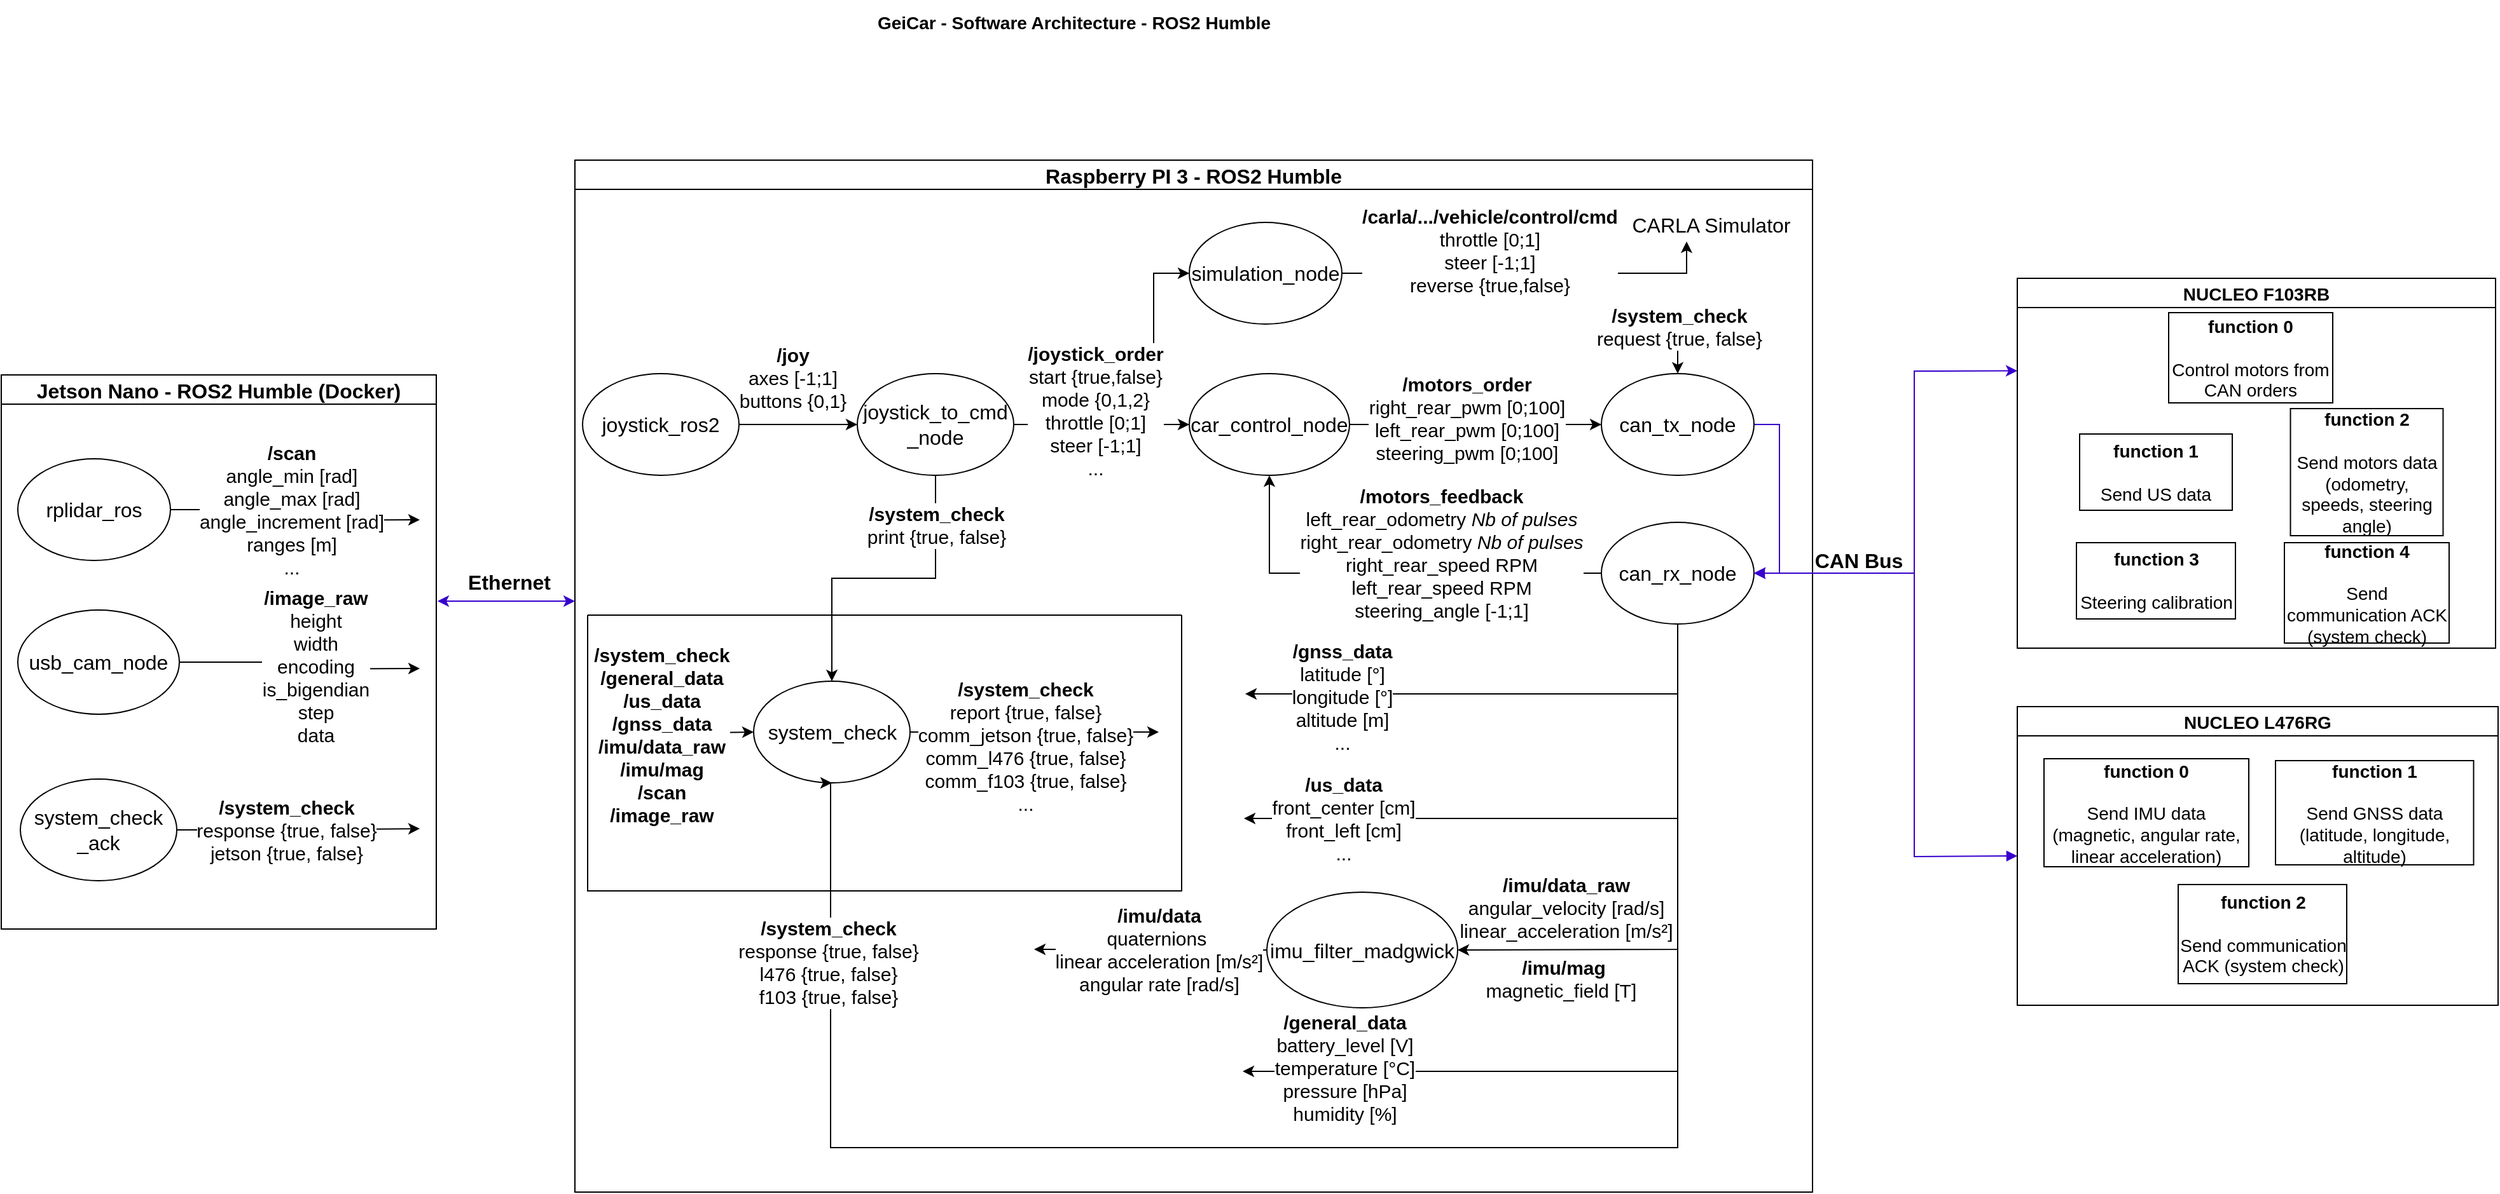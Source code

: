 <mxfile version="20.8.10" type="google" pages="8"><diagram id="5ALFdDSOXpKuUwJ-gb5N" name="Initial"><mxGraphModel grid="1" page="1" gridSize="7" guides="1" tooltips="1" connect="1" arrows="1" fold="1" pageScale="1" pageWidth="2336" pageHeight="1654" math="0" shadow="0"><root><mxCell id="0"/><mxCell id="1" parent="0"/><mxCell id="jIwZPvRPu7OzkIc0yy9K-2" value="Raspberry PI 3 - ROS2 Humble" style="swimlane;labelBackgroundColor=none;strokeWidth=1;fontSize=16;" vertex="1" parent="1"><mxGeometry x="724" y="356" width="973" height="812" as="geometry"><mxRectangle x="721" y="627" width="190" height="23" as="alternateBounds"/></mxGeometry></mxCell><mxCell id="wR9ld2IWix-3AlufX-g8-2" style="edgeStyle=orthogonalEdgeStyle;rounded=0;orthogonalLoop=1;jettySize=auto;html=1;exitX=1;exitY=0.5;exitDx=0;exitDy=0;entryX=0;entryY=0.5;entryDx=0;entryDy=0;fontSize=14;" edge="1" parent="jIwZPvRPu7OzkIc0yy9K-2" source="jIwZPvRPu7OzkIc0yy9K-6" target="wR9ld2IWix-3AlufX-g8-1"><mxGeometry relative="1" as="geometry"><Array as="points"><mxPoint x="455" y="208"/><mxPoint x="455" y="89"/></Array></mxGeometry></mxCell><mxCell id="B_HcrylOlrj_fb7Q6CMA-4" style="edgeStyle=orthogonalEdgeStyle;rounded=0;orthogonalLoop=1;jettySize=auto;html=1;exitX=0;exitY=0.5;exitDx=0;exitDy=0;entryX=0.5;entryY=1;entryDx=0;entryDy=0;fontSize=14;" edge="1" parent="jIwZPvRPu7OzkIc0yy9K-2" source="jIwZPvRPu7OzkIc0yy9K-4" target="jIwZPvRPu7OzkIc0yy9K-5"><mxGeometry relative="1" as="geometry"/></mxCell><mxCell id="B_HcrylOlrj_fb7Q6CMA-5" value="&lt;b style=&quot;font-size: 15px;&quot;&gt;/motors_feedback&lt;br style=&quot;font-size: 15px;&quot;&gt;&lt;/b&gt;left_rear_odometry &lt;i style=&quot;font-size: 15px;&quot;&gt;Nb of pulses&lt;br style=&quot;font-size: 15px;&quot;&gt;&lt;/i&gt;right_rear_odometry&amp;nbsp;&lt;i style=&quot;font-size: 15px;&quot;&gt;Nb of pulses&lt;/i&gt;&lt;br style=&quot;font-size: 15px;&quot;&gt;right_rear_speed RPM&lt;br style=&quot;font-size: 15px;&quot;&gt;left_rear_speed RPM&lt;br style=&quot;font-size: 15px;&quot;&gt;steering_angle [-1;1]" style="edgeLabel;html=1;align=center;verticalAlign=middle;resizable=0;points=[];fontSize=15;" connectable="0" vertex="1" parent="B_HcrylOlrj_fb7Q6CMA-4"><mxGeometry x="0.068" y="-1" relative="1" as="geometry"><mxPoint x="54" y="-15" as="offset"/></mxGeometry></mxCell><mxCell id="jIwZPvRPu7OzkIc0yy9K-4" value="&lt;div style=&quot;font-size: 16px;&quot;&gt;&lt;br style=&quot;font-size: 16px;&quot;&gt;&lt;/div&gt;&lt;div style=&quot;font-size: 16px;&quot;&gt;can_rx_node&lt;/div&gt;&lt;div style=&quot;font-size: 16px;&quot;&gt;&lt;br style=&quot;font-size: 16px;&quot;&gt;&lt;/div&gt;" style="ellipse;whiteSpace=wrap;html=1;labelBackgroundColor=none;fontSize=16;" vertex="1" parent="jIwZPvRPu7OzkIc0yy9K-2"><mxGeometry x="807" y="285" width="120" height="80" as="geometry"/></mxCell><mxCell id="jIwZPvRPu7OzkIc0yy9K-15" style="edgeStyle=orthogonalEdgeStyle;rounded=0;orthogonalLoop=1;jettySize=auto;html=1;entryX=0;entryY=0.5;entryDx=0;entryDy=0;fontSize=14;" edge="1" parent="jIwZPvRPu7OzkIc0yy9K-2" source="jIwZPvRPu7OzkIc0yy9K-5" target="k2ojP2UK0xrN7-_M_Nul-2"><mxGeometry relative="1" as="geometry"><mxPoint x="667" y="208" as="targetPoint"/></mxGeometry></mxCell><mxCell id="ByvV_otjbWrR2aYuJKVb-7" value="&lt;b style=&quot;font-size: 15px;&quot;&gt;/motors_order&lt;br style=&quot;font-size: 15px;&quot;&gt;&lt;/b&gt;right_rear_pwm [0;100]&lt;br style=&quot;font-size: 15px;&quot;&gt;left_rear_pwm [0;100]&lt;br style=&quot;font-size: 15px;&quot;&gt;steering_pwm [0;100]" style="edgeLabel;html=1;align=center;verticalAlign=middle;resizable=0;points=[];fontSize=15;" connectable="0" vertex="1" parent="jIwZPvRPu7OzkIc0yy9K-15"><mxGeometry x="-0.235" y="-2" relative="1" as="geometry"><mxPoint x="16" y="-7" as="offset"/></mxGeometry></mxCell><mxCell id="jIwZPvRPu7OzkIc0yy9K-5" value="car_control_node" style="ellipse;whiteSpace=wrap;html=1;labelBackgroundColor=none;fontSize=16;" vertex="1" parent="jIwZPvRPu7OzkIc0yy9K-2"><mxGeometry x="483" y="168" width="126" height="80" as="geometry"/></mxCell><mxCell id="jIwZPvRPu7OzkIc0yy9K-16" style="edgeStyle=orthogonalEdgeStyle;rounded=0;orthogonalLoop=1;jettySize=auto;html=1;exitX=1;exitY=0.5;exitDx=0;exitDy=0;entryX=0;entryY=0.5;entryDx=0;entryDy=0;fontSize=14;" edge="1" parent="jIwZPvRPu7OzkIc0yy9K-2" source="jIwZPvRPu7OzkIc0yy9K-6" target="jIwZPvRPu7OzkIc0yy9K-5"><mxGeometry relative="1" as="geometry"/></mxCell><mxCell id="ByvV_otjbWrR2aYuJKVb-8" value="&lt;b style=&quot;font-size: 15px;&quot;&gt;/joystick_order&lt;br style=&quot;font-size: 15px;&quot;&gt;&lt;/b&gt;start {true,false}&lt;br style=&quot;font-size: 15px;&quot;&gt;mode {0,1,2}&lt;br style=&quot;font-size: 15px;&quot;&gt;throttle [0;1]&lt;br style=&quot;font-size: 15px;&quot;&gt;steer [-1;1]&lt;br style=&quot;font-size: 15px;&quot;&gt;..." style="edgeLabel;html=1;align=center;verticalAlign=middle;resizable=0;points=[];fontSize=15;" connectable="0" vertex="1" parent="jIwZPvRPu7OzkIc0yy9K-16"><mxGeometry x="-0.274" y="-2" relative="1" as="geometry"><mxPoint x="14" y="-13" as="offset"/></mxGeometry></mxCell><mxCell id="QsuP6L2s-QXaaYw1bcPl-10" style="edgeStyle=orthogonalEdgeStyle;rounded=0;orthogonalLoop=1;jettySize=auto;html=1;exitX=0.5;exitY=1;exitDx=0;exitDy=0;entryX=0.5;entryY=0;entryDx=0;entryDy=0;fontSize=14;" edge="1" parent="jIwZPvRPu7OzkIc0yy9K-2" source="jIwZPvRPu7OzkIc0yy9K-6" target="QsuP6L2s-QXaaYw1bcPl-1"><mxGeometry relative="1" as="geometry"/></mxCell><mxCell id="QsuP6L2s-QXaaYw1bcPl-11" value="&lt;div style=&quot;font-size: 15px;&quot;&gt;&lt;b style=&quot;font-size: 15px;&quot;&gt;/system_check&lt;/b&gt;&lt;/div&gt;&lt;div style=&quot;font-size: 15px;&quot;&gt;print {true, false}&lt;b style=&quot;font-size: 15px;&quot;&gt;&lt;br style=&quot;font-size: 15px;&quot;&gt;&lt;/b&gt;&lt;/div&gt;" style="edgeLabel;html=1;align=center;verticalAlign=middle;resizable=0;points=[];fontSize=15;" connectable="0" vertex="1" parent="QsuP6L2s-QXaaYw1bcPl-10"><mxGeometry x="-0.685" relative="1" as="geometry"><mxPoint as="offset"/></mxGeometry></mxCell><mxCell id="jIwZPvRPu7OzkIc0yy9K-6" value="joystick_to_cmd&lt;br style=&quot;font-size: 16px;&quot;&gt;_node" style="ellipse;whiteSpace=wrap;html=1;labelBackgroundColor=none;fontSize=16;" vertex="1" parent="jIwZPvRPu7OzkIc0yy9K-2"><mxGeometry x="222" y="168" width="123" height="80" as="geometry"/></mxCell><mxCell id="jIwZPvRPu7OzkIc0yy9K-58" value="&lt;div style=&quot;font-size: 16px;&quot;&gt;imu_filter_madgwick&lt;/div&gt;" style="ellipse;whiteSpace=wrap;html=1;labelBackgroundColor=none;fontSize=16;" vertex="1" parent="jIwZPvRPu7OzkIc0yy9K-2"><mxGeometry x="544" y="576" width="150" height="91" as="geometry"/></mxCell><mxCell id="jIwZPvRPu7OzkIc0yy9K-73" value="" style="endArrow=classic;html=1;rounded=0;fontSize=14;exitX=0.5;exitY=1;exitDx=0;exitDy=0;entryX=1;entryY=0.5;entryDx=0;entryDy=0;" edge="1" parent="jIwZPvRPu7OzkIc0yy9K-2" source="jIwZPvRPu7OzkIc0yy9K-4" target="jIwZPvRPu7OzkIc0yy9K-58"><mxGeometry width="50" height="50" relative="1" as="geometry"><mxPoint x="745" y="372" as="sourcePoint"/><mxPoint x="737" y="651" as="targetPoint"/><Array as="points"><mxPoint x="867" y="444"/><mxPoint x="867" y="621"/></Array></mxGeometry></mxCell><mxCell id="ByvV_otjbWrR2aYuJKVb-1" value="&lt;b style=&quot;font-size: 15px;&quot;&gt;/imu/data_raw&lt;br style=&quot;font-size: 15px;&quot;&gt;&lt;/b&gt;angular_velocity [rad/s]&lt;br style=&quot;font-size: 15px;&quot;&gt;linear_acceleration [m/s²]" style="edgeLabel;html=1;align=center;verticalAlign=middle;resizable=0;points=[];fontSize=15;" connectable="0" vertex="1" parent="jIwZPvRPu7OzkIc0yy9K-73"><mxGeometry x="0.83" y="1" relative="1" as="geometry"><mxPoint x="48" y="-35" as="offset"/></mxGeometry></mxCell><mxCell id="ByvV_otjbWrR2aYuJKVb-2" value="&lt;b style=&quot;font-size: 15px;&quot;&gt;/imu/mag&lt;br style=&quot;font-size: 15px;&quot;&gt;&lt;/b&gt;magnetic_field [T]&amp;nbsp;" style="edgeLabel;html=1;align=center;verticalAlign=middle;resizable=0;points=[];fontSize=15;" connectable="0" vertex="1" parent="jIwZPvRPu7OzkIc0yy9K-73"><mxGeometry x="0.685" y="3" relative="1" as="geometry"><mxPoint x="15" y="19" as="offset"/></mxGeometry></mxCell><mxCell id="B_HcrylOlrj_fb7Q6CMA-16" style="edgeStyle=orthogonalEdgeStyle;rounded=0;orthogonalLoop=1;jettySize=auto;html=1;exitX=1;exitY=0.5;exitDx=0;exitDy=0;entryX=1;entryY=0.5;entryDx=0;entryDy=0;strokeColor=#3700CC;fontSize=14;" edge="1" parent="jIwZPvRPu7OzkIc0yy9K-2" source="k2ojP2UK0xrN7-_M_Nul-2" target="jIwZPvRPu7OzkIc0yy9K-4"><mxGeometry relative="1" as="geometry"/></mxCell><mxCell id="k2ojP2UK0xrN7-_M_Nul-2" value="&lt;div style=&quot;font-size: 16px;&quot;&gt;&lt;br style=&quot;font-size: 16px;&quot;&gt;&lt;/div&gt;&lt;div style=&quot;font-size: 16px;&quot;&gt;can_tx_node&lt;/div&gt;&lt;div style=&quot;font-size: 16px;&quot;&gt;&lt;br style=&quot;font-size: 16px;&quot;&gt;&lt;/div&gt;" style="ellipse;whiteSpace=wrap;html=1;labelBackgroundColor=none;fontSize=16;" vertex="1" parent="jIwZPvRPu7OzkIc0yy9K-2"><mxGeometry x="807" y="168" width="120" height="80" as="geometry"/></mxCell><mxCell id="B_HcrylOlrj_fb7Q6CMA-12" style="edgeStyle=orthogonalEdgeStyle;rounded=0;orthogonalLoop=1;jettySize=auto;html=1;exitX=0.5;exitY=1;exitDx=0;exitDy=0;fontSize=14;" edge="1" parent="jIwZPvRPu7OzkIc0yy9K-2" source="jIwZPvRPu7OzkIc0yy9K-4"><mxGeometry relative="1" as="geometry"><mxPoint x="527" y="420" as="targetPoint"/><mxPoint x="867" y="337" as="sourcePoint"/><Array as="points"><mxPoint x="867" y="420"/></Array></mxGeometry></mxCell><mxCell id="B_HcrylOlrj_fb7Q6CMA-13" value="&lt;b style=&quot;font-size: 15px;&quot;&gt;/gnss_data&lt;/b&gt;&lt;br style=&quot;font-size: 15px;&quot;&gt;latitude [°]&lt;br style=&quot;font-size: 15px;&quot;&gt;longitude [°]&lt;br style=&quot;font-size: 15px;&quot;&gt;&lt;div style=&quot;font-size: 15px;&quot;&gt;altitude [m]&lt;/div&gt;&lt;div style=&quot;font-size: 15px;&quot;&gt;...&lt;/div&gt;" style="edgeLabel;html=1;align=center;verticalAlign=middle;resizable=0;points=[];fontSize=15;" connectable="0" vertex="1" parent="B_HcrylOlrj_fb7Q6CMA-12"><mxGeometry x="0.583" y="-2" relative="1" as="geometry"><mxPoint x="-7" y="4" as="offset"/></mxGeometry></mxCell><mxCell id="ByvV_otjbWrR2aYuJKVb-5" style="edgeStyle=orthogonalEdgeStyle;rounded=0;orthogonalLoop=1;jettySize=auto;html=1;exitX=1;exitY=0.5;exitDx=0;exitDy=0;entryX=0;entryY=0.5;entryDx=0;entryDy=0;fontSize=14;" edge="1" parent="jIwZPvRPu7OzkIc0yy9K-2" source="ByvV_otjbWrR2aYuJKVb-4" target="jIwZPvRPu7OzkIc0yy9K-6"><mxGeometry relative="1" as="geometry"/></mxCell><mxCell id="ByvV_otjbWrR2aYuJKVb-6" value="&lt;b style=&quot;font-size: 15px;&quot;&gt;/joy&lt;br style=&quot;font-size: 15px;&quot;&gt;&lt;/b&gt;axes [-1;1]&lt;br style=&quot;font-size: 15px;&quot;&gt;buttons {0,1}" style="edgeLabel;html=1;align=center;verticalAlign=middle;resizable=0;points=[];fontSize=15;" connectable="0" vertex="1" parent="ByvV_otjbWrR2aYuJKVb-5"><mxGeometry x="-0.283" relative="1" as="geometry"><mxPoint x="8" y="-37" as="offset"/></mxGeometry></mxCell><mxCell id="ByvV_otjbWrR2aYuJKVb-4" value="&lt;font style=&quot;font-size: 16px;&quot;&gt;joystick_ros2&lt;/font&gt;" style="ellipse;whiteSpace=wrap;html=1;labelBackgroundColor=none;fontSize=14;" vertex="1" parent="jIwZPvRPu7OzkIc0yy9K-2"><mxGeometry x="6" y="168" width="123" height="80" as="geometry"/></mxCell><mxCell id="wR9ld2IWix-3AlufX-g8-1" value="simulation_node" style="ellipse;whiteSpace=wrap;html=1;labelBackgroundColor=none;fontSize=16;" vertex="1" parent="jIwZPvRPu7OzkIc0yy9K-2"><mxGeometry x="483" y="49" width="120" height="80" as="geometry"/></mxCell><mxCell id="wR9ld2IWix-3AlufX-g8-3" style="edgeStyle=orthogonalEdgeStyle;rounded=0;orthogonalLoop=1;jettySize=auto;html=1;exitX=1;exitY=0.5;exitDx=0;exitDy=0;fontSize=14;" edge="1" parent="jIwZPvRPu7OzkIc0yy9K-2" source="wR9ld2IWix-3AlufX-g8-1"><mxGeometry relative="1" as="geometry"><mxPoint x="874" y="64" as="targetPoint"/><mxPoint x="665" y="89" as="sourcePoint"/><Array as="points"><mxPoint x="874" y="89"/></Array></mxGeometry></mxCell><mxCell id="wR9ld2IWix-3AlufX-g8-5" value="/carla/.../vehicle/control/cmd&lt;br style=&quot;font-size: 15px;&quot;&gt;&lt;span style=&quot;font-weight: normal; font-size: 15px;&quot;&gt;throttle [0;1]&lt;br style=&quot;font-size: 15px;&quot;&gt;steer [-1;1]&lt;br style=&quot;font-size: 15px;&quot;&gt;reverse {true,false}&lt;/span&gt;" style="edgeLabel;html=1;align=center;verticalAlign=middle;resizable=0;points=[];fontStyle=1;fontSize=15;" connectable="0" vertex="1" parent="wR9ld2IWix-3AlufX-g8-3"><mxGeometry x="-0.417" y="3" relative="1" as="geometry"><mxPoint x="29" y="-15" as="offset"/></mxGeometry></mxCell><mxCell id="wR9ld2IWix-3AlufX-g8-6" value="CARLA Simulator" style="edgeLabel;html=1;align=center;verticalAlign=middle;resizable=0;points=[];fontSize=16;" connectable="0" vertex="1" parent="wR9ld2IWix-3AlufX-g8-3"><mxGeometry x="0.89" y="3" relative="1" as="geometry"><mxPoint x="22" y="-30" as="offset"/></mxGeometry></mxCell><mxCell id="QsuP6L2s-QXaaYw1bcPl-9" value="" style="swimlane;startSize=0;fillColor=none;fontSize=14;" vertex="1" parent="jIwZPvRPu7OzkIc0yy9K-2"><mxGeometry x="10" y="358" width="467" height="217" as="geometry"><mxRectangle x="21" y="359" width="35" height="35" as="alternateBounds"/></mxGeometry></mxCell><mxCell id="QsuP6L2s-QXaaYw1bcPl-1" value="system_check" style="ellipse;whiteSpace=wrap;html=1;labelBackgroundColor=none;fontSize=16;" vertex="1" parent="QsuP6L2s-QXaaYw1bcPl-9"><mxGeometry x="130.5" y="52" width="123" height="80" as="geometry"/></mxCell><mxCell id="QsuP6L2s-QXaaYw1bcPl-4" value="" style="endArrow=classic;html=1;rounded=0;entryX=0;entryY=0.5;entryDx=0;entryDy=0;fontSize=14;" edge="1" parent="QsuP6L2s-QXaaYw1bcPl-9" target="QsuP6L2s-QXaaYw1bcPl-1"><mxGeometry width="50" height="50" relative="1" as="geometry"><mxPoint x="10.5" y="94" as="sourcePoint"/><mxPoint x="143.5" y="108.21" as="targetPoint"/></mxGeometry></mxCell><mxCell id="QsuP6L2s-QXaaYw1bcPl-5" value="&lt;div style=&quot;font-size: 15px;&quot;&gt;&lt;b style=&quot;font-size: 15px;&quot;&gt;/system_check&lt;/b&gt;&lt;/div&gt;&lt;div style=&quot;font-size: 15px;&quot;&gt;&lt;b style=&quot;font-size: 15px;&quot;&gt;/general_data&lt;/b&gt;&lt;/div&gt;&lt;div style=&quot;font-size: 15px;&quot;&gt;&lt;b style=&quot;font-size: 15px;&quot;&gt;/us_data&lt;/b&gt;&lt;/div&gt;&lt;div style=&quot;font-size: 15px;&quot;&gt;&lt;b style=&quot;font-size: 15px;&quot;&gt;/gnss_data&lt;/b&gt;&lt;/div&gt;&lt;div style=&quot;font-size: 15px;&quot;&gt;&lt;b style=&quot;font-size: 15px;&quot;&gt;/imu/data_raw&lt;/b&gt;&lt;/div&gt;&lt;div style=&quot;font-size: 15px;&quot;&gt;&lt;b style=&quot;font-size: 15px;&quot;&gt;/imu/mag&lt;br style=&quot;font-size: 15px;&quot;&gt;&lt;/b&gt;&lt;/div&gt;&lt;div style=&quot;font-size: 15px;&quot;&gt;&lt;b style=&quot;font-size: 15px;&quot;&gt;/scan&lt;/b&gt;&lt;/div&gt;&lt;div style=&quot;font-size: 15px;&quot;&gt;&lt;b style=&quot;font-size: 15px;&quot;&gt;/image_raw&lt;/b&gt;&lt;/div&gt;" style="edgeLabel;html=1;align=center;verticalAlign=middle;resizable=0;points=[];fontSize=15;" connectable="0" vertex="1" parent="QsuP6L2s-QXaaYw1bcPl-4"><mxGeometry x="-0.327" y="1" relative="1" as="geometry"><mxPoint x="7" y="1" as="offset"/></mxGeometry></mxCell><mxCell id="QsuP6L2s-QXaaYw1bcPl-6" style="edgeStyle=orthogonalEdgeStyle;rounded=0;orthogonalLoop=1;jettySize=auto;html=1;exitX=1;exitY=0.5;exitDx=0;exitDy=0;fontSize=14;" edge="1" parent="QsuP6L2s-QXaaYw1bcPl-9" source="QsuP6L2s-QXaaYw1bcPl-1"><mxGeometry relative="1" as="geometry"><mxPoint x="449" y="92" as="targetPoint"/><mxPoint x="264.5" y="92" as="sourcePoint"/></mxGeometry></mxCell><mxCell id="QsuP6L2s-QXaaYw1bcPl-7" value="&lt;div style=&quot;font-size: 15px;&quot;&gt;&lt;b style=&quot;font-size: 15px;&quot;&gt;/system_check&lt;/b&gt;&lt;/div&gt;&lt;div style=&quot;font-size: 15px;&quot;&gt;report {true, false}&lt;/div&gt;&lt;div style=&quot;font-size: 15px;&quot;&gt;comm_jetson {true, false}&lt;/div&gt;&lt;div style=&quot;font-size: 15px;&quot;&gt;comm_l476 {true, false}&lt;/div&gt;&lt;div style=&quot;font-size: 15px;&quot;&gt;comm_f103 {true, false}&lt;/div&gt;&lt;div style=&quot;font-size: 15px;&quot;&gt;...&lt;br style=&quot;font-size: 15px;&quot;&gt;&lt;/div&gt;" style="edgeLabel;html=1;align=center;verticalAlign=middle;resizable=0;points=[];fontSize=15;" connectable="0" vertex="1" parent="QsuP6L2s-QXaaYw1bcPl-6"><mxGeometry x="-0.252" y="-1" relative="1" as="geometry"><mxPoint x="17" y="10" as="offset"/></mxGeometry></mxCell><mxCell id="QsuP6L2s-QXaaYw1bcPl-17" style="edgeStyle=orthogonalEdgeStyle;rounded=0;orthogonalLoop=1;jettySize=auto;html=1;exitX=0.5;exitY=1;exitDx=0;exitDy=0;startArrow=none;startFill=0;endArrow=classic;endFill=1;entryX=0.5;entryY=1;entryDx=0;entryDy=0;fontSize=14;" edge="1" parent="jIwZPvRPu7OzkIc0yy9K-2" source="jIwZPvRPu7OzkIc0yy9K-4" target="QsuP6L2s-QXaaYw1bcPl-1"><mxGeometry relative="1" as="geometry"><mxPoint x="336" y="777" as="targetPoint"/><Array as="points"><mxPoint x="867" y="777"/><mxPoint x="201" y="777"/></Array></mxGeometry></mxCell><mxCell id="QsuP6L2s-QXaaYw1bcPl-18" value="&lt;div style=&quot;font-size: 15px;&quot;&gt;&lt;b style=&quot;font-size: 15px;&quot;&gt;/system_check&lt;/b&gt;&lt;/div&gt;&lt;div style=&quot;font-size: 15px;&quot;&gt;response {true, false}&lt;/div&gt;&lt;div style=&quot;font-size: 15px;&quot;&gt;l476 {true, false}&lt;/div&gt;&lt;div style=&quot;font-size: 15px;&quot;&gt;f103 {true, false}&lt;br style=&quot;font-size: 15px;&quot;&gt;&lt;/div&gt;" style="edgeLabel;html=1;align=center;verticalAlign=middle;resizable=0;points=[];fontSize=15;" connectable="0" vertex="1" parent="QsuP6L2s-QXaaYw1bcPl-17"><mxGeometry x="0.804" y="2" relative="1" as="geometry"><mxPoint y="8" as="offset"/></mxGeometry></mxCell><mxCell id="jIwZPvRPu7OzkIc0yy9K-7" value="NUCLEO F103RB" style="swimlane;labelBackgroundColor=none;fontSize=14;" vertex="1" parent="1"><mxGeometry x="1858" y="449" width="376" height="291" as="geometry"/></mxCell><mxCell id="jIwZPvRPu7OzkIc0yy9K-41" value="&lt;div style=&quot;font-size: 14px;&quot;&gt;&lt;b style=&quot;font-size: 14px;&quot;&gt;function 1&lt;/b&gt;&lt;/div&gt;&lt;div style=&quot;font-size: 14px;&quot;&gt;&lt;br style=&quot;font-size: 14px;&quot;&gt;&lt;/div&gt;&lt;div style=&quot;font-size: 14px;&quot;&gt;Send US data&lt;br style=&quot;font-size: 14px;&quot;&gt;&lt;/div&gt;" style="rounded=0;whiteSpace=wrap;html=1;labelBackgroundColor=none;fontSize=14;" vertex="1" parent="jIwZPvRPu7OzkIc0yy9K-7"><mxGeometry x="49" y="122.5" width="120" height="60" as="geometry"/></mxCell><mxCell id="jIwZPvRPu7OzkIc0yy9K-42" value="&lt;div style=&quot;font-size: 14px;&quot;&gt;&lt;b style=&quot;font-size: 14px;&quot;&gt;function 0&lt;br style=&quot;font-size: 14px;&quot;&gt;&lt;/b&gt;&lt;/div&gt;&lt;div style=&quot;font-size: 14px;&quot;&gt;&lt;br style=&quot;font-size: 14px;&quot;&gt;&lt;/div&gt;&lt;div style=&quot;font-size: 14px;&quot;&gt;Control motors from CAN orders&lt;br style=&quot;font-size: 14px;&quot;&gt;&lt;/div&gt;" style="rounded=0;whiteSpace=wrap;html=1;labelBackgroundColor=none;fontSize=14;" vertex="1" parent="jIwZPvRPu7OzkIc0yy9K-7"><mxGeometry x="119" y="27" width="129" height="71" as="geometry"/></mxCell><mxCell id="jIwZPvRPu7OzkIc0yy9K-49" value="&lt;div style=&quot;font-size: 14px;&quot;&gt;&lt;b style=&quot;font-size: 14px;&quot;&gt;function 3&lt;br style=&quot;font-size: 14px;&quot;&gt;&lt;/b&gt;&lt;/div&gt;&lt;div style=&quot;font-size: 14px;&quot;&gt;&lt;br style=&quot;font-size: 14px;&quot;&gt;&lt;/div&gt;&lt;div style=&quot;font-size: 14px;&quot;&gt;Steering calibration&lt;br style=&quot;font-size: 14px;&quot;&gt;&lt;/div&gt;" style="rounded=0;whiteSpace=wrap;html=1;labelBackgroundColor=none;fontSize=14;" vertex="1" parent="jIwZPvRPu7OzkIc0yy9K-7"><mxGeometry x="46.5" y="208" width="125" height="60" as="geometry"/></mxCell><mxCell id="fEdR-iXNzc81DLZmQmR9-8" value="&lt;div style=&quot;font-size: 14px;&quot;&gt;&lt;b style=&quot;font-size: 14px;&quot;&gt;function 2&lt;/b&gt;&lt;/div&gt;&lt;div style=&quot;font-size: 14px;&quot;&gt;&lt;br style=&quot;font-size: 14px;&quot;&gt;&lt;/div&gt;&lt;div style=&quot;font-size: 14px;&quot;&gt;Send motors data (odometry, speeds, steering angle)&lt;br style=&quot;font-size: 14px;&quot;&gt;&lt;/div&gt;" style="rounded=0;whiteSpace=wrap;html=1;labelBackgroundColor=none;fontSize=14;" vertex="1" parent="jIwZPvRPu7OzkIc0yy9K-7"><mxGeometry x="214.75" y="102.5" width="120" height="100" as="geometry"/></mxCell><mxCell id="QsuP6L2s-QXaaYw1bcPl-22" value="&lt;div style=&quot;font-size: 14px;&quot;&gt;&lt;b style=&quot;font-size: 14px;&quot;&gt;function 4&lt;br style=&quot;font-size: 14px;&quot;&gt;&lt;/b&gt;&lt;/div&gt;&lt;div style=&quot;font-size: 14px;&quot;&gt;&lt;br style=&quot;font-size: 14px;&quot;&gt;&lt;/div&gt;&lt;div style=&quot;font-size: 14px;&quot;&gt;Send communication ACK (system check)&lt;br style=&quot;font-size: 14px;&quot;&gt;&lt;/div&gt;" style="rounded=0;whiteSpace=wrap;html=1;labelBackgroundColor=none;fontSize=14;" vertex="1" parent="jIwZPvRPu7OzkIc0yy9K-7"><mxGeometry x="210" y="208" width="129.5" height="79" as="geometry"/></mxCell><mxCell id="jIwZPvRPu7OzkIc0yy9K-8" value="NUCLEO L476RG" style="swimlane;labelBackgroundColor=none;fontSize=14;" vertex="1" parent="1"><mxGeometry x="1858" y="786" width="378" height="235" as="geometry"/></mxCell><mxCell id="jIwZPvRPu7OzkIc0yy9K-43" value="&lt;div style=&quot;font-size: 14px;&quot;&gt;&lt;b style=&quot;font-size: 14px;&quot;&gt;function 0&lt;br style=&quot;font-size: 14px;&quot;&gt;&lt;/b&gt;&lt;/div&gt;&lt;div style=&quot;font-size: 14px;&quot;&gt;&lt;br style=&quot;font-size: 14px;&quot;&gt;&lt;/div&gt;&lt;div style=&quot;font-size: 14px;&quot;&gt;Send IMU data&lt;br style=&quot;font-size: 14px;&quot;&gt;&lt;/div&gt;&lt;div style=&quot;font-size: 14px;&quot;&gt;(magnetic, angular rate, linear acceleration)&lt;/div&gt;" style="rounded=0;whiteSpace=wrap;html=1;labelBackgroundColor=none;fontSize=14;" vertex="1" parent="jIwZPvRPu7OzkIc0yy9K-8"><mxGeometry x="21" y="41" width="161" height="85" as="geometry"/></mxCell><mxCell id="jIwZPvRPu7OzkIc0yy9K-44" value="&lt;div style=&quot;font-size: 14px;&quot;&gt;&lt;b style=&quot;font-size: 14px;&quot;&gt;function 1&lt;br style=&quot;font-size: 14px;&quot;&gt;&lt;/b&gt;&lt;/div&gt;&lt;div style=&quot;font-size: 14px;&quot;&gt;&lt;br style=&quot;font-size: 14px;&quot;&gt;&lt;/div&gt;&lt;div style=&quot;font-size: 14px;&quot;&gt;Send GNSS data&lt;br style=&quot;font-size: 14px;&quot;&gt;&lt;/div&gt;&lt;div style=&quot;font-size: 14px;&quot;&gt;(latitude, longitude, altitude)&lt;/div&gt;" style="rounded=0;whiteSpace=wrap;html=1;labelBackgroundColor=none;fontSize=14;" vertex="1" parent="jIwZPvRPu7OzkIc0yy9K-8"><mxGeometry x="203" y="42.5" width="155.75" height="82" as="geometry"/></mxCell><mxCell id="QsuP6L2s-QXaaYw1bcPl-23" value="&lt;div style=&quot;font-size: 14px;&quot;&gt;&lt;b style=&quot;font-size: 14px;&quot;&gt;function 2&lt;br style=&quot;font-size: 14px;&quot;&gt;&lt;/b&gt;&lt;/div&gt;&lt;div style=&quot;font-size: 14px;&quot;&gt;&lt;br style=&quot;font-size: 14px;&quot;&gt;&lt;/div&gt;&lt;div style=&quot;font-size: 14px;&quot;&gt;Send communication ACK (system check)&lt;br style=&quot;font-size: 14px;&quot;&gt;&lt;/div&gt;" style="rounded=0;whiteSpace=wrap;html=1;labelBackgroundColor=none;fontSize=14;" vertex="1" parent="jIwZPvRPu7OzkIc0yy9K-8"><mxGeometry x="126.5" y="140" width="132.5" height="78" as="geometry"/></mxCell><mxCell id="jIwZPvRPu7OzkIc0yy9K-26" value="Jetson Nano - ROS2 Humble (Docker)" style="swimlane;labelBackgroundColor=none;fontSize=16;" vertex="1" parent="1"><mxGeometry x="273" y="525" width="342" height="436" as="geometry"><mxRectangle x="119" y="543" width="294" height="24" as="alternateBounds"/></mxGeometry></mxCell><mxCell id="jIwZPvRPu7OzkIc0yy9K-32" value="rplidar_ros" style="ellipse;whiteSpace=wrap;html=1;labelBackgroundColor=none;fontSize=16;" vertex="1" parent="jIwZPvRPu7OzkIc0yy9K-26"><mxGeometry x="13" y="66" width="120" height="80" as="geometry"/></mxCell><mxCell id="jIwZPvRPu7OzkIc0yy9K-50" value="usb_cam_node" style="ellipse;whiteSpace=wrap;html=1;labelBackgroundColor=none;fontSize=16;" vertex="1" parent="jIwZPvRPu7OzkIc0yy9K-26"><mxGeometry x="13" y="185" width="127" height="82" as="geometry"/></mxCell><mxCell id="QsuP6L2s-QXaaYw1bcPl-19" value="system_check&lt;br&gt;_ack" style="ellipse;whiteSpace=wrap;html=1;labelBackgroundColor=none;fontSize=16;" vertex="1" parent="jIwZPvRPu7OzkIc0yy9K-26"><mxGeometry x="15" y="318" width="123" height="80" as="geometry"/></mxCell><mxCell id="jIwZPvRPu7OzkIc0yy9K-45" value="" style="endArrow=classic;startArrow=classic;html=1;rounded=0;exitX=1;exitY=0.5;exitDx=0;exitDy=0;fillColor=#6a00ff;strokeColor=#3700CC;entryX=0;entryY=0.25;entryDx=0;entryDy=0;fontSize=14;" edge="1" parent="1" source="jIwZPvRPu7OzkIc0yy9K-4" target="jIwZPvRPu7OzkIc0yy9K-7"><mxGeometry width="50" height="50" relative="1" as="geometry"><mxPoint x="1697" y="547" as="sourcePoint"/><mxPoint x="1858" y="447" as="targetPoint"/><Array as="points"><mxPoint x="1777" y="681"/><mxPoint x="1777" y="522"/></Array></mxGeometry></mxCell><mxCell id="jIwZPvRPu7OzkIc0yy9K-48" value="&lt;font style=&quot;font-size: 16px;&quot;&gt;&lt;b style=&quot;font-size: 16px;&quot;&gt;CAN Bus&lt;/b&gt;&lt;/font&gt;" style="edgeLabel;html=1;align=center;verticalAlign=middle;resizable=0;points=[];fontSize=16;" vertex="1" connectable="0" parent="jIwZPvRPu7OzkIc0yy9K-45"><mxGeometry x="-0.368" y="-3" relative="1" as="geometry"><mxPoint x="-34" y="-13" as="offset"/></mxGeometry></mxCell><mxCell id="jIwZPvRPu7OzkIc0yy9K-47" value="" style="endArrow=block;startArrow=block;endFill=1;startFill=1;html=1;rounded=0;entryX=0;entryY=0.5;entryDx=0;entryDy=0;exitX=1;exitY=0.5;exitDx=0;exitDy=0;fillColor=#6a00ff;strokeColor=#3700CC;fontSize=14;" edge="1" parent="1" source="jIwZPvRPu7OzkIc0yy9K-4" target="jIwZPvRPu7OzkIc0yy9K-8"><mxGeometry width="160" relative="1" as="geometry"><mxPoint x="1697" y="547" as="sourcePoint"/><mxPoint x="1867" y="677" as="targetPoint"/><Array as="points"><mxPoint x="1777" y="681"/><mxPoint x="1777" y="904"/></Array></mxGeometry></mxCell><mxCell id="jIwZPvRPu7OzkIc0yy9K-75" value="&lt;b style=&quot;font-size: 14px;&quot;&gt;GeiCar - Software Architecture - ROS2 Humble&lt;/b&gt;" style="text;html=1;align=center;verticalAlign=middle;resizable=0;points=[];autosize=1;strokeColor=none;fillColor=none;fontSize=14;" vertex="1" parent="1"><mxGeometry x="951" y="230" width="329" height="35" as="geometry"/></mxCell><mxCell id="B_HcrylOlrj_fb7Q6CMA-6" style="edgeStyle=orthogonalEdgeStyle;rounded=0;orthogonalLoop=1;jettySize=auto;html=1;exitX=0;exitY=0.5;exitDx=0;exitDy=0;fontSize=14;" edge="1" parent="1" source="jIwZPvRPu7OzkIc0yy9K-58"><mxGeometry relative="1" as="geometry"><mxPoint x="1085" y="977" as="targetPoint"/></mxGeometry></mxCell><mxCell id="B_HcrylOlrj_fb7Q6CMA-7" value="&lt;b style=&quot;font-size: 15px;&quot;&gt;/imu/data&lt;br style=&quot;font-size: 15px;&quot;&gt;&lt;/b&gt;quaternions&amp;nbsp;&lt;br style=&quot;font-size: 15px;&quot;&gt;linear acceleration [m/s²]&lt;br style=&quot;font-size: 15px;&quot;&gt;angular rate [rad/s]" style="edgeLabel;html=1;align=center;verticalAlign=middle;resizable=0;points=[];fontSize=15;" connectable="0" vertex="1" parent="B_HcrylOlrj_fb7Q6CMA-6"><mxGeometry x="0.22" y="2" relative="1" as="geometry"><mxPoint x="26" y="-2" as="offset"/></mxGeometry></mxCell><mxCell id="B_HcrylOlrj_fb7Q6CMA-10" style="edgeStyle=orthogonalEdgeStyle;rounded=0;orthogonalLoop=1;jettySize=auto;html=1;exitX=0.5;exitY=1;exitDx=0;exitDy=0;fontSize=14;" edge="1" parent="1" source="jIwZPvRPu7OzkIc0yy9K-4"><mxGeometry relative="1" as="geometry"><mxPoint x="1250" y="874" as="targetPoint"/><Array as="points"><mxPoint x="1591" y="874"/></Array><mxPoint x="1509" y="721" as="sourcePoint"/></mxGeometry></mxCell><mxCell id="fEdR-iXNzc81DLZmQmR9-3" value="&lt;b style=&quot;font-size: 15px;&quot;&gt;/us_data&lt;/b&gt;&lt;br style=&quot;font-size: 15px;&quot;&gt;front_center [cm]&lt;br style=&quot;font-size: 15px;&quot;&gt;front_left [cm]&lt;br style=&quot;font-size: 15px;&quot;&gt;..." style="edgeLabel;html=1;align=center;verticalAlign=middle;resizable=0;points=[];fontSize=15;" connectable="0" vertex="1" parent="B_HcrylOlrj_fb7Q6CMA-10"><mxGeometry x="0.541" relative="1" as="geometry"><mxPoint x="-36" as="offset"/></mxGeometry></mxCell><mxCell id="fEdR-iXNzc81DLZmQmR9-4" style="edgeStyle=orthogonalEdgeStyle;rounded=0;orthogonalLoop=1;jettySize=auto;html=1;exitX=0.5;exitY=1;exitDx=0;exitDy=0;fontSize=14;" edge="1" parent="1" source="jIwZPvRPu7OzkIc0yy9K-4"><mxGeometry relative="1" as="geometry"><mxPoint x="1249" y="1073" as="targetPoint"/><Array as="points"><mxPoint x="1591" y="1073"/></Array><mxPoint x="1672" y="738" as="sourcePoint"/></mxGeometry></mxCell><mxCell id="fEdR-iXNzc81DLZmQmR9-6" value="&lt;b style=&quot;font-size: 15px;&quot;&gt;/general_data&lt;br style=&quot;font-size: 15px;&quot;&gt;&lt;/b&gt;battery_level [V]&lt;br style=&quot;font-size: 15px;&quot;&gt;temperature [°C]&lt;br style=&quot;font-size: 15px;&quot;&gt;pressure [hPa]&lt;br style=&quot;font-size: 15px;&quot;&gt;humidity [%]" style="edgeLabel;html=1;align=center;verticalAlign=middle;resizable=0;points=[];fontSize=15;" connectable="0" vertex="1" parent="fEdR-iXNzc81DLZmQmR9-4"><mxGeometry x="0.703" y="-3" relative="1" as="geometry"><mxPoint x="-23" as="offset"/></mxGeometry></mxCell><mxCell id="ByvV_otjbWrR2aYuJKVb-16" value="" style="endArrow=classic;startArrow=classic;html=1;rounded=0;fillColor=#6a00ff;strokeColor=#3700CC;fontSize=14;" edge="1" parent="1"><mxGeometry width="50" height="50" relative="1" as="geometry"><mxPoint x="616" y="703" as="sourcePoint"/><mxPoint x="724" y="703" as="targetPoint"/></mxGeometry></mxCell><mxCell id="ByvV_otjbWrR2aYuJKVb-17" value="&lt;font style=&quot;font-size: 16px;&quot;&gt;&lt;b style=&quot;font-size: 16px;&quot;&gt;Ethernet&lt;/b&gt;&lt;/font&gt;" style="edgeLabel;html=1;align=center;verticalAlign=middle;resizable=0;points=[];fontSize=16;" connectable="0" vertex="1" parent="ByvV_otjbWrR2aYuJKVb-16"><mxGeometry x="-0.348" y="-1" relative="1" as="geometry"><mxPoint x="21" y="-16" as="offset"/></mxGeometry></mxCell><mxCell id="ByvV_otjbWrR2aYuJKVb-18" style="edgeStyle=orthogonalEdgeStyle;rounded=0;orthogonalLoop=1;jettySize=auto;html=1;exitX=1;exitY=0.5;exitDx=0;exitDy=0;fontSize=14;strokeColor=#000000;" edge="1" parent="1" source="jIwZPvRPu7OzkIc0yy9K-32"><mxGeometry relative="1" as="geometry"><mxPoint x="602" y="639" as="targetPoint"/></mxGeometry></mxCell><mxCell id="ByvV_otjbWrR2aYuJKVb-20" value="&lt;font style=&quot;font-size: 15px;&quot;&gt;&lt;b style=&quot;font-size: 15px;&quot;&gt;/scan&lt;br style=&quot;font-size: 15px;&quot;&gt;&lt;/b&gt;angle_min [rad]&lt;br style=&quot;font-size: 15px;&quot;&gt;angle_max [rad]&lt;br style=&quot;font-size: 15px;&quot;&gt;angle_increment [rad]&lt;br style=&quot;font-size: 15px;&quot;&gt;ranges [m]&lt;br style=&quot;font-size: 15px;&quot;&gt;...&lt;br style=&quot;font-size: 15px;&quot;&gt;&lt;/font&gt;" style="edgeLabel;html=1;align=center;verticalAlign=middle;resizable=0;points=[];fontSize=15;" connectable="0" vertex="1" parent="ByvV_otjbWrR2aYuJKVb-18"><mxGeometry x="-0.347" y="-3" relative="1" as="geometry"><mxPoint x="28" y="-3" as="offset"/></mxGeometry></mxCell><mxCell id="ByvV_otjbWrR2aYuJKVb-19" style="edgeStyle=orthogonalEdgeStyle;rounded=0;orthogonalLoop=1;jettySize=auto;html=1;exitX=1;exitY=0.5;exitDx=0;exitDy=0;fontSize=14;strokeColor=#000000;" edge="1" parent="1" source="jIwZPvRPu7OzkIc0yy9K-50"><mxGeometry relative="1" as="geometry"><mxPoint x="602" y="756" as="targetPoint"/></mxGeometry></mxCell><mxCell id="ByvV_otjbWrR2aYuJKVb-21" value="&lt;font style=&quot;font-size: 15px;&quot;&gt;&lt;b style=&quot;font-size: 15px;&quot;&gt;/image_raw&lt;br style=&quot;font-size: 15px;&quot;&gt;&lt;/b&gt;height&lt;br style=&quot;font-size: 15px;&quot;&gt;width&lt;br style=&quot;font-size: 15px;&quot;&gt;encoding&lt;br style=&quot;font-size: 15px;&quot;&gt;is_bigendian&lt;br style=&quot;font-size: 15px;&quot;&gt;step&lt;br style=&quot;font-size: 15px;&quot;&gt;data&lt;br style=&quot;font-size: 15px;&quot;&gt;&lt;/font&gt;" style="edgeLabel;html=1;align=center;verticalAlign=middle;resizable=0;points=[];fontSize=15;" connectable="0" vertex="1" parent="ByvV_otjbWrR2aYuJKVb-19"><mxGeometry x="-0.287" y="1" relative="1" as="geometry"><mxPoint x="37" y="4" as="offset"/></mxGeometry></mxCell><mxCell id="QsuP6L2s-QXaaYw1bcPl-13" style="edgeStyle=orthogonalEdgeStyle;rounded=0;orthogonalLoop=1;jettySize=auto;html=1;exitX=0.5;exitY=0;exitDx=0;exitDy=0;startArrow=classic;startFill=1;endArrow=none;endFill=0;fontSize=14;" edge="1" parent="1" source="k2ojP2UK0xrN7-_M_Nul-2"><mxGeometry relative="1" as="geometry"><mxPoint x="1592" y="475" as="targetPoint"/></mxGeometry></mxCell><mxCell id="QsuP6L2s-QXaaYw1bcPl-14" value="&lt;div style=&quot;font-size: 15px;&quot;&gt;&lt;b style=&quot;font-size: 15px;&quot;&gt;/system_check&lt;/b&gt;&lt;/div&gt;&lt;div style=&quot;font-size: 15px;&quot;&gt;request {true, false}&lt;br style=&quot;font-size: 15px;&quot;&gt;&lt;/div&gt;" style="edgeLabel;html=1;align=center;verticalAlign=middle;resizable=0;points=[];fontSize=15;" connectable="0" vertex="1" parent="QsuP6L2s-QXaaYw1bcPl-13"><mxGeometry x="0.319" relative="1" as="geometry"><mxPoint x="-1" y="-5" as="offset"/></mxGeometry></mxCell><mxCell id="QsuP6L2s-QXaaYw1bcPl-20" style="edgeStyle=orthogonalEdgeStyle;rounded=0;orthogonalLoop=1;jettySize=auto;html=1;exitX=1;exitY=0.5;exitDx=0;exitDy=0;startArrow=none;startFill=0;endArrow=classic;endFill=1;fontSize=14;" edge="1" parent="1" source="QsuP6L2s-QXaaYw1bcPl-19"><mxGeometry relative="1" as="geometry"><mxPoint x="602" y="882" as="targetPoint"/></mxGeometry></mxCell><mxCell id="QsuP6L2s-QXaaYw1bcPl-21" value="&lt;div style=&quot;font-size: 15px;&quot;&gt;&lt;b style=&quot;font-size: 15px;&quot;&gt;/system_check&lt;/b&gt;&lt;/div&gt;&lt;div style=&quot;font-size: 15px;&quot;&gt;response {true, false}&lt;/div&gt;&lt;div style=&quot;font-size: 15px;&quot;&gt;jetson {true, false}&lt;br style=&quot;font-size: 15px;&quot;&gt;&lt;/div&gt;" style="edgeLabel;html=1;align=center;verticalAlign=middle;resizable=0;points=[];fontSize=15;" connectable="0" vertex="1" parent="QsuP6L2s-QXaaYw1bcPl-20"><mxGeometry x="-0.226" y="-3" relative="1" as="geometry"><mxPoint x="12" y="-3" as="offset"/></mxGeometry></mxCell></root></mxGraphModel></diagram><diagram name="Towing-Car-SP1" id="XA9dNHvEPFE_fXnPgomz"><mxGraphModel grid="0" page="1" gridSize="7" guides="1" tooltips="1" connect="1" arrows="1" fold="1" pageScale="1" pageWidth="3300" pageHeight="2339" math="0" shadow="0"><root><mxCell id="hQWvgmOTGYPTGqJmEXdW-0"/><mxCell id="hQWvgmOTGYPTGqJmEXdW-1" parent="hQWvgmOTGYPTGqJmEXdW-0"/><mxCell id="hQWvgmOTGYPTGqJmEXdW-2" value="Raspberry PI 3 - ROS2 Humble" style="swimlane;labelBackgroundColor=none;strokeWidth=1;fontSize=16;" vertex="1" parent="hQWvgmOTGYPTGqJmEXdW-1"><mxGeometry x="738" y="249" width="1138" height="923" as="geometry"><mxRectangle x="721" y="627" width="190" height="23" as="alternateBounds"/></mxGeometry></mxCell><mxCell id="hQWvgmOTGYPTGqJmEXdW-3" style="edgeStyle=orthogonalEdgeStyle;rounded=0;orthogonalLoop=1;jettySize=auto;html=1;exitX=0;exitY=0.5;exitDx=0;exitDy=0;entryX=0.5;entryY=1;entryDx=0;entryDy=0;fontSize=14;" edge="1" parent="hQWvgmOTGYPTGqJmEXdW-2" source="hQWvgmOTGYPTGqJmEXdW-5" target="hQWvgmOTGYPTGqJmEXdW-8"><mxGeometry relative="1" as="geometry"/></mxCell><mxCell id="hQWvgmOTGYPTGqJmEXdW-4" value="&lt;span style=&quot;font-size: 15px;&quot;&gt;&lt;b&gt;/motors_feedback&lt;br&gt;&lt;/b&gt;&lt;/span&gt;&lt;div&gt;&lt;span style=&quot;font-size: 15px;&quot;&gt;steering_angle [-1;1]&lt;/span&gt;&lt;/div&gt;&lt;div&gt;&lt;font style=&quot;font-size: 12px;&quot;&gt;right_rear_speed RPM&lt;br style=&quot;&quot;&gt;left_rear_speed RPM&lt;/font&gt;&lt;/div&gt;" style="edgeLabel;html=1;align=center;verticalAlign=middle;resizable=0;points=[];" vertex="1" connectable="0" parent="hQWvgmOTGYPTGqJmEXdW-3"><mxGeometry x="-0.15" relative="1" as="geometry"><mxPoint x="8" y="-15" as="offset"/></mxGeometry></mxCell><mxCell id="df5D5ZKkPt26ey9GLQQG-2" style="edgeStyle=orthogonalEdgeStyle;rounded=0;orthogonalLoop=1;jettySize=auto;html=1;exitX=0;exitY=1;exitDx=0;exitDy=0;entryX=1;entryY=0.5;entryDx=0;entryDy=0;" edge="1" parent="hQWvgmOTGYPTGqJmEXdW-2" source="hQWvgmOTGYPTGqJmEXdW-5" target="hQWvgmOTGYPTGqJmEXdW-28"><mxGeometry relative="1" as="geometry"><Array as="points"><mxPoint x="825" y="455"/><mxPoint x="745" y="455"/></Array></mxGeometry></mxCell><mxCell id="df5D5ZKkPt26ey9GLQQG-3" value="&lt;font style=&quot;font-size: 12px;&quot;&gt;&lt;b style=&quot;&quot;&gt;/motors_feedback&lt;br&gt;&lt;/b&gt;left_rear_odometry&amp;nbsp;&lt;i style=&quot;&quot;&gt;Nb of pulses&lt;br&gt;&lt;/i&gt;right_rear_odometry&amp;nbsp;&lt;i style=&quot;&quot;&gt;Nb of pulses&lt;/i&gt;&lt;br style=&quot;&quot;&gt;right_rear_speed RPM&lt;br style=&quot;&quot;&gt;left_rear_speed RPM&lt;/font&gt;" style="edgeLabel;html=1;align=center;verticalAlign=middle;resizable=0;points=[];" connectable="0" vertex="1" parent="df5D5ZKkPt26ey9GLQQG-2"><mxGeometry x="0.329" y="1" relative="1" as="geometry"><mxPoint x="22" y="-22" as="offset"/></mxGeometry></mxCell><mxCell id="gemQl1JrtsZCIUgSOtR3-0" style="edgeStyle=orthogonalEdgeStyle;rounded=0;orthogonalLoop=1;jettySize=auto;html=1;exitX=0;exitY=1;exitDx=0;exitDy=0;entryX=1;entryY=1;entryDx=0;entryDy=0;startArrow=none;startFill=0;" edge="1" parent="hQWvgmOTGYPTGqJmEXdW-2" source="hQWvgmOTGYPTGqJmEXdW-5" target="df5D5ZKkPt26ey9GLQQG-0"><mxGeometry relative="1" as="geometry"/></mxCell><mxCell id="gemQl1JrtsZCIUgSOtR3-1" value="&lt;b style=&quot;font-size: 15px;&quot;&gt;/hook&lt;br style=&quot;font-size: 15px;&quot;&gt;&lt;/b&gt;type {&quot;detect&quot;,&quot;lock&quot;,&quot;&lt;b&gt;fdc&lt;/b&gt;&quot;}&lt;br style=&quot;font-size: 15px;&quot;&gt;status {true,false}" style="edgeLabel;html=1;align=center;verticalAlign=middle;resizable=0;points=[];fontSize=15;" connectable="0" vertex="1" parent="gemQl1JrtsZCIUgSOtR3-0"><mxGeometry x="0.036" y="3" relative="1" as="geometry"><mxPoint as="offset"/></mxGeometry></mxCell><mxCell id="hQWvgmOTGYPTGqJmEXdW-5" value="&lt;div style=&quot;font-size: 16px;&quot;&gt;&lt;br style=&quot;font-size: 16px;&quot;&gt;&lt;/div&gt;&lt;div style=&quot;font-size: 16px;&quot;&gt;can_rx_node&lt;/div&gt;&lt;div style=&quot;font-size: 16px;&quot;&gt;&lt;br style=&quot;font-size: 16px;&quot;&gt;&lt;/div&gt;" style="ellipse;whiteSpace=wrap;html=1;labelBackgroundColor=none;fontSize=16;" vertex="1" parent="hQWvgmOTGYPTGqJmEXdW-2"><mxGeometry x="958" y="285" width="120" height="80" as="geometry"/></mxCell><mxCell id="hQWvgmOTGYPTGqJmEXdW-6" style="edgeStyle=orthogonalEdgeStyle;rounded=0;orthogonalLoop=1;jettySize=auto;html=1;entryX=0;entryY=0.5;entryDx=0;entryDy=0;fontSize=14;" edge="1" parent="hQWvgmOTGYPTGqJmEXdW-2" source="hQWvgmOTGYPTGqJmEXdW-8" target="hQWvgmOTGYPTGqJmEXdW-17"><mxGeometry relative="1" as="geometry"><mxPoint x="667" y="208" as="targetPoint"/></mxGeometry></mxCell><mxCell id="hQWvgmOTGYPTGqJmEXdW-7" value="&lt;b style=&quot;font-size: 15px;&quot;&gt;/motors_order&lt;br style=&quot;font-size: 15px;&quot;&gt;&lt;/b&gt;right_rear_pwm [0;100]&lt;br style=&quot;font-size: 15px;&quot;&gt;left_rear_pwm [0;100]&lt;br style=&quot;font-size: 15px;&quot;&gt;steering_pwm [0;100]" style="edgeLabel;html=1;align=center;verticalAlign=middle;resizable=0;points=[];fontSize=15;" connectable="0" vertex="1" parent="hQWvgmOTGYPTGqJmEXdW-6"><mxGeometry x="-0.235" y="-2" relative="1" as="geometry"><mxPoint x="16" y="-7" as="offset"/></mxGeometry></mxCell><mxCell id="hQWvgmOTGYPTGqJmEXdW-8" value="car_control_node" style="ellipse;whiteSpace=wrap;html=1;labelBackgroundColor=none;fontSize=16;fillColor=#f5f5f5;strokeColor=#666666;fontColor=#333333;" vertex="1" parent="hQWvgmOTGYPTGqJmEXdW-2"><mxGeometry x="634" y="168" width="126" height="80" as="geometry"/></mxCell><mxCell id="hQWvgmOTGYPTGqJmEXdW-9" style="edgeStyle=orthogonalEdgeStyle;rounded=0;orthogonalLoop=1;jettySize=auto;html=1;exitX=1;exitY=0.5;exitDx=0;exitDy=0;entryX=0.5;entryY=0;entryDx=0;entryDy=0;fontSize=14;" edge="1" parent="hQWvgmOTGYPTGqJmEXdW-2" source="hQWvgmOTGYPTGqJmEXdW-11" target="hQWvgmOTGYPTGqJmEXdW-8"><mxGeometry relative="1" as="geometry"/></mxCell><mxCell id="hQWvgmOTGYPTGqJmEXdW-10" value="&lt;b style=&quot;font-size: 15px;&quot;&gt;/joystick_order&lt;br style=&quot;font-size: 15px;&quot;&gt;&lt;/b&gt;start {true,false}&lt;br style=&quot;font-size: 15px;&quot;&gt;mode {0,1,2}&lt;br style=&quot;font-size: 15px;&quot;&gt;throttle [0;1]&lt;br style=&quot;font-size: 15px;&quot;&gt;steer [-1;1]&lt;br style=&quot;font-size: 15px;&quot;&gt;..." style="edgeLabel;html=1;align=center;verticalAlign=middle;resizable=0;points=[];fontSize=15;" connectable="0" vertex="1" parent="hQWvgmOTGYPTGqJmEXdW-9"><mxGeometry x="-0.274" y="-2" relative="1" as="geometry"><mxPoint x="-44" y="-8" as="offset"/></mxGeometry></mxCell><mxCell id="hQWvgmOTGYPTGqJmEXdW-11" value="joystick_to_cmd&lt;br style=&quot;font-size: 16px;&quot;&gt;_node" style="ellipse;whiteSpace=wrap;html=1;labelBackgroundColor=none;fontSize=16;" vertex="1" parent="hQWvgmOTGYPTGqJmEXdW-2"><mxGeometry x="248" y="50" width="123" height="80" as="geometry"/></mxCell><mxCell id="hQWvgmOTGYPTGqJmEXdW-12" value="&lt;div style=&quot;font-size: 16px;&quot;&gt;imu_filter_madgwick&lt;/div&gt;" style="ellipse;whiteSpace=wrap;html=1;labelBackgroundColor=none;fontSize=16;" vertex="1" parent="hQWvgmOTGYPTGqJmEXdW-2"><mxGeometry x="544" y="693" width="150" height="91" as="geometry"/></mxCell><mxCell id="hQWvgmOTGYPTGqJmEXdW-13" value="" style="endArrow=classic;html=1;rounded=0;fontSize=14;exitX=0.5;exitY=1;exitDx=0;exitDy=0;entryX=1;entryY=0.5;entryDx=0;entryDy=0;" edge="1" parent="hQWvgmOTGYPTGqJmEXdW-2" source="hQWvgmOTGYPTGqJmEXdW-5" target="hQWvgmOTGYPTGqJmEXdW-12"><mxGeometry width="50" height="50" relative="1" as="geometry"><mxPoint x="745" y="372" as="sourcePoint"/><mxPoint x="737" y="651" as="targetPoint"/><Array as="points"><mxPoint x="1019" y="546"/><mxPoint x="1019" y="738"/></Array></mxGeometry></mxCell><mxCell id="hQWvgmOTGYPTGqJmEXdW-14" value="&lt;b style=&quot;font-size: 15px;&quot;&gt;/imu/data_raw&lt;br style=&quot;font-size: 15px;&quot;&gt;&lt;/b&gt;angular_velocity [rad/s]&lt;br style=&quot;font-size: 15px;&quot;&gt;linear_acceleration [m/s²]" style="edgeLabel;html=1;align=center;verticalAlign=middle;resizable=0;points=[];fontSize=15;" connectable="0" vertex="1" parent="hQWvgmOTGYPTGqJmEXdW-13"><mxGeometry x="0.83" y="1" relative="1" as="geometry"><mxPoint x="54" y="-32" as="offset"/></mxGeometry></mxCell><mxCell id="hQWvgmOTGYPTGqJmEXdW-15" value="&lt;b style=&quot;font-size: 15px;&quot;&gt;/imu/mag&lt;br style=&quot;font-size: 15px;&quot;&gt;&lt;/b&gt;magnetic_field [T]&amp;nbsp;" style="edgeLabel;html=1;align=center;verticalAlign=middle;resizable=0;points=[];fontSize=15;" connectable="0" vertex="1" parent="hQWvgmOTGYPTGqJmEXdW-13"><mxGeometry x="0.685" y="3" relative="1" as="geometry"><mxPoint x="15" y="19" as="offset"/></mxGeometry></mxCell><mxCell id="hQWvgmOTGYPTGqJmEXdW-16" style="edgeStyle=orthogonalEdgeStyle;rounded=0;orthogonalLoop=1;jettySize=auto;html=1;exitX=1;exitY=0.5;exitDx=0;exitDy=0;entryX=1;entryY=0.5;entryDx=0;entryDy=0;strokeColor=#3700CC;fontSize=14;" edge="1" parent="hQWvgmOTGYPTGqJmEXdW-2" source="hQWvgmOTGYPTGqJmEXdW-17" target="hQWvgmOTGYPTGqJmEXdW-5"><mxGeometry relative="1" as="geometry"/></mxCell><mxCell id="hQWvgmOTGYPTGqJmEXdW-17" value="&lt;div style=&quot;font-size: 16px;&quot;&gt;&lt;br style=&quot;font-size: 16px;&quot;&gt;&lt;/div&gt;&lt;div style=&quot;font-size: 16px;&quot;&gt;can_tx_node&lt;/div&gt;&lt;div style=&quot;font-size: 16px;&quot;&gt;&lt;br style=&quot;font-size: 16px;&quot;&gt;&lt;/div&gt;" style="ellipse;whiteSpace=wrap;html=1;labelBackgroundColor=none;fontSize=16;fillColor=#f5f5f5;strokeColor=#666666;fontColor=#333333;" vertex="1" parent="hQWvgmOTGYPTGqJmEXdW-2"><mxGeometry x="958" y="168" width="120" height="80" as="geometry"/></mxCell><mxCell id="hQWvgmOTGYPTGqJmEXdW-18" style="edgeStyle=orthogonalEdgeStyle;rounded=0;orthogonalLoop=1;jettySize=auto;html=1;exitX=0.5;exitY=1;exitDx=0;exitDy=0;fontSize=14;" edge="1" parent="hQWvgmOTGYPTGqJmEXdW-2" source="hQWvgmOTGYPTGqJmEXdW-5"><mxGeometry relative="1" as="geometry"><mxPoint x="648" y="554" as="targetPoint"/><mxPoint x="867" y="337" as="sourcePoint"/><Array as="points"><mxPoint x="867" y="554"/><mxPoint x="676" y="554"/></Array></mxGeometry></mxCell><mxCell id="hQWvgmOTGYPTGqJmEXdW-19" value="&lt;b style=&quot;font-size: 15px;&quot;&gt;/gnss_data&lt;/b&gt;&lt;br style=&quot;font-size: 15px;&quot;&gt;latitude [°]&lt;br style=&quot;font-size: 15px;&quot;&gt;longitude [°]&lt;br style=&quot;font-size: 15px;&quot;&gt;&lt;div style=&quot;font-size: 15px;&quot;&gt;altitude [m]&lt;/div&gt;&lt;div style=&quot;font-size: 15px;&quot;&gt;...&lt;/div&gt;" style="edgeLabel;html=1;align=center;verticalAlign=middle;resizable=0;points=[];fontSize=15;" connectable="0" vertex="1" parent="hQWvgmOTGYPTGqJmEXdW-18"><mxGeometry x="0.583" y="-2" relative="1" as="geometry"><mxPoint x="30" y="2" as="offset"/></mxGeometry></mxCell><mxCell id="hQWvgmOTGYPTGqJmEXdW-20" style="edgeStyle=orthogonalEdgeStyle;rounded=0;orthogonalLoop=1;jettySize=auto;html=1;exitX=1;exitY=0.5;exitDx=0;exitDy=0;entryX=0;entryY=0.5;entryDx=0;entryDy=0;fontSize=14;" edge="1" parent="hQWvgmOTGYPTGqJmEXdW-2" source="hQWvgmOTGYPTGqJmEXdW-22" target="hQWvgmOTGYPTGqJmEXdW-11"><mxGeometry relative="1" as="geometry"/></mxCell><mxCell id="hQWvgmOTGYPTGqJmEXdW-21" value="&lt;b style=&quot;font-size: 15px;&quot;&gt;/joy&lt;br style=&quot;font-size: 15px;&quot;&gt;&lt;/b&gt;axes [-1;1]&lt;br style=&quot;font-size: 15px;&quot;&gt;buttons {0,1}" style="edgeLabel;html=1;align=center;verticalAlign=middle;resizable=0;points=[];fontSize=15;" connectable="0" vertex="1" parent="hQWvgmOTGYPTGqJmEXdW-20"><mxGeometry x="-0.283" relative="1" as="geometry"><mxPoint x="8" y="-37" as="offset"/></mxGeometry></mxCell><mxCell id="hQWvgmOTGYPTGqJmEXdW-22" value="&lt;font style=&quot;font-size: 16px;&quot;&gt;joystick_ros2&lt;/font&gt;" style="ellipse;whiteSpace=wrap;html=1;labelBackgroundColor=none;fontSize=14;" vertex="1" parent="hQWvgmOTGYPTGqJmEXdW-2"><mxGeometry x="32" y="50" width="123" height="80" as="geometry"/></mxCell><mxCell id="hQWvgmOTGYPTGqJmEXdW-24" style="edgeStyle=orthogonalEdgeStyle;rounded=0;orthogonalLoop=1;jettySize=auto;html=1;exitX=0;exitY=0.5;exitDx=0;exitDy=0;fontSize=14;" edge="1" parent="hQWvgmOTGYPTGqJmEXdW-2" source="hQWvgmOTGYPTGqJmEXdW-12"><mxGeometry relative="1" as="geometry"><mxPoint x="284" y="739" as="targetPoint"/><Array as="points"><mxPoint x="368" y="739"/><mxPoint x="368" y="739"/></Array></mxGeometry></mxCell><mxCell id="hQWvgmOTGYPTGqJmEXdW-25" value="&lt;b style=&quot;font-size: 15px;&quot;&gt;/imu/data&lt;br style=&quot;font-size: 15px;&quot;&gt;&lt;/b&gt;quaternions&amp;nbsp;&lt;br style=&quot;font-size: 15px;&quot;&gt;linear acceleration [m/s²]&lt;br style=&quot;font-size: 15px;&quot;&gt;angular rate [rad/s]" style="edgeLabel;html=1;align=center;verticalAlign=middle;resizable=0;points=[];fontSize=15;" connectable="0" vertex="1" parent="hQWvgmOTGYPTGqJmEXdW-24"><mxGeometry x="0.22" y="2" relative="1" as="geometry"><mxPoint x="32" y="8" as="offset"/></mxGeometry></mxCell><mxCell id="hQWvgmOTGYPTGqJmEXdW-26" style="edgeStyle=orthogonalEdgeStyle;rounded=0;orthogonalLoop=1;jettySize=auto;html=1;exitX=0;exitY=0.5;exitDx=0;exitDy=0;" edge="1" parent="hQWvgmOTGYPTGqJmEXdW-2" source="hQWvgmOTGYPTGqJmEXdW-28"><mxGeometry relative="1" as="geometry"><mxPoint x="365" y="454" as="targetPoint"/><Array as="points"><mxPoint x="392" y="455"/></Array></mxGeometry></mxCell><mxCell id="hQWvgmOTGYPTGqJmEXdW-27" value="&lt;font style=&quot;font-size: 15px;&quot;&gt;&lt;b&gt;/wheel_odometry&lt;br&gt;&lt;/b&gt;&lt;i&gt;nav_msgs/Odometry&lt;br&gt;&lt;/i&gt;pose&lt;br&gt;&lt;b&gt;twist&lt;/b&gt;&lt;/font&gt;" style="edgeLabel;html=1;align=center;verticalAlign=middle;resizable=0;points=[];" connectable="0" vertex="1" parent="hQWvgmOTGYPTGqJmEXdW-26"><mxGeometry x="-0.184" y="-4" relative="1" as="geometry"><mxPoint x="-30" y="-6" as="offset"/></mxGeometry></mxCell><mxCell id="hQWvgmOTGYPTGqJmEXdW-28" value="odometry" style="ellipse;whiteSpace=wrap;html=1;labelBackgroundColor=none;fontSize=16;fillColor=#dae8fc;strokeColor=#6c8ebf;" vertex="1" parent="hQWvgmOTGYPTGqJmEXdW-2"><mxGeometry x="662" y="414" width="126" height="81" as="geometry"/></mxCell><mxCell id="AS9Z_6WyVXKnM6yvI-7H-2" style="edgeStyle=orthogonalEdgeStyle;rounded=0;orthogonalLoop=1;jettySize=auto;html=1;exitX=0.5;exitY=0;exitDx=0;exitDy=0;entryX=0.5;entryY=0;entryDx=0;entryDy=0;fontSize=15;" edge="1" parent="hQWvgmOTGYPTGqJmEXdW-2" source="df5D5ZKkPt26ey9GLQQG-0" target="hQWvgmOTGYPTGqJmEXdW-17"><mxGeometry relative="1" as="geometry"/></mxCell><mxCell id="AS9Z_6WyVXKnM6yvI-7H-3" value="&lt;b&gt;/hook&lt;br&gt;&lt;/b&gt;type&amp;nbsp; {&quot;detect&quot;,&quot;&lt;b&gt;lock&lt;/b&gt;&quot;,&quot;fdc&quot;}&lt;br&gt;status {true,false}" style="edgeLabel;html=1;align=center;verticalAlign=middle;resizable=0;points=[];fontSize=15;" vertex="1" connectable="0" parent="AS9Z_6WyVXKnM6yvI-7H-2"><mxGeometry x="0.165" relative="1" as="geometry"><mxPoint x="-41" y="-8" as="offset"/></mxGeometry></mxCell><mxCell id="df5D5ZKkPt26ey9GLQQG-0" value="motion_planning" style="ellipse;whiteSpace=wrap;html=1;labelBackgroundColor=none;fontSize=16;fillColor=#dae8fc;strokeColor=#6c8ebf;" vertex="1" parent="hQWvgmOTGYPTGqJmEXdW-2"><mxGeometry x="7" y="166" width="135" height="85" as="geometry"/></mxCell><mxCell id="rTlOUS0KIszlzZVWPh3F-1" style="edgeStyle=orthogonalEdgeStyle;rounded=0;orthogonalLoop=1;jettySize=auto;html=1;exitX=0.5;exitY=0;exitDx=0;exitDy=0;entryX=0.5;entryY=1;entryDx=0;entryDy=0;" edge="1" parent="hQWvgmOTGYPTGqJmEXdW-2" source="CLj7D8_blj8dbj7rT1WL-0" target="df5D5ZKkPt26ey9GLQQG-0"><mxGeometry relative="1" as="geometry"><mxPoint x="415" y="251" as="targetPoint"/><Array as="points"><mxPoint x="123" y="418"/><mxPoint x="75" y="418"/></Array></mxGeometry></mxCell><mxCell id="AS9Z_6WyVXKnM6yvI-7H-0" value="&lt;font style=&quot;font-size: 15px;&quot;&gt;&lt;b&gt;/obstacle&lt;/b&gt;&lt;br&gt;int16 area[ ] : {-1,26,...}&lt;br&gt;&lt;/font&gt;" style="edgeLabel;html=1;align=center;verticalAlign=middle;resizable=0;points=[];" vertex="1" connectable="0" parent="rTlOUS0KIszlzZVWPh3F-1"><mxGeometry x="-0.453" y="2" relative="1" as="geometry"><mxPoint as="offset"/></mxGeometry></mxCell><mxCell id="CLj7D8_blj8dbj7rT1WL-0" value="obstacle_detection" style="ellipse;whiteSpace=wrap;html=1;labelBackgroundColor=none;fontSize=16;fillColor=#dae8fc;strokeColor=#6c8ebf;" vertex="1" parent="hQWvgmOTGYPTGqJmEXdW-2"><mxGeometry x="55" y="588" width="136" height="84" as="geometry"/></mxCell><mxCell id="rTlOUS0KIszlzZVWPh3F-4" style="edgeStyle=orthogonalEdgeStyle;rounded=0;orthogonalLoop=1;jettySize=auto;html=1;exitX=1;exitY=0;exitDx=0;exitDy=0;entryX=0;entryY=0;entryDx=0;entryDy=0;" edge="1" parent="hQWvgmOTGYPTGqJmEXdW-2" source="df5D5ZKkPt26ey9GLQQG-0" target="hQWvgmOTGYPTGqJmEXdW-8"><mxGeometry relative="1" as="geometry"><mxPoint x="463.083" y="179.302" as="sourcePoint"/></mxGeometry></mxCell><mxCell id="rTlOUS0KIszlzZVWPh3F-6" value="&lt;span style=&quot;font-size: 15px;&quot;&gt;/&lt;/span&gt;&lt;b style=&quot;font-size: 15px;&quot;&gt;consign_speed&lt;/b&gt;&lt;br style=&quot;font-size: 15px;&quot;&gt;&lt;span style=&quot;font-size: 15px;&quot;&gt;float speed [m/s]&lt;/span&gt;" style="edgeLabel;html=1;align=center;verticalAlign=middle;resizable=0;points=[];" connectable="0" vertex="1" parent="rTlOUS0KIszlzZVWPh3F-4"><mxGeometry x="-0.127" relative="1" as="geometry"><mxPoint x="56" y="-1" as="offset"/></mxGeometry></mxCell><mxCell id="rTlOUS0KIszlzZVWPh3F-5" style="edgeStyle=orthogonalEdgeStyle;rounded=0;orthogonalLoop=1;jettySize=auto;html=1;exitX=1;exitY=0.5;exitDx=0;exitDy=0;entryX=0;entryY=0.5;entryDx=0;entryDy=0;" edge="1" parent="hQWvgmOTGYPTGqJmEXdW-2" source="df5D5ZKkPt26ey9GLQQG-0" target="hQWvgmOTGYPTGqJmEXdW-8"><mxGeometry relative="1" as="geometry"><mxPoint x="483" y="209" as="sourcePoint"/><Array as="points"><mxPoint x="388" y="209"/><mxPoint x="388" y="208"/></Array></mxGeometry></mxCell><mxCell id="rTlOUS0KIszlzZVWPh3F-9" value="&lt;b style=&quot;font-size: 15px;&quot;&gt;/consign_steer&lt;br&gt;&lt;/b&gt;&lt;span style=&quot;font-size: 15px;&quot;&gt;float steer [deg]&lt;/span&gt;" style="edgeLabel;html=1;align=center;verticalAlign=middle;resizable=0;points=[];" connectable="0" vertex="1" parent="rTlOUS0KIszlzZVWPh3F-5"><mxGeometry x="-0.178" relative="1" as="geometry"><mxPoint x="-67" as="offset"/></mxGeometry></mxCell><mxCell id="hQWvgmOTGYPTGqJmEXdW-57" style="edgeStyle=orthogonalEdgeStyle;rounded=0;orthogonalLoop=1;jettySize=auto;html=1;exitX=0.5;exitY=1;exitDx=0;exitDy=0;fontSize=14;entryX=1;entryY=0.5;entryDx=0;entryDy=0;" edge="1" parent="hQWvgmOTGYPTGqJmEXdW-2" source="hQWvgmOTGYPTGqJmEXdW-5" target="CLj7D8_blj8dbj7rT1WL-0"><mxGeometry relative="1" as="geometry"><mxPoint x="613" y="742" as="targetPoint"/><Array as="points"><mxPoint x="1018" y="630"/></Array><mxPoint x="867" y="593" as="sourcePoint"/></mxGeometry></mxCell><mxCell id="hQWvgmOTGYPTGqJmEXdW-58" value="&lt;b style=&quot;font-size: 15px;&quot;&gt;/us_data&lt;/b&gt;&lt;br style=&quot;font-size: 15px;&quot;&gt;front_center [cm]&lt;br style=&quot;font-size: 15px;&quot;&gt;front_left [cm]&lt;br style=&quot;font-size: 15px;&quot;&gt;..." style="edgeLabel;html=1;align=center;verticalAlign=middle;resizable=0;points=[];fontSize=15;" connectable="0" vertex="1" parent="hQWvgmOTGYPTGqJmEXdW-57"><mxGeometry x="0.541" relative="1" as="geometry"><mxPoint x="129" as="offset"/></mxGeometry></mxCell><mxCell id="hQWvgmOTGYPTGqJmEXdW-37" value="NUCLEO F103RB" style="swimlane;labelBackgroundColor=none;fontSize=14;" vertex="1" parent="hQWvgmOTGYPTGqJmEXdW-1"><mxGeometry x="2042" y="224" width="394" height="413" as="geometry"/></mxCell><mxCell id="hQWvgmOTGYPTGqJmEXdW-38" value="&lt;div style=&quot;font-size: 12px;&quot;&gt;&lt;b style=&quot;font-size: 12px;&quot;&gt;function 1&lt;/b&gt;&lt;/div&gt;&lt;div style=&quot;font-size: 12px;&quot;&gt;&lt;br style=&quot;font-size: 12px;&quot;&gt;&lt;/div&gt;&lt;div style=&quot;font-size: 12px;&quot;&gt;Send US data&lt;br style=&quot;font-size: 12px;&quot;&gt;&lt;/div&gt;" style="rounded=0;whiteSpace=wrap;html=1;labelBackgroundColor=none;fontSize=12;" vertex="1" parent="hQWvgmOTGYPTGqJmEXdW-37"><mxGeometry x="49" y="122.5" width="120" height="60" as="geometry"/></mxCell><mxCell id="hQWvgmOTGYPTGqJmEXdW-39" value="&lt;div style=&quot;font-size: 12px;&quot;&gt;&lt;b style=&quot;font-size: 12px;&quot;&gt;function 0&lt;br style=&quot;font-size: 12px;&quot;&gt;&lt;/b&gt;&lt;/div&gt;&lt;div style=&quot;font-size: 12px;&quot;&gt;&lt;br style=&quot;font-size: 12px;&quot;&gt;&lt;/div&gt;&lt;div style=&quot;font-size: 12px;&quot;&gt;Control motors from CAN orders&lt;br style=&quot;font-size: 12px;&quot;&gt;&lt;/div&gt;" style="rounded=0;whiteSpace=wrap;html=1;labelBackgroundColor=none;fontSize=12;" vertex="1" parent="hQWvgmOTGYPTGqJmEXdW-37"><mxGeometry x="128" y="34" width="120" height="67" as="geometry"/></mxCell><mxCell id="hQWvgmOTGYPTGqJmEXdW-40" value="&lt;div style=&quot;font-size: 12px;&quot;&gt;&lt;b style=&quot;font-size: 12px;&quot;&gt;function 3&lt;br style=&quot;font-size: 12px;&quot;&gt;&lt;/b&gt;&lt;/div&gt;&lt;div style=&quot;font-size: 12px;&quot;&gt;&lt;br style=&quot;font-size: 12px;&quot;&gt;&lt;/div&gt;&lt;div style=&quot;font-size: 12px;&quot;&gt;Steering calibration&lt;br style=&quot;font-size: 12px;&quot;&gt;&lt;/div&gt;" style="rounded=0;whiteSpace=wrap;html=1;labelBackgroundColor=none;fontSize=12;" vertex="1" parent="hQWvgmOTGYPTGqJmEXdW-37"><mxGeometry x="46.5" y="212.75" width="125" height="60" as="geometry"/></mxCell><mxCell id="hQWvgmOTGYPTGqJmEXdW-41" value="&lt;div style=&quot;font-size: 12px;&quot;&gt;&lt;b style=&quot;font-size: 12px;&quot;&gt;function 2&lt;/b&gt;&lt;/div&gt;&lt;div style=&quot;font-size: 12px;&quot;&gt;&lt;br style=&quot;font-size: 12px;&quot;&gt;&lt;/div&gt;&lt;div style=&quot;font-size: 12px;&quot;&gt;Send motors data (odometry, speeds, steering angle)&lt;br style=&quot;font-size: 12px;&quot;&gt;&lt;/div&gt;" style="rounded=0;whiteSpace=wrap;html=1;labelBackgroundColor=none;fontSize=12;" vertex="1" parent="hQWvgmOTGYPTGqJmEXdW-37"><mxGeometry x="228" y="111" width="120" height="88" as="geometry"/></mxCell><mxCell id="hQWvgmOTGYPTGqJmEXdW-42" value="&lt;div style=&quot;font-size: 12px;&quot;&gt;&lt;b style=&quot;font-size: 12px;&quot;&gt;function 4&lt;br style=&quot;font-size: 12px;&quot;&gt;&lt;/b&gt;&lt;/div&gt;&lt;div style=&quot;font-size: 12px;&quot;&gt;&lt;br style=&quot;font-size: 12px;&quot;&gt;&lt;/div&gt;&lt;div style=&quot;font-size: 12px;&quot;&gt;Send communication ACK (system check)&lt;br style=&quot;font-size: 12px;&quot;&gt;&lt;/div&gt;" style="rounded=0;whiteSpace=wrap;html=1;labelBackgroundColor=none;fontSize=12;" vertex="1" parent="hQWvgmOTGYPTGqJmEXdW-37"><mxGeometry x="225.5" y="208" width="125" height="69.5" as="geometry"/></mxCell><mxCell id="CLj7D8_blj8dbj7rT1WL-4" value="&lt;div style=&quot;font-size: 12px;&quot;&gt;&lt;b style=&quot;font-size: 12px;&quot;&gt;function 5&lt;br style=&quot;font-size: 12px;&quot;&gt;&lt;/b&gt;&lt;/div&gt;&lt;div style=&quot;font-size: 12px;&quot;&gt;&lt;br style=&quot;font-size: 12px;&quot;&gt;&lt;/div&gt;&lt;div style=&quot;font-size: 12px;&quot;&gt;Hook locking&lt;/div&gt;" style="rounded=0;whiteSpace=wrap;html=1;labelBackgroundColor=none;fontSize=12;fillColor=#dae8fc;strokeColor=#6c8ebf;" vertex="1" parent="hQWvgmOTGYPTGqJmEXdW-37"><mxGeometry x="134.5" y="308" width="125" height="69.5" as="geometry"/></mxCell><mxCell id="hQWvgmOTGYPTGqJmEXdW-43" value="NUCLEO L476RG" style="swimlane;labelBackgroundColor=none;fontSize=14;" vertex="1" parent="hQWvgmOTGYPTGqJmEXdW-1"><mxGeometry x="2042" y="674" width="378" height="235" as="geometry"/></mxCell><mxCell id="hQWvgmOTGYPTGqJmEXdW-44" value="&lt;div style=&quot;font-size: 12px;&quot;&gt;&lt;b style=&quot;font-size: 12px;&quot;&gt;function 0&lt;br style=&quot;font-size: 12px;&quot;&gt;&lt;/b&gt;&lt;/div&gt;&lt;div style=&quot;font-size: 12px;&quot;&gt;&lt;br style=&quot;font-size: 12px;&quot;&gt;&lt;/div&gt;&lt;div style=&quot;font-size: 12px;&quot;&gt;Send IMU data&lt;br style=&quot;font-size: 12px;&quot;&gt;&lt;/div&gt;&lt;div style=&quot;font-size: 12px;&quot;&gt;(magnetic, angular rate, linear acceleration)&lt;/div&gt;" style="rounded=0;whiteSpace=wrap;html=1;labelBackgroundColor=none;fontSize=12;" vertex="1" parent="hQWvgmOTGYPTGqJmEXdW-43"><mxGeometry x="18" y="33" width="155.75" height="79" as="geometry"/></mxCell><mxCell id="hQWvgmOTGYPTGqJmEXdW-45" value="&lt;div style=&quot;font-size: 12px;&quot;&gt;&lt;b style=&quot;font-size: 12px;&quot;&gt;function 1&lt;br style=&quot;font-size: 12px;&quot;&gt;&lt;/b&gt;&lt;/div&gt;&lt;div style=&quot;font-size: 12px;&quot;&gt;&lt;br style=&quot;font-size: 12px;&quot;&gt;&lt;/div&gt;&lt;div style=&quot;font-size: 12px;&quot;&gt;Send GNSS data&lt;br style=&quot;font-size: 12px;&quot;&gt;&lt;/div&gt;&lt;div style=&quot;font-size: 12px;&quot;&gt;(latitude, longitude, altitude)&lt;/div&gt;" style="rounded=0;whiteSpace=wrap;html=1;labelBackgroundColor=none;fontSize=12;" vertex="1" parent="hQWvgmOTGYPTGqJmEXdW-43"><mxGeometry x="203" y="33" width="155.75" height="79" as="geometry"/></mxCell><mxCell id="hQWvgmOTGYPTGqJmEXdW-46" value="&lt;div style=&quot;font-size: 12px;&quot;&gt;&lt;b style=&quot;font-size: 12px;&quot;&gt;function 2&lt;br style=&quot;font-size: 12px;&quot;&gt;&lt;/b&gt;&lt;/div&gt;&lt;div style=&quot;font-size: 12px;&quot;&gt;&lt;br style=&quot;font-size: 12px;&quot;&gt;&lt;/div&gt;&lt;div style=&quot;font-size: 12px;&quot;&gt;Send communication ACK (system check)&lt;br style=&quot;font-size: 12px;&quot;&gt;&lt;/div&gt;" style="rounded=0;whiteSpace=wrap;html=1;labelBackgroundColor=none;fontSize=12;" vertex="1" parent="hQWvgmOTGYPTGqJmEXdW-43"><mxGeometry x="126.5" y="145" width="125" height="66" as="geometry"/></mxCell><mxCell id="hQWvgmOTGYPTGqJmEXdW-47" value="Jetson Nano - ROS2 Humble (Docker)" style="swimlane;labelBackgroundColor=none;fontSize=16;" vertex="1" parent="hQWvgmOTGYPTGqJmEXdW-1"><mxGeometry x="35" y="525" width="580" height="609" as="geometry"><mxRectangle x="119" y="543" width="294" height="24" as="alternateBounds"/></mxGeometry></mxCell><mxCell id="hQWvgmOTGYPTGqJmEXdW-49" value="usb_cam_node" style="ellipse;whiteSpace=wrap;html=1;labelBackgroundColor=none;fontSize=16;" vertex="1" parent="hQWvgmOTGYPTGqJmEXdW-47"><mxGeometry x="13" y="64" width="127" height="82" as="geometry"/></mxCell><mxCell id="hQWvgmOTGYPTGqJmEXdW-50" value="vision" style="ellipse;whiteSpace=wrap;html=1;labelBackgroundColor=none;fontSize=16;fillColor=#dae8fc;strokeColor=#6c8ebf;" vertex="1" parent="hQWvgmOTGYPTGqJmEXdW-47"><mxGeometry x="297" y="64" width="127" height="82" as="geometry"/></mxCell><mxCell id="hQWvgmOTGYPTGqJmEXdW-51" style="edgeStyle=orthogonalEdgeStyle;rounded=0;orthogonalLoop=1;jettySize=auto;html=1;exitX=1;exitY=0.5;exitDx=0;exitDy=0;fontSize=14;strokeColor=#000000;entryX=0;entryY=0.5;entryDx=0;entryDy=0;" edge="1" parent="hQWvgmOTGYPTGqJmEXdW-47" target="hQWvgmOTGYPTGqJmEXdW-50"><mxGeometry relative="1" as="geometry"><mxPoint x="567" y="109" as="targetPoint"/><mxPoint x="140.0" y="104" as="sourcePoint"/></mxGeometry></mxCell><mxCell id="hQWvgmOTGYPTGqJmEXdW-52" value="&lt;font style=&quot;font-size: 15px;&quot;&gt;&lt;b style=&quot;font-size: 15px;&quot;&gt;/image_raw&lt;br style=&quot;font-size: 15px;&quot;&gt;&lt;/b&gt;height&lt;br style=&quot;font-size: 15px;&quot;&gt;width&lt;br style=&quot;font-size: 15px;&quot;&gt;encoding&lt;br style=&quot;font-size: 15px;&quot;&gt;is_bigendian&lt;br style=&quot;font-size: 15px;&quot;&gt;step&lt;br style=&quot;font-size: 15px;&quot;&gt;data&lt;br style=&quot;font-size: 15px;&quot;&gt;&lt;/font&gt;" style="edgeLabel;html=1;align=center;verticalAlign=middle;resizable=0;points=[];fontSize=15;" connectable="0" vertex="1" parent="hQWvgmOTGYPTGqJmEXdW-51"><mxGeometry x="-0.287" y="1" relative="1" as="geometry"><mxPoint x="9" y="26" as="offset"/></mxGeometry></mxCell><mxCell id="hQWvgmOTGYPTGqJmEXdW-48" value="rplidar_ros" style="ellipse;whiteSpace=wrap;html=1;labelBackgroundColor=none;fontSize=16;" vertex="1" parent="hQWvgmOTGYPTGqJmEXdW-47"><mxGeometry x="7" y="306" width="120" height="80" as="geometry"/></mxCell><mxCell id="hQWvgmOTGYPTGqJmEXdW-53" value="" style="endArrow=classic;startArrow=classic;html=1;rounded=0;exitX=1;exitY=0.5;exitDx=0;exitDy=0;fillColor=#6a00ff;strokeColor=#3700CC;entryX=0;entryY=0.25;entryDx=0;entryDy=0;fontSize=14;" edge="1" parent="hQWvgmOTGYPTGqJmEXdW-1" source="hQWvgmOTGYPTGqJmEXdW-5" target="hQWvgmOTGYPTGqJmEXdW-37"><mxGeometry width="50" height="50" relative="1" as="geometry"><mxPoint x="1651.0" y="564" as="sourcePoint"/><mxPoint x="1857" y="335" as="targetPoint"/><Array as="points"><mxPoint x="1945" y="576"/><mxPoint x="1945" y="327"/></Array></mxGeometry></mxCell><mxCell id="hQWvgmOTGYPTGqJmEXdW-54" value="&lt;font style=&quot;font-size: 16px;&quot;&gt;&lt;b style=&quot;font-size: 16px;&quot;&gt;CAN Bus&lt;/b&gt;&lt;/font&gt;" style="edgeLabel;html=1;align=center;verticalAlign=middle;resizable=0;points=[];fontSize=16;" vertex="1" connectable="0" parent="hQWvgmOTGYPTGqJmEXdW-53"><mxGeometry x="-0.368" y="-3" relative="1" as="geometry"><mxPoint x="-4" y="-7" as="offset"/></mxGeometry></mxCell><mxCell id="hQWvgmOTGYPTGqJmEXdW-55" value="" style="endArrow=block;startArrow=block;endFill=1;startFill=1;html=1;rounded=0;entryX=0;entryY=0.5;entryDx=0;entryDy=0;fillColor=#6a00ff;strokeColor=#3700CC;fontSize=14;exitX=1;exitY=0.5;exitDx=0;exitDy=0;" edge="1" parent="hQWvgmOTGYPTGqJmEXdW-1" source="hQWvgmOTGYPTGqJmEXdW-5" target="hQWvgmOTGYPTGqJmEXdW-43"><mxGeometry width="160" relative="1" as="geometry"><mxPoint x="1687" y="623" as="sourcePoint"/><mxPoint x="1866" y="565" as="targetPoint"/><Array as="points"><mxPoint x="1945" y="574"/><mxPoint x="1945" y="792"/></Array></mxGeometry></mxCell><mxCell id="hQWvgmOTGYPTGqJmEXdW-56" value="&lt;b style=&quot;font-size: 14px;&quot;&gt;GeiCar - Software Architecture - ROS2 Humble&lt;/b&gt;" style="text;html=1;align=center;verticalAlign=middle;resizable=0;points=[];autosize=1;strokeColor=none;fillColor=none;fontSize=14;" vertex="1" parent="hQWvgmOTGYPTGqJmEXdW-1"><mxGeometry x="959" y="189" width="329" height="35" as="geometry"/></mxCell><mxCell id="hQWvgmOTGYPTGqJmEXdW-59" value="" style="endArrow=classic;startArrow=classic;html=1;rounded=0;fillColor=#6a00ff;strokeColor=#3700CC;fontSize=14;" edge="1" parent="hQWvgmOTGYPTGqJmEXdW-1"><mxGeometry width="50" height="50" relative="1" as="geometry"><mxPoint x="616" y="703" as="sourcePoint"/><mxPoint x="724" y="703" as="targetPoint"/></mxGeometry></mxCell><mxCell id="hQWvgmOTGYPTGqJmEXdW-60" value="&lt;font style=&quot;font-size: 16px;&quot;&gt;&lt;b style=&quot;font-size: 16px;&quot;&gt;Ethernet&lt;/b&gt;&lt;/font&gt;" style="edgeLabel;html=1;align=center;verticalAlign=middle;resizable=0;points=[];fontSize=16;" connectable="0" vertex="1" parent="hQWvgmOTGYPTGqJmEXdW-59"><mxGeometry x="-0.348" y="-1" relative="1" as="geometry"><mxPoint x="21" y="-16" as="offset"/></mxGeometry></mxCell><mxCell id="hQWvgmOTGYPTGqJmEXdW-65" style="edgeStyle=orthogonalEdgeStyle;rounded=0;orthogonalLoop=1;jettySize=auto;html=1;exitX=1;exitY=0.5;exitDx=0;exitDy=0;entryX=0;entryY=1;entryDx=0;entryDy=0;" edge="1" parent="hQWvgmOTGYPTGqJmEXdW-1" source="hQWvgmOTGYPTGqJmEXdW-50" target="df5D5ZKkPt26ey9GLQQG-0"><mxGeometry relative="1" as="geometry"><mxPoint x="469" y="978.714" as="targetPoint"/></mxGeometry></mxCell><mxCell id="hQWvgmOTGYPTGqJmEXdW-66" value="&lt;b style=&quot;font-size: 15px;&quot;&gt;/hook&lt;br style=&quot;font-size: 15px;&quot;&gt;&lt;/b&gt;type&amp;nbsp; {&quot;&lt;b&gt;detect&lt;/b&gt;&quot;,&quot;lock&quot;,&quot;fdc&quot;}&lt;br&gt;status {true,false}" style="edgeLabel;html=1;align=center;verticalAlign=middle;resizable=0;points=[];fontSize=15;" vertex="1" connectable="0" parent="hQWvgmOTGYPTGqJmEXdW-65"><mxGeometry x="0.307" y="-3" relative="1" as="geometry"><mxPoint x="-198" y="-11" as="offset"/></mxGeometry></mxCell><mxCell id="hQWvgmOTGYPTGqJmEXdW-61" style="edgeStyle=orthogonalEdgeStyle;rounded=0;orthogonalLoop=1;jettySize=auto;html=1;fontSize=14;strokeColor=#000000;exitX=1;exitY=0.5;exitDx=0;exitDy=0;" edge="1" parent="hQWvgmOTGYPTGqJmEXdW-1" source="hQWvgmOTGYPTGqJmEXdW-48"><mxGeometry relative="1" as="geometry"><mxPoint x="586" y="871" as="targetPoint"/><Array as="points"><mxPoint x="162" y="871"/></Array><mxPoint x="168" y="875" as="sourcePoint"/></mxGeometry></mxCell><mxCell id="hQWvgmOTGYPTGqJmEXdW-62" value="&lt;font style=&quot;font-size: 15px;&quot;&gt;&lt;b style=&quot;font-size: 15px;&quot;&gt;/scan&lt;br style=&quot;font-size: 15px;&quot;&gt;&lt;/b&gt;angle_min [rad]&lt;br style=&quot;font-size: 15px;&quot;&gt;angle_max [rad]&lt;br style=&quot;font-size: 15px;&quot;&gt;angle_increment [rad]&lt;br style=&quot;font-size: 15px;&quot;&gt;ranges [m]&lt;br style=&quot;font-size: 15px;&quot;&gt;...&lt;br style=&quot;font-size: 15px;&quot;&gt;&lt;/font&gt;" style="edgeLabel;html=1;align=center;verticalAlign=middle;resizable=0;points=[];fontSize=15;" connectable="0" vertex="1" parent="hQWvgmOTGYPTGqJmEXdW-61"><mxGeometry x="-0.347" y="-3" relative="1" as="geometry"><mxPoint x="-55" y="8" as="offset"/></mxGeometry></mxCell></root></mxGraphModel></diagram><diagram name="Towing-Car-SP2" id="5WSN_vbcyw56-Go8mRt9"><mxGraphModel grid="0" page="1" gridSize="7" guides="1" tooltips="1" connect="1" arrows="1" fold="1" pageScale="1" pageWidth="3300" pageHeight="2339" math="0" shadow="0"><root><mxCell id="YZz_-6LfdWvg-Pn7l2xS-0"/><mxCell id="YZz_-6LfdWvg-Pn7l2xS-1" parent="YZz_-6LfdWvg-Pn7l2xS-0"/><mxCell id="YZz_-6LfdWvg-Pn7l2xS-2" value="Raspberry PI 3 - ROS2 Humble" style="swimlane;labelBackgroundColor=none;strokeWidth=1;fontSize=16;" vertex="1" parent="YZz_-6LfdWvg-Pn7l2xS-1"><mxGeometry x="734" y="247" width="1138" height="923" as="geometry"><mxRectangle x="721" y="627" width="190" height="23" as="alternateBounds"/></mxGeometry></mxCell><mxCell id="YZz_-6LfdWvg-Pn7l2xS-3" style="edgeStyle=orthogonalEdgeStyle;rounded=0;orthogonalLoop=1;jettySize=auto;html=1;exitX=0;exitY=0.5;exitDx=0;exitDy=0;entryX=0.5;entryY=1;entryDx=0;entryDy=0;fontSize=14;" edge="1" parent="YZz_-6LfdWvg-Pn7l2xS-2" source="YZz_-6LfdWvg-Pn7l2xS-9" target="YZz_-6LfdWvg-Pn7l2xS-12"><mxGeometry relative="1" as="geometry"/></mxCell><mxCell id="YZz_-6LfdWvg-Pn7l2xS-4" value="&lt;span style=&quot;font-size: 15px;&quot;&gt;&lt;b&gt;/motors_feedback&lt;br&gt;&lt;/b&gt;&lt;/span&gt;&lt;div&gt;&lt;span style=&quot;font-size: 15px;&quot;&gt;steering_angle [-1;1]&lt;/span&gt;&lt;/div&gt;&lt;div&gt;&lt;font style=&quot;font-size: 12px;&quot;&gt;right_rear_speed RPM&lt;br style=&quot;&quot;&gt;left_rear_speed RPM&lt;/font&gt;&lt;/div&gt;" style="edgeLabel;html=1;align=center;verticalAlign=middle;resizable=0;points=[];" vertex="1" connectable="0" parent="YZz_-6LfdWvg-Pn7l2xS-3"><mxGeometry x="-0.15" relative="1" as="geometry"><mxPoint x="8" y="-15" as="offset"/></mxGeometry></mxCell><mxCell id="YZz_-6LfdWvg-Pn7l2xS-5" style="edgeStyle=orthogonalEdgeStyle;rounded=0;orthogonalLoop=1;jettySize=auto;html=1;exitX=0;exitY=1;exitDx=0;exitDy=0;entryX=1;entryY=0.5;entryDx=0;entryDy=0;" edge="1" parent="YZz_-6LfdWvg-Pn7l2xS-2" source="YZz_-6LfdWvg-Pn7l2xS-9" target="YZz_-6LfdWvg-Pn7l2xS-31"><mxGeometry relative="1" as="geometry"><Array as="points"><mxPoint x="825" y="455"/><mxPoint x="745" y="455"/></Array></mxGeometry></mxCell><mxCell id="YZz_-6LfdWvg-Pn7l2xS-6" value="&lt;font style=&quot;font-size: 12px;&quot;&gt;&lt;b style=&quot;&quot;&gt;/motors_feedback&lt;br&gt;&lt;/b&gt;left_rear_odometry&amp;nbsp;&lt;i style=&quot;&quot;&gt;Nb of pulses&lt;br&gt;&lt;/i&gt;right_rear_odometry&amp;nbsp;&lt;i style=&quot;&quot;&gt;Nb of pulses&lt;/i&gt;&lt;br style=&quot;&quot;&gt;right_rear_speed RPM&lt;br style=&quot;&quot;&gt;left_rear_speed RPM&lt;/font&gt;" style="edgeLabel;html=1;align=center;verticalAlign=middle;resizable=0;points=[];" connectable="0" vertex="1" parent="YZz_-6LfdWvg-Pn7l2xS-5"><mxGeometry x="0.329" y="1" relative="1" as="geometry"><mxPoint x="22" y="-22" as="offset"/></mxGeometry></mxCell><mxCell id="YZz_-6LfdWvg-Pn7l2xS-7" style="edgeStyle=orthogonalEdgeStyle;rounded=0;orthogonalLoop=1;jettySize=auto;html=1;exitX=0;exitY=1;exitDx=0;exitDy=0;entryX=1;entryY=1;entryDx=0;entryDy=0;startArrow=none;startFill=0;" edge="1" parent="YZz_-6LfdWvg-Pn7l2xS-2" source="YZz_-6LfdWvg-Pn7l2xS-9" target="YZz_-6LfdWvg-Pn7l2xS-34"><mxGeometry relative="1" as="geometry"><Array as="points"><mxPoint x="318" y="353"/><mxPoint x="318" y="261"/><mxPoint x="122" y="261"/></Array></mxGeometry></mxCell><mxCell id="YZz_-6LfdWvg-Pn7l2xS-8" value="&lt;b style=&quot;font-size: 15px;&quot;&gt;/hook&lt;br style=&quot;font-size: 15px;&quot;&gt;&lt;/b&gt;type {&quot;detect&quot;,&quot;lock&quot;,&quot;&lt;b&gt;fdc&lt;/b&gt;&quot;}&lt;br style=&quot;font-size: 15px;&quot;&gt;status {true,false}" style="edgeLabel;html=1;align=center;verticalAlign=middle;resizable=0;points=[];fontSize=15;" vertex="1" connectable="0" parent="YZz_-6LfdWvg-Pn7l2xS-7"><mxGeometry x="0.036" y="3" relative="1" as="geometry"><mxPoint as="offset"/></mxGeometry></mxCell><mxCell id="YZz_-6LfdWvg-Pn7l2xS-9" value="&lt;div style=&quot;font-size: 16px;&quot;&gt;&lt;br style=&quot;font-size: 16px;&quot;&gt;&lt;/div&gt;&lt;div style=&quot;font-size: 16px;&quot;&gt;can_rx_node&lt;/div&gt;&lt;div style=&quot;font-size: 16px;&quot;&gt;&lt;br style=&quot;font-size: 16px;&quot;&gt;&lt;/div&gt;" style="ellipse;whiteSpace=wrap;html=1;labelBackgroundColor=none;fontSize=16;" vertex="1" parent="YZz_-6LfdWvg-Pn7l2xS-2"><mxGeometry x="958" y="285" width="120" height="80" as="geometry"/></mxCell><mxCell id="YZz_-6LfdWvg-Pn7l2xS-10" style="edgeStyle=orthogonalEdgeStyle;rounded=0;orthogonalLoop=1;jettySize=auto;html=1;entryX=0;entryY=0.5;entryDx=0;entryDy=0;fontSize=14;" edge="1" parent="YZz_-6LfdWvg-Pn7l2xS-2" source="YZz_-6LfdWvg-Pn7l2xS-12" target="YZz_-6LfdWvg-Pn7l2xS-21"><mxGeometry relative="1" as="geometry"><mxPoint x="667" y="208" as="targetPoint"/></mxGeometry></mxCell><mxCell id="YZz_-6LfdWvg-Pn7l2xS-11" value="&lt;b style=&quot;font-size: 15px;&quot;&gt;/motors_order&lt;br style=&quot;font-size: 15px;&quot;&gt;&lt;/b&gt;right_rear_pwm [0;100]&lt;br style=&quot;font-size: 15px;&quot;&gt;left_rear_pwm [0;100]&lt;br style=&quot;font-size: 15px;&quot;&gt;steering_pwm [0;100]" style="edgeLabel;html=1;align=center;verticalAlign=middle;resizable=0;points=[];fontSize=15;" connectable="0" vertex="1" parent="YZz_-6LfdWvg-Pn7l2xS-10"><mxGeometry x="-0.235" y="-2" relative="1" as="geometry"><mxPoint x="16" y="-7" as="offset"/></mxGeometry></mxCell><mxCell id="YZz_-6LfdWvg-Pn7l2xS-12" value="car_control_node" style="ellipse;whiteSpace=wrap;html=1;labelBackgroundColor=none;fontSize=16;fillColor=#f5f5f5;strokeColor=#666666;fontColor=#333333;" vertex="1" parent="YZz_-6LfdWvg-Pn7l2xS-2"><mxGeometry x="634" y="168" width="126" height="80" as="geometry"/></mxCell><mxCell id="YZz_-6LfdWvg-Pn7l2xS-13" style="edgeStyle=orthogonalEdgeStyle;rounded=0;orthogonalLoop=1;jettySize=auto;html=1;exitX=1;exitY=0.5;exitDx=0;exitDy=0;entryX=0.5;entryY=0;entryDx=0;entryDy=0;fontSize=14;" edge="1" parent="YZz_-6LfdWvg-Pn7l2xS-2" source="YZz_-6LfdWvg-Pn7l2xS-15" target="YZz_-6LfdWvg-Pn7l2xS-12"><mxGeometry relative="1" as="geometry"/></mxCell><mxCell id="YZz_-6LfdWvg-Pn7l2xS-14" value="&lt;b style=&quot;font-size: 15px;&quot;&gt;/joystick_order&lt;br style=&quot;font-size: 15px;&quot;&gt;&lt;/b&gt;start {true,false}&lt;br style=&quot;font-size: 15px;&quot;&gt;mode {0,1,2}&lt;br style=&quot;font-size: 15px;&quot;&gt;throttle [0;1]&lt;br style=&quot;font-size: 15px;&quot;&gt;steer [-1;1]&lt;br style=&quot;font-size: 15px;&quot;&gt;..." style="edgeLabel;html=1;align=center;verticalAlign=middle;resizable=0;points=[];fontSize=15;" connectable="0" vertex="1" parent="YZz_-6LfdWvg-Pn7l2xS-13"><mxGeometry x="-0.274" y="-2" relative="1" as="geometry"><mxPoint x="-44" y="-8" as="offset"/></mxGeometry></mxCell><mxCell id="YZz_-6LfdWvg-Pn7l2xS-15" value="joystick_to_cmd&lt;br style=&quot;font-size: 16px;&quot;&gt;_node" style="ellipse;whiteSpace=wrap;html=1;labelBackgroundColor=none;fontSize=16;" vertex="1" parent="YZz_-6LfdWvg-Pn7l2xS-2"><mxGeometry x="248" y="50" width="123" height="80" as="geometry"/></mxCell><mxCell id="YZz_-6LfdWvg-Pn7l2xS-16" value="&lt;div style=&quot;font-size: 16px;&quot;&gt;imu_filter_madgwick&lt;/div&gt;" style="ellipse;whiteSpace=wrap;html=1;labelBackgroundColor=none;fontSize=16;" vertex="1" parent="YZz_-6LfdWvg-Pn7l2xS-2"><mxGeometry x="544" y="693" width="150" height="91" as="geometry"/></mxCell><mxCell id="YZz_-6LfdWvg-Pn7l2xS-17" value="" style="endArrow=classic;html=1;rounded=0;fontSize=14;exitX=0.5;exitY=1;exitDx=0;exitDy=0;entryX=1;entryY=0.5;entryDx=0;entryDy=0;" edge="1" parent="YZz_-6LfdWvg-Pn7l2xS-2" source="YZz_-6LfdWvg-Pn7l2xS-9" target="YZz_-6LfdWvg-Pn7l2xS-16"><mxGeometry width="50" height="50" relative="1" as="geometry"><mxPoint x="745" y="372" as="sourcePoint"/><mxPoint x="737" y="651" as="targetPoint"/><Array as="points"><mxPoint x="1019" y="546"/><mxPoint x="1019" y="738"/></Array></mxGeometry></mxCell><mxCell id="YZz_-6LfdWvg-Pn7l2xS-18" value="&lt;b style=&quot;font-size: 15px;&quot;&gt;/imu/data_raw&lt;br style=&quot;font-size: 15px;&quot;&gt;&lt;/b&gt;angular_velocity [rad/s]&lt;br style=&quot;font-size: 15px;&quot;&gt;linear_acceleration [m/s²]" style="edgeLabel;html=1;align=center;verticalAlign=middle;resizable=0;points=[];fontSize=15;" connectable="0" vertex="1" parent="YZz_-6LfdWvg-Pn7l2xS-17"><mxGeometry x="0.83" y="1" relative="1" as="geometry"><mxPoint x="54" y="-32" as="offset"/></mxGeometry></mxCell><mxCell id="YZz_-6LfdWvg-Pn7l2xS-19" value="&lt;b style=&quot;font-size: 15px;&quot;&gt;/imu/mag&lt;br style=&quot;font-size: 15px;&quot;&gt;&lt;/b&gt;magnetic_field [T]&amp;nbsp;" style="edgeLabel;html=1;align=center;verticalAlign=middle;resizable=0;points=[];fontSize=15;" connectable="0" vertex="1" parent="YZz_-6LfdWvg-Pn7l2xS-17"><mxGeometry x="0.685" y="3" relative="1" as="geometry"><mxPoint x="15" y="19" as="offset"/></mxGeometry></mxCell><mxCell id="YZz_-6LfdWvg-Pn7l2xS-20" style="edgeStyle=orthogonalEdgeStyle;rounded=0;orthogonalLoop=1;jettySize=auto;html=1;exitX=1;exitY=0.5;exitDx=0;exitDy=0;entryX=1;entryY=0.5;entryDx=0;entryDy=0;strokeColor=#3700CC;fontSize=14;" edge="1" parent="YZz_-6LfdWvg-Pn7l2xS-2" source="YZz_-6LfdWvg-Pn7l2xS-21" target="YZz_-6LfdWvg-Pn7l2xS-9"><mxGeometry relative="1" as="geometry"/></mxCell><mxCell id="YZz_-6LfdWvg-Pn7l2xS-21" value="&lt;div style=&quot;font-size: 16px;&quot;&gt;&lt;br style=&quot;font-size: 16px;&quot;&gt;&lt;/div&gt;&lt;div style=&quot;font-size: 16px;&quot;&gt;can_tx_node&lt;/div&gt;&lt;div style=&quot;font-size: 16px;&quot;&gt;&lt;br style=&quot;font-size: 16px;&quot;&gt;&lt;/div&gt;" style="ellipse;whiteSpace=wrap;html=1;labelBackgroundColor=none;fontSize=16;" vertex="1" parent="YZz_-6LfdWvg-Pn7l2xS-2"><mxGeometry x="958" y="168" width="120" height="80" as="geometry"/></mxCell><mxCell id="YZz_-6LfdWvg-Pn7l2xS-22" style="edgeStyle=orthogonalEdgeStyle;rounded=0;orthogonalLoop=1;jettySize=auto;html=1;exitX=0.5;exitY=1;exitDx=0;exitDy=0;fontSize=14;" edge="1" parent="YZz_-6LfdWvg-Pn7l2xS-2" source="YZz_-6LfdWvg-Pn7l2xS-9"><mxGeometry relative="1" as="geometry"><mxPoint x="648" y="554" as="targetPoint"/><mxPoint x="867" y="337" as="sourcePoint"/><Array as="points"><mxPoint x="867" y="554"/><mxPoint x="676" y="554"/></Array></mxGeometry></mxCell><mxCell id="YZz_-6LfdWvg-Pn7l2xS-23" value="&lt;b style=&quot;font-size: 15px;&quot;&gt;/gnss_data&lt;/b&gt;&lt;br style=&quot;font-size: 15px;&quot;&gt;latitude [°]&lt;br style=&quot;font-size: 15px;&quot;&gt;longitude [°]&lt;br style=&quot;font-size: 15px;&quot;&gt;&lt;div style=&quot;font-size: 15px;&quot;&gt;altitude [m]&lt;/div&gt;&lt;div style=&quot;font-size: 15px;&quot;&gt;...&lt;/div&gt;" style="edgeLabel;html=1;align=center;verticalAlign=middle;resizable=0;points=[];fontSize=15;" connectable="0" vertex="1" parent="YZz_-6LfdWvg-Pn7l2xS-22"><mxGeometry x="0.583" y="-2" relative="1" as="geometry"><mxPoint x="30" y="2" as="offset"/></mxGeometry></mxCell><mxCell id="YZz_-6LfdWvg-Pn7l2xS-24" style="edgeStyle=orthogonalEdgeStyle;rounded=0;orthogonalLoop=1;jettySize=auto;html=1;exitX=1;exitY=0.5;exitDx=0;exitDy=0;entryX=0;entryY=0.5;entryDx=0;entryDy=0;fontSize=14;" edge="1" parent="YZz_-6LfdWvg-Pn7l2xS-2" source="YZz_-6LfdWvg-Pn7l2xS-26" target="YZz_-6LfdWvg-Pn7l2xS-15"><mxGeometry relative="1" as="geometry"/></mxCell><mxCell id="YZz_-6LfdWvg-Pn7l2xS-25" value="&lt;b style=&quot;font-size: 15px;&quot;&gt;/joy&lt;br style=&quot;font-size: 15px;&quot;&gt;&lt;/b&gt;axes [-1;1]&lt;br style=&quot;font-size: 15px;&quot;&gt;buttons {0,1}" style="edgeLabel;html=1;align=center;verticalAlign=middle;resizable=0;points=[];fontSize=15;" connectable="0" vertex="1" parent="YZz_-6LfdWvg-Pn7l2xS-24"><mxGeometry x="-0.283" relative="1" as="geometry"><mxPoint x="8" y="-37" as="offset"/></mxGeometry></mxCell><mxCell id="YZz_-6LfdWvg-Pn7l2xS-26" value="&lt;font style=&quot;font-size: 16px;&quot;&gt;joystick_ros2&lt;/font&gt;" style="ellipse;whiteSpace=wrap;html=1;labelBackgroundColor=none;fontSize=14;" vertex="1" parent="YZz_-6LfdWvg-Pn7l2xS-2"><mxGeometry x="32" y="50" width="123" height="80" as="geometry"/></mxCell><mxCell id="YZz_-6LfdWvg-Pn7l2xS-27" style="edgeStyle=orthogonalEdgeStyle;rounded=0;orthogonalLoop=1;jettySize=auto;html=1;exitX=0;exitY=0.5;exitDx=0;exitDy=0;fontSize=14;" edge="1" parent="YZz_-6LfdWvg-Pn7l2xS-2" source="YZz_-6LfdWvg-Pn7l2xS-16"><mxGeometry relative="1" as="geometry"><mxPoint x="319" y="738" as="targetPoint"/><Array as="points"><mxPoint x="336" y="738"/><mxPoint x="336" y="738"/></Array></mxGeometry></mxCell><mxCell id="YZz_-6LfdWvg-Pn7l2xS-28" value="&lt;b style=&quot;font-size: 15px;&quot;&gt;/imu/data&lt;br style=&quot;font-size: 15px;&quot;&gt;&lt;/b&gt;quaternions&amp;nbsp;&lt;br style=&quot;font-size: 15px;&quot;&gt;linear acceleration [m/s²]&lt;br style=&quot;font-size: 15px;&quot;&gt;angular rate [rad/s]" style="edgeLabel;html=1;align=center;verticalAlign=middle;resizable=0;points=[];fontSize=15;" connectable="0" vertex="1" parent="YZz_-6LfdWvg-Pn7l2xS-27"><mxGeometry x="0.22" y="2" relative="1" as="geometry"><mxPoint x="36" y="-24" as="offset"/></mxGeometry></mxCell><mxCell id="YZz_-6LfdWvg-Pn7l2xS-29" style="edgeStyle=orthogonalEdgeStyle;rounded=0;orthogonalLoop=1;jettySize=auto;html=1;exitX=0;exitY=0.5;exitDx=0;exitDy=0;entryX=1;entryY=0;entryDx=0;entryDy=0;" edge="1" parent="YZz_-6LfdWvg-Pn7l2xS-2" source="YZz_-6LfdWvg-Pn7l2xS-31"><mxGeometry relative="1" as="geometry"><mxPoint x="332.595" y="453.906" as="targetPoint"/><Array as="points"><mxPoint x="333" y="454"/></Array></mxGeometry></mxCell><mxCell id="YZz_-6LfdWvg-Pn7l2xS-30" value="&lt;font style=&quot;font-size: 15px;&quot;&gt;&lt;b&gt;/wheel_odometry&lt;br&gt;&lt;/b&gt;&lt;i&gt;nav_msgs/Odometry&lt;br&gt;&lt;/i&gt;pose&lt;br&gt;&lt;b&gt;twist&lt;/b&gt;&lt;/font&gt;" style="edgeLabel;html=1;align=center;verticalAlign=middle;resizable=0;points=[];rotation=0;" connectable="0" vertex="1" parent="YZz_-6LfdWvg-Pn7l2xS-29"><mxGeometry x="-0.184" y="-4" relative="1" as="geometry"><mxPoint x="-2" y="24" as="offset"/></mxGeometry></mxCell><mxCell id="ylDDKzJA9ChX2cKF5BO3-0" style="edgeStyle=orthogonalEdgeStyle;rounded=0;orthogonalLoop=1;jettySize=auto;html=1;exitX=0;exitY=0;exitDx=0;exitDy=0;entryX=0.7;entryY=0.95;entryDx=0;entryDy=0;entryPerimeter=0;" edge="1" parent="YZz_-6LfdWvg-Pn7l2xS-2" source="YZz_-6LfdWvg-Pn7l2xS-31" target="YZz_-6LfdWvg-Pn7l2xS-34"><mxGeometry relative="1" as="geometry"/></mxCell><mxCell id="ylDDKzJA9ChX2cKF5BO3-1" value="&lt;font style=&quot;font-size: 15px;&quot;&gt;&lt;b&gt;/distance&lt;br&gt;&lt;/b&gt;total [cm]&lt;br&gt;last [cm]&lt;/font&gt;" style="edgeLabel;html=1;align=center;verticalAlign=middle;resizable=0;points=[];" connectable="0" vertex="1" parent="ylDDKzJA9ChX2cKF5BO3-0"><mxGeometry x="0.036" y="-3" relative="1" as="geometry"><mxPoint as="offset"/></mxGeometry></mxCell><mxCell id="YZz_-6LfdWvg-Pn7l2xS-31" value="odometry" style="ellipse;whiteSpace=wrap;html=1;labelBackgroundColor=none;fontSize=16;fillColor=#f5f5f5;strokeColor=#666666;fontColor=#333333;" vertex="1" parent="YZz_-6LfdWvg-Pn7l2xS-2"><mxGeometry x="662" y="414" width="126" height="81" as="geometry"/></mxCell><mxCell id="YZz_-6LfdWvg-Pn7l2xS-32" style="edgeStyle=orthogonalEdgeStyle;rounded=0;orthogonalLoop=1;jettySize=auto;html=1;exitX=0.5;exitY=0;exitDx=0;exitDy=0;entryX=0.5;entryY=0;entryDx=0;entryDy=0;fontSize=15;" edge="1" parent="YZz_-6LfdWvg-Pn7l2xS-2" source="YZz_-6LfdWvg-Pn7l2xS-34" target="YZz_-6LfdWvg-Pn7l2xS-21"><mxGeometry relative="1" as="geometry"/></mxCell><mxCell id="YZz_-6LfdWvg-Pn7l2xS-33" value="&lt;b&gt;/hook&lt;br&gt;&lt;/b&gt;type&amp;nbsp; {&quot;detect&quot;,&quot;&lt;b&gt;lock&lt;/b&gt;&quot;,&quot;fdc&quot;}&lt;br&gt;status {true,false}" style="edgeLabel;html=1;align=center;verticalAlign=middle;resizable=0;points=[];fontSize=15;" vertex="1" connectable="0" parent="YZz_-6LfdWvg-Pn7l2xS-32"><mxGeometry x="0.165" relative="1" as="geometry"><mxPoint x="-41" y="-8" as="offset"/></mxGeometry></mxCell><mxCell id="YZz_-6LfdWvg-Pn7l2xS-34" value="motion_planning" style="ellipse;whiteSpace=wrap;html=1;labelBackgroundColor=none;fontSize=16;fillColor=#f5f5f5;strokeColor=#E0572D;points=[[0,0.51,0,0,0],[0.15,0.15,0,0,0],[0.15,0.85,0,0,0],[0.5,0,0,0,0],[0.5,1,0,0,0],[0.7,0.95,0,0,0],[0.85,0.15,0,0,0],[0.85,0.85,0,0,0],[1,0.5,0,0,0],[1,0.51,0,0,0]];fontColor=#333333;" vertex="1" parent="YZz_-6LfdWvg-Pn7l2xS-2"><mxGeometry x="7" y="166" width="135" height="85" as="geometry"/></mxCell><mxCell id="YZz_-6LfdWvg-Pn7l2xS-35" style="edgeStyle=orthogonalEdgeStyle;rounded=0;orthogonalLoop=1;jettySize=auto;html=1;exitX=0.5;exitY=0;exitDx=0;exitDy=0;entryX=0.5;entryY=1;entryDx=0;entryDy=0;" edge="1" parent="YZz_-6LfdWvg-Pn7l2xS-2" source="YZz_-6LfdWvg-Pn7l2xS-37" target="YZz_-6LfdWvg-Pn7l2xS-34"><mxGeometry relative="1" as="geometry"><mxPoint x="415" y="251" as="targetPoint"/><Array as="points"><mxPoint x="123" y="572"/><mxPoint x="75" y="572"/></Array></mxGeometry></mxCell><mxCell id="YZz_-6LfdWvg-Pn7l2xS-36" value="&lt;font style=&quot;font-size: 15px;&quot;&gt;&lt;b&gt;/obstacle&lt;/b&gt;&lt;br&gt;int16 area[ ] : {-1,26,...}&lt;br&gt;&lt;/font&gt;" style="edgeLabel;html=1;align=center;verticalAlign=middle;resizable=0;points=[];" vertex="1" connectable="0" parent="YZz_-6LfdWvg-Pn7l2xS-35"><mxGeometry x="-0.453" y="2" relative="1" as="geometry"><mxPoint as="offset"/></mxGeometry></mxCell><mxCell id="YZz_-6LfdWvg-Pn7l2xS-37" value="obstacle_detection" style="ellipse;whiteSpace=wrap;html=1;labelBackgroundColor=none;fontSize=16;fillColor=#f5f5f5;strokeColor=#666666;fontColor=#333333;" vertex="1" parent="YZz_-6LfdWvg-Pn7l2xS-2"><mxGeometry x="55" y="588" width="136" height="84" as="geometry"/></mxCell><mxCell id="YZz_-6LfdWvg-Pn7l2xS-38" style="edgeStyle=orthogonalEdgeStyle;rounded=0;orthogonalLoop=1;jettySize=auto;html=1;exitX=1;exitY=0;exitDx=0;exitDy=0;entryX=0;entryY=0;entryDx=0;entryDy=0;" edge="1" parent="YZz_-6LfdWvg-Pn7l2xS-2" source="YZz_-6LfdWvg-Pn7l2xS-34" target="YZz_-6LfdWvg-Pn7l2xS-12"><mxGeometry relative="1" as="geometry"><mxPoint x="463.083" y="179.302" as="sourcePoint"/></mxGeometry></mxCell><mxCell id="YZz_-6LfdWvg-Pn7l2xS-39" value="&lt;span style=&quot;font-size: 15px;&quot;&gt;/&lt;/span&gt;&lt;b style=&quot;font-size: 15px;&quot;&gt;consign_speed&lt;/b&gt;&lt;br style=&quot;font-size: 15px;&quot;&gt;&lt;span style=&quot;font-size: 15px;&quot;&gt;float speed [m/s]&lt;/span&gt;" style="edgeLabel;html=1;align=center;verticalAlign=middle;resizable=0;points=[];" connectable="0" vertex="1" parent="YZz_-6LfdWvg-Pn7l2xS-38"><mxGeometry x="-0.127" relative="1" as="geometry"><mxPoint x="56" y="-1" as="offset"/></mxGeometry></mxCell><mxCell id="YZz_-6LfdWvg-Pn7l2xS-40" style="edgeStyle=orthogonalEdgeStyle;rounded=0;orthogonalLoop=1;jettySize=auto;html=1;exitX=1;exitY=0.5;exitDx=0;exitDy=0;entryX=0;entryY=0.5;entryDx=0;entryDy=0;" edge="1" parent="YZz_-6LfdWvg-Pn7l2xS-2" source="YZz_-6LfdWvg-Pn7l2xS-34" target="YZz_-6LfdWvg-Pn7l2xS-12"><mxGeometry relative="1" as="geometry"><mxPoint x="483" y="209" as="sourcePoint"/><Array as="points"><mxPoint x="388" y="209"/><mxPoint x="388" y="208"/></Array></mxGeometry></mxCell><mxCell id="YZz_-6LfdWvg-Pn7l2xS-41" value="&lt;b style=&quot;font-size: 15px;&quot;&gt;/consign_steer&lt;br&gt;&lt;/b&gt;&lt;span style=&quot;font-size: 15px;&quot;&gt;float steer [deg]&lt;/span&gt;" style="edgeLabel;html=1;align=center;verticalAlign=middle;resizable=0;points=[];" connectable="0" vertex="1" parent="YZz_-6LfdWvg-Pn7l2xS-40"><mxGeometry x="-0.178" relative="1" as="geometry"><mxPoint x="-67" as="offset"/></mxGeometry></mxCell><mxCell id="YZz_-6LfdWvg-Pn7l2xS-42" style="edgeStyle=orthogonalEdgeStyle;rounded=0;orthogonalLoop=1;jettySize=auto;html=1;exitX=0.5;exitY=1;exitDx=0;exitDy=0;fontSize=14;entryX=1;entryY=0.5;entryDx=0;entryDy=0;" edge="1" parent="YZz_-6LfdWvg-Pn7l2xS-2" source="YZz_-6LfdWvg-Pn7l2xS-9" target="YZz_-6LfdWvg-Pn7l2xS-37"><mxGeometry relative="1" as="geometry"><mxPoint x="613" y="742" as="targetPoint"/><Array as="points"><mxPoint x="1018" y="630"/></Array><mxPoint x="867" y="593" as="sourcePoint"/></mxGeometry></mxCell><mxCell id="YZz_-6LfdWvg-Pn7l2xS-43" value="&lt;b style=&quot;font-size: 15px;&quot;&gt;/us_data&lt;/b&gt;&lt;br style=&quot;font-size: 15px;&quot;&gt;front_center [cm]&lt;br style=&quot;font-size: 15px;&quot;&gt;front_left [cm]&lt;br style=&quot;font-size: 15px;&quot;&gt;..." style="edgeLabel;html=1;align=center;verticalAlign=middle;resizable=0;points=[];fontSize=15;" connectable="0" vertex="1" parent="YZz_-6LfdWvg-Pn7l2xS-42"><mxGeometry x="0.541" relative="1" as="geometry"><mxPoint x="129" as="offset"/></mxGeometry></mxCell><mxCell id="ZkBo3ERcckFyLXBL4zqW-2" value="" style="edgeStyle=orthogonalEdgeStyle;rounded=0;orthogonalLoop=1;jettySize=auto;html=1;" edge="1" parent="YZz_-6LfdWvg-Pn7l2xS-2" source="ZkBo3ERcckFyLXBL4zqW-0" target="ZkBo3ERcckFyLXBL4zqW-1"><mxGeometry relative="1" as="geometry"/></mxCell><mxCell id="ZkBo3ERcckFyLXBL4zqW-3" value="&lt;div&gt;&lt;font style=&quot;font-size: 14px;&quot;&gt;&lt;b&gt;/lidar&lt;/b&gt;&lt;/font&gt;&lt;/div&gt;&lt;div&gt;&lt;font style=&quot;font-size: 14px;&quot;&gt;float32 x&lt;/font&gt;&lt;/div&gt;&lt;div&gt;&lt;font style=&quot;font-size: 14px;&quot;&gt;float32 y&lt;/font&gt;&lt;/div&gt;&lt;div&gt;&lt;font style=&quot;font-size: 14px;&quot;&gt;float32 distance&lt;/font&gt;&lt;/div&gt;&lt;div&gt;&lt;font style=&quot;font-size: 14px;&quot;&gt;float32 intensity&lt;br&gt;&lt;/font&gt;&lt;/div&gt;" style="edgeLabel;html=1;align=center;verticalAlign=middle;resizable=0;points=[];" connectable="0" vertex="1" parent="ZkBo3ERcckFyLXBL4zqW-2"><mxGeometry x="-0.441" relative="1" as="geometry"><mxPoint as="offset"/></mxGeometry></mxCell><mxCell id="ZkBo3ERcckFyLXBL4zqW-0" value="lidar_detection" style="ellipse;whiteSpace=wrap;html=1;labelBackgroundColor=none;fontSize=16;fillColor=#f5f5f5;strokeColor=#666666;fontColor=#333333;" vertex="1" parent="YZz_-6LfdWvg-Pn7l2xS-2"><mxGeometry x="43" y="740" width="136" height="84" as="geometry"/></mxCell><mxCell id="ZkBo3ERcckFyLXBL4zqW-1" value="motion_planning" style="ellipse;whiteSpace=wrap;html=1;labelBackgroundColor=none;fontSize=16;fillColor=#f5f5f5;strokeColor=#E0572D;fontColor=#333333;" vertex="1" parent="YZz_-6LfdWvg-Pn7l2xS-2"><mxGeometry x="352" y="824" width="136" height="84" as="geometry"/></mxCell><mxCell id="YZz_-6LfdWvg-Pn7l2xS-44" value="NUCLEO F103RB" style="swimlane;labelBackgroundColor=none;fontSize=14;" vertex="1" parent="YZz_-6LfdWvg-Pn7l2xS-1"><mxGeometry x="2042" y="224" width="394" height="413" as="geometry"/></mxCell><mxCell id="YZz_-6LfdWvg-Pn7l2xS-45" value="&lt;div style=&quot;font-size: 12px;&quot;&gt;&lt;b style=&quot;font-size: 12px;&quot;&gt;function 1&lt;/b&gt;&lt;/div&gt;&lt;div style=&quot;font-size: 12px;&quot;&gt;&lt;br style=&quot;font-size: 12px;&quot;&gt;&lt;/div&gt;&lt;div style=&quot;font-size: 12px;&quot;&gt;Send US data&lt;br style=&quot;font-size: 12px;&quot;&gt;&lt;/div&gt;" style="rounded=0;whiteSpace=wrap;html=1;labelBackgroundColor=none;fontSize=12;" vertex="1" parent="YZz_-6LfdWvg-Pn7l2xS-44"><mxGeometry x="49" y="122.5" width="120" height="60" as="geometry"/></mxCell><mxCell id="YZz_-6LfdWvg-Pn7l2xS-46" value="&lt;div style=&quot;font-size: 12px;&quot;&gt;&lt;b style=&quot;font-size: 12px;&quot;&gt;function 0&lt;br style=&quot;font-size: 12px;&quot;&gt;&lt;/b&gt;&lt;/div&gt;&lt;div style=&quot;font-size: 12px;&quot;&gt;&lt;br style=&quot;font-size: 12px;&quot;&gt;&lt;/div&gt;&lt;div style=&quot;font-size: 12px;&quot;&gt;Control motors from CAN orders&lt;br style=&quot;font-size: 12px;&quot;&gt;&lt;/div&gt;" style="rounded=0;whiteSpace=wrap;html=1;labelBackgroundColor=none;fontSize=12;" vertex="1" parent="YZz_-6LfdWvg-Pn7l2xS-44"><mxGeometry x="128" y="34" width="120" height="67" as="geometry"/></mxCell><mxCell id="YZz_-6LfdWvg-Pn7l2xS-47" value="&lt;div style=&quot;font-size: 12px;&quot;&gt;&lt;b style=&quot;font-size: 12px;&quot;&gt;function 3&lt;br style=&quot;font-size: 12px;&quot;&gt;&lt;/b&gt;&lt;/div&gt;&lt;div style=&quot;font-size: 12px;&quot;&gt;&lt;br style=&quot;font-size: 12px;&quot;&gt;&lt;/div&gt;&lt;div style=&quot;font-size: 12px;&quot;&gt;Steering calibration&lt;br style=&quot;font-size: 12px;&quot;&gt;&lt;/div&gt;" style="rounded=0;whiteSpace=wrap;html=1;labelBackgroundColor=none;fontSize=12;" vertex="1" parent="YZz_-6LfdWvg-Pn7l2xS-44"><mxGeometry x="46.5" y="212.75" width="125" height="60" as="geometry"/></mxCell><mxCell id="YZz_-6LfdWvg-Pn7l2xS-48" value="&lt;div style=&quot;font-size: 12px;&quot;&gt;&lt;b style=&quot;font-size: 12px;&quot;&gt;function 2&lt;/b&gt;&lt;/div&gt;&lt;div style=&quot;font-size: 12px;&quot;&gt;&lt;br style=&quot;font-size: 12px;&quot;&gt;&lt;/div&gt;&lt;div style=&quot;font-size: 12px;&quot;&gt;Send motors data (odometry, speeds, steering angle)&lt;br style=&quot;font-size: 12px;&quot;&gt;&lt;/div&gt;" style="rounded=0;whiteSpace=wrap;html=1;labelBackgroundColor=none;fontSize=12;" vertex="1" parent="YZz_-6LfdWvg-Pn7l2xS-44"><mxGeometry x="228" y="111" width="120" height="88" as="geometry"/></mxCell><mxCell id="YZz_-6LfdWvg-Pn7l2xS-49" value="&lt;div style=&quot;font-size: 12px;&quot;&gt;&lt;b style=&quot;font-size: 12px;&quot;&gt;function 4&lt;br style=&quot;font-size: 12px;&quot;&gt;&lt;/b&gt;&lt;/div&gt;&lt;div style=&quot;font-size: 12px;&quot;&gt;&lt;br style=&quot;font-size: 12px;&quot;&gt;&lt;/div&gt;&lt;div style=&quot;font-size: 12px;&quot;&gt;Send communication ACK (system check)&lt;br style=&quot;font-size: 12px;&quot;&gt;&lt;/div&gt;" style="rounded=0;whiteSpace=wrap;html=1;labelBackgroundColor=none;fontSize=12;" vertex="1" parent="YZz_-6LfdWvg-Pn7l2xS-44"><mxGeometry x="225.5" y="208" width="125" height="69.5" as="geometry"/></mxCell><mxCell id="YZz_-6LfdWvg-Pn7l2xS-50" value="&lt;div style=&quot;font-size: 12px;&quot;&gt;&lt;b style=&quot;font-size: 12px;&quot;&gt;function 5&lt;br style=&quot;font-size: 12px;&quot;&gt;&lt;/b&gt;&lt;/div&gt;&lt;div style=&quot;font-size: 12px;&quot;&gt;&lt;br style=&quot;font-size: 12px;&quot;&gt;&lt;/div&gt;&lt;div style=&quot;font-size: 12px;&quot;&gt;Hook locking&lt;/div&gt;" style="rounded=0;whiteSpace=wrap;html=1;labelBackgroundColor=none;fontSize=12;" vertex="1" parent="YZz_-6LfdWvg-Pn7l2xS-44"><mxGeometry x="134.5" y="308" width="125" height="69.5" as="geometry"/></mxCell><mxCell id="YZz_-6LfdWvg-Pn7l2xS-51" value="NUCLEO L476RG" style="swimlane;labelBackgroundColor=none;fontSize=14;" vertex="1" parent="YZz_-6LfdWvg-Pn7l2xS-1"><mxGeometry x="2042" y="674" width="378" height="235" as="geometry"/></mxCell><mxCell id="YZz_-6LfdWvg-Pn7l2xS-52" value="&lt;div style=&quot;font-size: 12px;&quot;&gt;&lt;b style=&quot;font-size: 12px;&quot;&gt;function 0&lt;br style=&quot;font-size: 12px;&quot;&gt;&lt;/b&gt;&lt;/div&gt;&lt;div style=&quot;font-size: 12px;&quot;&gt;&lt;br style=&quot;font-size: 12px;&quot;&gt;&lt;/div&gt;&lt;div style=&quot;font-size: 12px;&quot;&gt;Send IMU data&lt;br style=&quot;font-size: 12px;&quot;&gt;&lt;/div&gt;&lt;div style=&quot;font-size: 12px;&quot;&gt;(magnetic, angular rate, linear acceleration)&lt;/div&gt;" style="rounded=0;whiteSpace=wrap;html=1;labelBackgroundColor=none;fontSize=12;" vertex="1" parent="YZz_-6LfdWvg-Pn7l2xS-51"><mxGeometry x="18" y="33" width="155.75" height="79" as="geometry"/></mxCell><mxCell id="YZz_-6LfdWvg-Pn7l2xS-53" value="&lt;div style=&quot;font-size: 12px;&quot;&gt;&lt;b style=&quot;font-size: 12px;&quot;&gt;function 1&lt;br style=&quot;font-size: 12px;&quot;&gt;&lt;/b&gt;&lt;/div&gt;&lt;div style=&quot;font-size: 12px;&quot;&gt;&lt;br style=&quot;font-size: 12px;&quot;&gt;&lt;/div&gt;&lt;div style=&quot;font-size: 12px;&quot;&gt;Send GNSS data&lt;br style=&quot;font-size: 12px;&quot;&gt;&lt;/div&gt;&lt;div style=&quot;font-size: 12px;&quot;&gt;(latitude, longitude, altitude)&lt;/div&gt;" style="rounded=0;whiteSpace=wrap;html=1;labelBackgroundColor=none;fontSize=12;" vertex="1" parent="YZz_-6LfdWvg-Pn7l2xS-51"><mxGeometry x="203" y="33" width="155.75" height="79" as="geometry"/></mxCell><mxCell id="YZz_-6LfdWvg-Pn7l2xS-54" value="&lt;div style=&quot;font-size: 12px;&quot;&gt;&lt;b style=&quot;font-size: 12px;&quot;&gt;function 2&lt;br style=&quot;font-size: 12px;&quot;&gt;&lt;/b&gt;&lt;/div&gt;&lt;div style=&quot;font-size: 12px;&quot;&gt;&lt;br style=&quot;font-size: 12px;&quot;&gt;&lt;/div&gt;&lt;div style=&quot;font-size: 12px;&quot;&gt;Send communication ACK (system check)&lt;br style=&quot;font-size: 12px;&quot;&gt;&lt;/div&gt;" style="rounded=0;whiteSpace=wrap;html=1;labelBackgroundColor=none;fontSize=12;" vertex="1" parent="YZz_-6LfdWvg-Pn7l2xS-51"><mxGeometry x="126.5" y="145" width="125" height="66" as="geometry"/></mxCell><mxCell id="YZz_-6LfdWvg-Pn7l2xS-55" value="Jetson Nano - ROS2 Humble (Docker)" style="swimlane;labelBackgroundColor=none;fontSize=16;" vertex="1" parent="YZz_-6LfdWvg-Pn7l2xS-1"><mxGeometry x="35" y="525" width="580" height="609" as="geometry"><mxRectangle x="119" y="543" width="294" height="24" as="alternateBounds"/></mxGeometry></mxCell><mxCell id="YZz_-6LfdWvg-Pn7l2xS-56" value="usb_cam_node" style="ellipse;whiteSpace=wrap;html=1;labelBackgroundColor=none;fontSize=16;" vertex="1" parent="YZz_-6LfdWvg-Pn7l2xS-55"><mxGeometry x="13" y="64" width="127" height="82" as="geometry"/></mxCell><mxCell id="YZz_-6LfdWvg-Pn7l2xS-57" value="vision" style="ellipse;whiteSpace=wrap;html=1;labelBackgroundColor=none;fontSize=16;fillColor=#f5f5f5;strokeColor=#666666;fontColor=#333333;" vertex="1" parent="YZz_-6LfdWvg-Pn7l2xS-55"><mxGeometry x="297" y="64" width="127" height="82" as="geometry"/></mxCell><mxCell id="YZz_-6LfdWvg-Pn7l2xS-58" style="edgeStyle=orthogonalEdgeStyle;rounded=0;orthogonalLoop=1;jettySize=auto;html=1;exitX=1;exitY=0.5;exitDx=0;exitDy=0;fontSize=14;strokeColor=#000000;entryX=0;entryY=0.5;entryDx=0;entryDy=0;" edge="1" parent="YZz_-6LfdWvg-Pn7l2xS-55" target="YZz_-6LfdWvg-Pn7l2xS-57"><mxGeometry relative="1" as="geometry"><mxPoint x="567" y="109" as="targetPoint"/><mxPoint x="140.0" y="104" as="sourcePoint"/></mxGeometry></mxCell><mxCell id="YZz_-6LfdWvg-Pn7l2xS-59" value="&lt;font style=&quot;font-size: 15px;&quot;&gt;&lt;b style=&quot;font-size: 15px;&quot;&gt;/image_raw&lt;br style=&quot;font-size: 15px;&quot;&gt;&lt;/b&gt;height&lt;br style=&quot;font-size: 15px;&quot;&gt;width&lt;br style=&quot;font-size: 15px;&quot;&gt;encoding&lt;br style=&quot;font-size: 15px;&quot;&gt;is_bigendian&lt;br style=&quot;font-size: 15px;&quot;&gt;step&lt;br style=&quot;font-size: 15px;&quot;&gt;data&lt;br style=&quot;font-size: 15px;&quot;&gt;&lt;/font&gt;" style="edgeLabel;html=1;align=center;verticalAlign=middle;resizable=0;points=[];fontSize=15;" connectable="0" vertex="1" parent="YZz_-6LfdWvg-Pn7l2xS-58"><mxGeometry x="-0.287" y="1" relative="1" as="geometry"><mxPoint x="9" y="26" as="offset"/></mxGeometry></mxCell><mxCell id="YZz_-6LfdWvg-Pn7l2xS-60" value="rplidar_ros" style="ellipse;whiteSpace=wrap;html=1;labelBackgroundColor=none;fontSize=16;" vertex="1" parent="YZz_-6LfdWvg-Pn7l2xS-55"><mxGeometry x="7" y="306" width="120" height="80" as="geometry"/></mxCell><mxCell id="YZz_-6LfdWvg-Pn7l2xS-61" value="" style="endArrow=classic;startArrow=classic;html=1;rounded=0;exitX=1;exitY=0.5;exitDx=0;exitDy=0;fillColor=#6a00ff;strokeColor=#3700CC;entryX=0;entryY=0.25;entryDx=0;entryDy=0;fontSize=14;" edge="1" parent="YZz_-6LfdWvg-Pn7l2xS-1" source="YZz_-6LfdWvg-Pn7l2xS-9" target="YZz_-6LfdWvg-Pn7l2xS-44"><mxGeometry width="50" height="50" relative="1" as="geometry"><mxPoint x="1651.0" y="564" as="sourcePoint"/><mxPoint x="1857" y="335" as="targetPoint"/><Array as="points"><mxPoint x="1945" y="576"/><mxPoint x="1945" y="327"/></Array></mxGeometry></mxCell><mxCell id="YZz_-6LfdWvg-Pn7l2xS-62" value="&lt;font style=&quot;font-size: 16px;&quot;&gt;&lt;b style=&quot;font-size: 16px;&quot;&gt;CAN Bus&lt;/b&gt;&lt;/font&gt;" style="edgeLabel;html=1;align=center;verticalAlign=middle;resizable=0;points=[];fontSize=16;" vertex="1" connectable="0" parent="YZz_-6LfdWvg-Pn7l2xS-61"><mxGeometry x="-0.368" y="-3" relative="1" as="geometry"><mxPoint x="-4" y="-7" as="offset"/></mxGeometry></mxCell><mxCell id="YZz_-6LfdWvg-Pn7l2xS-63" value="" style="endArrow=block;startArrow=block;endFill=1;startFill=1;html=1;rounded=0;entryX=0;entryY=0.5;entryDx=0;entryDy=0;fillColor=#6a00ff;strokeColor=#3700CC;fontSize=14;exitX=1;exitY=0.5;exitDx=0;exitDy=0;" edge="1" parent="YZz_-6LfdWvg-Pn7l2xS-1" source="YZz_-6LfdWvg-Pn7l2xS-9" target="YZz_-6LfdWvg-Pn7l2xS-51"><mxGeometry width="160" relative="1" as="geometry"><mxPoint x="1687" y="623" as="sourcePoint"/><mxPoint x="1866" y="565" as="targetPoint"/><Array as="points"><mxPoint x="1945" y="574"/><mxPoint x="1945" y="792"/></Array></mxGeometry></mxCell><mxCell id="YZz_-6LfdWvg-Pn7l2xS-64" value="&lt;b style=&quot;font-size: 14px;&quot;&gt;GeiCar - Software Architecture - ROS2 Humble&lt;/b&gt;" style="text;html=1;align=center;verticalAlign=middle;resizable=0;points=[];autosize=1;strokeColor=none;fillColor=none;fontSize=14;" vertex="1" parent="YZz_-6LfdWvg-Pn7l2xS-1"><mxGeometry x="959" y="189" width="329" height="35" as="geometry"/></mxCell><mxCell id="YZz_-6LfdWvg-Pn7l2xS-65" value="" style="endArrow=classic;startArrow=classic;html=1;rounded=0;fillColor=#6a00ff;strokeColor=#3700CC;fontSize=14;" edge="1" parent="YZz_-6LfdWvg-Pn7l2xS-1"><mxGeometry width="50" height="50" relative="1" as="geometry"><mxPoint x="616" y="703" as="sourcePoint"/><mxPoint x="724" y="703" as="targetPoint"/></mxGeometry></mxCell><mxCell id="YZz_-6LfdWvg-Pn7l2xS-66" value="&lt;font style=&quot;font-size: 16px;&quot;&gt;&lt;b style=&quot;font-size: 16px;&quot;&gt;Ethernet&lt;/b&gt;&lt;/font&gt;" style="edgeLabel;html=1;align=center;verticalAlign=middle;resizable=0;points=[];fontSize=16;" connectable="0" vertex="1" parent="YZz_-6LfdWvg-Pn7l2xS-65"><mxGeometry x="-0.348" y="-1" relative="1" as="geometry"><mxPoint x="21" y="-16" as="offset"/></mxGeometry></mxCell><mxCell id="YZz_-6LfdWvg-Pn7l2xS-67" style="edgeStyle=orthogonalEdgeStyle;rounded=0;orthogonalLoop=1;jettySize=auto;html=1;exitX=1;exitY=0.5;exitDx=0;exitDy=0;entryX=0;entryY=1;entryDx=0;entryDy=0;" edge="1" parent="YZz_-6LfdWvg-Pn7l2xS-1" source="YZz_-6LfdWvg-Pn7l2xS-57" target="YZz_-6LfdWvg-Pn7l2xS-34"><mxGeometry relative="1" as="geometry"><mxPoint x="469" y="978.714" as="targetPoint"/></mxGeometry></mxCell><mxCell id="YZz_-6LfdWvg-Pn7l2xS-68" value="&lt;b style=&quot;font-size: 15px;&quot;&gt;/qr_code&lt;br style=&quot;font-size: 15px;&quot;&gt;&lt;/b&gt;status {true,false}&lt;br&gt;pos_x" style="edgeLabel;html=1;align=center;verticalAlign=middle;resizable=0;points=[];fontSize=15;" vertex="1" connectable="0" parent="YZz_-6LfdWvg-Pn7l2xS-67"><mxGeometry x="0.307" y="-3" relative="1" as="geometry"><mxPoint x="-198" y="-11" as="offset"/></mxGeometry></mxCell><mxCell id="YZz_-6LfdWvg-Pn7l2xS-69" style="edgeStyle=orthogonalEdgeStyle;rounded=0;orthogonalLoop=1;jettySize=auto;html=1;fontSize=14;strokeColor=#000000;exitX=1;exitY=0.5;exitDx=0;exitDy=0;" edge="1" parent="YZz_-6LfdWvg-Pn7l2xS-1" source="YZz_-6LfdWvg-Pn7l2xS-60" target="ZkBo3ERcckFyLXBL4zqW-0"><mxGeometry relative="1" as="geometry"><mxPoint x="809" y="1020" as="targetPoint"/><Array as="points"><mxPoint x="162" y="1013"/></Array><mxPoint x="168" y="875" as="sourcePoint"/></mxGeometry></mxCell><mxCell id="YZz_-6LfdWvg-Pn7l2xS-70" value="&lt;font style=&quot;font-size: 15px;&quot;&gt;&lt;b style=&quot;font-size: 15px;&quot;&gt;/scan&lt;br style=&quot;font-size: 15px;&quot;&gt;&lt;/b&gt;angle_min [rad]&lt;br style=&quot;font-size: 15px;&quot;&gt;angle_max [rad]&lt;br style=&quot;font-size: 15px;&quot;&gt;angle_increment [rad]&lt;br style=&quot;font-size: 15px;&quot;&gt;ranges [m]&lt;br style=&quot;font-size: 15px;&quot;&gt;...&lt;br style=&quot;font-size: 15px;&quot;&gt;&lt;/font&gt;" style="edgeLabel;html=1;align=center;verticalAlign=middle;resizable=0;points=[];fontSize=15;" connectable="0" vertex="1" parent="YZz_-6LfdWvg-Pn7l2xS-69"><mxGeometry x="-0.347" y="-3" relative="1" as="geometry"><mxPoint x="-55" y="8" as="offset"/></mxGeometry></mxCell><mxCell id="vfjaL9pPCv1of4Gb6V18-3" value="Noeud à créer" style="ellipse;whiteSpace=wrap;html=1;labelBackgroundColor=none;fontSize=16;textOpacity=100;shadow=0;fillColor=#dae8fc;strokeColor=#6c8ebf;" vertex="1" parent="YZz_-6LfdWvg-Pn7l2xS-1"><mxGeometry x="73" y="123" width="133" height="81" as="geometry"/></mxCell><mxCell id="vfjaL9pPCv1of4Gb6V18-4" value="Noeud à modifier" style="ellipse;whiteSpace=wrap;html=1;labelBackgroundColor=none;fontSize=16;fillColor=#f5f5f5;strokeColor=#666666;fontColor=#333333;" vertex="1" parent="YZz_-6LfdWvg-Pn7l2xS-1"><mxGeometry x="70" y="241" width="136" height="84" as="geometry"/></mxCell></root></mxGraphModel></diagram><diagram name="Towing-Car-SP3" id="40M4YdXNhFBA4ug5WsAr"><mxGraphModel grid="0" page="1" gridSize="7" guides="1" tooltips="1" connect="1" arrows="1" fold="1" pageScale="1" pageWidth="3300" pageHeight="2339" math="0" shadow="0"><root><mxCell id="-x0Jd52m4wClc7eDQMqn-0"/><mxCell id="-x0Jd52m4wClc7eDQMqn-1" parent="-x0Jd52m4wClc7eDQMqn-0"/><mxCell id="-x0Jd52m4wClc7eDQMqn-2" value="Raspberry PI 3 - ROS2 Humble" style="swimlane;labelBackgroundColor=none;strokeWidth=1;fontSize=16;" vertex="1" parent="-x0Jd52m4wClc7eDQMqn-1"><mxGeometry x="734" y="247" width="1138" height="923" as="geometry"><mxRectangle x="721" y="627" width="190" height="23" as="alternateBounds"/></mxGeometry></mxCell><mxCell id="-x0Jd52m4wClc7eDQMqn-3" style="edgeStyle=orthogonalEdgeStyle;rounded=0;orthogonalLoop=1;jettySize=auto;html=1;exitX=0;exitY=0.5;exitDx=0;exitDy=0;entryX=0.5;entryY=1;entryDx=0;entryDy=0;fontSize=14;" edge="1" parent="-x0Jd52m4wClc7eDQMqn-2" source="-x0Jd52m4wClc7eDQMqn-9" target="-x0Jd52m4wClc7eDQMqn-12"><mxGeometry relative="1" as="geometry"/></mxCell><mxCell id="-x0Jd52m4wClc7eDQMqn-4" value="&lt;span style=&quot;font-size: 15px;&quot;&gt;&lt;b&gt;/motors_feedback&lt;br&gt;&lt;/b&gt;&lt;/span&gt;&lt;div&gt;&lt;span style=&quot;font-size: 15px;&quot;&gt;steering_angle [-1;1]&lt;/span&gt;&lt;/div&gt;&lt;div&gt;&lt;font style=&quot;font-size: 12px;&quot;&gt;right_rear_speed RPM&lt;br style=&quot;&quot;&gt;left_rear_speed RPM&lt;/font&gt;&lt;/div&gt;" style="edgeLabel;html=1;align=center;verticalAlign=middle;resizable=0;points=[];" vertex="1" connectable="0" parent="-x0Jd52m4wClc7eDQMqn-3"><mxGeometry x="-0.15" relative="1" as="geometry"><mxPoint x="8" y="-15" as="offset"/></mxGeometry></mxCell><mxCell id="-x0Jd52m4wClc7eDQMqn-5" style="edgeStyle=orthogonalEdgeStyle;rounded=0;orthogonalLoop=1;jettySize=auto;html=1;exitX=0;exitY=1;exitDx=0;exitDy=0;entryX=1;entryY=0.5;entryDx=0;entryDy=0;" edge="1" parent="-x0Jd52m4wClc7eDQMqn-2" source="-x0Jd52m4wClc7eDQMqn-9" target="-x0Jd52m4wClc7eDQMqn-33"><mxGeometry relative="1" as="geometry"><Array as="points"><mxPoint x="825" y="455"/><mxPoint x="745" y="455"/></Array></mxGeometry></mxCell><mxCell id="-x0Jd52m4wClc7eDQMqn-6" value="&lt;font style=&quot;font-size: 12px;&quot;&gt;&lt;b style=&quot;&quot;&gt;/motors_feedback&lt;br&gt;&lt;/b&gt;left_rear_odometry&amp;nbsp;&lt;i style=&quot;&quot;&gt;Nb of pulses&lt;br&gt;&lt;/i&gt;right_rear_odometry&amp;nbsp;&lt;i style=&quot;&quot;&gt;Nb of pulses&lt;/i&gt;&lt;br style=&quot;&quot;&gt;right_rear_speed RPM&lt;br style=&quot;&quot;&gt;left_rear_speed RPM&lt;/font&gt;" style="edgeLabel;html=1;align=center;verticalAlign=middle;resizable=0;points=[];" connectable="0" vertex="1" parent="-x0Jd52m4wClc7eDQMqn-5"><mxGeometry x="0.329" y="1" relative="1" as="geometry"><mxPoint x="22" y="-22" as="offset"/></mxGeometry></mxCell><mxCell id="-x0Jd52m4wClc7eDQMqn-7" style="edgeStyle=orthogonalEdgeStyle;rounded=0;orthogonalLoop=1;jettySize=auto;html=1;exitX=0;exitY=1;exitDx=0;exitDy=0;entryX=1;entryY=1;entryDx=0;entryDy=0;startArrow=none;startFill=0;" edge="1" parent="-x0Jd52m4wClc7eDQMqn-2" source="-x0Jd52m4wClc7eDQMqn-9" target="-x0Jd52m4wClc7eDQMqn-36"><mxGeometry relative="1" as="geometry"><Array as="points"><mxPoint x="318" y="353"/><mxPoint x="318" y="261"/><mxPoint x="122" y="261"/></Array></mxGeometry></mxCell><mxCell id="-x0Jd52m4wClc7eDQMqn-8" value="&lt;b style=&quot;font-size: 15px;&quot;&gt;/hook&lt;br style=&quot;font-size: 15px;&quot;&gt;&lt;/b&gt;type {&quot;detect&quot;,&quot;lock&quot;,&quot;&lt;b&gt;fdc&lt;/b&gt;&quot;}&lt;br style=&quot;font-size: 15px;&quot;&gt;status {true,false}" style="edgeLabel;html=1;align=center;verticalAlign=middle;resizable=0;points=[];fontSize=15;" vertex="1" connectable="0" parent="-x0Jd52m4wClc7eDQMqn-7"><mxGeometry x="0.036" y="3" relative="1" as="geometry"><mxPoint x="15" y="-14" as="offset"/></mxGeometry></mxCell><mxCell id="-x0Jd52m4wClc7eDQMqn-9" value="&lt;div style=&quot;font-size: 16px;&quot;&gt;&lt;br style=&quot;font-size: 16px;&quot;&gt;&lt;/div&gt;&lt;div style=&quot;font-size: 16px;&quot;&gt;can_rx_node&lt;/div&gt;&lt;div style=&quot;font-size: 16px;&quot;&gt;&lt;br style=&quot;font-size: 16px;&quot;&gt;&lt;/div&gt;" style="ellipse;whiteSpace=wrap;html=1;labelBackgroundColor=none;fontSize=16;" vertex="1" parent="-x0Jd52m4wClc7eDQMqn-2"><mxGeometry x="958" y="285" width="120" height="80" as="geometry"/></mxCell><mxCell id="-x0Jd52m4wClc7eDQMqn-10" style="edgeStyle=orthogonalEdgeStyle;rounded=0;orthogonalLoop=1;jettySize=auto;html=1;entryX=0;entryY=0.5;entryDx=0;entryDy=0;fontSize=14;" edge="1" parent="-x0Jd52m4wClc7eDQMqn-2" source="-x0Jd52m4wClc7eDQMqn-12" target="-x0Jd52m4wClc7eDQMqn-21"><mxGeometry relative="1" as="geometry"><mxPoint x="667" y="208" as="targetPoint"/></mxGeometry></mxCell><mxCell id="-x0Jd52m4wClc7eDQMqn-11" value="&lt;b style=&quot;font-size: 15px;&quot;&gt;/motors_order&lt;br style=&quot;font-size: 15px;&quot;&gt;&lt;/b&gt;right_rear_pwm [0;100]&lt;br style=&quot;font-size: 15px;&quot;&gt;left_rear_pwm [0;100]&lt;br style=&quot;font-size: 15px;&quot;&gt;steering_pwm [0;100]" style="edgeLabel;html=1;align=center;verticalAlign=middle;resizable=0;points=[];fontSize=15;" connectable="0" vertex="1" parent="-x0Jd52m4wClc7eDQMqn-10"><mxGeometry x="-0.235" y="-2" relative="1" as="geometry"><mxPoint x="16" y="-7" as="offset"/></mxGeometry></mxCell><mxCell id="-x0Jd52m4wClc7eDQMqn-12" value="car_control_node" style="ellipse;whiteSpace=wrap;html=1;labelBackgroundColor=none;fontSize=16;fillColor=#f5f5f5;strokeColor=#666666;fontColor=#333333;" vertex="1" parent="-x0Jd52m4wClc7eDQMqn-2"><mxGeometry x="634" y="168" width="126" height="80" as="geometry"/></mxCell><mxCell id="-x0Jd52m4wClc7eDQMqn-13" style="edgeStyle=orthogonalEdgeStyle;rounded=0;orthogonalLoop=1;jettySize=auto;html=1;exitX=1;exitY=0.5;exitDx=0;exitDy=0;entryX=0.5;entryY=0;entryDx=0;entryDy=0;fontSize=14;" edge="1" parent="-x0Jd52m4wClc7eDQMqn-2" source="-x0Jd52m4wClc7eDQMqn-15" target="-x0Jd52m4wClc7eDQMqn-12"><mxGeometry relative="1" as="geometry"/></mxCell><mxCell id="-x0Jd52m4wClc7eDQMqn-14" value="&lt;b style=&quot;font-size: 15px;&quot;&gt;/joystick_order&lt;br style=&quot;font-size: 15px;&quot;&gt;&lt;/b&gt;start {true,false}&lt;br style=&quot;font-size: 15px;&quot;&gt;mode {0,1,2}&lt;br style=&quot;font-size: 15px;&quot;&gt;throttle [0;1]&lt;br style=&quot;font-size: 15px;&quot;&gt;steer [-1;1]&lt;br style=&quot;font-size: 15px;&quot;&gt;..." style="edgeLabel;html=1;align=center;verticalAlign=middle;resizable=0;points=[];fontSize=15;" connectable="0" vertex="1" parent="-x0Jd52m4wClc7eDQMqn-13"><mxGeometry x="-0.274" y="-2" relative="1" as="geometry"><mxPoint x="-44" y="-8" as="offset"/></mxGeometry></mxCell><mxCell id="-x0Jd52m4wClc7eDQMqn-15" value="joystick_to_cmd&lt;br style=&quot;font-size: 16px;&quot;&gt;_node" style="ellipse;whiteSpace=wrap;html=1;labelBackgroundColor=none;fontSize=16;" vertex="1" parent="-x0Jd52m4wClc7eDQMqn-2"><mxGeometry x="248" y="50" width="123" height="80" as="geometry"/></mxCell><mxCell id="-x0Jd52m4wClc7eDQMqn-16" value="&lt;div style=&quot;font-size: 16px;&quot;&gt;imu_filter_madgwick&lt;/div&gt;" style="ellipse;whiteSpace=wrap;html=1;labelBackgroundColor=none;fontSize=16;" vertex="1" parent="-x0Jd52m4wClc7eDQMqn-2"><mxGeometry x="544" y="693" width="150" height="91" as="geometry"/></mxCell><mxCell id="-x0Jd52m4wClc7eDQMqn-17" value="" style="endArrow=classic;html=1;rounded=0;fontSize=14;exitX=0.5;exitY=1;exitDx=0;exitDy=0;entryX=1;entryY=0.5;entryDx=0;entryDy=0;" edge="1" parent="-x0Jd52m4wClc7eDQMqn-2" source="-x0Jd52m4wClc7eDQMqn-9" target="-x0Jd52m4wClc7eDQMqn-16"><mxGeometry width="50" height="50" relative="1" as="geometry"><mxPoint x="745" y="372" as="sourcePoint"/><mxPoint x="737" y="651" as="targetPoint"/><Array as="points"><mxPoint x="1019" y="546"/><mxPoint x="1019" y="738"/></Array></mxGeometry></mxCell><mxCell id="-x0Jd52m4wClc7eDQMqn-18" value="&lt;b style=&quot;font-size: 15px;&quot;&gt;/imu/data_raw&lt;br style=&quot;font-size: 15px;&quot;&gt;&lt;/b&gt;angular_velocity [rad/s]&lt;br style=&quot;font-size: 15px;&quot;&gt;linear_acceleration [m/s²]" style="edgeLabel;html=1;align=center;verticalAlign=middle;resizable=0;points=[];fontSize=15;" connectable="0" vertex="1" parent="-x0Jd52m4wClc7eDQMqn-17"><mxGeometry x="0.83" y="1" relative="1" as="geometry"><mxPoint x="54" y="-32" as="offset"/></mxGeometry></mxCell><mxCell id="-x0Jd52m4wClc7eDQMqn-19" value="&lt;b style=&quot;font-size: 15px;&quot;&gt;/imu/mag&lt;br style=&quot;font-size: 15px;&quot;&gt;&lt;/b&gt;magnetic_field [T]&amp;nbsp;" style="edgeLabel;html=1;align=center;verticalAlign=middle;resizable=0;points=[];fontSize=15;" connectable="0" vertex="1" parent="-x0Jd52m4wClc7eDQMqn-17"><mxGeometry x="0.685" y="3" relative="1" as="geometry"><mxPoint x="15" y="19" as="offset"/></mxGeometry></mxCell><mxCell id="-x0Jd52m4wClc7eDQMqn-20" style="edgeStyle=orthogonalEdgeStyle;rounded=0;orthogonalLoop=1;jettySize=auto;html=1;exitX=1;exitY=0.5;exitDx=0;exitDy=0;entryX=1;entryY=0.5;entryDx=0;entryDy=0;strokeColor=#3700CC;fontSize=14;" edge="1" parent="-x0Jd52m4wClc7eDQMqn-2" source="-x0Jd52m4wClc7eDQMqn-21" target="-x0Jd52m4wClc7eDQMqn-9"><mxGeometry relative="1" as="geometry"/></mxCell><mxCell id="-x0Jd52m4wClc7eDQMqn-21" value="&lt;div style=&quot;font-size: 16px;&quot;&gt;&lt;br style=&quot;font-size: 16px;&quot;&gt;&lt;/div&gt;&lt;div style=&quot;font-size: 16px;&quot;&gt;can_tx_node&lt;/div&gt;&lt;div style=&quot;font-size: 16px;&quot;&gt;&lt;br style=&quot;font-size: 16px;&quot;&gt;&lt;/div&gt;" style="ellipse;whiteSpace=wrap;html=1;labelBackgroundColor=none;fontSize=16;" vertex="1" parent="-x0Jd52m4wClc7eDQMqn-2"><mxGeometry x="958" y="168" width="120" height="80" as="geometry"/></mxCell><mxCell id="-x0Jd52m4wClc7eDQMqn-22" style="edgeStyle=orthogonalEdgeStyle;rounded=0;orthogonalLoop=1;jettySize=auto;html=1;exitX=0.5;exitY=1;exitDx=0;exitDy=0;fontSize=14;" edge="1" parent="-x0Jd52m4wClc7eDQMqn-2" source="-x0Jd52m4wClc7eDQMqn-9"><mxGeometry relative="1" as="geometry"><mxPoint x="648" y="554" as="targetPoint"/><mxPoint x="867" y="337" as="sourcePoint"/><Array as="points"><mxPoint x="867" y="554"/><mxPoint x="676" y="554"/></Array></mxGeometry></mxCell><mxCell id="-x0Jd52m4wClc7eDQMqn-23" value="&lt;b style=&quot;font-size: 15px;&quot;&gt;/gnss_data&lt;/b&gt;&lt;br style=&quot;font-size: 15px;&quot;&gt;latitude [°]&lt;br style=&quot;font-size: 15px;&quot;&gt;longitude [°]&lt;br style=&quot;font-size: 15px;&quot;&gt;&lt;div style=&quot;font-size: 15px;&quot;&gt;altitude [m]&lt;/div&gt;&lt;div style=&quot;font-size: 15px;&quot;&gt;...&lt;/div&gt;" style="edgeLabel;html=1;align=center;verticalAlign=middle;resizable=0;points=[];fontSize=15;" connectable="0" vertex="1" parent="-x0Jd52m4wClc7eDQMqn-22"><mxGeometry x="0.583" y="-2" relative="1" as="geometry"><mxPoint x="30" y="2" as="offset"/></mxGeometry></mxCell><mxCell id="-x0Jd52m4wClc7eDQMqn-24" style="edgeStyle=orthogonalEdgeStyle;rounded=0;orthogonalLoop=1;jettySize=auto;html=1;exitX=1;exitY=0.5;exitDx=0;exitDy=0;entryX=0;entryY=0.5;entryDx=0;entryDy=0;fontSize=14;" edge="1" parent="-x0Jd52m4wClc7eDQMqn-2" source="-x0Jd52m4wClc7eDQMqn-26" target="-x0Jd52m4wClc7eDQMqn-15"><mxGeometry relative="1" as="geometry"/></mxCell><mxCell id="-x0Jd52m4wClc7eDQMqn-25" value="&lt;b style=&quot;font-size: 15px;&quot;&gt;/joy&lt;br style=&quot;font-size: 15px;&quot;&gt;&lt;/b&gt;axes [-1;1]&lt;br style=&quot;font-size: 15px;&quot;&gt;buttons {0,1}" style="edgeLabel;html=1;align=center;verticalAlign=middle;resizable=0;points=[];fontSize=15;" connectable="0" vertex="1" parent="-x0Jd52m4wClc7eDQMqn-24"><mxGeometry x="-0.283" relative="1" as="geometry"><mxPoint x="8" y="-37" as="offset"/></mxGeometry></mxCell><mxCell id="-x0Jd52m4wClc7eDQMqn-26" value="&lt;font style=&quot;font-size: 16px;&quot;&gt;joystick_ros2&lt;/font&gt;" style="ellipse;whiteSpace=wrap;html=1;labelBackgroundColor=none;fontSize=14;" vertex="1" parent="-x0Jd52m4wClc7eDQMqn-2"><mxGeometry x="32" y="50" width="123" height="80" as="geometry"/></mxCell><mxCell id="-x0Jd52m4wClc7eDQMqn-27" style="edgeStyle=orthogonalEdgeStyle;rounded=0;orthogonalLoop=1;jettySize=auto;html=1;exitX=0;exitY=0.5;exitDx=0;exitDy=0;fontSize=14;" edge="1" parent="-x0Jd52m4wClc7eDQMqn-2" source="-x0Jd52m4wClc7eDQMqn-16"><mxGeometry relative="1" as="geometry"><mxPoint x="319" y="738" as="targetPoint"/><Array as="points"><mxPoint x="336" y="738"/><mxPoint x="336" y="738"/></Array></mxGeometry></mxCell><mxCell id="-x0Jd52m4wClc7eDQMqn-28" value="&lt;b style=&quot;font-size: 15px;&quot;&gt;/imu/data&lt;br style=&quot;font-size: 15px;&quot;&gt;&lt;/b&gt;quaternions&amp;nbsp;&lt;br style=&quot;font-size: 15px;&quot;&gt;linear acceleration [m/s²]&lt;br style=&quot;font-size: 15px;&quot;&gt;angular rate [rad/s]" style="edgeLabel;html=1;align=center;verticalAlign=middle;resizable=0;points=[];fontSize=15;" connectable="0" vertex="1" parent="-x0Jd52m4wClc7eDQMqn-27"><mxGeometry x="0.22" y="2" relative="1" as="geometry"><mxPoint x="36" y="-24" as="offset"/></mxGeometry></mxCell><mxCell id="-x0Jd52m4wClc7eDQMqn-29" style="edgeStyle=orthogonalEdgeStyle;rounded=0;orthogonalLoop=1;jettySize=auto;html=1;exitX=0;exitY=0.5;exitDx=0;exitDy=0;entryX=1;entryY=0;entryDx=0;entryDy=0;" edge="1" parent="-x0Jd52m4wClc7eDQMqn-2" source="-x0Jd52m4wClc7eDQMqn-33"><mxGeometry relative="1" as="geometry"><mxPoint x="332.595" y="453.906" as="targetPoint"/><Array as="points"><mxPoint x="333" y="454"/></Array></mxGeometry></mxCell><mxCell id="-x0Jd52m4wClc7eDQMqn-30" value="&lt;font style=&quot;font-size: 15px;&quot;&gt;&lt;b&gt;/wheel_odometry&lt;br&gt;&lt;/b&gt;&lt;i&gt;nav_msgs/Odometry&lt;br&gt;&lt;/i&gt;pose&lt;br&gt;&lt;b&gt;twist&lt;/b&gt;&lt;/font&gt;" style="edgeLabel;html=1;align=center;verticalAlign=middle;resizable=0;points=[];rotation=0;" connectable="0" vertex="1" parent="-x0Jd52m4wClc7eDQMqn-29"><mxGeometry x="-0.184" y="-4" relative="1" as="geometry"><mxPoint x="-2" y="24" as="offset"/></mxGeometry></mxCell><mxCell id="-x0Jd52m4wClc7eDQMqn-31" style="edgeStyle=orthogonalEdgeStyle;rounded=0;orthogonalLoop=1;jettySize=auto;html=1;exitX=0;exitY=0;exitDx=0;exitDy=0;entryX=0.7;entryY=0.95;entryDx=0;entryDy=0;entryPerimeter=0;" edge="1" parent="-x0Jd52m4wClc7eDQMqn-2" source="-x0Jd52m4wClc7eDQMqn-33" target="-x0Jd52m4wClc7eDQMqn-36"><mxGeometry relative="1" as="geometry"/></mxCell><mxCell id="-x0Jd52m4wClc7eDQMqn-32" value="&lt;font style=&quot;font-size: 15px;&quot;&gt;&lt;b&gt;/distance&lt;br&gt;&lt;/b&gt;total [cm]&lt;br&gt;last [cm]&lt;/font&gt;" style="edgeLabel;html=1;align=center;verticalAlign=middle;resizable=0;points=[];" connectable="0" vertex="1" parent="-x0Jd52m4wClc7eDQMqn-31"><mxGeometry x="0.036" y="-3" relative="1" as="geometry"><mxPoint as="offset"/></mxGeometry></mxCell><mxCell id="-x0Jd52m4wClc7eDQMqn-33" value="odometry" style="ellipse;whiteSpace=wrap;html=1;labelBackgroundColor=none;fontSize=16;fillColor=#f5f5f5;strokeColor=#666666;fontColor=#333333;" vertex="1" parent="-x0Jd52m4wClc7eDQMqn-2"><mxGeometry x="662" y="414" width="126" height="81" as="geometry"/></mxCell><mxCell id="-x0Jd52m4wClc7eDQMqn-34" style="edgeStyle=orthogonalEdgeStyle;rounded=0;orthogonalLoop=1;jettySize=auto;html=1;exitX=0.5;exitY=0;exitDx=0;exitDy=0;entryX=0.5;entryY=0;entryDx=0;entryDy=0;fontSize=15;" edge="1" parent="-x0Jd52m4wClc7eDQMqn-2" source="-x0Jd52m4wClc7eDQMqn-36" target="-x0Jd52m4wClc7eDQMqn-21"><mxGeometry relative="1" as="geometry"/></mxCell><mxCell id="-x0Jd52m4wClc7eDQMqn-35" value="&lt;b&gt;/hook&lt;br&gt;&lt;/b&gt;type&amp;nbsp; {&quot;detect&quot;,&quot;&lt;b&gt;lock&lt;/b&gt;&quot;,&quot;fdc&quot;}&lt;br&gt;status {true,false}" style="edgeLabel;html=1;align=center;verticalAlign=middle;resizable=0;points=[];fontSize=15;" vertex="1" connectable="0" parent="-x0Jd52m4wClc7eDQMqn-34"><mxGeometry x="0.165" relative="1" as="geometry"><mxPoint x="-41" y="-8" as="offset"/></mxGeometry></mxCell><mxCell id="-x0Jd52m4wClc7eDQMqn-36" value="motion_planning" style="ellipse;whiteSpace=wrap;html=1;labelBackgroundColor=none;fontSize=16;fillColor=#f5f5f5;strokeColor=#E0572D;points=[[0,0.51,0,0,0],[0.15,0.15,0,0,0],[0.15,0.85,0,0,0],[0.5,0,0,0,0],[0.5,1,0,0,0],[0.7,0.95,0,0,0],[0.85,0.15,0,0,0],[0.85,0.85,0,0,0],[1,0.5,0,0,0],[1,0.51,0,0,0]];fontColor=#333333;shadow=0;" vertex="1" parent="-x0Jd52m4wClc7eDQMqn-2"><mxGeometry x="7" y="166" width="135" height="85" as="geometry"/></mxCell><mxCell id="-x0Jd52m4wClc7eDQMqn-37" style="edgeStyle=orthogonalEdgeStyle;rounded=0;orthogonalLoop=1;jettySize=auto;html=1;exitX=0.5;exitY=0;exitDx=0;exitDy=0;entryX=0.5;entryY=1;entryDx=0;entryDy=0;" edge="1" parent="-x0Jd52m4wClc7eDQMqn-2" source="-x0Jd52m4wClc7eDQMqn-39" target="-x0Jd52m4wClc7eDQMqn-36"><mxGeometry relative="1" as="geometry"><mxPoint x="415" y="251" as="targetPoint"/><Array as="points"><mxPoint x="123" y="572"/><mxPoint x="75" y="572"/></Array></mxGeometry></mxCell><mxCell id="-x0Jd52m4wClc7eDQMqn-38" value="&lt;div&gt;&lt;font style=&quot;font-size: 15px;&quot;&gt;&lt;b&gt;/obstacles&lt;/b&gt;&lt;/font&gt;&lt;/div&gt;&lt;font style=&quot;font-size: 15px;&quot;&gt;int16 area[ ] : {-1,26,...}&lt;br&gt;&lt;/font&gt;" style="edgeLabel;html=1;align=center;verticalAlign=middle;resizable=0;points=[];" vertex="1" connectable="0" parent="-x0Jd52m4wClc7eDQMqn-37"><mxGeometry x="-0.453" y="2" relative="1" as="geometry"><mxPoint as="offset"/></mxGeometry></mxCell><mxCell id="-x0Jd52m4wClc7eDQMqn-39" value="obstacle_detection" style="ellipse;whiteSpace=wrap;html=1;labelBackgroundColor=none;fontSize=16;fillColor=#f5f5f5;strokeColor=#666666;fontColor=#333333;" vertex="1" parent="-x0Jd52m4wClc7eDQMqn-2"><mxGeometry x="55" y="588" width="136" height="84" as="geometry"/></mxCell><mxCell id="-x0Jd52m4wClc7eDQMqn-40" style="edgeStyle=orthogonalEdgeStyle;rounded=0;orthogonalLoop=1;jettySize=auto;html=1;exitX=1;exitY=0;exitDx=0;exitDy=0;entryX=0;entryY=0;entryDx=0;entryDy=0;" edge="1" parent="-x0Jd52m4wClc7eDQMqn-2" source="-x0Jd52m4wClc7eDQMqn-36" target="-x0Jd52m4wClc7eDQMqn-12"><mxGeometry relative="1" as="geometry"><mxPoint x="463.083" y="179.302" as="sourcePoint"/></mxGeometry></mxCell><mxCell id="-x0Jd52m4wClc7eDQMqn-41" value="&lt;span style=&quot;font-size: 15px;&quot;&gt;/&lt;/span&gt;&lt;b style=&quot;font-size: 15px;&quot;&gt;consign_speed&lt;/b&gt;&lt;br style=&quot;font-size: 15px;&quot;&gt;&lt;span style=&quot;font-size: 15px;&quot;&gt;float speed [m/s]&lt;/span&gt;" style="edgeLabel;html=1;align=center;verticalAlign=middle;resizable=0;points=[];" connectable="0" vertex="1" parent="-x0Jd52m4wClc7eDQMqn-40"><mxGeometry x="-0.127" relative="1" as="geometry"><mxPoint x="56" y="-1" as="offset"/></mxGeometry></mxCell><mxCell id="-x0Jd52m4wClc7eDQMqn-42" style="edgeStyle=orthogonalEdgeStyle;rounded=0;orthogonalLoop=1;jettySize=auto;html=1;exitX=1;exitY=0.5;exitDx=0;exitDy=0;entryX=0;entryY=0.5;entryDx=0;entryDy=0;" edge="1" parent="-x0Jd52m4wClc7eDQMqn-2" source="-x0Jd52m4wClc7eDQMqn-36" target="-x0Jd52m4wClc7eDQMqn-12"><mxGeometry relative="1" as="geometry"><mxPoint x="483" y="209" as="sourcePoint"/><Array as="points"><mxPoint x="388" y="209"/><mxPoint x="388" y="208"/></Array></mxGeometry></mxCell><mxCell id="-x0Jd52m4wClc7eDQMqn-43" value="&lt;b style=&quot;font-size: 15px;&quot;&gt;/consign_steer&lt;br&gt;&lt;/b&gt;&lt;span style=&quot;font-size: 15px;&quot;&gt;float steer [deg]&lt;/span&gt;" style="edgeLabel;html=1;align=center;verticalAlign=middle;resizable=0;points=[];" connectable="0" vertex="1" parent="-x0Jd52m4wClc7eDQMqn-42"><mxGeometry x="-0.178" relative="1" as="geometry"><mxPoint x="-67" as="offset"/></mxGeometry></mxCell><mxCell id="-x0Jd52m4wClc7eDQMqn-44" style="edgeStyle=orthogonalEdgeStyle;rounded=0;orthogonalLoop=1;jettySize=auto;html=1;exitX=0.5;exitY=1;exitDx=0;exitDy=0;fontSize=14;entryX=1;entryY=0.5;entryDx=0;entryDy=0;" edge="1" parent="-x0Jd52m4wClc7eDQMqn-2" source="-x0Jd52m4wClc7eDQMqn-9" target="-x0Jd52m4wClc7eDQMqn-39"><mxGeometry relative="1" as="geometry"><mxPoint x="613" y="742" as="targetPoint"/><Array as="points"><mxPoint x="1018" y="630"/></Array><mxPoint x="867" y="593" as="sourcePoint"/></mxGeometry></mxCell><mxCell id="-x0Jd52m4wClc7eDQMqn-45" value="&lt;b style=&quot;font-size: 15px;&quot;&gt;/us_data&lt;/b&gt;&lt;br style=&quot;font-size: 15px;&quot;&gt;front_center [cm]&lt;br style=&quot;font-size: 15px;&quot;&gt;front_left [cm]&lt;br style=&quot;font-size: 15px;&quot;&gt;..." style="edgeLabel;html=1;align=center;verticalAlign=middle;resizable=0;points=[];fontSize=15;" connectable="0" vertex="1" parent="-x0Jd52m4wClc7eDQMqn-44"><mxGeometry x="0.541" relative="1" as="geometry"><mxPoint x="129" as="offset"/></mxGeometry></mxCell><mxCell id="-x0Jd52m4wClc7eDQMqn-49" value="motion_planning" style="ellipse;whiteSpace=wrap;html=1;labelBackgroundColor=none;fontSize=16;fillColor=#f5f5f5;strokeColor=#E0572D;fontColor=#333333;shadow=0;" vertex="1" parent="-x0Jd52m4wClc7eDQMqn-2"><mxGeometry x="45" y="723" width="136" height="84" as="geometry"/></mxCell><mxCell id="-x0Jd52m4wClc7eDQMqn-50" value="NUCLEO F103RB" style="swimlane;labelBackgroundColor=none;fontSize=14;" vertex="1" parent="-x0Jd52m4wClc7eDQMqn-1"><mxGeometry x="2042" y="224" width="394" height="413" as="geometry"/></mxCell><mxCell id="-x0Jd52m4wClc7eDQMqn-51" value="&lt;div style=&quot;font-size: 12px;&quot;&gt;&lt;b style=&quot;font-size: 12px;&quot;&gt;function 1&lt;/b&gt;&lt;/div&gt;&lt;div style=&quot;font-size: 12px;&quot;&gt;&lt;br style=&quot;font-size: 12px;&quot;&gt;&lt;/div&gt;&lt;div style=&quot;font-size: 12px;&quot;&gt;Send US data&lt;br style=&quot;font-size: 12px;&quot;&gt;&lt;/div&gt;" style="rounded=0;whiteSpace=wrap;html=1;labelBackgroundColor=none;fontSize=12;" vertex="1" parent="-x0Jd52m4wClc7eDQMqn-50"><mxGeometry x="49" y="122.5" width="120" height="60" as="geometry"/></mxCell><mxCell id="-x0Jd52m4wClc7eDQMqn-52" value="&lt;div style=&quot;font-size: 12px;&quot;&gt;&lt;b style=&quot;font-size: 12px;&quot;&gt;function 0&lt;br style=&quot;font-size: 12px;&quot;&gt;&lt;/b&gt;&lt;/div&gt;&lt;div style=&quot;font-size: 12px;&quot;&gt;&lt;br style=&quot;font-size: 12px;&quot;&gt;&lt;/div&gt;&lt;div style=&quot;font-size: 12px;&quot;&gt;Control motors from CAN orders&lt;br style=&quot;font-size: 12px;&quot;&gt;&lt;/div&gt;" style="rounded=0;whiteSpace=wrap;html=1;labelBackgroundColor=none;fontSize=12;" vertex="1" parent="-x0Jd52m4wClc7eDQMqn-50"><mxGeometry x="128" y="34" width="120" height="67" as="geometry"/></mxCell><mxCell id="-x0Jd52m4wClc7eDQMqn-53" value="&lt;div style=&quot;font-size: 12px;&quot;&gt;&lt;b style=&quot;font-size: 12px;&quot;&gt;function 3&lt;br style=&quot;font-size: 12px;&quot;&gt;&lt;/b&gt;&lt;/div&gt;&lt;div style=&quot;font-size: 12px;&quot;&gt;&lt;br style=&quot;font-size: 12px;&quot;&gt;&lt;/div&gt;&lt;div style=&quot;font-size: 12px;&quot;&gt;Steering calibration&lt;br style=&quot;font-size: 12px;&quot;&gt;&lt;/div&gt;" style="rounded=0;whiteSpace=wrap;html=1;labelBackgroundColor=none;fontSize=12;" vertex="1" parent="-x0Jd52m4wClc7eDQMqn-50"><mxGeometry x="46.5" y="212.75" width="125" height="60" as="geometry"/></mxCell><mxCell id="-x0Jd52m4wClc7eDQMqn-54" value="&lt;div style=&quot;font-size: 12px;&quot;&gt;&lt;b style=&quot;font-size: 12px;&quot;&gt;function 2&lt;/b&gt;&lt;/div&gt;&lt;div style=&quot;font-size: 12px;&quot;&gt;&lt;br style=&quot;font-size: 12px;&quot;&gt;&lt;/div&gt;&lt;div style=&quot;font-size: 12px;&quot;&gt;Send motors data (odometry, speeds, steering angle)&lt;br style=&quot;font-size: 12px;&quot;&gt;&lt;/div&gt;" style="rounded=0;whiteSpace=wrap;html=1;labelBackgroundColor=none;fontSize=12;" vertex="1" parent="-x0Jd52m4wClc7eDQMqn-50"><mxGeometry x="228" y="111" width="120" height="88" as="geometry"/></mxCell><mxCell id="-x0Jd52m4wClc7eDQMqn-55" value="&lt;div style=&quot;font-size: 12px;&quot;&gt;&lt;b style=&quot;font-size: 12px;&quot;&gt;function 4&lt;br style=&quot;font-size: 12px;&quot;&gt;&lt;/b&gt;&lt;/div&gt;&lt;div style=&quot;font-size: 12px;&quot;&gt;&lt;br style=&quot;font-size: 12px;&quot;&gt;&lt;/div&gt;&lt;div style=&quot;font-size: 12px;&quot;&gt;Send communication ACK (system check)&lt;br style=&quot;font-size: 12px;&quot;&gt;&lt;/div&gt;" style="rounded=0;whiteSpace=wrap;html=1;labelBackgroundColor=none;fontSize=12;" vertex="1" parent="-x0Jd52m4wClc7eDQMqn-50"><mxGeometry x="225.5" y="208" width="125" height="69.5" as="geometry"/></mxCell><mxCell id="-x0Jd52m4wClc7eDQMqn-56" value="&lt;div style=&quot;font-size: 12px;&quot;&gt;&lt;b style=&quot;font-size: 12px;&quot;&gt;function 5&lt;br style=&quot;font-size: 12px;&quot;&gt;&lt;/b&gt;&lt;/div&gt;&lt;div style=&quot;font-size: 12px;&quot;&gt;&lt;br style=&quot;font-size: 12px;&quot;&gt;&lt;/div&gt;&lt;div style=&quot;font-size: 12px;&quot;&gt;Hook locking&lt;/div&gt;" style="rounded=0;whiteSpace=wrap;html=1;labelBackgroundColor=none;fontSize=12;" vertex="1" parent="-x0Jd52m4wClc7eDQMqn-50"><mxGeometry x="134.5" y="308" width="125" height="69.5" as="geometry"/></mxCell><mxCell id="-x0Jd52m4wClc7eDQMqn-57" value="NUCLEO L476RG" style="swimlane;labelBackgroundColor=none;fontSize=14;" vertex="1" parent="-x0Jd52m4wClc7eDQMqn-1"><mxGeometry x="2042" y="674" width="378" height="235" as="geometry"/></mxCell><mxCell id="-x0Jd52m4wClc7eDQMqn-58" value="&lt;div style=&quot;font-size: 12px;&quot;&gt;&lt;b style=&quot;font-size: 12px;&quot;&gt;function 0&lt;br style=&quot;font-size: 12px;&quot;&gt;&lt;/b&gt;&lt;/div&gt;&lt;div style=&quot;font-size: 12px;&quot;&gt;&lt;br style=&quot;font-size: 12px;&quot;&gt;&lt;/div&gt;&lt;div style=&quot;font-size: 12px;&quot;&gt;Send IMU data&lt;br style=&quot;font-size: 12px;&quot;&gt;&lt;/div&gt;&lt;div style=&quot;font-size: 12px;&quot;&gt;(magnetic, angular rate, linear acceleration)&lt;/div&gt;" style="rounded=0;whiteSpace=wrap;html=1;labelBackgroundColor=none;fontSize=12;" vertex="1" parent="-x0Jd52m4wClc7eDQMqn-57"><mxGeometry x="18" y="33" width="155.75" height="79" as="geometry"/></mxCell><mxCell id="-x0Jd52m4wClc7eDQMqn-59" value="&lt;div style=&quot;font-size: 12px;&quot;&gt;&lt;b style=&quot;font-size: 12px;&quot;&gt;function 1&lt;br style=&quot;font-size: 12px;&quot;&gt;&lt;/b&gt;&lt;/div&gt;&lt;div style=&quot;font-size: 12px;&quot;&gt;&lt;br style=&quot;font-size: 12px;&quot;&gt;&lt;/div&gt;&lt;div style=&quot;font-size: 12px;&quot;&gt;Send GNSS data&lt;br style=&quot;font-size: 12px;&quot;&gt;&lt;/div&gt;&lt;div style=&quot;font-size: 12px;&quot;&gt;(latitude, longitude, altitude)&lt;/div&gt;" style="rounded=0;whiteSpace=wrap;html=1;labelBackgroundColor=none;fontSize=12;" vertex="1" parent="-x0Jd52m4wClc7eDQMqn-57"><mxGeometry x="203" y="33" width="155.75" height="79" as="geometry"/></mxCell><mxCell id="-x0Jd52m4wClc7eDQMqn-60" value="&lt;div style=&quot;font-size: 12px;&quot;&gt;&lt;b style=&quot;font-size: 12px;&quot;&gt;function 2&lt;br style=&quot;font-size: 12px;&quot;&gt;&lt;/b&gt;&lt;/div&gt;&lt;div style=&quot;font-size: 12px;&quot;&gt;&lt;br style=&quot;font-size: 12px;&quot;&gt;&lt;/div&gt;&lt;div style=&quot;font-size: 12px;&quot;&gt;Send communication ACK (system check)&lt;br style=&quot;font-size: 12px;&quot;&gt;&lt;/div&gt;" style="rounded=0;whiteSpace=wrap;html=1;labelBackgroundColor=none;fontSize=12;" vertex="1" parent="-x0Jd52m4wClc7eDQMqn-57"><mxGeometry x="126.5" y="145" width="125" height="66" as="geometry"/></mxCell><mxCell id="-x0Jd52m4wClc7eDQMqn-61" value="Jetson Nano - ROS2 Humble (Docker)" style="swimlane;labelBackgroundColor=none;fontSize=16;" vertex="1" parent="-x0Jd52m4wClc7eDQMqn-1"><mxGeometry x="35" y="525" width="580" height="609" as="geometry"><mxRectangle x="119" y="543" width="294" height="24" as="alternateBounds"/></mxGeometry></mxCell><mxCell id="-x0Jd52m4wClc7eDQMqn-62" value="usb_cam_node" style="ellipse;whiteSpace=wrap;html=1;labelBackgroundColor=none;fontSize=16;" vertex="1" parent="-x0Jd52m4wClc7eDQMqn-61"><mxGeometry x="13" y="64" width="127" height="82" as="geometry"/></mxCell><mxCell id="-x0Jd52m4wClc7eDQMqn-63" value="vision" style="ellipse;whiteSpace=wrap;html=1;labelBackgroundColor=none;fontSize=16;fillColor=#f5f5f5;strokeColor=#666666;fontColor=#333333;" vertex="1" parent="-x0Jd52m4wClc7eDQMqn-61"><mxGeometry x="357" y="60" width="127" height="82" as="geometry"/></mxCell><mxCell id="-x0Jd52m4wClc7eDQMqn-64" style="edgeStyle=orthogonalEdgeStyle;rounded=0;orthogonalLoop=1;jettySize=auto;html=1;exitX=1;exitY=0.5;exitDx=0;exitDy=0;fontSize=14;strokeColor=#000000;entryX=0;entryY=0.5;entryDx=0;entryDy=0;" edge="1" parent="-x0Jd52m4wClc7eDQMqn-61" target="-x0Jd52m4wClc7eDQMqn-63"><mxGeometry relative="1" as="geometry"><mxPoint x="567" y="109" as="targetPoint"/><mxPoint x="140.0" y="104" as="sourcePoint"/></mxGeometry></mxCell><mxCell id="-x0Jd52m4wClc7eDQMqn-65" value="&lt;font style=&quot;font-size: 15px;&quot;&gt;&lt;b style=&quot;font-size: 15px;&quot;&gt;/image_raw&lt;br style=&quot;font-size: 15px;&quot;&gt;&lt;/b&gt;height&lt;br style=&quot;font-size: 15px;&quot;&gt;width&lt;br style=&quot;font-size: 15px;&quot;&gt;encoding&lt;br style=&quot;font-size: 15px;&quot;&gt;is_bigendian&lt;br style=&quot;font-size: 15px;&quot;&gt;step&lt;br style=&quot;font-size: 15px;&quot;&gt;data&lt;br style=&quot;font-size: 15px;&quot;&gt;&lt;/font&gt;" style="edgeLabel;html=1;align=center;verticalAlign=middle;resizable=0;points=[];fontSize=15;" connectable="0" vertex="1" parent="-x0Jd52m4wClc7eDQMqn-64"><mxGeometry x="-0.287" y="1" relative="1" as="geometry"><mxPoint x="9" y="26" as="offset"/></mxGeometry></mxCell><mxCell id="-x0Jd52m4wClc7eDQMqn-66" value="rplidar_ros" style="ellipse;whiteSpace=wrap;html=1;labelBackgroundColor=none;fontSize=16;" vertex="1" parent="-x0Jd52m4wClc7eDQMqn-61"><mxGeometry x="13" y="455" width="120" height="80" as="geometry"/></mxCell><mxCell id="-x0Jd52m4wClc7eDQMqn-48" value="obstacle_detector" style="ellipse;whiteSpace=wrap;html=1;labelBackgroundColor=none;fontSize=16;fillColor=#f5f5f5;strokeColor=#666666;fontColor=#333333;" vertex="1" parent="-x0Jd52m4wClc7eDQMqn-61"><mxGeometry x="348" y="443" width="136" height="84" as="geometry"/></mxCell><mxCell id="-x0Jd52m4wClc7eDQMqn-75" style="edgeStyle=orthogonalEdgeStyle;rounded=0;orthogonalLoop=1;jettySize=auto;html=1;fontSize=14;strokeColor=#000000;exitX=1;exitY=0.5;exitDx=0;exitDy=0;" edge="1" parent="-x0Jd52m4wClc7eDQMqn-61" source="-x0Jd52m4wClc7eDQMqn-66" target="-x0Jd52m4wClc7eDQMqn-48"><mxGeometry relative="1" as="geometry"><mxPoint x="774" y="495" as="targetPoint"/><Array as="points"><mxPoint x="202" y="495"/><mxPoint x="202" y="495"/></Array><mxPoint x="133" y="350" as="sourcePoint"/></mxGeometry></mxCell><mxCell id="-x0Jd52m4wClc7eDQMqn-76" value="&lt;font style=&quot;font-size: 15px;&quot;&gt;&lt;b style=&quot;font-size: 15px;&quot;&gt;/scan&lt;br style=&quot;font-size: 15px;&quot;&gt;&lt;/b&gt;angle_min [rad]&lt;br style=&quot;font-size: 15px;&quot;&gt;angle_max [rad]&lt;br style=&quot;font-size: 15px;&quot;&gt;angle_increment [rad]&lt;br style=&quot;font-size: 15px;&quot;&gt;ranges [m]&lt;br style=&quot;font-size: 15px;&quot;&gt;...&lt;br style=&quot;font-size: 15px;&quot;&gt;&lt;/font&gt;" style="edgeLabel;html=1;align=center;verticalAlign=middle;resizable=0;points=[];fontSize=15;" connectable="0" vertex="1" parent="-x0Jd52m4wClc7eDQMqn-75"><mxGeometry x="-0.347" y="-3" relative="1" as="geometry"><mxPoint x="24" y="5" as="offset"/></mxGeometry></mxCell><mxCell id="-x0Jd52m4wClc7eDQMqn-67" value="" style="endArrow=classic;startArrow=classic;html=1;rounded=0;exitX=1;exitY=0.5;exitDx=0;exitDy=0;fillColor=#6a00ff;strokeColor=#3700CC;entryX=0;entryY=0.25;entryDx=0;entryDy=0;fontSize=14;" edge="1" parent="-x0Jd52m4wClc7eDQMqn-1" source="-x0Jd52m4wClc7eDQMqn-9" target="-x0Jd52m4wClc7eDQMqn-50"><mxGeometry width="50" height="50" relative="1" as="geometry"><mxPoint x="1651.0" y="564" as="sourcePoint"/><mxPoint x="1857" y="335" as="targetPoint"/><Array as="points"><mxPoint x="1945" y="576"/><mxPoint x="1945" y="327"/></Array></mxGeometry></mxCell><mxCell id="-x0Jd52m4wClc7eDQMqn-68" value="&lt;font style=&quot;font-size: 16px;&quot;&gt;&lt;b style=&quot;font-size: 16px;&quot;&gt;CAN Bus&lt;/b&gt;&lt;/font&gt;" style="edgeLabel;html=1;align=center;verticalAlign=middle;resizable=0;points=[];fontSize=16;" vertex="1" connectable="0" parent="-x0Jd52m4wClc7eDQMqn-67"><mxGeometry x="-0.368" y="-3" relative="1" as="geometry"><mxPoint x="-4" y="-7" as="offset"/></mxGeometry></mxCell><mxCell id="-x0Jd52m4wClc7eDQMqn-69" value="" style="endArrow=block;startArrow=block;endFill=1;startFill=1;html=1;rounded=0;entryX=0;entryY=0.5;entryDx=0;entryDy=0;fillColor=#6a00ff;strokeColor=#3700CC;fontSize=14;exitX=1;exitY=0.5;exitDx=0;exitDy=0;" edge="1" parent="-x0Jd52m4wClc7eDQMqn-1" source="-x0Jd52m4wClc7eDQMqn-9" target="-x0Jd52m4wClc7eDQMqn-57"><mxGeometry width="160" relative="1" as="geometry"><mxPoint x="1687" y="623" as="sourcePoint"/><mxPoint x="1866" y="565" as="targetPoint"/><Array as="points"><mxPoint x="1945" y="574"/><mxPoint x="1945" y="792"/></Array></mxGeometry></mxCell><mxCell id="-x0Jd52m4wClc7eDQMqn-70" value="&lt;b style=&quot;font-size: 14px;&quot;&gt;GeiCar - Software Architecture - ROS2 Humble&lt;/b&gt;" style="text;html=1;align=center;verticalAlign=middle;resizable=0;points=[];autosize=1;strokeColor=none;fillColor=none;fontSize=14;" vertex="1" parent="-x0Jd52m4wClc7eDQMqn-1"><mxGeometry x="959" y="189" width="329" height="35" as="geometry"/></mxCell><mxCell id="-x0Jd52m4wClc7eDQMqn-71" value="" style="endArrow=classic;startArrow=classic;html=1;rounded=0;fillColor=#6a00ff;strokeColor=#3700CC;fontSize=14;" edge="1" parent="-x0Jd52m4wClc7eDQMqn-1"><mxGeometry width="50" height="50" relative="1" as="geometry"><mxPoint x="616" y="703" as="sourcePoint"/><mxPoint x="724" y="703" as="targetPoint"/></mxGeometry></mxCell><mxCell id="-x0Jd52m4wClc7eDQMqn-72" value="&lt;font style=&quot;font-size: 16px;&quot;&gt;&lt;b style=&quot;font-size: 16px;&quot;&gt;Ethernet&lt;/b&gt;&lt;/font&gt;" style="edgeLabel;html=1;align=center;verticalAlign=middle;resizable=0;points=[];fontSize=16;" connectable="0" vertex="1" parent="-x0Jd52m4wClc7eDQMqn-71"><mxGeometry x="-0.348" y="-1" relative="1" as="geometry"><mxPoint x="21" y="-16" as="offset"/></mxGeometry></mxCell><mxCell id="-x0Jd52m4wClc7eDQMqn-73" style="edgeStyle=orthogonalEdgeStyle;rounded=0;orthogonalLoop=1;jettySize=auto;html=1;exitX=1;exitY=0.5;exitDx=0;exitDy=0;entryX=0;entryY=1;entryDx=0;entryDy=0;" edge="1" parent="-x0Jd52m4wClc7eDQMqn-1" source="-x0Jd52m4wClc7eDQMqn-63" target="-x0Jd52m4wClc7eDQMqn-36"><mxGeometry relative="1" as="geometry"><mxPoint x="469" y="978.714" as="targetPoint"/></mxGeometry></mxCell><mxCell id="-x0Jd52m4wClc7eDQMqn-74" value="&lt;b style=&quot;font-size: 15px;&quot;&gt;/qr_code&lt;br style=&quot;font-size: 15px;&quot;&gt;&lt;/b&gt;status {true,false}&lt;br&gt;pos_x" style="edgeLabel;html=1;align=center;verticalAlign=middle;resizable=0;points=[];fontSize=15;" vertex="1" connectable="0" parent="-x0Jd52m4wClc7eDQMqn-73"><mxGeometry x="0.307" y="-3" relative="1" as="geometry"><mxPoint x="-99" y="9" as="offset"/></mxGeometry></mxCell><mxCell id="-x0Jd52m4wClc7eDQMqn-77" value="Noeud à créer" style="ellipse;whiteSpace=wrap;html=1;labelBackgroundColor=none;fontSize=16;textOpacity=100;shadow=0;fillColor=#dae8fc;strokeColor=#6c8ebf;" vertex="1" parent="-x0Jd52m4wClc7eDQMqn-1"><mxGeometry x="73" y="123" width="133" height="81" as="geometry"/></mxCell><mxCell id="-x0Jd52m4wClc7eDQMqn-78" value="Noeud à modifier" style="ellipse;whiteSpace=wrap;html=1;labelBackgroundColor=none;fontSize=16;fillColor=#f5f5f5;strokeColor=#666666;fontColor=#333333;" vertex="1" parent="-x0Jd52m4wClc7eDQMqn-1"><mxGeometry x="70" y="241" width="136" height="84" as="geometry"/></mxCell><mxCell id="-x0Jd52m4wClc7eDQMqn-46" value="" style="edgeStyle=orthogonalEdgeStyle;rounded=0;orthogonalLoop=1;jettySize=auto;html=1;" edge="1" parent="-x0Jd52m4wClc7eDQMqn-1" source="-x0Jd52m4wClc7eDQMqn-48" target="-x0Jd52m4wClc7eDQMqn-49"><mxGeometry relative="1" as="geometry"/></mxCell><mxCell id="-x0Jd52m4wClc7eDQMqn-47" value="&lt;div&gt;&lt;font style=&quot;font-size: 14px;&quot;&gt;&lt;b&gt;/obstacles&lt;/b&gt;&lt;/font&gt;&lt;/div&gt;&lt;div&gt;&lt;font style=&quot;font-size: 14px;&quot; size=&quot;3&quot;&gt;segmentobstacle segments&lt;/font&gt;&lt;/div&gt;" style="edgeLabel;html=1;align=center;verticalAlign=middle;resizable=0;points=[];" connectable="0" vertex="1" parent="-x0Jd52m4wClc7eDQMqn-46"><mxGeometry x="-0.441" relative="1" as="geometry"><mxPoint x="80" y="2" as="offset"/></mxGeometry></mxCell></root></mxGraphModel></diagram><diagram name="Towing-Car-SP4" id="EGVP2QpSzLhzgsHnaSwC"><mxGraphModel grid="0" page="1" gridSize="7" guides="1" tooltips="1" connect="1" arrows="1" fold="1" pageScale="1" pageWidth="3300" pageHeight="2339" math="0" shadow="0"><root><mxCell id="ASaDhgsp9St_OUM1AuA3-0"/><mxCell id="ASaDhgsp9St_OUM1AuA3-1" parent="ASaDhgsp9St_OUM1AuA3-0"/><mxCell id="rS7_7pt8m21eeHXks2tt-4" style="edgeStyle=orthogonalEdgeStyle;rounded=0;orthogonalLoop=1;jettySize=auto;html=1;" edge="1" parent="ASaDhgsp9St_OUM1AuA3-1" source="rS7_7pt8m21eeHXks2tt-3"><mxGeometry relative="1" as="geometry"><mxPoint x="1495" y="1258" as="targetPoint"/><Array as="points"><mxPoint x="2003" y="1124"/><mxPoint x="2003" y="1020"/><mxPoint x="1831" y="1020"/><mxPoint x="1831" y="1258"/></Array></mxGeometry></mxCell><mxCell id="rS7_7pt8m21eeHXks2tt-2" style="edgeStyle=orthogonalEdgeStyle;rounded=0;orthogonalLoop=1;jettySize=auto;html=1;" edge="1" parent="ASaDhgsp9St_OUM1AuA3-1" source="rS7_7pt8m21eeHXks2tt-0"><mxGeometry relative="1" as="geometry"><mxPoint x="1094" y="1103" as="targetPoint"/></mxGeometry></mxCell><mxCell id="ASaDhgsp9St_OUM1AuA3-2" value="Raspberry PI 3 - ROS2 Humble" style="swimlane;labelBackgroundColor=none;strokeWidth=1;fontSize=16;" vertex="1" parent="ASaDhgsp9St_OUM1AuA3-1"><mxGeometry x="734" y="247" width="1138" height="1178" as="geometry"><mxRectangle x="721" y="627" width="190" height="23" as="alternateBounds"/></mxGeometry></mxCell><mxCell id="ASaDhgsp9St_OUM1AuA3-3" style="edgeStyle=orthogonalEdgeStyle;rounded=0;orthogonalLoop=1;jettySize=auto;html=1;exitX=0;exitY=0.5;exitDx=0;exitDy=0;entryX=0.5;entryY=1;entryDx=0;entryDy=0;fontSize=14;" edge="1" parent="ASaDhgsp9St_OUM1AuA3-2" source="ASaDhgsp9St_OUM1AuA3-9" target="ASaDhgsp9St_OUM1AuA3-12"><mxGeometry relative="1" as="geometry"/></mxCell><mxCell id="ASaDhgsp9St_OUM1AuA3-4" value="&lt;span style=&quot;font-size: 15px;&quot;&gt;&lt;b&gt;/motors_feedback&lt;br&gt;&lt;/b&gt;&lt;/span&gt;&lt;div&gt;&lt;span style=&quot;font-size: 15px;&quot;&gt;steering_angle [-1;1]&lt;/span&gt;&lt;/div&gt;&lt;div&gt;&lt;font style=&quot;font-size: 12px;&quot;&gt;right_rear_speed RPM&lt;br style=&quot;&quot;&gt;left_rear_speed RPM&lt;/font&gt;&lt;/div&gt;" style="edgeLabel;html=1;align=center;verticalAlign=middle;resizable=0;points=[];" vertex="1" connectable="0" parent="ASaDhgsp9St_OUM1AuA3-3"><mxGeometry x="-0.15" relative="1" as="geometry"><mxPoint x="8" y="-15" as="offset"/></mxGeometry></mxCell><mxCell id="ASaDhgsp9St_OUM1AuA3-5" style="edgeStyle=orthogonalEdgeStyle;rounded=0;orthogonalLoop=1;jettySize=auto;html=1;entryX=1;entryY=0.5;entryDx=0;entryDy=0;" edge="1" parent="ASaDhgsp9St_OUM1AuA3-2" source="ASaDhgsp9St_OUM1AuA3-9" target="ASaDhgsp9St_OUM1AuA3-33"><mxGeometry relative="1" as="geometry"><Array as="points"><mxPoint x="989" y="455"/></Array><mxPoint x="986" y="368" as="sourcePoint"/></mxGeometry></mxCell><mxCell id="ASaDhgsp9St_OUM1AuA3-6" value="&lt;font style=&quot;font-size: 12px;&quot;&gt;&lt;b style=&quot;&quot;&gt;/motors_feedback&lt;br&gt;&lt;/b&gt;left_rear_odometry&amp;nbsp;&lt;i style=&quot;&quot;&gt;Nb of pulses&lt;br&gt;&lt;/i&gt;right_rear_odometry&amp;nbsp;&lt;i style=&quot;&quot;&gt;Nb of pulses&lt;/i&gt;&lt;br style=&quot;&quot;&gt;right_rear_speed RPM&lt;br style=&quot;&quot;&gt;left_rear_speed RPM&lt;/font&gt;" style="edgeLabel;html=1;align=center;verticalAlign=middle;resizable=0;points=[];" connectable="0" vertex="1" parent="ASaDhgsp9St_OUM1AuA3-5"><mxGeometry x="0.329" y="1" relative="1" as="geometry"><mxPoint x="22" y="-22" as="offset"/></mxGeometry></mxCell><mxCell id="ASaDhgsp9St_OUM1AuA3-7" style="edgeStyle=orthogonalEdgeStyle;rounded=0;orthogonalLoop=1;jettySize=auto;html=1;exitX=0;exitY=1;exitDx=0;exitDy=0;entryX=1;entryY=1;entryDx=0;entryDy=0;startArrow=none;startFill=0;" edge="1" parent="ASaDhgsp9St_OUM1AuA3-2" source="ASaDhgsp9St_OUM1AuA3-9" target="ASaDhgsp9St_OUM1AuA3-36"><mxGeometry relative="1" as="geometry"><Array as="points"><mxPoint x="318" y="353"/><mxPoint x="318" y="261"/><mxPoint x="122" y="261"/></Array></mxGeometry></mxCell><mxCell id="ASaDhgsp9St_OUM1AuA3-8" value="&lt;b style=&quot;font-size: 15px;&quot;&gt;/hook&lt;br style=&quot;font-size: 15px;&quot;&gt;&lt;/b&gt;type {&quot;detect&quot;,&quot;lock&quot;,&quot;&lt;b&gt;fdc&lt;/b&gt;&quot;}&lt;br style=&quot;font-size: 15px;&quot;&gt;status {true,false}" style="edgeLabel;html=1;align=center;verticalAlign=middle;resizable=0;points=[];fontSize=15;" vertex="1" connectable="0" parent="ASaDhgsp9St_OUM1AuA3-7"><mxGeometry x="0.036" y="3" relative="1" as="geometry"><mxPoint x="33" y="-2" as="offset"/></mxGeometry></mxCell><mxCell id="XT8RZsRingDj76FPYWZU-9" style="edgeStyle=orthogonalEdgeStyle;rounded=0;orthogonalLoop=1;jettySize=auto;html=1;fontSize=18;" edge="1" parent="ASaDhgsp9St_OUM1AuA3-2" source="ASaDhgsp9St_OUM1AuA3-9" target="ASaDhgsp9St_OUM1AuA3-36"><mxGeometry relative="1" as="geometry"><Array as="points"><mxPoint x="1018" y="615"/><mxPoint x="196" y="615"/><mxPoint x="196" y="291"/><mxPoint x="89" y="291"/></Array></mxGeometry></mxCell><mxCell id="ASaDhgsp9St_OUM1AuA3-9" value="&lt;div style=&quot;font-size: 16px;&quot;&gt;&lt;br style=&quot;font-size: 16px;&quot;&gt;&lt;/div&gt;&lt;div style=&quot;font-size: 16px;&quot;&gt;can_rx_node&lt;/div&gt;&lt;div style=&quot;font-size: 16px;&quot;&gt;&lt;br style=&quot;font-size: 16px;&quot;&gt;&lt;/div&gt;" style="ellipse;whiteSpace=wrap;html=1;labelBackgroundColor=none;fontSize=16;" vertex="1" parent="ASaDhgsp9St_OUM1AuA3-2"><mxGeometry x="958" y="285" width="120" height="80" as="geometry"/></mxCell><mxCell id="ASaDhgsp9St_OUM1AuA3-10" style="edgeStyle=orthogonalEdgeStyle;rounded=0;orthogonalLoop=1;jettySize=auto;html=1;entryX=0;entryY=0.5;entryDx=0;entryDy=0;fontSize=14;" edge="1" parent="ASaDhgsp9St_OUM1AuA3-2" source="ASaDhgsp9St_OUM1AuA3-12" target="ASaDhgsp9St_OUM1AuA3-21"><mxGeometry relative="1" as="geometry"><mxPoint x="667" y="208" as="targetPoint"/></mxGeometry></mxCell><mxCell id="ASaDhgsp9St_OUM1AuA3-11" value="&lt;b style=&quot;font-size: 15px;&quot;&gt;/motors_order&lt;br style=&quot;font-size: 15px;&quot;&gt;&lt;/b&gt;right_rear_pwm [0;100]&lt;br style=&quot;font-size: 15px;&quot;&gt;left_rear_pwm [0;100]&lt;br style=&quot;font-size: 15px;&quot;&gt;steering_pwm [0;100]" style="edgeLabel;html=1;align=center;verticalAlign=middle;resizable=0;points=[];fontSize=15;" connectable="0" vertex="1" parent="ASaDhgsp9St_OUM1AuA3-10"><mxGeometry x="-0.235" y="-2" relative="1" as="geometry"><mxPoint x="16" y="-7" as="offset"/></mxGeometry></mxCell><mxCell id="ASaDhgsp9St_OUM1AuA3-12" value="car_control_node" style="ellipse;whiteSpace=wrap;html=1;labelBackgroundColor=none;fontSize=16;fillColor=#FFFFFF;strokeColor=#666666;fontColor=#333333;" vertex="1" parent="ASaDhgsp9St_OUM1AuA3-2"><mxGeometry x="634" y="168" width="126" height="80" as="geometry"/></mxCell><mxCell id="ASaDhgsp9St_OUM1AuA3-13" style="edgeStyle=orthogonalEdgeStyle;rounded=0;orthogonalLoop=1;jettySize=auto;html=1;exitX=1;exitY=0.5;exitDx=0;exitDy=0;entryX=0.5;entryY=0;entryDx=0;entryDy=0;fontSize=14;" edge="1" parent="ASaDhgsp9St_OUM1AuA3-2" source="ASaDhgsp9St_OUM1AuA3-15" target="ASaDhgsp9St_OUM1AuA3-12"><mxGeometry relative="1" as="geometry"/></mxCell><mxCell id="ASaDhgsp9St_OUM1AuA3-14" value="&lt;b style=&quot;font-size: 15px;&quot;&gt;/joystick_order&lt;br style=&quot;font-size: 15px;&quot;&gt;&lt;/b&gt;start {true,false}&lt;br style=&quot;font-size: 15px;&quot;&gt;mode {0,1,2}&lt;br style=&quot;font-size: 15px;&quot;&gt;throttle [0;1]&lt;br style=&quot;font-size: 15px;&quot;&gt;steer [-1;1]&lt;br style=&quot;font-size: 15px;&quot;&gt;..." style="edgeLabel;html=1;align=center;verticalAlign=middle;resizable=0;points=[];fontSize=15;" connectable="0" vertex="1" parent="ASaDhgsp9St_OUM1AuA3-13"><mxGeometry x="-0.274" y="-2" relative="1" as="geometry"><mxPoint x="-44" y="-8" as="offset"/></mxGeometry></mxCell><mxCell id="ASaDhgsp9St_OUM1AuA3-15" value="joystick_to_cmd&lt;br style=&quot;font-size: 16px;&quot;&gt;_node" style="ellipse;whiteSpace=wrap;html=1;labelBackgroundColor=none;fontSize=16;" vertex="1" parent="ASaDhgsp9St_OUM1AuA3-2"><mxGeometry x="248" y="50" width="123" height="80" as="geometry"/></mxCell><mxCell id="ASaDhgsp9St_OUM1AuA3-16" value="&lt;div style=&quot;font-size: 16px;&quot;&gt;imu_filter_madgwick&lt;/div&gt;" style="ellipse;whiteSpace=wrap;html=1;labelBackgroundColor=none;fontSize=16;" vertex="1" parent="ASaDhgsp9St_OUM1AuA3-2"><mxGeometry x="544" y="693" width="150" height="91" as="geometry"/></mxCell><mxCell id="ASaDhgsp9St_OUM1AuA3-17" value="" style="endArrow=classic;html=1;rounded=0;fontSize=14;exitX=0.5;exitY=1;exitDx=0;exitDy=0;entryX=1;entryY=0.5;entryDx=0;entryDy=0;" edge="1" parent="ASaDhgsp9St_OUM1AuA3-2" source="ASaDhgsp9St_OUM1AuA3-9" target="ASaDhgsp9St_OUM1AuA3-16"><mxGeometry width="50" height="50" relative="1" as="geometry"><mxPoint x="745" y="372" as="sourcePoint"/><mxPoint x="737" y="651" as="targetPoint"/><Array as="points"><mxPoint x="1019" y="546"/><mxPoint x="1019" y="738"/></Array></mxGeometry></mxCell><mxCell id="ASaDhgsp9St_OUM1AuA3-18" value="&lt;b style=&quot;font-size: 15px;&quot;&gt;/imu/data_raw&lt;br style=&quot;font-size: 15px;&quot;&gt;&lt;/b&gt;angular_velocity [rad/s]&lt;br style=&quot;font-size: 15px;&quot;&gt;linear_acceleration [m/s²]" style="edgeLabel;html=1;align=center;verticalAlign=middle;resizable=0;points=[];fontSize=15;" connectable="0" vertex="1" parent="ASaDhgsp9St_OUM1AuA3-17"><mxGeometry x="0.83" y="1" relative="1" as="geometry"><mxPoint x="54" y="-32" as="offset"/></mxGeometry></mxCell><mxCell id="ASaDhgsp9St_OUM1AuA3-19" value="&lt;b style=&quot;font-size: 15px;&quot;&gt;/imu/mag&lt;br style=&quot;font-size: 15px;&quot;&gt;&lt;/b&gt;magnetic_field [T]&amp;nbsp;" style="edgeLabel;html=1;align=center;verticalAlign=middle;resizable=0;points=[];fontSize=15;" connectable="0" vertex="1" parent="ASaDhgsp9St_OUM1AuA3-17"><mxGeometry x="0.685" y="3" relative="1" as="geometry"><mxPoint x="15" y="19" as="offset"/></mxGeometry></mxCell><mxCell id="ASaDhgsp9St_OUM1AuA3-20" style="edgeStyle=orthogonalEdgeStyle;rounded=0;orthogonalLoop=1;jettySize=auto;html=1;exitX=1;exitY=0.5;exitDx=0;exitDy=0;entryX=1;entryY=0.5;entryDx=0;entryDy=0;strokeColor=#3700CC;fontSize=14;" edge="1" parent="ASaDhgsp9St_OUM1AuA3-2" source="ASaDhgsp9St_OUM1AuA3-21" target="ASaDhgsp9St_OUM1AuA3-9"><mxGeometry relative="1" as="geometry"/></mxCell><mxCell id="ASaDhgsp9St_OUM1AuA3-21" value="&lt;div style=&quot;font-size: 16px;&quot;&gt;&lt;br style=&quot;font-size: 16px;&quot;&gt;&lt;/div&gt;&lt;div style=&quot;font-size: 16px;&quot;&gt;can_tx_node&lt;/div&gt;&lt;div style=&quot;font-size: 16px;&quot;&gt;&lt;br style=&quot;font-size: 16px;&quot;&gt;&lt;/div&gt;" style="ellipse;whiteSpace=wrap;html=1;labelBackgroundColor=none;fontSize=16;" vertex="1" parent="ASaDhgsp9St_OUM1AuA3-2"><mxGeometry x="958" y="168" width="120" height="80" as="geometry"/></mxCell><mxCell id="ASaDhgsp9St_OUM1AuA3-24" style="edgeStyle=orthogonalEdgeStyle;rounded=0;orthogonalLoop=1;jettySize=auto;html=1;exitX=1;exitY=0.5;exitDx=0;exitDy=0;entryX=0;entryY=0.5;entryDx=0;entryDy=0;fontSize=14;" edge="1" parent="ASaDhgsp9St_OUM1AuA3-2" source="ASaDhgsp9St_OUM1AuA3-26" target="ASaDhgsp9St_OUM1AuA3-15"><mxGeometry relative="1" as="geometry"/></mxCell><mxCell id="ASaDhgsp9St_OUM1AuA3-25" value="&lt;b style=&quot;font-size: 15px;&quot;&gt;/joy&lt;br style=&quot;font-size: 15px;&quot;&gt;&lt;/b&gt;axes [-1;1]&lt;br style=&quot;font-size: 15px;&quot;&gt;buttons {0,1}" style="edgeLabel;html=1;align=center;verticalAlign=middle;resizable=0;points=[];fontSize=15;" connectable="0" vertex="1" parent="ASaDhgsp9St_OUM1AuA3-24"><mxGeometry x="-0.283" relative="1" as="geometry"><mxPoint x="8" y="-37" as="offset"/></mxGeometry></mxCell><mxCell id="ASaDhgsp9St_OUM1AuA3-26" value="&lt;font style=&quot;font-size: 16px;&quot;&gt;joystick_ros2&lt;/font&gt;" style="ellipse;whiteSpace=wrap;html=1;labelBackgroundColor=none;fontSize=14;" vertex="1" parent="ASaDhgsp9St_OUM1AuA3-2"><mxGeometry x="32" y="50" width="123" height="80" as="geometry"/></mxCell><mxCell id="ASaDhgsp9St_OUM1AuA3-27" style="edgeStyle=orthogonalEdgeStyle;rounded=0;orthogonalLoop=1;jettySize=auto;html=1;exitX=0;exitY=0.5;exitDx=0;exitDy=0;fontSize=14;" edge="1" parent="ASaDhgsp9St_OUM1AuA3-2" source="ASaDhgsp9St_OUM1AuA3-16"><mxGeometry relative="1" as="geometry"><mxPoint x="319" y="738" as="targetPoint"/><Array as="points"><mxPoint x="336" y="738"/><mxPoint x="336" y="738"/></Array></mxGeometry></mxCell><mxCell id="ASaDhgsp9St_OUM1AuA3-28" value="&lt;b style=&quot;font-size: 15px;&quot;&gt;/imu/data&lt;br style=&quot;font-size: 15px;&quot;&gt;&lt;/b&gt;quaternions&amp;nbsp;&lt;br style=&quot;font-size: 15px;&quot;&gt;linear acceleration [m/s²]&lt;br style=&quot;font-size: 15px;&quot;&gt;angular rate [rad/s]" style="edgeLabel;html=1;align=center;verticalAlign=middle;resizable=0;points=[];fontSize=15;" connectable="0" vertex="1" parent="ASaDhgsp9St_OUM1AuA3-27"><mxGeometry x="0.22" y="2" relative="1" as="geometry"><mxPoint x="36" y="-24" as="offset"/></mxGeometry></mxCell><mxCell id="ASaDhgsp9St_OUM1AuA3-29" style="edgeStyle=orthogonalEdgeStyle;rounded=0;orthogonalLoop=1;jettySize=auto;html=1;exitX=0;exitY=0.5;exitDx=0;exitDy=0;entryX=1;entryY=0;entryDx=0;entryDy=0;" edge="1" parent="ASaDhgsp9St_OUM1AuA3-2" source="ASaDhgsp9St_OUM1AuA3-33"><mxGeometry relative="1" as="geometry"><mxPoint x="332.595" y="453.906" as="targetPoint"/><Array as="points"><mxPoint x="333" y="454"/></Array></mxGeometry></mxCell><mxCell id="ASaDhgsp9St_OUM1AuA3-30" value="&lt;font style=&quot;font-size: 15px;&quot;&gt;&lt;b&gt;/wheel_odometry&lt;br&gt;&lt;/b&gt;&lt;i&gt;nav_msgs/Odometry&lt;br&gt;&lt;/i&gt;pose&lt;br&gt;&lt;b&gt;twist&lt;/b&gt;&lt;/font&gt;" style="edgeLabel;html=1;align=center;verticalAlign=middle;resizable=0;points=[];rotation=0;" connectable="0" vertex="1" parent="ASaDhgsp9St_OUM1AuA3-29"><mxGeometry x="-0.184" y="-4" relative="1" as="geometry"><mxPoint x="-2" y="24" as="offset"/></mxGeometry></mxCell><mxCell id="ASaDhgsp9St_OUM1AuA3-31" style="edgeStyle=orthogonalEdgeStyle;rounded=0;orthogonalLoop=1;jettySize=auto;html=1;exitX=0;exitY=0;exitDx=0;exitDy=0;entryX=0.7;entryY=0.95;entryDx=0;entryDy=0;entryPerimeter=0;" edge="1" parent="ASaDhgsp9St_OUM1AuA3-2" source="ASaDhgsp9St_OUM1AuA3-33" target="ASaDhgsp9St_OUM1AuA3-36"><mxGeometry relative="1" as="geometry"/></mxCell><mxCell id="ASaDhgsp9St_OUM1AuA3-32" value="&lt;font style=&quot;font-size: 15px;&quot;&gt;&lt;b&gt;/distance&lt;br&gt;&lt;/b&gt;total [cm]&lt;br&gt;last [cm]&lt;/font&gt;" style="edgeLabel;html=1;align=center;verticalAlign=middle;resizable=0;points=[];" connectable="0" vertex="1" parent="ASaDhgsp9St_OUM1AuA3-31"><mxGeometry x="0.036" y="-3" relative="1" as="geometry"><mxPoint as="offset"/></mxGeometry></mxCell><mxCell id="ASaDhgsp9St_OUM1AuA3-33" value="odometry" style="ellipse;whiteSpace=wrap;html=1;labelBackgroundColor=none;fontSize=16;fillColor=#f5f5f5;strokeColor=#666666;fontColor=#333333;" vertex="1" parent="ASaDhgsp9St_OUM1AuA3-2"><mxGeometry x="662" y="414" width="126" height="81" as="geometry"/></mxCell><mxCell id="ASaDhgsp9St_OUM1AuA3-34" style="edgeStyle=orthogonalEdgeStyle;rounded=0;orthogonalLoop=1;jettySize=auto;html=1;exitX=0.5;exitY=0;exitDx=0;exitDy=0;entryX=0.5;entryY=0;entryDx=0;entryDy=0;fontSize=15;" edge="1" parent="ASaDhgsp9St_OUM1AuA3-2" source="ASaDhgsp9St_OUM1AuA3-36" target="ASaDhgsp9St_OUM1AuA3-21"><mxGeometry relative="1" as="geometry"/></mxCell><mxCell id="ASaDhgsp9St_OUM1AuA3-35" value="&lt;b&gt;/hook&lt;br&gt;&lt;/b&gt;type&amp;nbsp; {&quot;detect&quot;,&quot;&lt;b&gt;lock&lt;/b&gt;&quot;,&quot;fdc&quot;}&lt;br&gt;status {true,false}" style="edgeLabel;html=1;align=center;verticalAlign=middle;resizable=0;points=[];fontSize=15;" vertex="1" connectable="0" parent="ASaDhgsp9St_OUM1AuA3-34"><mxGeometry x="0.165" relative="1" as="geometry"><mxPoint x="-41" y="-8" as="offset"/></mxGeometry></mxCell><mxCell id="ASaDhgsp9St_OUM1AuA3-36" value="motion_planning" style="ellipse;whiteSpace=wrap;html=1;labelBackgroundColor=none;fontSize=16;fillColor=#f5f5f5;strokeColor=#E0572D;points=[[0,0.51,0,0,0],[0.15,0.15,0,0,0],[0.15,0.85,0,0,0],[0.5,0,0,0,0],[0.5,1,0,0,0],[0.7,0.95,0,0,0],[0.85,0.15,0,0,0],[0.85,0.85,0,0,0],[1,0.5,0,0,0],[1,0.51,0,0,0]];fontColor=#333333;shadow=0;" vertex="1" parent="ASaDhgsp9St_OUM1AuA3-2"><mxGeometry x="6" y="163" width="135" height="85" as="geometry"/></mxCell><mxCell id="ASaDhgsp9St_OUM1AuA3-37" style="edgeStyle=orthogonalEdgeStyle;rounded=0;orthogonalLoop=1;jettySize=auto;html=1;exitX=0.5;exitY=0;exitDx=0;exitDy=0;entryX=0.5;entryY=1;entryDx=0;entryDy=0;" edge="1" parent="ASaDhgsp9St_OUM1AuA3-2" source="ASaDhgsp9St_OUM1AuA3-39" target="ASaDhgsp9St_OUM1AuA3-36"><mxGeometry relative="1" as="geometry"><mxPoint x="415" y="251" as="targetPoint"/><Array as="points"><mxPoint x="74" y="629"/></Array></mxGeometry></mxCell><mxCell id="ASaDhgsp9St_OUM1AuA3-38" value="&lt;div&gt;&lt;font style=&quot;font-size: 15px;&quot;&gt;&lt;b&gt;/obstacles&lt;/b&gt;&lt;/font&gt;&lt;/div&gt;&lt;font style=&quot;font-size: 15px;&quot;&gt;int16 area[ ] : {-1,26,...}&lt;br&gt;&lt;/font&gt;" style="edgeLabel;html=1;align=center;verticalAlign=middle;resizable=0;points=[];" vertex="1" connectable="0" parent="ASaDhgsp9St_OUM1AuA3-37"><mxGeometry x="-0.453" y="2" relative="1" as="geometry"><mxPoint x="13" y="47" as="offset"/></mxGeometry></mxCell><mxCell id="ASaDhgsp9St_OUM1AuA3-39" value="obstacle_detection" style="ellipse;whiteSpace=wrap;html=1;labelBackgroundColor=none;fontSize=16;fillColor=#f5f5f5;strokeColor=#666666;fontColor=#333333;" vertex="1" parent="ASaDhgsp9St_OUM1AuA3-2"><mxGeometry x="10" y="629" width="136" height="84" as="geometry"/></mxCell><mxCell id="ASaDhgsp9St_OUM1AuA3-40" style="edgeStyle=orthogonalEdgeStyle;rounded=0;orthogonalLoop=1;jettySize=auto;html=1;exitX=1;exitY=0;exitDx=0;exitDy=0;entryX=0;entryY=0;entryDx=0;entryDy=0;" edge="1" parent="ASaDhgsp9St_OUM1AuA3-2" source="ASaDhgsp9St_OUM1AuA3-36" target="ASaDhgsp9St_OUM1AuA3-12"><mxGeometry relative="1" as="geometry"><mxPoint x="463.083" y="179.302" as="sourcePoint"/></mxGeometry></mxCell><mxCell id="ASaDhgsp9St_OUM1AuA3-41" value="&lt;span style=&quot;font-size: 15px;&quot;&gt;/&lt;/span&gt;&lt;b style=&quot;font-size: 15px;&quot;&gt;consign_speed&lt;/b&gt;&lt;br style=&quot;font-size: 15px;&quot;&gt;&lt;span style=&quot;font-size: 15px;&quot;&gt;float speed [m/s]&lt;/span&gt;" style="edgeLabel;html=1;align=center;verticalAlign=middle;resizable=0;points=[];" connectable="0" vertex="1" parent="ASaDhgsp9St_OUM1AuA3-40"><mxGeometry x="-0.127" relative="1" as="geometry"><mxPoint x="56" y="-1" as="offset"/></mxGeometry></mxCell><mxCell id="ASaDhgsp9St_OUM1AuA3-42" style="edgeStyle=orthogonalEdgeStyle;rounded=0;orthogonalLoop=1;jettySize=auto;html=1;exitX=1;exitY=0.5;exitDx=0;exitDy=0;entryX=0;entryY=0.5;entryDx=0;entryDy=0;" edge="1" parent="ASaDhgsp9St_OUM1AuA3-2" source="ASaDhgsp9St_OUM1AuA3-36" target="ASaDhgsp9St_OUM1AuA3-12"><mxGeometry relative="1" as="geometry"><mxPoint x="483" y="209" as="sourcePoint"/><Array as="points"><mxPoint x="141" y="208"/></Array></mxGeometry></mxCell><mxCell id="ASaDhgsp9St_OUM1AuA3-43" value="&lt;b style=&quot;font-size: 15px;&quot;&gt;/consign_steer&lt;br&gt;&lt;/b&gt;&lt;span style=&quot;font-size: 15px;&quot;&gt;float steer [deg]&lt;/span&gt;" style="edgeLabel;html=1;align=center;verticalAlign=middle;resizable=0;points=[];" connectable="0" vertex="1" parent="ASaDhgsp9St_OUM1AuA3-42"><mxGeometry x="-0.178" relative="1" as="geometry"><mxPoint x="-67" as="offset"/></mxGeometry></mxCell><mxCell id="ASaDhgsp9St_OUM1AuA3-44" style="edgeStyle=orthogonalEdgeStyle;rounded=0;orthogonalLoop=1;jettySize=auto;html=1;exitX=0.5;exitY=1;exitDx=0;exitDy=0;fontSize=14;entryX=1;entryY=0.5;entryDx=0;entryDy=0;" edge="1" parent="ASaDhgsp9St_OUM1AuA3-2" source="ASaDhgsp9St_OUM1AuA3-9" target="ASaDhgsp9St_OUM1AuA3-39"><mxGeometry relative="1" as="geometry"><mxPoint x="191" y="618" as="targetPoint"/><Array as="points"><mxPoint x="1018" y="616"/><mxPoint x="195" y="616"/></Array><mxPoint x="867" y="593" as="sourcePoint"/></mxGeometry></mxCell><mxCell id="ASaDhgsp9St_OUM1AuA3-45" value="&lt;b style=&quot;font-size: 15px;&quot;&gt;/us_data&lt;/b&gt;&lt;br style=&quot;font-size: 15px;&quot;&gt;front_center [cm]&lt;br style=&quot;font-size: 15px;&quot;&gt;front_left [cm]&lt;br style=&quot;font-size: 15px;&quot;&gt;..." style="edgeLabel;html=1;align=center;verticalAlign=middle;resizable=0;points=[];fontSize=15;" connectable="0" vertex="1" parent="ASaDhgsp9St_OUM1AuA3-44"><mxGeometry x="0.541" relative="1" as="geometry"><mxPoint x="127" y="13" as="offset"/></mxGeometry></mxCell><mxCell id="ASaDhgsp9St_OUM1AuA3-46" value="motion_planning" style="ellipse;whiteSpace=wrap;html=1;labelBackgroundColor=none;fontSize=16;fillColor=#f5f5f5;strokeColor=#E0572D;fontColor=#333333;shadow=0;" vertex="1" parent="ASaDhgsp9St_OUM1AuA3-2"><mxGeometry x="36" y="820" width="136" height="84" as="geometry"/></mxCell><mxCell id="4obT1x3ZfQMWFd1yB0-s-0" value="&lt;div&gt;&lt;font style=&quot;font-size: 15px;&quot;&gt;&lt;b&gt;/fixed_obstacles&lt;/b&gt;&lt;/font&gt;&lt;/div&gt;&lt;font style=&quot;font-size: 15px;&quot;&gt;bool fixed_obstacles[ ]&lt;br&gt;&lt;/font&gt;" style="edgeLabel;html=1;align=center;verticalAlign=middle;resizable=0;points=[];" connectable="0" vertex="1" parent="ASaDhgsp9St_OUM1AuA3-2"><mxGeometry x="85" y="530" as="geometry"/></mxCell><mxCell id="rS7_7pt8m21eeHXks2tt-0" value="map_navigation" style="ellipse;whiteSpace=wrap;html=1;labelBackgroundColor=none;fontSize=16;fillColor=#f5f5f5;strokeColor=#666666;fontColor=#333333;" vertex="1" parent="ASaDhgsp9St_OUM1AuA3-2"><mxGeometry x="613" y="814" width="136" height="84" as="geometry"/></mxCell><mxCell id="rS7_7pt8m21eeHXks2tt-1" value="&lt;div&gt;&lt;b&gt;/navigation&lt;/b&gt;&lt;/div&gt;&lt;div&gt;start&lt;/div&gt;&lt;div&gt;dclatitude&lt;/div&gt;&lt;div&gt;dclongitude&lt;/div&gt;&lt;div&gt;dcaltitude&lt;br&gt;&lt;/div&gt;" style="edgeLabel;html=1;align=center;verticalAlign=middle;resizable=0;points=[];fontSize=15;" connectable="0" vertex="1" parent="ASaDhgsp9St_OUM1AuA3-2"><mxGeometry x="482.998" y="862.001" as="geometry"/></mxCell><mxCell id="rS7_7pt8m21eeHXks2tt-5" value="&lt;div&gt;&lt;b style=&quot;font-size: 15px;&quot;&gt;/imu/data_dc&lt;/b&gt;&lt;/div&gt;quaternions&amp;nbsp;&lt;br style=&quot;font-size: 15px;&quot;&gt;linear acceleration [m/s²]&lt;br style=&quot;font-size: 15px;&quot;&gt;angular rate [rad/s]" style="edgeLabel;html=1;align=center;verticalAlign=middle;resizable=0;points=[];fontSize=15;" connectable="0" vertex="1" parent="ASaDhgsp9St_OUM1AuA3-2"><mxGeometry x="951.0" y="1021.0" as="geometry"/></mxCell><mxCell id="ASaDhgsp9St_OUM1AuA3-47" value="NUCLEO F103RB" style="swimlane;labelBackgroundColor=none;fontSize=14;" vertex="1" parent="ASaDhgsp9St_OUM1AuA3-1"><mxGeometry x="2042" y="224" width="394" height="413" as="geometry"/></mxCell><mxCell id="ASaDhgsp9St_OUM1AuA3-48" value="&lt;div style=&quot;font-size: 12px;&quot;&gt;&lt;b style=&quot;font-size: 12px;&quot;&gt;function 1&lt;/b&gt;&lt;/div&gt;&lt;div style=&quot;font-size: 12px;&quot;&gt;&lt;br style=&quot;font-size: 12px;&quot;&gt;&lt;/div&gt;&lt;div style=&quot;font-size: 12px;&quot;&gt;Send US data&lt;br style=&quot;font-size: 12px;&quot;&gt;&lt;/div&gt;" style="rounded=0;whiteSpace=wrap;html=1;labelBackgroundColor=none;fontSize=12;" vertex="1" parent="ASaDhgsp9St_OUM1AuA3-47"><mxGeometry x="49" y="122.5" width="120" height="60" as="geometry"/></mxCell><mxCell id="ASaDhgsp9St_OUM1AuA3-49" value="&lt;div style=&quot;font-size: 12px;&quot;&gt;&lt;b style=&quot;font-size: 12px;&quot;&gt;function 0&lt;br style=&quot;font-size: 12px;&quot;&gt;&lt;/b&gt;&lt;/div&gt;&lt;div style=&quot;font-size: 12px;&quot;&gt;&lt;br style=&quot;font-size: 12px;&quot;&gt;&lt;/div&gt;&lt;div style=&quot;font-size: 12px;&quot;&gt;Control motors from CAN orders&lt;br style=&quot;font-size: 12px;&quot;&gt;&lt;/div&gt;" style="rounded=0;whiteSpace=wrap;html=1;labelBackgroundColor=none;fontSize=12;" vertex="1" parent="ASaDhgsp9St_OUM1AuA3-47"><mxGeometry x="128" y="34" width="120" height="67" as="geometry"/></mxCell><mxCell id="ASaDhgsp9St_OUM1AuA3-50" value="&lt;div style=&quot;font-size: 12px;&quot;&gt;&lt;b style=&quot;font-size: 12px;&quot;&gt;function 3&lt;br style=&quot;font-size: 12px;&quot;&gt;&lt;/b&gt;&lt;/div&gt;&lt;div style=&quot;font-size: 12px;&quot;&gt;&lt;br style=&quot;font-size: 12px;&quot;&gt;&lt;/div&gt;&lt;div style=&quot;font-size: 12px;&quot;&gt;Steering calibration&lt;br style=&quot;font-size: 12px;&quot;&gt;&lt;/div&gt;" style="rounded=0;whiteSpace=wrap;html=1;labelBackgroundColor=none;fontSize=12;" vertex="1" parent="ASaDhgsp9St_OUM1AuA3-47"><mxGeometry x="46.5" y="212.75" width="125" height="60" as="geometry"/></mxCell><mxCell id="ASaDhgsp9St_OUM1AuA3-51" value="&lt;div style=&quot;font-size: 12px;&quot;&gt;&lt;b style=&quot;font-size: 12px;&quot;&gt;function 2&lt;/b&gt;&lt;/div&gt;&lt;div style=&quot;font-size: 12px;&quot;&gt;&lt;br style=&quot;font-size: 12px;&quot;&gt;&lt;/div&gt;&lt;div style=&quot;font-size: 12px;&quot;&gt;Send motors data (odometry, speeds, steering angle)&lt;br style=&quot;font-size: 12px;&quot;&gt;&lt;/div&gt;" style="rounded=0;whiteSpace=wrap;html=1;labelBackgroundColor=none;fontSize=12;" vertex="1" parent="ASaDhgsp9St_OUM1AuA3-47"><mxGeometry x="228" y="111" width="120" height="88" as="geometry"/></mxCell><mxCell id="ASaDhgsp9St_OUM1AuA3-52" value="&lt;div style=&quot;font-size: 12px;&quot;&gt;&lt;b style=&quot;font-size: 12px;&quot;&gt;function 4&lt;br style=&quot;font-size: 12px;&quot;&gt;&lt;/b&gt;&lt;/div&gt;&lt;div style=&quot;font-size: 12px;&quot;&gt;&lt;br style=&quot;font-size: 12px;&quot;&gt;&lt;/div&gt;&lt;div style=&quot;font-size: 12px;&quot;&gt;Send communication ACK (system check)&lt;br style=&quot;font-size: 12px;&quot;&gt;&lt;/div&gt;" style="rounded=0;whiteSpace=wrap;html=1;labelBackgroundColor=none;fontSize=12;" vertex="1" parent="ASaDhgsp9St_OUM1AuA3-47"><mxGeometry x="225.5" y="208" width="125" height="69.5" as="geometry"/></mxCell><mxCell id="ASaDhgsp9St_OUM1AuA3-53" value="&lt;div style=&quot;font-size: 12px;&quot;&gt;&lt;b style=&quot;font-size: 12px;&quot;&gt;function 5&lt;br style=&quot;font-size: 12px;&quot;&gt;&lt;/b&gt;&lt;/div&gt;&lt;div style=&quot;font-size: 12px;&quot;&gt;&lt;br style=&quot;font-size: 12px;&quot;&gt;&lt;/div&gt;&lt;div style=&quot;font-size: 12px;&quot;&gt;Hook locking&lt;/div&gt;" style="rounded=0;whiteSpace=wrap;html=1;labelBackgroundColor=none;fontSize=12;" vertex="1" parent="ASaDhgsp9St_OUM1AuA3-47"><mxGeometry x="134.5" y="308" width="125" height="69.5" as="geometry"/></mxCell><mxCell id="ASaDhgsp9St_OUM1AuA3-54" value="NUCLEO L476RG" style="swimlane;labelBackgroundColor=none;fontSize=14;" vertex="1" parent="ASaDhgsp9St_OUM1AuA3-1"><mxGeometry x="2042" y="674" width="378" height="235" as="geometry"/></mxCell><mxCell id="ASaDhgsp9St_OUM1AuA3-55" value="&lt;div style=&quot;font-size: 12px;&quot;&gt;&lt;b style=&quot;font-size: 12px;&quot;&gt;function 0&lt;br style=&quot;font-size: 12px;&quot;&gt;&lt;/b&gt;&lt;/div&gt;&lt;div style=&quot;font-size: 12px;&quot;&gt;&lt;br style=&quot;font-size: 12px;&quot;&gt;&lt;/div&gt;&lt;div style=&quot;font-size: 12px;&quot;&gt;Send IMU data&lt;br style=&quot;font-size: 12px;&quot;&gt;&lt;/div&gt;&lt;div style=&quot;font-size: 12px;&quot;&gt;(magnetic, angular rate, linear acceleration)&lt;/div&gt;" style="rounded=0;whiteSpace=wrap;html=1;labelBackgroundColor=none;fontSize=12;" vertex="1" parent="ASaDhgsp9St_OUM1AuA3-54"><mxGeometry x="18" y="33" width="155.75" height="79" as="geometry"/></mxCell><mxCell id="ASaDhgsp9St_OUM1AuA3-56" value="&lt;div style=&quot;font-size: 12px;&quot;&gt;&lt;b style=&quot;font-size: 12px;&quot;&gt;function 1&lt;br style=&quot;font-size: 12px;&quot;&gt;&lt;/b&gt;&lt;/div&gt;&lt;div style=&quot;font-size: 12px;&quot;&gt;&lt;br style=&quot;font-size: 12px;&quot;&gt;&lt;/div&gt;&lt;div style=&quot;font-size: 12px;&quot;&gt;Send GNSS data&lt;br style=&quot;font-size: 12px;&quot;&gt;&lt;/div&gt;&lt;div style=&quot;font-size: 12px;&quot;&gt;(latitude, longitude, altitude)&lt;/div&gt;" style="rounded=0;whiteSpace=wrap;html=1;labelBackgroundColor=none;fontSize=12;" vertex="1" parent="ASaDhgsp9St_OUM1AuA3-54"><mxGeometry x="203" y="33" width="155.75" height="79" as="geometry"/></mxCell><mxCell id="ASaDhgsp9St_OUM1AuA3-57" value="&lt;div style=&quot;font-size: 12px;&quot;&gt;&lt;b style=&quot;font-size: 12px;&quot;&gt;function 2&lt;br style=&quot;font-size: 12px;&quot;&gt;&lt;/b&gt;&lt;/div&gt;&lt;div style=&quot;font-size: 12px;&quot;&gt;&lt;br style=&quot;font-size: 12px;&quot;&gt;&lt;/div&gt;&lt;div style=&quot;font-size: 12px;&quot;&gt;Send communication ACK (system check)&lt;br style=&quot;font-size: 12px;&quot;&gt;&lt;/div&gt;" style="rounded=0;whiteSpace=wrap;html=1;labelBackgroundColor=none;fontSize=12;" vertex="1" parent="ASaDhgsp9St_OUM1AuA3-54"><mxGeometry x="126.5" y="145" width="125" height="66" as="geometry"/></mxCell><mxCell id="ASaDhgsp9St_OUM1AuA3-58" value="Jetson Nano - ROS2 Humble (Docker)" style="swimlane;labelBackgroundColor=none;fontSize=16;" vertex="1" parent="ASaDhgsp9St_OUM1AuA3-1"><mxGeometry x="35" y="525" width="523" height="609" as="geometry"><mxRectangle x="119" y="543" width="294" height="24" as="alternateBounds"/></mxGeometry></mxCell><mxCell id="ASaDhgsp9St_OUM1AuA3-59" value="usb_cam_node" style="ellipse;whiteSpace=wrap;html=1;labelBackgroundColor=none;fontSize=16;" vertex="1" parent="ASaDhgsp9St_OUM1AuA3-58"><mxGeometry x="13" y="64" width="127" height="82" as="geometry"/></mxCell><mxCell id="ASaDhgsp9St_OUM1AuA3-60" value="vision" style="ellipse;whiteSpace=wrap;html=1;labelBackgroundColor=none;fontSize=16;fillColor=#FFFFFF;strokeColor=#666666;fontColor=#333333;" vertex="1" parent="ASaDhgsp9St_OUM1AuA3-58"><mxGeometry x="357" y="60" width="127" height="82" as="geometry"/></mxCell><mxCell id="ASaDhgsp9St_OUM1AuA3-61" style="edgeStyle=orthogonalEdgeStyle;rounded=0;orthogonalLoop=1;jettySize=auto;html=1;exitX=1;exitY=0.5;exitDx=0;exitDy=0;fontSize=14;strokeColor=#000000;entryX=0;entryY=0.5;entryDx=0;entryDy=0;" edge="1" parent="ASaDhgsp9St_OUM1AuA3-58" target="ASaDhgsp9St_OUM1AuA3-60"><mxGeometry relative="1" as="geometry"><mxPoint x="567" y="109" as="targetPoint"/><mxPoint x="140.0" y="104" as="sourcePoint"/></mxGeometry></mxCell><mxCell id="ASaDhgsp9St_OUM1AuA3-62" value="&lt;font style=&quot;font-size: 15px;&quot;&gt;&lt;b style=&quot;font-size: 15px;&quot;&gt;/image_raw&lt;br style=&quot;font-size: 15px;&quot;&gt;&lt;/b&gt;height&lt;br style=&quot;font-size: 15px;&quot;&gt;width&lt;br style=&quot;font-size: 15px;&quot;&gt;encoding&lt;br style=&quot;font-size: 15px;&quot;&gt;is_bigendian&lt;br style=&quot;font-size: 15px;&quot;&gt;step&lt;br style=&quot;font-size: 15px;&quot;&gt;data&lt;br style=&quot;font-size: 15px;&quot;&gt;&lt;/font&gt;" style="edgeLabel;html=1;align=center;verticalAlign=middle;resizable=0;points=[];fontSize=15;" connectable="0" vertex="1" parent="ASaDhgsp9St_OUM1AuA3-61"><mxGeometry x="-0.287" y="1" relative="1" as="geometry"><mxPoint x="9" y="26" as="offset"/></mxGeometry></mxCell><mxCell id="ASaDhgsp9St_OUM1AuA3-63" value="rplidar_ros" style="ellipse;whiteSpace=wrap;html=1;labelBackgroundColor=none;fontSize=16;" vertex="1" parent="ASaDhgsp9St_OUM1AuA3-58"><mxGeometry x="13" y="455" width="120" height="80" as="geometry"/></mxCell><mxCell id="ASaDhgsp9St_OUM1AuA3-64" value="obstacle_detector" style="ellipse;whiteSpace=wrap;html=1;labelBackgroundColor=none;fontSize=16;fillColor=#EBECF2;strokeColor=#666666;fontColor=#333333;" vertex="1" parent="ASaDhgsp9St_OUM1AuA3-58"><mxGeometry x="348" y="443" width="136" height="84" as="geometry"/></mxCell><mxCell id="ASaDhgsp9St_OUM1AuA3-65" style="edgeStyle=orthogonalEdgeStyle;rounded=0;orthogonalLoop=1;jettySize=auto;html=1;fontSize=14;strokeColor=#000000;exitX=1;exitY=0.5;exitDx=0;exitDy=0;" edge="1" parent="ASaDhgsp9St_OUM1AuA3-58" source="ASaDhgsp9St_OUM1AuA3-63" target="ASaDhgsp9St_OUM1AuA3-64"><mxGeometry relative="1" as="geometry"><mxPoint x="774" y="495" as="targetPoint"/><Array as="points"><mxPoint x="202" y="495"/><mxPoint x="202" y="495"/></Array><mxPoint x="133" y="350" as="sourcePoint"/></mxGeometry></mxCell><mxCell id="ASaDhgsp9St_OUM1AuA3-66" value="&lt;font style=&quot;font-size: 15px;&quot;&gt;&lt;b style=&quot;font-size: 15px;&quot;&gt;/scan&lt;br style=&quot;font-size: 15px;&quot;&gt;&lt;/b&gt;angle_min [rad]&lt;br style=&quot;font-size: 15px;&quot;&gt;angle_max [rad]&lt;br style=&quot;font-size: 15px;&quot;&gt;angle_increment [rad]&lt;br style=&quot;font-size: 15px;&quot;&gt;ranges [m]&lt;br style=&quot;font-size: 15px;&quot;&gt;...&lt;br style=&quot;font-size: 15px;&quot;&gt;&lt;/font&gt;" style="edgeLabel;html=1;align=center;verticalAlign=middle;resizable=0;points=[];fontSize=15;" connectable="0" vertex="1" parent="ASaDhgsp9St_OUM1AuA3-65"><mxGeometry x="-0.347" y="-3" relative="1" as="geometry"><mxPoint x="24" y="5" as="offset"/></mxGeometry></mxCell><mxCell id="ASaDhgsp9St_OUM1AuA3-67" value="" style="endArrow=classic;startArrow=classic;html=1;rounded=0;exitX=1;exitY=0.5;exitDx=0;exitDy=0;fillColor=#6a00ff;strokeColor=#3700CC;entryX=0;entryY=0.25;entryDx=0;entryDy=0;fontSize=14;" edge="1" parent="ASaDhgsp9St_OUM1AuA3-1" source="ASaDhgsp9St_OUM1AuA3-9" target="ASaDhgsp9St_OUM1AuA3-47"><mxGeometry width="50" height="50" relative="1" as="geometry"><mxPoint x="1651.0" y="564" as="sourcePoint"/><mxPoint x="1857" y="335" as="targetPoint"/><Array as="points"><mxPoint x="1945" y="576"/><mxPoint x="1945" y="327"/></Array></mxGeometry></mxCell><mxCell id="ASaDhgsp9St_OUM1AuA3-68" value="&lt;font style=&quot;font-size: 16px;&quot;&gt;&lt;b style=&quot;font-size: 16px;&quot;&gt;CAN Bus&lt;/b&gt;&lt;/font&gt;" style="edgeLabel;html=1;align=center;verticalAlign=middle;resizable=0;points=[];fontSize=16;" vertex="1" connectable="0" parent="ASaDhgsp9St_OUM1AuA3-67"><mxGeometry x="-0.368" y="-3" relative="1" as="geometry"><mxPoint x="-4" y="-7" as="offset"/></mxGeometry></mxCell><mxCell id="ASaDhgsp9St_OUM1AuA3-69" value="" style="endArrow=block;startArrow=block;endFill=1;startFill=1;html=1;rounded=0;entryX=0;entryY=0.5;entryDx=0;entryDy=0;fillColor=#6a00ff;strokeColor=#3700CC;fontSize=14;exitX=1;exitY=0.5;exitDx=0;exitDy=0;" edge="1" parent="ASaDhgsp9St_OUM1AuA3-1" source="ASaDhgsp9St_OUM1AuA3-9" target="ASaDhgsp9St_OUM1AuA3-54"><mxGeometry width="160" relative="1" as="geometry"><mxPoint x="1687" y="623" as="sourcePoint"/><mxPoint x="1866" y="565" as="targetPoint"/><Array as="points"><mxPoint x="1945" y="574"/><mxPoint x="1945" y="792"/></Array></mxGeometry></mxCell><mxCell id="ASaDhgsp9St_OUM1AuA3-70" value="&lt;b style=&quot;font-size: 14px;&quot;&gt;GeiCar - Software Architecture - ROS2 Humble&lt;/b&gt;" style="text;html=1;align=center;verticalAlign=middle;resizable=0;points=[];autosize=1;strokeColor=none;fillColor=none;fontSize=14;" vertex="1" parent="ASaDhgsp9St_OUM1AuA3-1"><mxGeometry x="1142" y="192" width="329" height="35" as="geometry"/></mxCell><mxCell id="ASaDhgsp9St_OUM1AuA3-71" value="" style="endArrow=classic;startArrow=classic;html=1;rounded=0;fillColor=#6a00ff;strokeColor=#3700CC;fontSize=14;" edge="1" parent="ASaDhgsp9St_OUM1AuA3-1"><mxGeometry width="50" height="50" relative="1" as="geometry"><mxPoint x="563" y="798" as="sourcePoint"/><mxPoint x="730" y="798.29" as="targetPoint"/></mxGeometry></mxCell><mxCell id="ASaDhgsp9St_OUM1AuA3-72" value="&lt;font style=&quot;font-size: 16px;&quot;&gt;&lt;b style=&quot;font-size: 16px;&quot;&gt;Ethernet&lt;/b&gt;&lt;/font&gt;" style="edgeLabel;html=1;align=center;verticalAlign=middle;resizable=0;points=[];fontSize=16;" connectable="0" vertex="1" parent="ASaDhgsp9St_OUM1AuA3-71"><mxGeometry x="-0.348" y="-1" relative="1" as="geometry"><mxPoint x="21" y="-16" as="offset"/></mxGeometry></mxCell><mxCell id="ASaDhgsp9St_OUM1AuA3-73" style="edgeStyle=orthogonalEdgeStyle;rounded=0;orthogonalLoop=1;jettySize=auto;html=1;exitX=1;exitY=0.5;exitDx=0;exitDy=0;entryX=0;entryY=1;entryDx=0;entryDy=0;" edge="1" parent="ASaDhgsp9St_OUM1AuA3-1" source="ASaDhgsp9St_OUM1AuA3-60" target="ASaDhgsp9St_OUM1AuA3-36"><mxGeometry relative="1" as="geometry"><mxPoint x="469" y="978.714" as="targetPoint"/></mxGeometry></mxCell><mxCell id="ASaDhgsp9St_OUM1AuA3-74" value="&lt;b style=&quot;font-size: 15px;&quot;&gt;/hook&lt;br style=&quot;font-size: 15px;&quot;&gt;&lt;/b&gt;status {true,false}&lt;br&gt;&lt;div&gt;x&lt;/div&gt;&lt;div&gt;y&lt;br&gt;&lt;/div&gt;&lt;div&gt;distance&lt;br&gt;&lt;/div&gt;" style="edgeLabel;html=1;align=center;verticalAlign=middle;resizable=0;points=[];fontSize=15;" vertex="1" connectable="0" parent="ASaDhgsp9St_OUM1AuA3-73"><mxGeometry x="0.307" y="-3" relative="1" as="geometry"><mxPoint x="-119" y="11" as="offset"/></mxGeometry></mxCell><mxCell id="ASaDhgsp9St_OUM1AuA3-75" value="Noeud à créer" style="ellipse;whiteSpace=wrap;html=1;labelBackgroundColor=none;fontSize=16;textOpacity=100;shadow=0;fillColor=#dae8fc;strokeColor=#6c8ebf;" vertex="1" parent="ASaDhgsp9St_OUM1AuA3-1"><mxGeometry x="73" y="123" width="133" height="81" as="geometry"/></mxCell><mxCell id="ASaDhgsp9St_OUM1AuA3-76" value="Noeud à modifier" style="ellipse;whiteSpace=wrap;html=1;labelBackgroundColor=none;fontSize=16;fillColor=#f5f5f5;strokeColor=#666666;fontColor=#333333;" vertex="1" parent="ASaDhgsp9St_OUM1AuA3-1"><mxGeometry x="70" y="241" width="136" height="84" as="geometry"/></mxCell><mxCell id="ASaDhgsp9St_OUM1AuA3-77" value="" style="edgeStyle=orthogonalEdgeStyle;rounded=0;orthogonalLoop=1;jettySize=auto;html=1;" edge="1" parent="ASaDhgsp9St_OUM1AuA3-1" source="ASaDhgsp9St_OUM1AuA3-64" target="ASaDhgsp9St_OUM1AuA3-46"><mxGeometry relative="1" as="geometry"><Array as="points"><mxPoint x="838" y="1026"/></Array></mxGeometry></mxCell><mxCell id="ASaDhgsp9St_OUM1AuA3-78" value="&lt;div&gt;&lt;font style=&quot;font-size: 14px;&quot;&gt;&lt;b&gt;/obstacles&lt;/b&gt;&lt;/font&gt;&lt;/div&gt;&lt;div&gt;&lt;font style=&quot;font-size: 14px;&quot; size=&quot;3&quot;&gt;segmentobstacle segments&lt;/font&gt;&lt;/div&gt;" style="edgeLabel;html=1;align=center;verticalAlign=middle;resizable=0;points=[];" connectable="0" vertex="1" parent="ASaDhgsp9St_OUM1AuA3-77"><mxGeometry x="-0.441" relative="1" as="geometry"><mxPoint x="53" y="2" as="offset"/></mxGeometry></mxCell><mxCell id="XT8RZsRingDj76FPYWZU-2" value="Raspberry Pi 3 - DAMAGED CAR" style="swimlane;labelBackgroundColor=none;fontSize=14;startSize=23;" vertex="1" parent="ASaDhgsp9St_OUM1AuA3-1"><mxGeometry x="2037" y="935" width="378" height="235" as="geometry"/></mxCell><mxCell id="rS7_7pt8m21eeHXks2tt-6" style="edgeStyle=orthogonalEdgeStyle;rounded=0;orthogonalLoop=1;jettySize=auto;html=1;entryX=1;entryY=0.5;entryDx=0;entryDy=0;" edge="1" parent="XT8RZsRingDj76FPYWZU-2" source="XT8RZsRingDj76FPYWZU-7" target="rS7_7pt8m21eeHXks2tt-3"><mxGeometry relative="1" as="geometry"><Array as="points"><mxPoint x="222" y="86"/><mxPoint x="222" y="146"/><mxPoint x="239" y="146"/><mxPoint x="239" y="189"/></Array></mxGeometry></mxCell><mxCell id="XT8RZsRingDj76FPYWZU-7" value="&lt;div style=&quot;font-size: 16px;&quot;&gt;&lt;br style=&quot;font-size: 16px;&quot;&gt;&lt;/div&gt;&lt;div style=&quot;font-size: 16px;&quot;&gt;can_rx_node&lt;/div&gt;&lt;div style=&quot;font-size: 16px;&quot;&gt;&lt;br style=&quot;font-size: 16px;&quot;&gt;&lt;/div&gt;" style="ellipse;whiteSpace=wrap;html=1;labelBackgroundColor=none;fontSize=16;" vertex="1" parent="XT8RZsRingDj76FPYWZU-2"><mxGeometry x="47" y="46" width="120" height="80" as="geometry"/></mxCell><mxCell id="rS7_7pt8m21eeHXks2tt-3" value="&lt;div style=&quot;font-size: 16px;&quot;&gt;&lt;br style=&quot;font-size: 16px;&quot;&gt;&lt;/div&gt;&lt;div style=&quot;font-size: 16px;&quot;&gt;&lt;div style=&quot;font-size: 16px;&quot;&gt;imu_filter_&lt;/div&gt;&lt;div style=&quot;font-size: 16px;&quot;&gt;madgwick&lt;/div&gt;&lt;/div&gt;&lt;div style=&quot;font-size: 16px;&quot;&gt;&lt;br style=&quot;font-size: 16px;&quot;&gt;&lt;/div&gt;" style="ellipse;whiteSpace=wrap;html=1;labelBackgroundColor=none;fontSize=16;" vertex="1" parent="XT8RZsRingDj76FPYWZU-2"><mxGeometry x="47" y="149" width="120" height="80" as="geometry"/></mxCell><mxCell id="rS7_7pt8m21eeHXks2tt-7" value="&lt;b style=&quot;font-size: 15px;&quot;&gt;/imu/data_raw_dc&lt;br style=&quot;font-size: 15px;&quot;&gt;&lt;/b&gt;angular_velocity [rad/s]&lt;br style=&quot;font-size: 15px;&quot;&gt;linear_acceleration [m/s²]" style="edgeLabel;html=1;align=center;verticalAlign=middle;resizable=0;points=[];fontSize=15;" connectable="0" vertex="1" parent="XT8RZsRingDj76FPYWZU-2"><mxGeometry x="272.001" y="113.999" as="geometry"/></mxCell><mxCell id="rS7_7pt8m21eeHXks2tt-8" value="&lt;b style=&quot;font-size: 15px;&quot;&gt;/imu/mag_dc&lt;br style=&quot;font-size: 15px;&quot;&gt;&lt;/b&gt;magnetic_field [T]&amp;nbsp;" style="edgeLabel;html=1;align=center;verticalAlign=middle;resizable=0;points=[];fontSize=15;" connectable="0" vertex="1" parent="XT8RZsRingDj76FPYWZU-2"><mxGeometry x="268.002" y="157.001" as="geometry"/></mxCell><mxCell id="ASaDhgsp9St_OUM1AuA3-22" style="edgeStyle=orthogonalEdgeStyle;rounded=0;orthogonalLoop=1;jettySize=auto;html=1;fontSize=14;exitX=0;exitY=0.5;exitDx=0;exitDy=0;entryX=1;entryY=0.5;entryDx=0;entryDy=0;" edge="1" parent="ASaDhgsp9St_OUM1AuA3-1" source="XT8RZsRingDj76FPYWZU-7" target="rS7_7pt8m21eeHXks2tt-0"><mxGeometry relative="1" as="geometry"><mxPoint x="1575" y="1098" as="targetPoint"/><mxPoint x="1971" y="981" as="sourcePoint"/><Array as="points"><mxPoint x="1832" y="1021"/><mxPoint x="1832" y="1103"/></Array></mxGeometry></mxCell><mxCell id="ASaDhgsp9St_OUM1AuA3-23" value="&lt;b style=&quot;font-size: 15px;&quot;&gt;/gnss_data_dc&lt;/b&gt;&lt;br style=&quot;font-size: 15px;&quot;&gt;latitude [°]&lt;br style=&quot;font-size: 15px;&quot;&gt;longitude [°]&lt;br style=&quot;font-size: 15px;&quot;&gt;&lt;div style=&quot;font-size: 15px;&quot;&gt;altitude [m]&lt;/div&gt;&lt;div style=&quot;font-size: 15px;&quot;&gt;...&lt;/div&gt;" style="edgeLabel;html=1;align=center;verticalAlign=middle;resizable=0;points=[];fontSize=15;" connectable="0" vertex="1" parent="ASaDhgsp9St_OUM1AuA3-22"><mxGeometry x="0.583" y="-2" relative="1" as="geometry"><mxPoint x="30" y="2" as="offset"/></mxGeometry></mxCell><mxCell id="XT8RZsRingDj76FPYWZU-8" value="&lt;font style=&quot;font-size: 18px;&quot;&gt;&lt;b&gt;ROS2 network&lt;/b&gt;&lt;/font&gt;" style="edgeLabel;html=1;align=center;verticalAlign=middle;resizable=0;points=[];fontSize=14;" connectable="0" vertex="1" parent="ASaDhgsp9St_OUM1AuA3-22"><mxGeometry x="-0.365" y="1" relative="1" as="geometry"><mxPoint x="98" y="2" as="offset"/></mxGeometry></mxCell></root></mxGraphModel></diagram><diagram name="Towing-Car-SP5" id="1j4WkPnwDuVu3M1eDzyr"><mxGraphModel grid="0" page="1" gridSize="7" guides="1" tooltips="1" connect="1" arrows="1" fold="1" pageScale="1" pageWidth="3300" pageHeight="2339" math="0" shadow="0"><root><mxCell id="RzQWCLwgQxhgSnx1wbPo-0"/><mxCell id="RzQWCLwgQxhgSnx1wbPo-1" parent="RzQWCLwgQxhgSnx1wbPo-0"/><mxCell id="RzQWCLwgQxhgSnx1wbPo-74" value="" style="endArrow=block;startArrow=block;endFill=1;startFill=1;html=1;rounded=0;entryX=0;entryY=0.5;entryDx=0;entryDy=0;fillColor=#6a00ff;strokeColor=#3700CC;fontSize=14;exitX=1;exitY=0.5;exitDx=0;exitDy=0;" edge="1" parent="RzQWCLwgQxhgSnx1wbPo-1" source="RzQWCLwgQxhgSnx1wbPo-12" target="RzQWCLwgQxhgSnx1wbPo-59"><mxGeometry width="160" relative="1" as="geometry"><mxPoint x="1687" y="623" as="sourcePoint"/><mxPoint x="1866" y="565" as="targetPoint"/><Array as="points"><mxPoint x="1945" y="567"/><mxPoint x="1945" y="792"/></Array></mxGeometry></mxCell><mxCell id="RzQWCLwgQxhgSnx1wbPo-2" style="edgeStyle=orthogonalEdgeStyle;rounded=0;orthogonalLoop=1;jettySize=auto;html=1;" edge="1" parent="RzQWCLwgQxhgSnx1wbPo-1" source="RzQWCLwgQxhgSnx1wbPo-87" target="FM-0hxf7ZkTg4buvWU1F-0"><mxGeometry relative="1" as="geometry"><mxPoint x="1495" y="1258" as="targetPoint"/><Array as="points"><mxPoint x="2003" y="1124"/><mxPoint x="2003" y="1020"/><mxPoint x="1831" y="1020"/><mxPoint x="1831" y="1288"/></Array></mxGeometry></mxCell><mxCell id="RzQWCLwgQxhgSnx1wbPo-4" value="Raspberry PI 3 - ROS2 Humble" style="swimlane;labelBackgroundColor=none;strokeWidth=1;fontSize=16;fillColor=#FFFFFF;" vertex="1" parent="RzQWCLwgQxhgSnx1wbPo-1"><mxGeometry x="710" y="239" width="1138" height="1178" as="geometry"><mxRectangle x="721" y="627" width="190" height="23" as="alternateBounds"/></mxGeometry></mxCell><mxCell id="RzQWCLwgQxhgSnx1wbPo-3" style="edgeStyle=orthogonalEdgeStyle;rounded=0;orthogonalLoop=1;jettySize=auto;html=1;" edge="1" parent="RzQWCLwgQxhgSnx1wbPo-4" source="RzQWCLwgQxhgSnx1wbPo-49"><mxGeometry relative="1" as="geometry"><mxPoint x="528" y="891" as="targetPoint"/></mxGeometry></mxCell><mxCell id="88qIx8i8SubNf6lRdc-y-3" style="edgeStyle=orthogonalEdgeStyle;rounded=0;orthogonalLoop=1;jettySize=auto;html=1;fontSize=14;exitX=0.5;exitY=1;exitDx=0;exitDy=0;entryX=1;entryY=0.5;entryDx=0;entryDy=0;" edge="1" parent="RzQWCLwgQxhgSnx1wbPo-4" source="RzQWCLwgQxhgSnx1wbPo-12" target="FM-0hxf7ZkTg4buvWU1F-0"><mxGeometry relative="1" as="geometry"><mxPoint x="777.0" y="863" as="targetPoint"/><mxPoint x="1381" y="789.0" as="sourcePoint"/><Array as="points"><mxPoint x="1039" y="740"/><mxPoint x="822" y="740"/><mxPoint x="822" y="1040"/></Array></mxGeometry></mxCell><mxCell id="RzQWCLwgQxhgSnx1wbPo-5" style="edgeStyle=orthogonalEdgeStyle;rounded=0;orthogonalLoop=1;jettySize=auto;html=1;exitX=0;exitY=0.5;exitDx=0;exitDy=0;entryX=0.5;entryY=1;entryDx=0;entryDy=0;fontSize=14;" edge="1" parent="RzQWCLwgQxhgSnx1wbPo-4" source="RzQWCLwgQxhgSnx1wbPo-12" target="RzQWCLwgQxhgSnx1wbPo-15"><mxGeometry relative="1" as="geometry"/></mxCell><mxCell id="RzQWCLwgQxhgSnx1wbPo-6" value="&lt;span style=&quot;font-size: 15px;&quot;&gt;&lt;b&gt;/motors_feedback&lt;br&gt;&lt;/b&gt;&lt;/span&gt;&lt;div&gt;&lt;span style=&quot;font-size: 15px;&quot;&gt;steering_angle [-1;1]&lt;/span&gt;&lt;/div&gt;&lt;div&gt;&lt;font style=&quot;font-size: 12px;&quot;&gt;right_rear_speed RPM&lt;br style=&quot;&quot;&gt;left_rear_speed RPM&lt;/font&gt;&lt;/div&gt;" style="edgeLabel;html=1;align=center;verticalAlign=middle;resizable=0;points=[];" vertex="1" connectable="0" parent="RzQWCLwgQxhgSnx1wbPo-5"><mxGeometry x="-0.15" relative="1" as="geometry"><mxPoint x="8" y="-15" as="offset"/></mxGeometry></mxCell><mxCell id="RzQWCLwgQxhgSnx1wbPo-7" style="edgeStyle=orthogonalEdgeStyle;rounded=0;orthogonalLoop=1;jettySize=auto;html=1;" edge="1" parent="RzQWCLwgQxhgSnx1wbPo-4" source="RzQWCLwgQxhgSnx1wbPo-12"><mxGeometry relative="1" as="geometry"><Array as="points"><mxPoint x="1010" y="516"/></Array><mxPoint x="1007" y="368" as="sourcePoint"/><mxPoint x="943" y="516" as="targetPoint"/></mxGeometry></mxCell><mxCell id="RzQWCLwgQxhgSnx1wbPo-8" value="&lt;font style=&quot;font-size: 12px;&quot;&gt;&lt;b style=&quot;&quot;&gt;/motors_feedback&lt;br&gt;&lt;/b&gt;left_rear_odometry&amp;nbsp;&lt;i style=&quot;&quot;&gt;Nb of pulses&lt;br&gt;&lt;/i&gt;right_rear_odometry&amp;nbsp;&lt;i style=&quot;&quot;&gt;Nb of pulses&lt;/i&gt;&lt;br style=&quot;&quot;&gt;right_rear_speed RPM&lt;br style=&quot;&quot;&gt;left_rear_speed RPM&lt;/font&gt;" style="edgeLabel;html=1;align=center;verticalAlign=middle;resizable=0;points=[];" connectable="0" vertex="1" parent="RzQWCLwgQxhgSnx1wbPo-7"><mxGeometry x="0.329" y="1" relative="1" as="geometry"><mxPoint x="-78" y="-81" as="offset"/></mxGeometry></mxCell><mxCell id="RzQWCLwgQxhgSnx1wbPo-9" style="edgeStyle=orthogonalEdgeStyle;rounded=0;orthogonalLoop=1;jettySize=auto;html=1;exitX=0;exitY=1;exitDx=0;exitDy=0;entryX=0.85;entryY=0.15;entryDx=0;entryDy=0;startArrow=none;startFill=0;entryPerimeter=0;" edge="1" parent="RzQWCLwgQxhgSnx1wbPo-4" source="RzQWCLwgQxhgSnx1wbPo-12" target="RzQWCLwgQxhgSnx1wbPo-37"><mxGeometry relative="1" as="geometry"><Array as="points"><mxPoint x="493" y="353"/><mxPoint x="493" y="436"/></Array></mxGeometry></mxCell><mxCell id="RzQWCLwgQxhgSnx1wbPo-10" value="&lt;b style=&quot;font-size: 15px;&quot;&gt;/hook&lt;br style=&quot;font-size: 15px;&quot;&gt;&lt;/b&gt;type {&quot;detect&quot;,&quot;lock&quot;,&quot;&lt;b&gt;fdc&lt;/b&gt;&quot;}&lt;br style=&quot;font-size: 15px;&quot;&gt;status {true,false}" style="edgeLabel;html=1;align=center;verticalAlign=middle;resizable=0;points=[];fontSize=15;" vertex="1" connectable="0" parent="RzQWCLwgQxhgSnx1wbPo-9"><mxGeometry x="0.036" y="3" relative="1" as="geometry"><mxPoint x="33" y="-2" as="offset"/></mxGeometry></mxCell><mxCell id="RzQWCLwgQxhgSnx1wbPo-11" style="edgeStyle=orthogonalEdgeStyle;rounded=0;orthogonalLoop=1;jettySize=auto;html=1;fontSize=18;entryX=0.85;entryY=0.85;entryDx=0;entryDy=0;entryPerimeter=0;" edge="1" parent="RzQWCLwgQxhgSnx1wbPo-4" source="RzQWCLwgQxhgSnx1wbPo-12" target="RzQWCLwgQxhgSnx1wbPo-37"><mxGeometry relative="1" as="geometry"><Array as="points"><mxPoint x="1039" y="615"/><mxPoint x="422" y="615"/></Array></mxGeometry></mxCell><mxCell id="RzQWCLwgQxhgSnx1wbPo-12" value="&lt;div style=&quot;font-size: 16px;&quot;&gt;&lt;br style=&quot;font-size: 16px;&quot;&gt;&lt;/div&gt;&lt;div style=&quot;font-size: 16px;&quot;&gt;can_rx_node&lt;/div&gt;&lt;div style=&quot;font-size: 16px;&quot;&gt;&lt;br style=&quot;font-size: 16px;&quot;&gt;&lt;/div&gt;" style="ellipse;whiteSpace=wrap;html=1;labelBackgroundColor=none;fontSize=16;" vertex="1" parent="RzQWCLwgQxhgSnx1wbPo-4"><mxGeometry x="979" y="285" width="120" height="80" as="geometry"/></mxCell><mxCell id="RzQWCLwgQxhgSnx1wbPo-13" style="edgeStyle=orthogonalEdgeStyle;rounded=0;orthogonalLoop=1;jettySize=auto;html=1;entryX=0;entryY=0.5;entryDx=0;entryDy=0;fontSize=14;" edge="1" parent="RzQWCLwgQxhgSnx1wbPo-4" source="RzQWCLwgQxhgSnx1wbPo-15" target="RzQWCLwgQxhgSnx1wbPo-24"><mxGeometry relative="1" as="geometry"><mxPoint x="688" y="208" as="targetPoint"/></mxGeometry></mxCell><mxCell id="RzQWCLwgQxhgSnx1wbPo-14" value="&lt;b style=&quot;font-size: 15px;&quot;&gt;/motors_order&lt;br style=&quot;font-size: 15px;&quot;&gt;&lt;/b&gt;right_rear_pwm [0;100]&lt;br style=&quot;font-size: 15px;&quot;&gt;left_rear_pwm [0;100]&lt;br style=&quot;font-size: 15px;&quot;&gt;steering_pwm [0;100]" style="edgeLabel;html=1;align=center;verticalAlign=middle;resizable=0;points=[];fontSize=15;" connectable="0" vertex="1" parent="RzQWCLwgQxhgSnx1wbPo-13"><mxGeometry x="-0.235" y="-2" relative="1" as="geometry"><mxPoint x="16" y="-7" as="offset"/></mxGeometry></mxCell><mxCell id="RzQWCLwgQxhgSnx1wbPo-15" value="car_control_node" style="ellipse;whiteSpace=wrap;html=1;labelBackgroundColor=none;fontSize=16;fillColor=#EBECF2;strokeColor=#666666;fontColor=#333333;" vertex="1" parent="RzQWCLwgQxhgSnx1wbPo-4"><mxGeometry x="655" y="168" width="126" height="80" as="geometry"/></mxCell><mxCell id="RzQWCLwgQxhgSnx1wbPo-16" style="edgeStyle=orthogonalEdgeStyle;rounded=0;orthogonalLoop=1;jettySize=auto;html=1;exitX=1;exitY=0.5;exitDx=0;exitDy=0;entryX=0.5;entryY=0;entryDx=0;entryDy=0;fontSize=14;" edge="1" parent="RzQWCLwgQxhgSnx1wbPo-4" source="RzQWCLwgQxhgSnx1wbPo-18" target="RzQWCLwgQxhgSnx1wbPo-15"><mxGeometry relative="1" as="geometry"/></mxCell><mxCell id="RzQWCLwgQxhgSnx1wbPo-17" value="&lt;b style=&quot;font-size: 15px;&quot;&gt;/joystick_order&lt;br style=&quot;font-size: 15px;&quot;&gt;&lt;/b&gt;start {true,false}&lt;br style=&quot;font-size: 15px;&quot;&gt;mode {0,1,2}&lt;br style=&quot;font-size: 15px;&quot;&gt;throttle [0;1]&lt;br style=&quot;font-size: 15px;&quot;&gt;steer [-1;1]&lt;br style=&quot;font-size: 15px;&quot;&gt;..." style="edgeLabel;html=1;align=center;verticalAlign=middle;resizable=0;points=[];fontSize=15;" connectable="0" vertex="1" parent="RzQWCLwgQxhgSnx1wbPo-16"><mxGeometry x="-0.274" y="-2" relative="1" as="geometry"><mxPoint x="-44" y="-8" as="offset"/></mxGeometry></mxCell><mxCell id="RzQWCLwgQxhgSnx1wbPo-18" value="joystick_to_cmd&lt;br style=&quot;font-size: 16px;&quot;&gt;_node" style="ellipse;whiteSpace=wrap;html=1;labelBackgroundColor=none;fontSize=16;" vertex="1" parent="RzQWCLwgQxhgSnx1wbPo-4"><mxGeometry x="269" y="50" width="123" height="80" as="geometry"/></mxCell><mxCell id="RzQWCLwgQxhgSnx1wbPo-19" value="&lt;div style=&quot;font-size: 16px;&quot;&gt;imu_filter_madgwick&lt;/div&gt;" style="ellipse;whiteSpace=wrap;html=1;labelBackgroundColor=none;fontSize=16;" vertex="1" parent="RzQWCLwgQxhgSnx1wbPo-4"><mxGeometry x="565" y="693" width="150" height="91" as="geometry"/></mxCell><mxCell id="RzQWCLwgQxhgSnx1wbPo-20" value="" style="endArrow=classic;html=1;rounded=0;fontSize=14;exitX=0.5;exitY=1;exitDx=0;exitDy=0;entryX=1;entryY=0.5;entryDx=0;entryDy=0;" edge="1" parent="RzQWCLwgQxhgSnx1wbPo-4" source="RzQWCLwgQxhgSnx1wbPo-12" target="RzQWCLwgQxhgSnx1wbPo-19"><mxGeometry width="50" height="50" relative="1" as="geometry"><mxPoint x="766" y="372" as="sourcePoint"/><mxPoint x="758" y="651" as="targetPoint"/><Array as="points"><mxPoint x="1040" y="546"/><mxPoint x="1040" y="738"/></Array></mxGeometry></mxCell><mxCell id="RzQWCLwgQxhgSnx1wbPo-22" value="&lt;b style=&quot;font-size: 15px;&quot;&gt;/imu/mag&lt;br style=&quot;font-size: 15px;&quot;&gt;&lt;/b&gt;magnetic_field [T]&amp;nbsp;" style="edgeLabel;html=1;align=center;verticalAlign=middle;resizable=0;points=[];fontSize=15;fillColor=#FFFFFF;" connectable="0" vertex="1" parent="RzQWCLwgQxhgSnx1wbPo-20"><mxGeometry x="0.685" y="3" relative="1" as="geometry"><mxPoint x="15" y="19" as="offset"/></mxGeometry></mxCell><mxCell id="RzQWCLwgQxhgSnx1wbPo-21" value="&lt;b style=&quot;font-size: 15px;&quot;&gt;/imu/data_raw&lt;br style=&quot;font-size: 15px;&quot;&gt;&lt;/b&gt;angular_velocity [rad/s]&lt;br style=&quot;font-size: 15px;&quot;&gt;linear_acceleration [m/s²]" style="edgeLabel;html=1;align=center;verticalAlign=middle;resizable=0;points=[];fontSize=15;fillColor=#FFFFFF;" connectable="0" vertex="1" parent="RzQWCLwgQxhgSnx1wbPo-20"><mxGeometry x="0.83" y="1" relative="1" as="geometry"><mxPoint x="68" y="-23" as="offset"/></mxGeometry></mxCell><mxCell id="RzQWCLwgQxhgSnx1wbPo-23" style="edgeStyle=orthogonalEdgeStyle;rounded=0;orthogonalLoop=1;jettySize=auto;html=1;exitX=1;exitY=0.5;exitDx=0;exitDy=0;entryX=1;entryY=0.5;entryDx=0;entryDy=0;strokeColor=#3700CC;fontSize=14;" edge="1" parent="RzQWCLwgQxhgSnx1wbPo-4" source="RzQWCLwgQxhgSnx1wbPo-24" target="RzQWCLwgQxhgSnx1wbPo-12"><mxGeometry relative="1" as="geometry"/></mxCell><mxCell id="RzQWCLwgQxhgSnx1wbPo-24" value="&lt;div style=&quot;font-size: 16px;&quot;&gt;&lt;br style=&quot;font-size: 16px;&quot;&gt;&lt;/div&gt;&lt;div style=&quot;font-size: 16px;&quot;&gt;can_tx_node&lt;/div&gt;&lt;div style=&quot;font-size: 16px;&quot;&gt;&lt;br style=&quot;font-size: 16px;&quot;&gt;&lt;/div&gt;" style="ellipse;whiteSpace=wrap;html=1;labelBackgroundColor=none;fontSize=16;" vertex="1" parent="RzQWCLwgQxhgSnx1wbPo-4"><mxGeometry x="979" y="168" width="120" height="80" as="geometry"/></mxCell><mxCell id="RzQWCLwgQxhgSnx1wbPo-25" style="edgeStyle=orthogonalEdgeStyle;rounded=0;orthogonalLoop=1;jettySize=auto;html=1;exitX=1;exitY=0.5;exitDx=0;exitDy=0;entryX=0;entryY=0.5;entryDx=0;entryDy=0;fontSize=14;" edge="1" parent="RzQWCLwgQxhgSnx1wbPo-4" source="RzQWCLwgQxhgSnx1wbPo-27" target="RzQWCLwgQxhgSnx1wbPo-18"><mxGeometry relative="1" as="geometry"/></mxCell><mxCell id="RzQWCLwgQxhgSnx1wbPo-26" value="&lt;b style=&quot;font-size: 15px;&quot;&gt;/joy&lt;br style=&quot;font-size: 15px;&quot;&gt;&lt;/b&gt;axes [-1;1]&lt;br style=&quot;font-size: 15px;&quot;&gt;buttons {0,1}" style="edgeLabel;html=1;align=center;verticalAlign=middle;resizable=0;points=[];fontSize=15;" connectable="0" vertex="1" parent="RzQWCLwgQxhgSnx1wbPo-25"><mxGeometry x="-0.283" relative="1" as="geometry"><mxPoint x="8" y="-37" as="offset"/></mxGeometry></mxCell><mxCell id="RzQWCLwgQxhgSnx1wbPo-27" value="&lt;font style=&quot;font-size: 16px;&quot;&gt;joystick_ros2&lt;/font&gt;" style="ellipse;whiteSpace=wrap;html=1;labelBackgroundColor=none;fontSize=14;" vertex="1" parent="RzQWCLwgQxhgSnx1wbPo-4"><mxGeometry x="53" y="50" width="123" height="80" as="geometry"/></mxCell><mxCell id="RzQWCLwgQxhgSnx1wbPo-30" style="edgeStyle=orthogonalEdgeStyle;rounded=0;orthogonalLoop=1;jettySize=auto;html=1;exitX=0.5;exitY=1;exitDx=0;exitDy=0;" edge="1" parent="RzQWCLwgQxhgSnx1wbPo-4" source="RzQWCLwgQxhgSnx1wbPo-34"><mxGeometry relative="1" as="geometry"><mxPoint x="814" y="540" as="targetPoint"/><Array as="points"><mxPoint x="880" y="580"/><mxPoint x="716" y="580"/><mxPoint x="716" y="540"/></Array></mxGeometry></mxCell><mxCell id="RzQWCLwgQxhgSnx1wbPo-31" value="&lt;font style=&quot;font-size: 15px;&quot;&gt;&lt;b&gt;/wheel_odometry&lt;br&gt;&lt;/b&gt;&lt;i&gt;nav_msgs/Odometry&lt;br&gt;&lt;/i&gt;pose&lt;br&gt;&lt;b&gt;twist&lt;/b&gt;&lt;/font&gt;" style="edgeLabel;html=1;align=center;verticalAlign=middle;resizable=0;points=[];rotation=0;" connectable="0" vertex="1" parent="RzQWCLwgQxhgSnx1wbPo-30"><mxGeometry x="-0.184" y="-4" relative="1" as="geometry"><mxPoint x="-26" y="-21" as="offset"/></mxGeometry></mxCell><mxCell id="RzQWCLwgQxhgSnx1wbPo-32" style="edgeStyle=orthogonalEdgeStyle;rounded=0;orthogonalLoop=1;jettySize=auto;html=1;exitX=0;exitY=0;exitDx=0;exitDy=0;entryX=0.987;entryY=0.696;entryDx=0;entryDy=0;entryPerimeter=0;" edge="1" parent="RzQWCLwgQxhgSnx1wbPo-4" source="RzQWCLwgQxhgSnx1wbPo-34" target="RzQWCLwgQxhgSnx1wbPo-37"><mxGeometry relative="1" as="geometry"><mxPoint x="431" y="482" as="targetPoint"/></mxGeometry></mxCell><mxCell id="RzQWCLwgQxhgSnx1wbPo-33" value="&lt;font style=&quot;font-size: 15px;&quot;&gt;&lt;b&gt;/distance&lt;br&gt;&lt;/b&gt;total [cm]&lt;br&gt;last [cm]&lt;/font&gt;" style="edgeLabel;html=1;align=center;verticalAlign=middle;resizable=0;points=[];" connectable="0" vertex="1" parent="RzQWCLwgQxhgSnx1wbPo-32"><mxGeometry x="0.036" y="-3" relative="1" as="geometry"><mxPoint x="10" y="-12" as="offset"/></mxGeometry></mxCell><mxCell id="RzQWCLwgQxhgSnx1wbPo-34" value="odometry" style="ellipse;whiteSpace=wrap;html=1;labelBackgroundColor=none;fontSize=16;fillColor=#EBECF2;strokeColor=#666666;fontColor=#333333;" vertex="1" parent="RzQWCLwgQxhgSnx1wbPo-4"><mxGeometry x="817" y="472" width="126" height="81" as="geometry"/></mxCell><mxCell id="RzQWCLwgQxhgSnx1wbPo-35" style="edgeStyle=orthogonalEdgeStyle;rounded=0;orthogonalLoop=1;jettySize=auto;html=1;exitX=0.5;exitY=0;exitDx=0;exitDy=0;entryX=0.5;entryY=0;entryDx=0;entryDy=0;fontSize=15;" edge="1" parent="RzQWCLwgQxhgSnx1wbPo-4" source="RzQWCLwgQxhgSnx1wbPo-37" target="RzQWCLwgQxhgSnx1wbPo-24"><mxGeometry relative="1" as="geometry"><Array as="points"><mxPoint x="374" y="148"/><mxPoint x="1039" y="148"/></Array></mxGeometry></mxCell><mxCell id="RzQWCLwgQxhgSnx1wbPo-36" value="&lt;b&gt;/hook&lt;br&gt;&lt;/b&gt;type&amp;nbsp; {&quot;detect&quot;,&quot;&lt;b&gt;lock&lt;/b&gt;&quot;,&quot;fdc&quot;}&lt;br&gt;status {true,false}" style="edgeLabel;html=1;align=center;verticalAlign=middle;resizable=0;points=[];fontSize=15;" vertex="1" connectable="0" parent="RzQWCLwgQxhgSnx1wbPo-35"><mxGeometry x="0.165" relative="1" as="geometry"><mxPoint x="-327" y="40" as="offset"/></mxGeometry></mxCell><mxCell id="RzQWCLwgQxhgSnx1wbPo-37" value="motion_planning" style="ellipse;whiteSpace=wrap;html=1;labelBackgroundColor=none;fontSize=16;fillColor=#EBECF2;strokeColor=#000000;points=[[0,0.51,0,0,0],[0.15,0.15,0,0,0],[0.15,0.85,0,0,0],[0.5,0,0,0,0],[0.5,1,0,0,0],[0.7,0.95,0,0,0],[0.85,0.15,0,0,0],[0.85,0.85,0,0,0],[1,0.5,0,0,0],[1,0.51,0,0,0]];fontColor=#333333;shadow=0;" vertex="1" parent="RzQWCLwgQxhgSnx1wbPo-4"><mxGeometry x="307" y="423" width="135" height="85" as="geometry"/></mxCell><mxCell id="RzQWCLwgQxhgSnx1wbPo-38" style="edgeStyle=orthogonalEdgeStyle;rounded=0;orthogonalLoop=1;jettySize=auto;html=1;exitX=0.5;exitY=0;exitDx=0;exitDy=0;entryX=0.15;entryY=0.85;entryDx=0;entryDy=0;entryPerimeter=0;" edge="1" parent="RzQWCLwgQxhgSnx1wbPo-4" target="RzQWCLwgQxhgSnx1wbPo-37"><mxGeometry relative="1" as="geometry"><mxPoint x="436" y="251" as="targetPoint"/><Array as="points"><mxPoint x="95" y="629"/><mxPoint x="95" y="495"/></Array><mxPoint x="96" y="634" as="sourcePoint"/></mxGeometry></mxCell><mxCell id="RzQWCLwgQxhgSnx1wbPo-39" value="&lt;div&gt;&lt;font style=&quot;font-size: 15px;&quot;&gt;&lt;b&gt;/obstacles&lt;/b&gt;&lt;/font&gt;&lt;/div&gt;&lt;font style=&quot;font-size: 15px;&quot;&gt;int16 area[ ] : {-1,26,...}&lt;br&gt;&lt;/font&gt;" style="edgeLabel;html=1;align=center;verticalAlign=middle;resizable=0;points=[];" vertex="1" connectable="0" parent="RzQWCLwgQxhgSnx1wbPo-38"><mxGeometry x="-0.453" y="2" relative="1" as="geometry"><mxPoint x="11" y="51" as="offset"/></mxGeometry></mxCell><mxCell id="n3Kf1H4FDiWkJc0gLeU1-1" style="edgeStyle=orthogonalEdgeStyle;rounded=0;orthogonalLoop=1;jettySize=auto;html=1;" edge="1" parent="RzQWCLwgQxhgSnx1wbPo-4" target="RzQWCLwgQxhgSnx1wbPo-47"><mxGeometry relative="1" as="geometry"><Array as="points"><mxPoint x="174" y="671"/><mxPoint x="174" y="810"/><mxPoint x="172" y="810"/></Array><mxPoint x="163.516" y="671" as="sourcePoint"/></mxGeometry></mxCell><mxCell id="RzQWCLwgQxhgSnx1wbPo-40" value="obstacle_detection" style="ellipse;whiteSpace=wrap;html=1;labelBackgroundColor=none;fontSize=16;fillColor=#EBECF2;strokeColor=#666666;fontColor=#333333;" vertex="1" parent="RzQWCLwgQxhgSnx1wbPo-4"><mxGeometry x="25" y="629" width="136" height="84" as="geometry"/></mxCell><mxCell id="RzQWCLwgQxhgSnx1wbPo-41" style="edgeStyle=orthogonalEdgeStyle;rounded=0;orthogonalLoop=1;jettySize=auto;html=1;exitX=1;exitY=0;exitDx=0;exitDy=0;entryX=0;entryY=0;entryDx=0;entryDy=0;" edge="1" parent="RzQWCLwgQxhgSnx1wbPo-4" source="RzQWCLwgQxhgSnx1wbPo-37" target="RzQWCLwgQxhgSnx1wbPo-15"><mxGeometry relative="1" as="geometry"><mxPoint x="484.083" y="179.302" as="sourcePoint"/><Array as="points"><mxPoint x="422" y="180"/></Array></mxGeometry></mxCell><mxCell id="RzQWCLwgQxhgSnx1wbPo-42" value="&lt;span style=&quot;font-size: 15px;&quot;&gt;/&lt;/span&gt;&lt;b style=&quot;font-size: 15px;&quot;&gt;consign_speed&lt;/b&gt;&lt;br style=&quot;font-size: 15px;&quot;&gt;&lt;span style=&quot;font-size: 15px;&quot;&gt;float speed [m/s]&lt;/span&gt;" style="edgeLabel;html=1;align=center;verticalAlign=middle;resizable=0;points=[];" connectable="0" vertex="1" parent="RzQWCLwgQxhgSnx1wbPo-41"><mxGeometry x="-0.127" relative="1" as="geometry"><mxPoint x="33" y="44" as="offset"/></mxGeometry></mxCell><mxCell id="RzQWCLwgQxhgSnx1wbPo-43" style="edgeStyle=orthogonalEdgeStyle;rounded=0;orthogonalLoop=1;jettySize=auto;html=1;exitX=1;exitY=0.5;exitDx=0;exitDy=0;entryX=0;entryY=0.5;entryDx=0;entryDy=0;" edge="1" parent="RzQWCLwgQxhgSnx1wbPo-4" source="RzQWCLwgQxhgSnx1wbPo-37" target="RzQWCLwgQxhgSnx1wbPo-15"><mxGeometry relative="1" as="geometry"><mxPoint x="504" y="209" as="sourcePoint"/><Array as="points"><mxPoint x="598" y="465"/><mxPoint x="598" y="208"/></Array></mxGeometry></mxCell><mxCell id="RzQWCLwgQxhgSnx1wbPo-44" value="&lt;b style=&quot;font-size: 15px;&quot;&gt;/consign_steer&lt;br&gt;&lt;/b&gt;&lt;span style=&quot;font-size: 15px;&quot;&gt;float steer [deg]&lt;/span&gt;" style="edgeLabel;html=1;align=center;verticalAlign=middle;resizable=0;points=[];" connectable="0" vertex="1" parent="RzQWCLwgQxhgSnx1wbPo-43"><mxGeometry x="-0.178" relative="1" as="geometry"><mxPoint x="-4" y="-152" as="offset"/></mxGeometry></mxCell><mxCell id="RzQWCLwgQxhgSnx1wbPo-45" style="edgeStyle=orthogonalEdgeStyle;rounded=0;orthogonalLoop=1;jettySize=auto;html=1;exitX=0.5;exitY=1;exitDx=0;exitDy=0;fontSize=14;entryX=1;entryY=0;entryDx=0;entryDy=0;" edge="1" parent="RzQWCLwgQxhgSnx1wbPo-4" source="RzQWCLwgQxhgSnx1wbPo-12"><mxGeometry relative="1" as="geometry"><mxPoint x="145.068" y="646.923" as="targetPoint"/><Array as="points"><mxPoint x="1039" y="616"/><mxPoint x="293" y="616"/><mxPoint x="293" y="646"/></Array><mxPoint x="888" y="593" as="sourcePoint"/></mxGeometry></mxCell><mxCell id="RzQWCLwgQxhgSnx1wbPo-46" value="&lt;b style=&quot;font-size: 15px;&quot;&gt;/us_data&lt;/b&gt;&lt;br style=&quot;font-size: 15px;&quot;&gt;front_center [cm]&lt;br style=&quot;font-size: 15px;&quot;&gt;front_left [cm]&lt;br style=&quot;font-size: 15px;&quot;&gt;..." style="edgeLabel;html=1;align=center;verticalAlign=middle;resizable=0;points=[];fontSize=15;" connectable="0" vertex="1" parent="RzQWCLwgQxhgSnx1wbPo-45"><mxGeometry x="0.541" relative="1" as="geometry"><mxPoint x="127" y="13" as="offset"/></mxGeometry></mxCell><mxCell id="n3Kf1H4FDiWkJc0gLeU1-2" style="edgeStyle=orthogonalEdgeStyle;rounded=0;orthogonalLoop=1;jettySize=auto;html=1;entryX=0;entryY=0.51;entryDx=0;entryDy=0;entryPerimeter=0;" edge="1" parent="RzQWCLwgQxhgSnx1wbPo-4" source="RzQWCLwgQxhgSnx1wbPo-47" target="RzQWCLwgQxhgSnx1wbPo-37"><mxGeometry relative="1" as="geometry"><Array as="points"><mxPoint x="14" y="949"/><mxPoint x="14" y="466"/></Array></mxGeometry></mxCell><mxCell id="RzQWCLwgQxhgSnx1wbPo-47" value="obstacle_avoidance" style="ellipse;whiteSpace=wrap;html=1;labelBackgroundColor=none;fontSize=16;fillColor=#EBECF2;strokeColor=#000000;fontColor=#333333;shadow=0;" vertex="1" parent="RzQWCLwgQxhgSnx1wbPo-4"><mxGeometry x="104" y="907" width="136" height="84" as="geometry"/></mxCell><mxCell id="RzQWCLwgQxhgSnx1wbPo-48" value="&lt;div&gt;&lt;font style=&quot;font-size: 15px;&quot;&gt;&lt;b&gt;/fixed_obstacles&lt;/b&gt;&lt;/font&gt;&lt;/div&gt;&lt;font style=&quot;font-size: 15px;&quot;&gt;bool fixed_obstacles[ ]&lt;br&gt;&lt;/font&gt;" style="edgeLabel;html=1;align=center;verticalAlign=middle;resizable=0;points=[];" connectable="0" vertex="1" parent="RzQWCLwgQxhgSnx1wbPo-4"><mxGeometry x="104" y="549" as="geometry"/></mxCell><mxCell id="RzQWCLwgQxhgSnx1wbPo-49" value="map_navigation" style="ellipse;whiteSpace=wrap;html=1;labelBackgroundColor=none;fontSize=16;fillColor=#EBECF2;strokeColor=#666666;fontColor=#333333;" vertex="1" parent="RzQWCLwgQxhgSnx1wbPo-4"><mxGeometry x="634" y="814" width="136" height="84" as="geometry"/></mxCell><mxCell id="RzQWCLwgQxhgSnx1wbPo-50" value="&lt;div&gt;&lt;b&gt;/navigation&lt;/b&gt;&lt;/div&gt;&lt;div&gt;start&lt;/div&gt;&lt;div&gt;dclatitude&lt;/div&gt;&lt;div&gt;dclongitude&lt;/div&gt;&lt;div&gt;dcaltitude&lt;br&gt;&lt;/div&gt;" style="edgeLabel;html=1;align=center;verticalAlign=middle;resizable=0;points=[];fontSize=15;" connectable="0" vertex="1" parent="RzQWCLwgQxhgSnx1wbPo-4"><mxGeometry x="526.998" y="862.001" as="geometry"/></mxCell><mxCell id="RzQWCLwgQxhgSnx1wbPo-51" value="&lt;div&gt;&lt;b style=&quot;font-size: 15px;&quot;&gt;/imu/data_dc&lt;/b&gt;&lt;/div&gt;quaternions&amp;nbsp;&lt;br style=&quot;font-size: 15px;&quot;&gt;linear acceleration [m/s²]&lt;br style=&quot;font-size: 15px;&quot;&gt;angular rate [rad/s]" style="edgeLabel;html=1;align=center;verticalAlign=middle;resizable=0;points=[];fontSize=15;" connectable="0" vertex="1" parent="RzQWCLwgQxhgSnx1wbPo-4"><mxGeometry x="972.0" y="1021.0" as="geometry"/></mxCell><mxCell id="n3Kf1H4FDiWkJc0gLeU1-0" value="&lt;div&gt;&lt;font style=&quot;font-size: 15px&quot;&gt;&lt;b&gt;/obstacles_id&lt;/b&gt;&lt;/font&gt;&lt;/div&gt;&lt;div&gt;&lt;font style=&quot;font-size: 15px&quot;&gt;&amp;nbsp;bool obstacle_left;&lt;/font&gt;&lt;/div&gt;&lt;div&gt;&lt;div&gt;&lt;font style=&quot;font-size: 15px&quot;&gt;bool obstacle_middle;&lt;/font&gt;&lt;/div&gt;&lt;/div&gt;&lt;div&gt;&lt;font style=&quot;font-size: 15px&quot;&gt;bool obstacle_right;&lt;/font&gt;&lt;/div&gt;&lt;div&gt;&lt;font style=&quot;font-size: 15px&quot;&gt;bool big_obstacle;&lt;br&gt;&lt;/font&gt;&lt;/div&gt;" style="text;html=1;align=center;verticalAlign=middle;resizable=0;points=[];autosize=1;strokeColor=none;fillColor=default;" vertex="1" parent="RzQWCLwgQxhgSnx1wbPo-4"><mxGeometry x="131" y="751" width="151" height="82" as="geometry"/></mxCell><mxCell id="FM-0hxf7ZkTg4buvWU1F-0" value="car_orientation" style="ellipse;whiteSpace=wrap;html=1;labelBackgroundColor=none;fontSize=16;fillColor=#EA6B66;" vertex="1" parent="RzQWCLwgQxhgSnx1wbPo-4"><mxGeometry x="504" y="995" width="150" height="91" as="geometry"/></mxCell><mxCell id="RzQWCLwgQxhgSnx1wbPo-28" style="edgeStyle=orthogonalEdgeStyle;rounded=0;orthogonalLoop=1;jettySize=auto;html=1;exitX=0;exitY=0.5;exitDx=0;exitDy=0;fontSize=14;" edge="1" parent="RzQWCLwgQxhgSnx1wbPo-4"><mxGeometry relative="1" as="geometry"><mxPoint x="475" y="750" as="targetPoint"/><Array as="points"><mxPoint x="565" y="737"/><mxPoint x="419" y="737"/><mxPoint x="419" y="763"/><mxPoint x="475" y="763"/></Array><mxPoint x="564.92" y="734" as="sourcePoint"/></mxGeometry></mxCell><mxCell id="RzQWCLwgQxhgSnx1wbPo-29" value="&lt;b style=&quot;font-size: 15px;&quot;&gt;/imu/data&lt;br style=&quot;font-size: 15px;&quot;&gt;&lt;/b&gt;quaternions&amp;nbsp;&lt;br style=&quot;font-size: 15px;&quot;&gt;linear acceleration [m/s²]&lt;br style=&quot;font-size: 15px;&quot;&gt;angular rate [rad/s]" style="edgeLabel;html=1;align=center;verticalAlign=middle;resizable=0;points=[];fontSize=15;" connectable="0" vertex="1" parent="RzQWCLwgQxhgSnx1wbPo-28"><mxGeometry x="0.22" y="2" relative="1" as="geometry"><mxPoint x="42" y="5" as="offset"/></mxGeometry></mxCell><mxCell id="-nLSvuLqPz2HzJK0242V-0" style="edgeStyle=orthogonalEdgeStyle;rounded=0;orthogonalLoop=1;jettySize=auto;html=1;startArrow=classic;startFill=1;endArrow=none;endFill=0;entryX=0.5;entryY=1;entryDx=0;entryDy=0;" edge="1" parent="RzQWCLwgQxhgSnx1wbPo-4" source="RzQWCLwgQxhgSnx1wbPo-37" target="FM-0hxf7ZkTg4buvWU1F-0"><mxGeometry relative="1" as="geometry"><mxPoint x="-164" y="73" as="targetPoint"/><Array as="points"><mxPoint x="327" y="1106"/><mxPoint x="579" y="1106"/></Array></mxGeometry></mxCell><mxCell id="-nLSvuLqPz2HzJK0242V-1" value="&lt;font style=&quot;font-size: 15px;&quot;&gt;&lt;b&gt;/orientation&lt;/b&gt;&lt;br&gt;bool same_orientation&lt;/font&gt;" style="edgeLabel;html=1;align=center;verticalAlign=middle;resizable=0;points=[];" connectable="0" vertex="1" parent="-nLSvuLqPz2HzJK0242V-0"><mxGeometry x="-0.011" y="3" relative="1" as="geometry"><mxPoint x="85" y="172" as="offset"/></mxGeometry></mxCell><mxCell id="n3Kf1H4FDiWkJc0gLeU1-3" value="&lt;div&gt;&lt;font style=&quot;font-size: 14px&quot;&gt;&lt;b&gt;/avoidance_parameters&lt;/b&gt;&lt;/font&gt;&lt;/div&gt;&lt;div&gt;&lt;font style=&quot;font-size: 14px&quot; size=&quot;3&quot;&gt;bool left&lt;br&gt;&lt;/font&gt;&lt;/div&gt;&lt;div&gt;&lt;font style=&quot;font-size: 14px&quot; size=&quot;3&quot;&gt;bool big&lt;/font&gt;&lt;/div&gt;" style="edgeLabel;html=1;align=center;verticalAlign=middle;resizable=0;points=[];" connectable="0" vertex="1" parent="RzQWCLwgQxhgSnx1wbPo-4"><mxGeometry x="108.002" y="440" as="geometry"><mxPoint x="65" y="5" as="offset"/></mxGeometry></mxCell><mxCell id="RzQWCLwgQxhgSnx1wbPo-52" value="NUCLEO F103RB" style="swimlane;labelBackgroundColor=none;fontSize=14;" vertex="1" parent="RzQWCLwgQxhgSnx1wbPo-1"><mxGeometry x="2042" y="224" width="394" height="413" as="geometry"/></mxCell><mxCell id="RzQWCLwgQxhgSnx1wbPo-53" value="&lt;div style=&quot;font-size: 12px;&quot;&gt;&lt;b style=&quot;font-size: 12px;&quot;&gt;function 1&lt;/b&gt;&lt;/div&gt;&lt;div style=&quot;font-size: 12px;&quot;&gt;&lt;br style=&quot;font-size: 12px;&quot;&gt;&lt;/div&gt;&lt;div style=&quot;font-size: 12px;&quot;&gt;Send US data&lt;br style=&quot;font-size: 12px;&quot;&gt;&lt;/div&gt;" style="rounded=0;whiteSpace=wrap;html=1;labelBackgroundColor=none;fontSize=12;" vertex="1" parent="RzQWCLwgQxhgSnx1wbPo-52"><mxGeometry x="49" y="122.5" width="120" height="60" as="geometry"/></mxCell><mxCell id="RzQWCLwgQxhgSnx1wbPo-54" value="&lt;div style=&quot;font-size: 12px;&quot;&gt;&lt;b style=&quot;font-size: 12px;&quot;&gt;function 0&lt;br style=&quot;font-size: 12px;&quot;&gt;&lt;/b&gt;&lt;/div&gt;&lt;div style=&quot;font-size: 12px;&quot;&gt;&lt;br style=&quot;font-size: 12px;&quot;&gt;&lt;/div&gt;&lt;div style=&quot;font-size: 12px;&quot;&gt;Control motors from CAN orders&lt;br style=&quot;font-size: 12px;&quot;&gt;&lt;/div&gt;" style="rounded=0;whiteSpace=wrap;html=1;labelBackgroundColor=none;fontSize=12;" vertex="1" parent="RzQWCLwgQxhgSnx1wbPo-52"><mxGeometry x="128" y="34" width="120" height="67" as="geometry"/></mxCell><mxCell id="RzQWCLwgQxhgSnx1wbPo-55" value="&lt;div style=&quot;font-size: 12px;&quot;&gt;&lt;b style=&quot;font-size: 12px;&quot;&gt;function 3&lt;br style=&quot;font-size: 12px;&quot;&gt;&lt;/b&gt;&lt;/div&gt;&lt;div style=&quot;font-size: 12px;&quot;&gt;&lt;br style=&quot;font-size: 12px;&quot;&gt;&lt;/div&gt;&lt;div style=&quot;font-size: 12px;&quot;&gt;Steering calibration&lt;br style=&quot;font-size: 12px;&quot;&gt;&lt;/div&gt;" style="rounded=0;whiteSpace=wrap;html=1;labelBackgroundColor=none;fontSize=12;" vertex="1" parent="RzQWCLwgQxhgSnx1wbPo-52"><mxGeometry x="46.5" y="212.75" width="125" height="60" as="geometry"/></mxCell><mxCell id="RzQWCLwgQxhgSnx1wbPo-56" value="&lt;div style=&quot;font-size: 12px;&quot;&gt;&lt;b style=&quot;font-size: 12px;&quot;&gt;function 2&lt;/b&gt;&lt;/div&gt;&lt;div style=&quot;font-size: 12px;&quot;&gt;&lt;br style=&quot;font-size: 12px;&quot;&gt;&lt;/div&gt;&lt;div style=&quot;font-size: 12px;&quot;&gt;Send motors data (odometry, speeds, steering angle)&lt;br style=&quot;font-size: 12px;&quot;&gt;&lt;/div&gt;" style="rounded=0;whiteSpace=wrap;html=1;labelBackgroundColor=none;fontSize=12;" vertex="1" parent="RzQWCLwgQxhgSnx1wbPo-52"><mxGeometry x="228" y="111" width="120" height="88" as="geometry"/></mxCell><mxCell id="RzQWCLwgQxhgSnx1wbPo-57" value="&lt;div style=&quot;font-size: 12px;&quot;&gt;&lt;b style=&quot;font-size: 12px;&quot;&gt;function 4&lt;br style=&quot;font-size: 12px;&quot;&gt;&lt;/b&gt;&lt;/div&gt;&lt;div style=&quot;font-size: 12px;&quot;&gt;&lt;br style=&quot;font-size: 12px;&quot;&gt;&lt;/div&gt;&lt;div style=&quot;font-size: 12px;&quot;&gt;Send communication ACK (system check)&lt;br style=&quot;font-size: 12px;&quot;&gt;&lt;/div&gt;" style="rounded=0;whiteSpace=wrap;html=1;labelBackgroundColor=none;fontSize=12;" vertex="1" parent="RzQWCLwgQxhgSnx1wbPo-52"><mxGeometry x="225.5" y="208" width="125" height="69.5" as="geometry"/></mxCell><mxCell id="RzQWCLwgQxhgSnx1wbPo-58" value="&lt;div style=&quot;font-size: 12px;&quot;&gt;&lt;b style=&quot;font-size: 12px;&quot;&gt;function 5&lt;br style=&quot;font-size: 12px;&quot;&gt;&lt;/b&gt;&lt;/div&gt;&lt;div style=&quot;font-size: 12px;&quot;&gt;&lt;br style=&quot;font-size: 12px;&quot;&gt;&lt;/div&gt;&lt;div style=&quot;font-size: 12px;&quot;&gt;Hook locking&lt;/div&gt;" style="rounded=0;whiteSpace=wrap;html=1;labelBackgroundColor=none;fontSize=12;" vertex="1" parent="RzQWCLwgQxhgSnx1wbPo-52"><mxGeometry x="134.5" y="308" width="125" height="69.5" as="geometry"/></mxCell><mxCell id="RzQWCLwgQxhgSnx1wbPo-59" value="NUCLEO L476RG" style="swimlane;labelBackgroundColor=none;fontSize=14;" vertex="1" parent="RzQWCLwgQxhgSnx1wbPo-1"><mxGeometry x="2042" y="674" width="378" height="235" as="geometry"/></mxCell><mxCell id="RzQWCLwgQxhgSnx1wbPo-60" value="&lt;div style=&quot;font-size: 12px;&quot;&gt;&lt;b style=&quot;font-size: 12px;&quot;&gt;function 0&lt;br style=&quot;font-size: 12px;&quot;&gt;&lt;/b&gt;&lt;/div&gt;&lt;div style=&quot;font-size: 12px;&quot;&gt;&lt;br style=&quot;font-size: 12px;&quot;&gt;&lt;/div&gt;&lt;div style=&quot;font-size: 12px;&quot;&gt;Send IMU data&lt;br style=&quot;font-size: 12px;&quot;&gt;&lt;/div&gt;&lt;div style=&quot;font-size: 12px;&quot;&gt;(magnetic, angular rate, linear acceleration)&lt;/div&gt;" style="rounded=0;whiteSpace=wrap;html=1;labelBackgroundColor=none;fontSize=12;" vertex="1" parent="RzQWCLwgQxhgSnx1wbPo-59"><mxGeometry x="18" y="33" width="155.75" height="79" as="geometry"/></mxCell><mxCell id="RzQWCLwgQxhgSnx1wbPo-61" value="&lt;div style=&quot;font-size: 12px;&quot;&gt;&lt;b style=&quot;font-size: 12px;&quot;&gt;function 1&lt;br style=&quot;font-size: 12px;&quot;&gt;&lt;/b&gt;&lt;/div&gt;&lt;div style=&quot;font-size: 12px;&quot;&gt;&lt;br style=&quot;font-size: 12px;&quot;&gt;&lt;/div&gt;&lt;div style=&quot;font-size: 12px;&quot;&gt;Send GNSS data&lt;br style=&quot;font-size: 12px;&quot;&gt;&lt;/div&gt;&lt;div style=&quot;font-size: 12px;&quot;&gt;(latitude, longitude, altitude)&lt;/div&gt;" style="rounded=0;whiteSpace=wrap;html=1;labelBackgroundColor=none;fontSize=12;" vertex="1" parent="RzQWCLwgQxhgSnx1wbPo-59"><mxGeometry x="203" y="33" width="155.75" height="79" as="geometry"/></mxCell><mxCell id="RzQWCLwgQxhgSnx1wbPo-62" value="&lt;div style=&quot;font-size: 12px;&quot;&gt;&lt;b style=&quot;font-size: 12px;&quot;&gt;function 2&lt;br style=&quot;font-size: 12px;&quot;&gt;&lt;/b&gt;&lt;/div&gt;&lt;div style=&quot;font-size: 12px;&quot;&gt;&lt;br style=&quot;font-size: 12px;&quot;&gt;&lt;/div&gt;&lt;div style=&quot;font-size: 12px;&quot;&gt;Send communication ACK (system check)&lt;br style=&quot;font-size: 12px;&quot;&gt;&lt;/div&gt;" style="rounded=0;whiteSpace=wrap;html=1;labelBackgroundColor=none;fontSize=12;" vertex="1" parent="RzQWCLwgQxhgSnx1wbPo-59"><mxGeometry x="126.5" y="145" width="125" height="66" as="geometry"/></mxCell><mxCell id="RzQWCLwgQxhgSnx1wbPo-63" value="Jetson Nano - ROS2 Humble (Docker)" style="swimlane;labelBackgroundColor=none;fontSize=16;" vertex="1" parent="RzQWCLwgQxhgSnx1wbPo-1"><mxGeometry y="525" width="496" height="609" as="geometry"><mxRectangle x="119" y="543" width="294" height="24" as="alternateBounds"/></mxGeometry></mxCell><mxCell id="RzQWCLwgQxhgSnx1wbPo-64" value="usb_cam_node" style="ellipse;whiteSpace=wrap;html=1;labelBackgroundColor=none;fontSize=16;" vertex="1" parent="RzQWCLwgQxhgSnx1wbPo-63"><mxGeometry x="13" y="64" width="127" height="82" as="geometry"/></mxCell><mxCell id="RzQWCLwgQxhgSnx1wbPo-65" value="vision" style="ellipse;whiteSpace=wrap;html=1;labelBackgroundColor=none;fontSize=16;fillColor=#EBECF2;strokeColor=#666666;fontColor=#333333;" vertex="1" parent="RzQWCLwgQxhgSnx1wbPo-63"><mxGeometry x="357" y="60" width="127" height="82" as="geometry"/></mxCell><mxCell id="RzQWCLwgQxhgSnx1wbPo-66" style="edgeStyle=orthogonalEdgeStyle;rounded=0;orthogonalLoop=1;jettySize=auto;html=1;exitX=1;exitY=0.5;exitDx=0;exitDy=0;fontSize=14;strokeColor=#000000;entryX=0;entryY=0.5;entryDx=0;entryDy=0;" edge="1" parent="RzQWCLwgQxhgSnx1wbPo-63" target="RzQWCLwgQxhgSnx1wbPo-65"><mxGeometry relative="1" as="geometry"><mxPoint x="567" y="109" as="targetPoint"/><mxPoint x="140.0" y="104" as="sourcePoint"/></mxGeometry></mxCell><mxCell id="RzQWCLwgQxhgSnx1wbPo-67" value="&lt;font style=&quot;font-size: 15px;&quot;&gt;&lt;b style=&quot;font-size: 15px;&quot;&gt;/image_raw&lt;br style=&quot;font-size: 15px;&quot;&gt;&lt;/b&gt;height&lt;br style=&quot;font-size: 15px;&quot;&gt;width&lt;br style=&quot;font-size: 15px;&quot;&gt;encoding&lt;br style=&quot;font-size: 15px;&quot;&gt;is_bigendian&lt;br style=&quot;font-size: 15px;&quot;&gt;step&lt;br style=&quot;font-size: 15px;&quot;&gt;data&lt;br style=&quot;font-size: 15px;&quot;&gt;&lt;/font&gt;" style="edgeLabel;html=1;align=center;verticalAlign=middle;resizable=0;points=[];fontSize=15;" connectable="0" vertex="1" parent="RzQWCLwgQxhgSnx1wbPo-66"><mxGeometry x="-0.287" y="1" relative="1" as="geometry"><mxPoint x="9" y="26" as="offset"/></mxGeometry></mxCell><mxCell id="RzQWCLwgQxhgSnx1wbPo-68" value="rplidar_ros" style="ellipse;whiteSpace=wrap;html=1;labelBackgroundColor=none;fontSize=16;" vertex="1" parent="RzQWCLwgQxhgSnx1wbPo-63"><mxGeometry x="13" y="455" width="120" height="80" as="geometry"/></mxCell><mxCell id="RzQWCLwgQxhgSnx1wbPo-69" value="side_detection" style="ellipse;whiteSpace=wrap;html=1;labelBackgroundColor=none;fontSize=16;fillColor=#EBECF2;strokeColor=#666666;fontColor=#333333;" vertex="1" parent="RzQWCLwgQxhgSnx1wbPo-63"><mxGeometry x="348" y="443" width="136" height="84" as="geometry"/></mxCell><mxCell id="RzQWCLwgQxhgSnx1wbPo-70" style="edgeStyle=orthogonalEdgeStyle;rounded=0;orthogonalLoop=1;jettySize=auto;html=1;fontSize=14;strokeColor=#000000;exitX=1;exitY=0.5;exitDx=0;exitDy=0;" edge="1" parent="RzQWCLwgQxhgSnx1wbPo-63" source="RzQWCLwgQxhgSnx1wbPo-68" target="RzQWCLwgQxhgSnx1wbPo-69"><mxGeometry relative="1" as="geometry"><mxPoint x="774" y="495" as="targetPoint"/><Array as="points"><mxPoint x="202" y="495"/><mxPoint x="202" y="495"/></Array><mxPoint x="133" y="350" as="sourcePoint"/></mxGeometry></mxCell><mxCell id="RzQWCLwgQxhgSnx1wbPo-71" value="&lt;font style=&quot;font-size: 15px;&quot;&gt;&lt;b style=&quot;font-size: 15px;&quot;&gt;/scan&lt;br style=&quot;font-size: 15px;&quot;&gt;&lt;/b&gt;angle_min [rad]&lt;br style=&quot;font-size: 15px;&quot;&gt;angle_max [rad]&lt;br style=&quot;font-size: 15px;&quot;&gt;angle_increment [rad]&lt;br style=&quot;font-size: 15px;&quot;&gt;ranges [m]&lt;br style=&quot;font-size: 15px;&quot;&gt;...&lt;br style=&quot;font-size: 15px;&quot;&gt;&lt;/font&gt;" style="edgeLabel;html=1;align=center;verticalAlign=middle;resizable=0;points=[];fontSize=15;" connectable="0" vertex="1" parent="RzQWCLwgQxhgSnx1wbPo-70"><mxGeometry x="-0.347" y="-3" relative="1" as="geometry"><mxPoint x="24" y="5" as="offset"/></mxGeometry></mxCell><mxCell id="RzQWCLwgQxhgSnx1wbPo-72" value="" style="endArrow=classic;startArrow=classic;html=1;rounded=0;exitX=1;exitY=0.5;exitDx=0;exitDy=0;fillColor=#6a00ff;strokeColor=#3700CC;entryX=0;entryY=0.25;entryDx=0;entryDy=0;fontSize=14;" edge="1" parent="RzQWCLwgQxhgSnx1wbPo-1" source="RzQWCLwgQxhgSnx1wbPo-12" target="RzQWCLwgQxhgSnx1wbPo-52"><mxGeometry width="50" height="50" relative="1" as="geometry"><mxPoint x="1651.0" y="564" as="sourcePoint"/><mxPoint x="1857" y="335" as="targetPoint"/><Array as="points"><mxPoint x="1945" y="569"/><mxPoint x="1945" y="327"/></Array></mxGeometry></mxCell><mxCell id="RzQWCLwgQxhgSnx1wbPo-73" value="&lt;font style=&quot;font-size: 16px;&quot;&gt;&lt;b style=&quot;font-size: 16px;&quot;&gt;CAN Bus&lt;/b&gt;&lt;/font&gt;" style="edgeLabel;html=1;align=center;verticalAlign=middle;resizable=0;points=[];fontSize=16;fillColor=#FFFFFF;" vertex="1" connectable="0" parent="RzQWCLwgQxhgSnx1wbPo-72"><mxGeometry x="-0.368" y="-3" relative="1" as="geometry"><mxPoint x="-20" y="11" as="offset"/></mxGeometry></mxCell><mxCell id="RzQWCLwgQxhgSnx1wbPo-75" value="&lt;b style=&quot;font-size: 14px;&quot;&gt;GeiCar - Software Architecture - ROS2 Humble&lt;/b&gt;" style="text;html=1;align=center;verticalAlign=middle;resizable=0;points=[];autosize=1;strokeColor=none;fillColor=none;fontSize=14;" vertex="1" parent="RzQWCLwgQxhgSnx1wbPo-1"><mxGeometry x="1142" y="192" width="329" height="35" as="geometry"/></mxCell><mxCell id="RzQWCLwgQxhgSnx1wbPo-76" value="" style="endArrow=classic;startArrow=classic;html=1;rounded=0;fillColor=#6a00ff;strokeColor=#3700CC;fontSize=14;exitX=1;exitY=0.5;exitDx=0;exitDy=0;entryX=0;entryY=0.5;entryDx=0;entryDy=0;" edge="1" parent="RzQWCLwgQxhgSnx1wbPo-1" source="RzQWCLwgQxhgSnx1wbPo-63" target="RzQWCLwgQxhgSnx1wbPo-4"><mxGeometry width="50" height="50" relative="1" as="geometry"><mxPoint x="563" y="798" as="sourcePoint"/><mxPoint x="730" y="798.29" as="targetPoint"/></mxGeometry></mxCell><mxCell id="RzQWCLwgQxhgSnx1wbPo-77" value="&lt;font style=&quot;font-size: 16px;&quot;&gt;&lt;b style=&quot;font-size: 16px;&quot;&gt;Ethernet&lt;/b&gt;&lt;/font&gt;" style="edgeLabel;html=1;align=center;verticalAlign=middle;resizable=0;points=[];fontSize=16;fillColor=#FFFFFF;" connectable="0" vertex="1" parent="RzQWCLwgQxhgSnx1wbPo-76"><mxGeometry x="-0.348" y="-1" relative="1" as="geometry"><mxPoint x="31" y="-2" as="offset"/></mxGeometry></mxCell><mxCell id="RzQWCLwgQxhgSnx1wbPo-78" style="edgeStyle=orthogonalEdgeStyle;rounded=0;orthogonalLoop=1;jettySize=auto;html=1;exitX=1;exitY=0.5;exitDx=0;exitDy=0;" edge="1" parent="RzQWCLwgQxhgSnx1wbPo-1" source="RzQWCLwgQxhgSnx1wbPo-65" target="RzQWCLwgQxhgSnx1wbPo-37"><mxGeometry relative="1" as="geometry"><mxPoint x="469" y="978.714" as="targetPoint"/><Array as="points"><mxPoint x="1040" y="626"/></Array></mxGeometry></mxCell><mxCell id="RzQWCLwgQxhgSnx1wbPo-79" value="&lt;b style=&quot;font-size: 15px;&quot;&gt;/hook&lt;br style=&quot;font-size: 15px;&quot;&gt;&lt;/b&gt;status {true,false}&lt;br&gt;&lt;div&gt;x&lt;/div&gt;&lt;div&gt;y&lt;br&gt;&lt;/div&gt;&lt;div&gt;distance&lt;br&gt;&lt;/div&gt;" style="edgeLabel;html=1;align=center;verticalAlign=middle;resizable=0;points=[];fontSize=15;" vertex="1" connectable="0" parent="RzQWCLwgQxhgSnx1wbPo-78"><mxGeometry x="0.307" y="-3" relative="1" as="geometry"><mxPoint x="-75" y="-47" as="offset"/></mxGeometry></mxCell><mxCell id="RzQWCLwgQxhgSnx1wbPo-81" value="Nos noeuds" style="ellipse;whiteSpace=wrap;html=1;labelBackgroundColor=none;fontSize=16;fillColor=#EBECF2;strokeColor=#666666;fontColor=#333333;" vertex="1" parent="RzQWCLwgQxhgSnx1wbPo-1"><mxGeometry x="70" y="241" width="136" height="84" as="geometry"/></mxCell><mxCell id="RzQWCLwgQxhgSnx1wbPo-82" value="" style="edgeStyle=orthogonalEdgeStyle;rounded=0;orthogonalLoop=1;jettySize=auto;html=1;" edge="1" parent="RzQWCLwgQxhgSnx1wbPo-1" source="RzQWCLwgQxhgSnx1wbPo-69" target="RzQWCLwgQxhgSnx1wbPo-47"><mxGeometry relative="1" as="geometry"><Array as="points"><mxPoint x="838" y="1026"/></Array></mxGeometry></mxCell><mxCell id="RzQWCLwgQxhgSnx1wbPo-83" value="&lt;div&gt;&lt;font style=&quot;font-size: 14px;&quot;&gt;&lt;b&gt;/obstacle_side&lt;/b&gt;&lt;/font&gt;&lt;/div&gt;&lt;div&gt;&lt;font style=&quot;font-size: 14px;&quot; size=&quot;3&quot;&gt;bool left_lidar&lt;br&gt;&lt;/font&gt;&lt;/div&gt;&lt;div&gt;&lt;font style=&quot;font-size: 14px;&quot; size=&quot;3&quot;&gt;bool right_lidar&lt;/font&gt;&lt;/div&gt;&lt;div&gt;&lt;font style=&quot;font-size: 14px;&quot; size=&quot;3&quot;&gt;float32 right_min&lt;/font&gt;&lt;/div&gt;&lt;div&gt;&lt;font style=&quot;font-size: 14px;&quot; size=&quot;3&quot;&gt;float32 left_min&lt;br&gt;&lt;/font&gt;&lt;/div&gt;" style="edgeLabel;html=1;align=center;verticalAlign=middle;resizable=0;points=[];" connectable="0" vertex="1" parent="RzQWCLwgQxhgSnx1wbPo-82"><mxGeometry x="-0.441" relative="1" as="geometry"><mxPoint x="-17" y="-2" as="offset"/></mxGeometry></mxCell><mxCell id="RzQWCLwgQxhgSnx1wbPo-84" value="Raspberry Pi 3 - DAMAGED CAR" style="swimlane;labelBackgroundColor=none;fontSize=14;startSize=23;" vertex="1" parent="RzQWCLwgQxhgSnx1wbPo-1"><mxGeometry x="2037" y="935" width="378" height="235" as="geometry"/></mxCell><mxCell id="RzQWCLwgQxhgSnx1wbPo-85" style="edgeStyle=orthogonalEdgeStyle;rounded=0;orthogonalLoop=1;jettySize=auto;html=1;entryX=1;entryY=0.5;entryDx=0;entryDy=0;" edge="1" parent="RzQWCLwgQxhgSnx1wbPo-84" source="RzQWCLwgQxhgSnx1wbPo-86" target="RzQWCLwgQxhgSnx1wbPo-87"><mxGeometry relative="1" as="geometry"><Array as="points"><mxPoint x="222" y="86"/><mxPoint x="222" y="146"/><mxPoint x="239" y="146"/><mxPoint x="239" y="189"/></Array></mxGeometry></mxCell><mxCell id="RzQWCLwgQxhgSnx1wbPo-86" value="&lt;div style=&quot;font-size: 16px;&quot;&gt;&lt;br style=&quot;font-size: 16px;&quot;&gt;&lt;/div&gt;&lt;div style=&quot;font-size: 16px;&quot;&gt;can_rx_node&lt;/div&gt;&lt;div style=&quot;font-size: 16px;&quot;&gt;&lt;br style=&quot;font-size: 16px;&quot;&gt;&lt;/div&gt;" style="ellipse;whiteSpace=wrap;html=1;labelBackgroundColor=none;fontSize=16;" vertex="1" parent="RzQWCLwgQxhgSnx1wbPo-84"><mxGeometry x="47" y="46" width="120" height="80" as="geometry"/></mxCell><mxCell id="RzQWCLwgQxhgSnx1wbPo-87" value="&lt;div style=&quot;font-size: 16px;&quot;&gt;&lt;br style=&quot;font-size: 16px;&quot;&gt;&lt;/div&gt;&lt;div style=&quot;font-size: 16px;&quot;&gt;&lt;div style=&quot;font-size: 16px;&quot;&gt;imu_filter_&lt;/div&gt;&lt;div style=&quot;font-size: 16px;&quot;&gt;madgwick&lt;/div&gt;&lt;/div&gt;&lt;div style=&quot;font-size: 16px;&quot;&gt;&lt;br style=&quot;font-size: 16px;&quot;&gt;&lt;/div&gt;" style="ellipse;whiteSpace=wrap;html=1;labelBackgroundColor=none;fontSize=16;" vertex="1" parent="RzQWCLwgQxhgSnx1wbPo-84"><mxGeometry x="47" y="149" width="120" height="80" as="geometry"/></mxCell><mxCell id="RzQWCLwgQxhgSnx1wbPo-88" value="&lt;b style=&quot;font-size: 15px;&quot;&gt;/imu/data_raw_dc&lt;br style=&quot;font-size: 15px;&quot;&gt;&lt;/b&gt;angular_velocity [rad/s]&lt;br style=&quot;font-size: 15px;&quot;&gt;linear_acceleration [m/s²]" style="edgeLabel;html=1;align=center;verticalAlign=middle;resizable=0;points=[];fontSize=15;" connectable="0" vertex="1" parent="RzQWCLwgQxhgSnx1wbPo-84"><mxGeometry x="272.001" y="113.999" as="geometry"/></mxCell><mxCell id="RzQWCLwgQxhgSnx1wbPo-89" value="&lt;b style=&quot;font-size: 15px;&quot;&gt;/imu/mag_dc&lt;br style=&quot;font-size: 15px;&quot;&gt;&lt;/b&gt;magnetic_field [T]&amp;nbsp;" style="edgeLabel;html=1;align=center;verticalAlign=middle;resizable=0;points=[];fontSize=15;" connectable="0" vertex="1" parent="RzQWCLwgQxhgSnx1wbPo-84"><mxGeometry x="268.002" y="157.001" as="geometry"/></mxCell><mxCell id="RzQWCLwgQxhgSnx1wbPo-90" style="edgeStyle=orthogonalEdgeStyle;rounded=0;orthogonalLoop=1;jettySize=auto;html=1;fontSize=14;exitX=0;exitY=0.5;exitDx=0;exitDy=0;entryX=1;entryY=0.5;entryDx=0;entryDy=0;" edge="1" parent="RzQWCLwgQxhgSnx1wbPo-1" source="RzQWCLwgQxhgSnx1wbPo-86" target="RzQWCLwgQxhgSnx1wbPo-49"><mxGeometry relative="1" as="geometry"><mxPoint x="1575" y="1098" as="targetPoint"/><mxPoint x="1971" y="981" as="sourcePoint"/><Array as="points"><mxPoint x="1832" y="1021"/><mxPoint x="1832" y="1075"/><mxPoint x="1525" y="1075"/><mxPoint x="1525" y="1095"/></Array></mxGeometry></mxCell><mxCell id="RzQWCLwgQxhgSnx1wbPo-91" value="&lt;b style=&quot;font-size: 15px;&quot;&gt;/gnss_data_dc&lt;/b&gt;&lt;br style=&quot;font-size: 15px;&quot;&gt;latitude [°]&lt;br style=&quot;font-size: 15px;&quot;&gt;longitude [°]&lt;br style=&quot;font-size: 15px;&quot;&gt;&lt;div style=&quot;font-size: 15px;&quot;&gt;altitude [m]&lt;/div&gt;&lt;div style=&quot;font-size: 15px;&quot;&gt;...&lt;/div&gt;" style="edgeLabel;html=1;align=center;verticalAlign=middle;resizable=0;points=[];fontSize=15;" connectable="0" vertex="1" parent="RzQWCLwgQxhgSnx1wbPo-90"><mxGeometry x="0.583" y="-2" relative="1" as="geometry"><mxPoint x="30" y="2" as="offset"/></mxGeometry></mxCell><mxCell id="RzQWCLwgQxhgSnx1wbPo-92" value="&lt;font style=&quot;font-size: 18px;&quot;&gt;&lt;b&gt;ROS2 network&lt;/b&gt;&lt;/font&gt;" style="edgeLabel;html=1;align=center;verticalAlign=middle;resizable=0;points=[];fontSize=14;" connectable="0" vertex="1" parent="RzQWCLwgQxhgSnx1wbPo-90"><mxGeometry x="-0.365" y="1" relative="1" as="geometry"><mxPoint x="77" y="-4" as="offset"/></mxGeometry></mxCell><mxCell id="yczYk654KbsmM5mlI_9G-0" value="Peu fonctionnel" style="ellipse;whiteSpace=wrap;html=1;labelBackgroundColor=none;fontSize=16;fillColor=#EA6B66;strokeColor=#666666;fontColor=#333333;" vertex="1" parent="RzQWCLwgQxhgSnx1wbPo-1"><mxGeometry x="65" y="338" width="136" height="84" as="geometry"/></mxCell></root></mxGraphModel></diagram><diagram name="Damaged-car-SP4" id="tTNBEO8pHn0HgSRc3CoA"><mxGraphModel grid="1" page="1" gridSize="7" guides="1" tooltips="1" connect="1" arrows="1" fold="1" pageScale="1" pageWidth="2336" pageHeight="1654" math="0" shadow="0"><root><mxCell id="YxjP8lmZE6NqbjKm-r80-0"/><mxCell id="YxjP8lmZE6NqbjKm-r80-1" parent="YxjP8lmZE6NqbjKm-r80-0"/><mxCell id="YxjP8lmZE6NqbjKm-r80-2" value="Raspberry PI 3 - ROS2 Humble" style="swimlane;labelBackgroundColor=none;strokeWidth=1;fontSize=16;" vertex="1" parent="YxjP8lmZE6NqbjKm-r80-1"><mxGeometry x="724" y="364" width="973" height="946" as="geometry"><mxRectangle x="721" y="627" width="190" height="23" as="alternateBounds"/></mxGeometry></mxCell><mxCell id="YxjP8lmZE6NqbjKm-r80-3" style="edgeStyle=orthogonalEdgeStyle;rounded=0;orthogonalLoop=1;jettySize=auto;html=1;exitX=1;exitY=0.5;exitDx=0;exitDy=0;entryX=0;entryY=0.5;entryDx=0;entryDy=0;fontSize=14;" edge="1" parent="YxjP8lmZE6NqbjKm-r80-2" source="YxjP8lmZE6NqbjKm-r80-14" target="YxjP8lmZE6NqbjKm-r80-26"><mxGeometry relative="1" as="geometry"><Array as="points"><mxPoint x="455" y="208"/><mxPoint x="455" y="89"/></Array></mxGeometry></mxCell><mxCell id="YxjP8lmZE6NqbjKm-r80-4" style="edgeStyle=orthogonalEdgeStyle;rounded=0;orthogonalLoop=1;jettySize=auto;html=1;exitX=0;exitY=0.5;exitDx=0;exitDy=0;entryX=0.5;entryY=1;entryDx=0;entryDy=0;fontSize=14;" edge="1" parent="YxjP8lmZE6NqbjKm-r80-2" source="YxjP8lmZE6NqbjKm-r80-6" target="YxjP8lmZE6NqbjKm-r80-9"><mxGeometry relative="1" as="geometry"/></mxCell><mxCell id="YxjP8lmZE6NqbjKm-r80-5" value="&lt;b style=&quot;font-size: 15px;&quot;&gt;/motors_feedback&lt;br style=&quot;font-size: 15px;&quot;&gt;&lt;/b&gt;left_rear_odometry &lt;i style=&quot;font-size: 15px;&quot;&gt;Nb of pulses&lt;br style=&quot;font-size: 15px;&quot;&gt;&lt;/i&gt;right_rear_odometry&amp;nbsp;&lt;i style=&quot;font-size: 15px;&quot;&gt;Nb of pulses&lt;/i&gt;&lt;br style=&quot;font-size: 15px;&quot;&gt;right_rear_speed RPM&lt;br style=&quot;font-size: 15px;&quot;&gt;left_rear_speed RPM&lt;br style=&quot;font-size: 15px;&quot;&gt;steering_angle [-1;1]" style="edgeLabel;html=1;align=center;verticalAlign=middle;resizable=0;points=[];fontSize=15;" connectable="0" vertex="1" parent="YxjP8lmZE6NqbjKm-r80-4"><mxGeometry x="0.068" y="-1" relative="1" as="geometry"><mxPoint x="54" y="-15" as="offset"/></mxGeometry></mxCell><mxCell id="YxjP8lmZE6NqbjKm-r80-6" value="&lt;div style=&quot;font-size: 16px;&quot;&gt;&lt;br style=&quot;font-size: 16px;&quot;&gt;&lt;/div&gt;&lt;div style=&quot;font-size: 16px;&quot;&gt;can_rx_node&lt;/div&gt;&lt;div style=&quot;font-size: 16px;&quot;&gt;&lt;br style=&quot;font-size: 16px;&quot;&gt;&lt;/div&gt;" style="ellipse;whiteSpace=wrap;html=1;labelBackgroundColor=none;fontSize=16;fillColor=#FF0800;" vertex="1" parent="YxjP8lmZE6NqbjKm-r80-2"><mxGeometry x="807" y="285" width="120" height="80" as="geometry"/></mxCell><mxCell id="YxjP8lmZE6NqbjKm-r80-7" style="edgeStyle=orthogonalEdgeStyle;rounded=0;orthogonalLoop=1;jettySize=auto;html=1;entryX=0;entryY=0.5;entryDx=0;entryDy=0;fontSize=14;" edge="1" parent="YxjP8lmZE6NqbjKm-r80-2" source="YxjP8lmZE6NqbjKm-r80-9" target="YxjP8lmZE6NqbjKm-r80-20"><mxGeometry relative="1" as="geometry"><mxPoint x="667" y="208" as="targetPoint"/></mxGeometry></mxCell><mxCell id="YxjP8lmZE6NqbjKm-r80-8" value="&lt;b style=&quot;font-size: 15px;&quot;&gt;/motors_order&lt;br style=&quot;font-size: 15px;&quot;&gt;&lt;/b&gt;right_rear_pwm [0;100]&lt;br style=&quot;font-size: 15px;&quot;&gt;left_rear_pwm [0;100]&lt;br style=&quot;font-size: 15px;&quot;&gt;steering_pwm [0;100]" style="edgeLabel;html=1;align=center;verticalAlign=middle;resizable=0;points=[];fontSize=15;" connectable="0" vertex="1" parent="YxjP8lmZE6NqbjKm-r80-7"><mxGeometry x="-0.235" y="-2" relative="1" as="geometry"><mxPoint x="16" y="-7" as="offset"/></mxGeometry></mxCell><mxCell id="YxjP8lmZE6NqbjKm-r80-9" value="car_control_node" style="ellipse;whiteSpace=wrap;html=1;labelBackgroundColor=none;fontSize=16;" vertex="1" parent="YxjP8lmZE6NqbjKm-r80-2"><mxGeometry x="483" y="168" width="126" height="80" as="geometry"/></mxCell><mxCell id="YxjP8lmZE6NqbjKm-r80-10" style="edgeStyle=orthogonalEdgeStyle;rounded=0;orthogonalLoop=1;jettySize=auto;html=1;exitX=1;exitY=0.5;exitDx=0;exitDy=0;entryX=0;entryY=0.5;entryDx=0;entryDy=0;fontSize=14;" edge="1" parent="YxjP8lmZE6NqbjKm-r80-2" source="YxjP8lmZE6NqbjKm-r80-14" target="YxjP8lmZE6NqbjKm-r80-9"><mxGeometry relative="1" as="geometry"/></mxCell><mxCell id="YxjP8lmZE6NqbjKm-r80-11" value="&lt;b style=&quot;font-size: 15px;&quot;&gt;/joystick_order&lt;br style=&quot;font-size: 15px;&quot;&gt;&lt;/b&gt;start {true,false}&lt;br style=&quot;font-size: 15px;&quot;&gt;mode {0,1,2}&lt;br style=&quot;font-size: 15px;&quot;&gt;throttle [0;1]&lt;br style=&quot;font-size: 15px;&quot;&gt;steer [-1;1]&lt;br style=&quot;font-size: 15px;&quot;&gt;..." style="edgeLabel;html=1;align=center;verticalAlign=middle;resizable=0;points=[];fontSize=15;" connectable="0" vertex="1" parent="YxjP8lmZE6NqbjKm-r80-10"><mxGeometry x="-0.274" y="-2" relative="1" as="geometry"><mxPoint x="14" y="-13" as="offset"/></mxGeometry></mxCell><mxCell id="YxjP8lmZE6NqbjKm-r80-12" style="edgeStyle=orthogonalEdgeStyle;rounded=0;orthogonalLoop=1;jettySize=auto;html=1;exitX=0.5;exitY=1;exitDx=0;exitDy=0;entryX=0.5;entryY=0;entryDx=0;entryDy=0;fontSize=14;" edge="1" parent="YxjP8lmZE6NqbjKm-r80-2" source="YxjP8lmZE6NqbjKm-r80-14" target="YxjP8lmZE6NqbjKm-r80-31"><mxGeometry relative="1" as="geometry"/></mxCell><mxCell id="YxjP8lmZE6NqbjKm-r80-13" value="&lt;div style=&quot;font-size: 15px;&quot;&gt;&lt;b style=&quot;font-size: 15px;&quot;&gt;/system_check&lt;/b&gt;&lt;/div&gt;&lt;div style=&quot;font-size: 15px;&quot;&gt;print {true, false}&lt;b style=&quot;font-size: 15px;&quot;&gt;&lt;br style=&quot;font-size: 15px;&quot;&gt;&lt;/b&gt;&lt;/div&gt;" style="edgeLabel;html=1;align=center;verticalAlign=middle;resizable=0;points=[];fontSize=15;" connectable="0" vertex="1" parent="YxjP8lmZE6NqbjKm-r80-12"><mxGeometry x="-0.685" relative="1" as="geometry"><mxPoint as="offset"/></mxGeometry></mxCell><mxCell id="YxjP8lmZE6NqbjKm-r80-14" value="joystick_to_cmd&lt;br style=&quot;font-size: 16px;&quot;&gt;_node" style="ellipse;whiteSpace=wrap;html=1;labelBackgroundColor=none;fontSize=16;" vertex="1" parent="YxjP8lmZE6NqbjKm-r80-2"><mxGeometry x="222" y="168" width="123" height="80" as="geometry"/></mxCell><mxCell id="YxjP8lmZE6NqbjKm-r80-15" value="&lt;div style=&quot;font-size: 16px;&quot;&gt;imu_filter_madgwick&lt;/div&gt;" style="ellipse;whiteSpace=wrap;html=1;labelBackgroundColor=none;fontSize=16;fillColor=#FFFFFF;" vertex="1" parent="YxjP8lmZE6NqbjKm-r80-2"><mxGeometry x="515" y="575" width="150" height="91" as="geometry"/></mxCell><mxCell id="YxjP8lmZE6NqbjKm-r80-16" value="" style="endArrow=classic;html=1;rounded=0;fontSize=14;exitX=0.5;exitY=1;exitDx=0;exitDy=0;entryX=1;entryY=0.5;entryDx=0;entryDy=0;" edge="1" parent="YxjP8lmZE6NqbjKm-r80-2" source="YxjP8lmZE6NqbjKm-r80-6" target="YxjP8lmZE6NqbjKm-r80-15"><mxGeometry width="50" height="50" relative="1" as="geometry"><mxPoint x="745" y="372" as="sourcePoint"/><mxPoint x="737" y="651" as="targetPoint"/><Array as="points"><mxPoint x="867" y="444"/><mxPoint x="867" y="621"/></Array></mxGeometry></mxCell><mxCell id="YxjP8lmZE6NqbjKm-r80-17" value="&lt;b style=&quot;font-size: 15px;&quot;&gt;/imu/data_raw&lt;br style=&quot;font-size: 15px;&quot;&gt;&lt;/b&gt;angular_velocity [rad/s]&lt;br style=&quot;font-size: 15px;&quot;&gt;linear_acceleration [m/s²]" style="edgeLabel;html=1;align=center;verticalAlign=middle;resizable=0;points=[];fontSize=15;" connectable="0" vertex="1" parent="YxjP8lmZE6NqbjKm-r80-16"><mxGeometry x="0.83" y="1" relative="1" as="geometry"><mxPoint x="63" y="-35" as="offset"/></mxGeometry></mxCell><mxCell id="YxjP8lmZE6NqbjKm-r80-18" value="&lt;b style=&quot;font-size: 15px;&quot;&gt;/imu/mag&lt;br style=&quot;font-size: 15px;&quot;&gt;&lt;/b&gt;magnetic_field [T]&amp;nbsp;" style="edgeLabel;html=1;align=center;verticalAlign=middle;resizable=0;points=[];fontSize=15;" connectable="0" vertex="1" parent="YxjP8lmZE6NqbjKm-r80-16"><mxGeometry x="0.685" y="3" relative="1" as="geometry"><mxPoint x="30" y="13" as="offset"/></mxGeometry></mxCell><mxCell id="YxjP8lmZE6NqbjKm-r80-19" style="edgeStyle=orthogonalEdgeStyle;rounded=0;orthogonalLoop=1;jettySize=auto;html=1;exitX=1;exitY=0.5;exitDx=0;exitDy=0;entryX=1;entryY=0.5;entryDx=0;entryDy=0;strokeColor=#3700CC;fontSize=14;" edge="1" parent="YxjP8lmZE6NqbjKm-r80-2" source="YxjP8lmZE6NqbjKm-r80-20" target="YxjP8lmZE6NqbjKm-r80-6"><mxGeometry relative="1" as="geometry"/></mxCell><mxCell id="YxjP8lmZE6NqbjKm-r80-20" value="&lt;div style=&quot;font-size: 16px;&quot;&gt;&lt;br style=&quot;font-size: 16px;&quot;&gt;&lt;/div&gt;&lt;div style=&quot;font-size: 16px;&quot;&gt;can_tx_node&lt;/div&gt;&lt;div style=&quot;font-size: 16px;&quot;&gt;&lt;br style=&quot;font-size: 16px;&quot;&gt;&lt;/div&gt;" style="ellipse;whiteSpace=wrap;html=1;labelBackgroundColor=none;fontSize=16;" vertex="1" parent="YxjP8lmZE6NqbjKm-r80-2"><mxGeometry x="807" y="168" width="120" height="80" as="geometry"/></mxCell><mxCell id="YxjP8lmZE6NqbjKm-r80-21" style="edgeStyle=orthogonalEdgeStyle;rounded=0;orthogonalLoop=1;jettySize=auto;html=1;exitX=0.5;exitY=1;exitDx=0;exitDy=0;fontSize=14;" edge="1" parent="YxjP8lmZE6NqbjKm-r80-2" source="YxjP8lmZE6NqbjKm-r80-6"><mxGeometry relative="1" as="geometry"><mxPoint x="527" y="420" as="targetPoint"/><mxPoint x="867" y="337" as="sourcePoint"/><Array as="points"><mxPoint x="867" y="420"/></Array></mxGeometry></mxCell><mxCell id="YxjP8lmZE6NqbjKm-r80-22" value="&lt;b style=&quot;font-size: 15px;&quot;&gt;/gnss_data&lt;/b&gt;&lt;br style=&quot;font-size: 15px;&quot;&gt;latitude [°]&lt;br style=&quot;font-size: 15px;&quot;&gt;longitude [°]&lt;br style=&quot;font-size: 15px;&quot;&gt;&lt;div style=&quot;font-size: 15px;&quot;&gt;altitude [m]&lt;/div&gt;&lt;div style=&quot;font-size: 15px;&quot;&gt;...&lt;/div&gt;" style="edgeLabel;html=1;align=center;verticalAlign=middle;resizable=0;points=[];fontSize=15;" connectable="0" vertex="1" parent="YxjP8lmZE6NqbjKm-r80-21"><mxGeometry x="0.583" y="-2" relative="1" as="geometry"><mxPoint x="-7" y="4" as="offset"/></mxGeometry></mxCell><mxCell id="YxjP8lmZE6NqbjKm-r80-23" style="edgeStyle=orthogonalEdgeStyle;rounded=0;orthogonalLoop=1;jettySize=auto;html=1;exitX=1;exitY=0.5;exitDx=0;exitDy=0;entryX=0;entryY=0.5;entryDx=0;entryDy=0;fontSize=14;" edge="1" parent="YxjP8lmZE6NqbjKm-r80-2" source="YxjP8lmZE6NqbjKm-r80-25" target="YxjP8lmZE6NqbjKm-r80-14"><mxGeometry relative="1" as="geometry"/></mxCell><mxCell id="YxjP8lmZE6NqbjKm-r80-24" value="&lt;b style=&quot;font-size: 15px;&quot;&gt;/joy&lt;br style=&quot;font-size: 15px;&quot;&gt;&lt;/b&gt;axes [-1;1]&lt;br style=&quot;font-size: 15px;&quot;&gt;buttons {0,1}" style="edgeLabel;html=1;align=center;verticalAlign=middle;resizable=0;points=[];fontSize=15;" connectable="0" vertex="1" parent="YxjP8lmZE6NqbjKm-r80-23"><mxGeometry x="-0.283" relative="1" as="geometry"><mxPoint x="8" y="-37" as="offset"/></mxGeometry></mxCell><mxCell id="YxjP8lmZE6NqbjKm-r80-25" value="&lt;font style=&quot;font-size: 16px;&quot;&gt;joystick_ros2&lt;/font&gt;" style="ellipse;whiteSpace=wrap;html=1;labelBackgroundColor=none;fontSize=14;" vertex="1" parent="YxjP8lmZE6NqbjKm-r80-2"><mxGeometry x="6" y="168" width="123" height="80" as="geometry"/></mxCell><mxCell id="YxjP8lmZE6NqbjKm-r80-26" value="simulation_node" style="ellipse;whiteSpace=wrap;html=1;labelBackgroundColor=none;fontSize=16;" vertex="1" parent="YxjP8lmZE6NqbjKm-r80-2"><mxGeometry x="483" y="49" width="120" height="80" as="geometry"/></mxCell><mxCell id="YxjP8lmZE6NqbjKm-r80-27" style="edgeStyle=orthogonalEdgeStyle;rounded=0;orthogonalLoop=1;jettySize=auto;html=1;exitX=1;exitY=0.5;exitDx=0;exitDy=0;fontSize=14;" edge="1" parent="YxjP8lmZE6NqbjKm-r80-2" source="YxjP8lmZE6NqbjKm-r80-26"><mxGeometry relative="1" as="geometry"><mxPoint x="874" y="64" as="targetPoint"/><mxPoint x="665" y="89" as="sourcePoint"/><Array as="points"><mxPoint x="874" y="89"/></Array></mxGeometry></mxCell><mxCell id="YxjP8lmZE6NqbjKm-r80-28" value="/carla/.../vehicle/control/cmd&lt;br style=&quot;font-size: 15px;&quot;&gt;&lt;span style=&quot;font-weight: normal; font-size: 15px;&quot;&gt;throttle [0;1]&lt;br style=&quot;font-size: 15px;&quot;&gt;steer [-1;1]&lt;br style=&quot;font-size: 15px;&quot;&gt;reverse {true,false}&lt;/span&gt;" style="edgeLabel;html=1;align=center;verticalAlign=middle;resizable=0;points=[];fontStyle=1;fontSize=15;" connectable="0" vertex="1" parent="YxjP8lmZE6NqbjKm-r80-27"><mxGeometry x="-0.417" y="3" relative="1" as="geometry"><mxPoint x="29" y="-15" as="offset"/></mxGeometry></mxCell><mxCell id="YxjP8lmZE6NqbjKm-r80-29" value="CARLA Simulator" style="edgeLabel;html=1;align=center;verticalAlign=middle;resizable=0;points=[];fontSize=16;" connectable="0" vertex="1" parent="YxjP8lmZE6NqbjKm-r80-27"><mxGeometry x="0.89" y="3" relative="1" as="geometry"><mxPoint x="22" y="-30" as="offset"/></mxGeometry></mxCell><mxCell id="YxjP8lmZE6NqbjKm-r80-30" value="" style="swimlane;startSize=0;fillColor=none;fontSize=14;" vertex="1" parent="YxjP8lmZE6NqbjKm-r80-2"><mxGeometry x="10" y="358" width="467" height="217" as="geometry"><mxRectangle x="21" y="359" width="35" height="35" as="alternateBounds"/></mxGeometry></mxCell><mxCell id="YxjP8lmZE6NqbjKm-r80-31" value="system_check" style="ellipse;whiteSpace=wrap;html=1;labelBackgroundColor=none;fontSize=16;" vertex="1" parent="YxjP8lmZE6NqbjKm-r80-30"><mxGeometry x="130.5" y="52" width="123" height="80" as="geometry"/></mxCell><mxCell id="YxjP8lmZE6NqbjKm-r80-32" value="" style="endArrow=classic;html=1;rounded=0;entryX=0;entryY=0.5;entryDx=0;entryDy=0;fontSize=14;" edge="1" parent="YxjP8lmZE6NqbjKm-r80-30" target="YxjP8lmZE6NqbjKm-r80-31"><mxGeometry width="50" height="50" relative="1" as="geometry"><mxPoint x="10.5" y="94" as="sourcePoint"/><mxPoint x="143.5" y="108.21" as="targetPoint"/></mxGeometry></mxCell><mxCell id="YxjP8lmZE6NqbjKm-r80-33" value="&lt;div style=&quot;font-size: 15px;&quot;&gt;&lt;b style=&quot;font-size: 15px;&quot;&gt;/system_check&lt;/b&gt;&lt;/div&gt;&lt;div style=&quot;font-size: 15px;&quot;&gt;&lt;b style=&quot;font-size: 15px;&quot;&gt;/general_data&lt;/b&gt;&lt;/div&gt;&lt;div style=&quot;font-size: 15px;&quot;&gt;&lt;b style=&quot;font-size: 15px;&quot;&gt;/us_data&lt;/b&gt;&lt;/div&gt;&lt;div style=&quot;font-size: 15px;&quot;&gt;&lt;b style=&quot;font-size: 15px;&quot;&gt;/gnss_data&lt;/b&gt;&lt;/div&gt;&lt;div style=&quot;font-size: 15px;&quot;&gt;&lt;b style=&quot;font-size: 15px;&quot;&gt;/imu/data_raw&lt;/b&gt;&lt;/div&gt;&lt;div style=&quot;font-size: 15px;&quot;&gt;&lt;b style=&quot;font-size: 15px;&quot;&gt;/imu/mag&lt;br style=&quot;font-size: 15px;&quot;&gt;&lt;/b&gt;&lt;/div&gt;&lt;div style=&quot;font-size: 15px;&quot;&gt;&lt;b style=&quot;font-size: 15px;&quot;&gt;/scan&lt;/b&gt;&lt;/div&gt;&lt;div style=&quot;font-size: 15px;&quot;&gt;&lt;b style=&quot;font-size: 15px;&quot;&gt;/image_raw&lt;/b&gt;&lt;/div&gt;" style="edgeLabel;html=1;align=center;verticalAlign=middle;resizable=0;points=[];fontSize=15;" connectable="0" vertex="1" parent="YxjP8lmZE6NqbjKm-r80-32"><mxGeometry x="-0.327" y="1" relative="1" as="geometry"><mxPoint x="7" y="1" as="offset"/></mxGeometry></mxCell><mxCell id="YxjP8lmZE6NqbjKm-r80-34" style="edgeStyle=orthogonalEdgeStyle;rounded=0;orthogonalLoop=1;jettySize=auto;html=1;exitX=1;exitY=0.5;exitDx=0;exitDy=0;fontSize=14;" edge="1" parent="YxjP8lmZE6NqbjKm-r80-30" source="YxjP8lmZE6NqbjKm-r80-31"><mxGeometry relative="1" as="geometry"><mxPoint x="449" y="92" as="targetPoint"/><mxPoint x="264.5" y="92" as="sourcePoint"/></mxGeometry></mxCell><mxCell id="YxjP8lmZE6NqbjKm-r80-35" value="&lt;div style=&quot;font-size: 15px;&quot;&gt;&lt;b style=&quot;font-size: 15px;&quot;&gt;/system_check&lt;/b&gt;&lt;/div&gt;&lt;div style=&quot;font-size: 15px;&quot;&gt;report {true, false}&lt;/div&gt;&lt;div style=&quot;font-size: 15px;&quot;&gt;comm_jetson {true, false}&lt;/div&gt;&lt;div style=&quot;font-size: 15px;&quot;&gt;comm_l476 {true, false}&lt;/div&gt;&lt;div style=&quot;font-size: 15px;&quot;&gt;comm_f103 {true, false}&lt;/div&gt;&lt;div style=&quot;font-size: 15px;&quot;&gt;...&lt;br style=&quot;font-size: 15px;&quot;&gt;&lt;/div&gt;" style="edgeLabel;html=1;align=center;verticalAlign=middle;resizable=0;points=[];fontSize=15;" connectable="0" vertex="1" parent="YxjP8lmZE6NqbjKm-r80-34"><mxGeometry x="-0.252" y="-1" relative="1" as="geometry"><mxPoint x="17" y="10" as="offset"/></mxGeometry></mxCell><mxCell id="YxjP8lmZE6NqbjKm-r80-36" style="edgeStyle=orthogonalEdgeStyle;rounded=0;orthogonalLoop=1;jettySize=auto;html=1;exitX=0.5;exitY=1;exitDx=0;exitDy=0;startArrow=none;startFill=0;endArrow=classic;endFill=1;entryX=0.5;entryY=1;entryDx=0;entryDy=0;fontSize=14;" edge="1" parent="YxjP8lmZE6NqbjKm-r80-2" source="YxjP8lmZE6NqbjKm-r80-6" target="YxjP8lmZE6NqbjKm-r80-31"><mxGeometry relative="1" as="geometry"><mxPoint x="336" y="777" as="targetPoint"/><Array as="points"><mxPoint x="867" y="777"/><mxPoint x="201" y="777"/></Array></mxGeometry></mxCell><mxCell id="YxjP8lmZE6NqbjKm-r80-37" value="&lt;div style=&quot;font-size: 15px;&quot;&gt;&lt;b style=&quot;font-size: 15px;&quot;&gt;/system_check&lt;/b&gt;&lt;/div&gt;&lt;div style=&quot;font-size: 15px;&quot;&gt;response {true, false}&lt;/div&gt;&lt;div style=&quot;font-size: 15px;&quot;&gt;l476 {true, false}&lt;/div&gt;&lt;div style=&quot;font-size: 15px;&quot;&gt;f103 {true, false}&lt;br style=&quot;font-size: 15px;&quot;&gt;&lt;/div&gt;" style="edgeLabel;html=1;align=center;verticalAlign=middle;resizable=0;points=[];fontSize=15;" connectable="0" vertex="1" parent="YxjP8lmZE6NqbjKm-r80-36"><mxGeometry x="0.804" y="2" relative="1" as="geometry"><mxPoint y="8" as="offset"/></mxGeometry></mxCell><mxCell id="mTUmed6LOOm_VUTh2Hol-0" style="edgeStyle=orthogonalEdgeStyle;rounded=0;orthogonalLoop=1;jettySize=auto;html=1;exitX=1;exitY=1;exitDx=0;exitDy=0;" edge="1" parent="YxjP8lmZE6NqbjKm-r80-2" source="YxjP8lmZE6NqbjKm-r80-6"><mxGeometry relative="1" as="geometry"><mxPoint x="914" y="385" as="sourcePoint"/><Array as="points"><mxPoint x="907" y="353"/><mxPoint x="907" y="872"/></Array><mxPoint x="711" y="872.37" as="targetPoint"/></mxGeometry></mxCell><mxCell id="mTUmed6LOOm_VUTh2Hol-1" value="&lt;div&gt;&lt;b&gt;&lt;font style=&quot;font-size: 14px;&quot;&gt;/gnss_data_dc&lt;/font&gt;&lt;/b&gt;&lt;/div&gt;&lt;div&gt;&lt;font style=&quot;font-size: 14px;&quot;&gt;&lt;span class=&quot;pl-smi&quot;&gt;latitude [ °]&lt;/span&gt; &lt;br&gt;&lt;/font&gt;&lt;/div&gt;&lt;div&gt;&lt;font size=&quot;3&quot;&gt;&lt;span class=&quot;pl-smi&quot;&gt;longitude [ °]&lt;br&gt;&lt;/span&gt;&lt;/font&gt;&lt;/div&gt;&lt;div&gt;&lt;font size=&quot;3&quot;&gt;&lt;span class=&quot;pl-smi&quot;&gt;altitude&lt;/span&gt; [m] &lt;/font&gt;&lt;/div&gt;" style="edgeLabel;html=1;align=center;verticalAlign=middle;resizable=0;points=[];" connectable="0" vertex="1" parent="mTUmed6LOOm_VUTh2Hol-0"><mxGeometry x="0.241" y="-1" relative="1" as="geometry"><mxPoint x="-27" y="59" as="offset"/></mxGeometry></mxCell><mxCell id="YxjP8lmZE6NqbjKm-r80-38" value="NUCLEO F103RB" style="swimlane;labelBackgroundColor=none;fontSize=14;" vertex="1" parent="YxjP8lmZE6NqbjKm-r80-1"><mxGeometry x="1858" y="449" width="376" height="291" as="geometry"/></mxCell><mxCell id="YxjP8lmZE6NqbjKm-r80-39" value="&lt;div style=&quot;font-size: 14px;&quot;&gt;&lt;b style=&quot;font-size: 14px;&quot;&gt;function 1&lt;/b&gt;&lt;/div&gt;&lt;div style=&quot;font-size: 14px;&quot;&gt;&lt;br style=&quot;font-size: 14px;&quot;&gt;&lt;/div&gt;&lt;div style=&quot;font-size: 14px;&quot;&gt;Send US data&lt;br style=&quot;font-size: 14px;&quot;&gt;&lt;/div&gt;" style="rounded=0;whiteSpace=wrap;html=1;labelBackgroundColor=none;fontSize=14;" vertex="1" parent="YxjP8lmZE6NqbjKm-r80-38"><mxGeometry x="49" y="122.5" width="120" height="60" as="geometry"/></mxCell><mxCell id="YxjP8lmZE6NqbjKm-r80-40" value="&lt;div style=&quot;font-size: 14px;&quot;&gt;&lt;b style=&quot;font-size: 14px;&quot;&gt;function 0&lt;br style=&quot;font-size: 14px;&quot;&gt;&lt;/b&gt;&lt;/div&gt;&lt;div style=&quot;font-size: 14px;&quot;&gt;&lt;br style=&quot;font-size: 14px;&quot;&gt;&lt;/div&gt;&lt;div style=&quot;font-size: 14px;&quot;&gt;Control motors from CAN orders&lt;br style=&quot;font-size: 14px;&quot;&gt;&lt;/div&gt;" style="rounded=0;whiteSpace=wrap;html=1;labelBackgroundColor=none;fontSize=14;" vertex="1" parent="YxjP8lmZE6NqbjKm-r80-38"><mxGeometry x="119" y="27" width="129" height="71" as="geometry"/></mxCell><mxCell id="YxjP8lmZE6NqbjKm-r80-41" value="&lt;div style=&quot;font-size: 14px;&quot;&gt;&lt;b style=&quot;font-size: 14px;&quot;&gt;function 3&lt;br style=&quot;font-size: 14px;&quot;&gt;&lt;/b&gt;&lt;/div&gt;&lt;div style=&quot;font-size: 14px;&quot;&gt;&lt;br style=&quot;font-size: 14px;&quot;&gt;&lt;/div&gt;&lt;div style=&quot;font-size: 14px;&quot;&gt;Steering calibration&lt;br style=&quot;font-size: 14px;&quot;&gt;&lt;/div&gt;" style="rounded=0;whiteSpace=wrap;html=1;labelBackgroundColor=none;fontSize=14;" vertex="1" parent="YxjP8lmZE6NqbjKm-r80-38"><mxGeometry x="46.5" y="208" width="125" height="60" as="geometry"/></mxCell><mxCell id="YxjP8lmZE6NqbjKm-r80-42" value="&lt;div style=&quot;font-size: 14px;&quot;&gt;&lt;b style=&quot;font-size: 14px;&quot;&gt;function 2&lt;/b&gt;&lt;/div&gt;&lt;div style=&quot;font-size: 14px;&quot;&gt;&lt;br style=&quot;font-size: 14px;&quot;&gt;&lt;/div&gt;&lt;div style=&quot;font-size: 14px;&quot;&gt;Send motors data (odometry, speeds, steering angle)&lt;br style=&quot;font-size: 14px;&quot;&gt;&lt;/div&gt;" style="rounded=0;whiteSpace=wrap;html=1;labelBackgroundColor=none;fontSize=14;" vertex="1" parent="YxjP8lmZE6NqbjKm-r80-38"><mxGeometry x="214.75" y="102.5" width="120" height="100" as="geometry"/></mxCell><mxCell id="YxjP8lmZE6NqbjKm-r80-43" value="&lt;div style=&quot;font-size: 14px;&quot;&gt;&lt;b style=&quot;font-size: 14px;&quot;&gt;function 4&lt;br style=&quot;font-size: 14px;&quot;&gt;&lt;/b&gt;&lt;/div&gt;&lt;div style=&quot;font-size: 14px;&quot;&gt;&lt;br style=&quot;font-size: 14px;&quot;&gt;&lt;/div&gt;&lt;div style=&quot;font-size: 14px;&quot;&gt;Send communication ACK (system check)&lt;br style=&quot;font-size: 14px;&quot;&gt;&lt;/div&gt;" style="rounded=0;whiteSpace=wrap;html=1;labelBackgroundColor=none;fontSize=14;" vertex="1" parent="YxjP8lmZE6NqbjKm-r80-38"><mxGeometry x="210" y="208" width="129.5" height="79" as="geometry"/></mxCell><mxCell id="YxjP8lmZE6NqbjKm-r80-44" value="NUCLEO L476RG" style="swimlane;labelBackgroundColor=none;fontSize=14;" vertex="1" parent="YxjP8lmZE6NqbjKm-r80-1"><mxGeometry x="1858" y="786" width="378" height="235" as="geometry"/></mxCell><mxCell id="YxjP8lmZE6NqbjKm-r80-45" value="&lt;div style=&quot;font-size: 14px;&quot;&gt;&lt;b style=&quot;font-size: 14px;&quot;&gt;function 0&lt;br style=&quot;font-size: 14px;&quot;&gt;&lt;/b&gt;&lt;/div&gt;&lt;div style=&quot;font-size: 14px;&quot;&gt;&lt;br style=&quot;font-size: 14px;&quot;&gt;&lt;/div&gt;&lt;div style=&quot;font-size: 14px;&quot;&gt;Send IMU data&lt;br style=&quot;font-size: 14px;&quot;&gt;&lt;/div&gt;&lt;div style=&quot;font-size: 14px;&quot;&gt;(magnetic, angular rate, linear acceleration)&lt;/div&gt;" style="rounded=0;whiteSpace=wrap;html=1;labelBackgroundColor=none;fontSize=14;" vertex="1" parent="YxjP8lmZE6NqbjKm-r80-44"><mxGeometry x="21" y="41" width="161" height="85" as="geometry"/></mxCell><mxCell id="YxjP8lmZE6NqbjKm-r80-46" value="&lt;div style=&quot;font-size: 14px;&quot;&gt;&lt;b style=&quot;font-size: 14px;&quot;&gt;function 1&lt;br style=&quot;font-size: 14px;&quot;&gt;&lt;/b&gt;&lt;/div&gt;&lt;div style=&quot;font-size: 14px;&quot;&gt;&lt;br style=&quot;font-size: 14px;&quot;&gt;&lt;/div&gt;&lt;div style=&quot;font-size: 14px;&quot;&gt;Send GNSS data&lt;br style=&quot;font-size: 14px;&quot;&gt;&lt;/div&gt;&lt;div style=&quot;font-size: 14px;&quot;&gt;(latitude, longitude, altitude)&lt;/div&gt;" style="rounded=0;whiteSpace=wrap;html=1;labelBackgroundColor=none;fontSize=14;" vertex="1" parent="YxjP8lmZE6NqbjKm-r80-44"><mxGeometry x="203" y="42.5" width="155.75" height="82" as="geometry"/></mxCell><mxCell id="YxjP8lmZE6NqbjKm-r80-47" value="&lt;div style=&quot;font-size: 14px;&quot;&gt;&lt;b style=&quot;font-size: 14px;&quot;&gt;function 2&lt;br style=&quot;font-size: 14px;&quot;&gt;&lt;/b&gt;&lt;/div&gt;&lt;div style=&quot;font-size: 14px;&quot;&gt;&lt;br style=&quot;font-size: 14px;&quot;&gt;&lt;/div&gt;&lt;div style=&quot;font-size: 14px;&quot;&gt;Send communication ACK (system check)&lt;br style=&quot;font-size: 14px;&quot;&gt;&lt;/div&gt;" style="rounded=0;whiteSpace=wrap;html=1;labelBackgroundColor=none;fontSize=14;" vertex="1" parent="YxjP8lmZE6NqbjKm-r80-44"><mxGeometry x="126.5" y="140" width="132.5" height="78" as="geometry"/></mxCell><mxCell id="YxjP8lmZE6NqbjKm-r80-48" value="Jetson Nano - ROS2 Humble (Docker)" style="swimlane;labelBackgroundColor=none;fontSize=16;" vertex="1" parent="YxjP8lmZE6NqbjKm-r80-1"><mxGeometry x="273" y="525" width="342" height="436" as="geometry"><mxRectangle x="119" y="543" width="294" height="24" as="alternateBounds"/></mxGeometry></mxCell><mxCell id="YxjP8lmZE6NqbjKm-r80-49" value="rplidar_ros" style="ellipse;whiteSpace=wrap;html=1;labelBackgroundColor=none;fontSize=16;" vertex="1" parent="YxjP8lmZE6NqbjKm-r80-48"><mxGeometry x="13" y="66" width="120" height="80" as="geometry"/></mxCell><mxCell id="YxjP8lmZE6NqbjKm-r80-50" value="usb_cam_node" style="ellipse;whiteSpace=wrap;html=1;labelBackgroundColor=none;fontSize=16;" vertex="1" parent="YxjP8lmZE6NqbjKm-r80-48"><mxGeometry x="13" y="185" width="127" height="82" as="geometry"/></mxCell><mxCell id="YxjP8lmZE6NqbjKm-r80-51" value="system_check&lt;br&gt;_ack" style="ellipse;whiteSpace=wrap;html=1;labelBackgroundColor=none;fontSize=16;" vertex="1" parent="YxjP8lmZE6NqbjKm-r80-48"><mxGeometry x="15" y="318" width="123" height="80" as="geometry"/></mxCell><mxCell id="YxjP8lmZE6NqbjKm-r80-52" value="" style="endArrow=classic;startArrow=classic;html=1;rounded=0;exitX=1;exitY=0.5;exitDx=0;exitDy=0;fillColor=#6a00ff;strokeColor=#3700CC;entryX=0;entryY=0.25;entryDx=0;entryDy=0;fontSize=14;" edge="1" parent="YxjP8lmZE6NqbjKm-r80-1" source="YxjP8lmZE6NqbjKm-r80-6" target="YxjP8lmZE6NqbjKm-r80-38"><mxGeometry width="50" height="50" relative="1" as="geometry"><mxPoint x="1697" y="547" as="sourcePoint"/><mxPoint x="1858" y="447" as="targetPoint"/><Array as="points"><mxPoint x="1777" y="681"/><mxPoint x="1777" y="522"/></Array></mxGeometry></mxCell><mxCell id="YxjP8lmZE6NqbjKm-r80-53" value="&lt;font style=&quot;font-size: 16px;&quot;&gt;&lt;b style=&quot;font-size: 16px;&quot;&gt;CAN Bus&lt;/b&gt;&lt;/font&gt;" style="edgeLabel;html=1;align=center;verticalAlign=middle;resizable=0;points=[];fontSize=16;" vertex="1" connectable="0" parent="YxjP8lmZE6NqbjKm-r80-52"><mxGeometry x="-0.368" y="-3" relative="1" as="geometry"><mxPoint x="-34" y="-13" as="offset"/></mxGeometry></mxCell><mxCell id="YxjP8lmZE6NqbjKm-r80-54" value="" style="endArrow=block;startArrow=block;endFill=1;startFill=1;html=1;rounded=0;entryX=0;entryY=0.5;entryDx=0;entryDy=0;exitX=1;exitY=0.5;exitDx=0;exitDy=0;fillColor=#6a00ff;strokeColor=#3700CC;fontSize=14;" edge="1" parent="YxjP8lmZE6NqbjKm-r80-1" source="YxjP8lmZE6NqbjKm-r80-6" target="YxjP8lmZE6NqbjKm-r80-44"><mxGeometry width="160" relative="1" as="geometry"><mxPoint x="1697" y="547" as="sourcePoint"/><mxPoint x="1867" y="677" as="targetPoint"/><Array as="points"><mxPoint x="1777" y="681"/><mxPoint x="1777" y="904"/></Array></mxGeometry></mxCell><mxCell id="YxjP8lmZE6NqbjKm-r80-55" value="&lt;b style=&quot;font-size: 14px;&quot;&gt;GeiCar - Software Architecture - ROS2 Humble&lt;/b&gt;" style="text;html=1;align=center;verticalAlign=middle;resizable=0;points=[];autosize=1;strokeColor=none;fillColor=none;fontSize=14;" vertex="1" parent="YxjP8lmZE6NqbjKm-r80-1"><mxGeometry x="1050" y="294" width="329" height="35" as="geometry"/></mxCell><mxCell id="YxjP8lmZE6NqbjKm-r80-56" style="edgeStyle=orthogonalEdgeStyle;rounded=0;orthogonalLoop=1;jettySize=auto;html=1;exitX=0;exitY=0.5;exitDx=0;exitDy=0;fontSize=14;" edge="1" parent="YxjP8lmZE6NqbjKm-r80-1" source="YxjP8lmZE6NqbjKm-r80-15"><mxGeometry relative="1" as="geometry"><mxPoint x="1015" y="986" as="targetPoint"/></mxGeometry></mxCell><mxCell id="YxjP8lmZE6NqbjKm-r80-57" value="&lt;b style=&quot;font-size: 15px;&quot;&gt;/imu/data&lt;br style=&quot;font-size: 15px;&quot;&gt;&lt;/b&gt;quaternions&amp;nbsp;&lt;br style=&quot;font-size: 15px;&quot;&gt;linear acceleration [m/s²]&lt;br style=&quot;font-size: 15px;&quot;&gt;angular rate [rad/s]" style="edgeLabel;html=1;align=center;verticalAlign=middle;resizable=0;points=[];fontSize=15;" connectable="0" vertex="1" parent="YxjP8lmZE6NqbjKm-r80-56"><mxGeometry x="0.22" y="2" relative="1" as="geometry"><mxPoint x="26" y="-2" as="offset"/></mxGeometry></mxCell><mxCell id="YxjP8lmZE6NqbjKm-r80-58" style="edgeStyle=orthogonalEdgeStyle;rounded=0;orthogonalLoop=1;jettySize=auto;html=1;exitX=0.5;exitY=1;exitDx=0;exitDy=0;fontSize=14;" edge="1" parent="YxjP8lmZE6NqbjKm-r80-1" source="YxjP8lmZE6NqbjKm-r80-6"><mxGeometry relative="1" as="geometry"><mxPoint x="1250" y="874" as="targetPoint"/><Array as="points"><mxPoint x="1591" y="874"/></Array><mxPoint x="1509" y="721" as="sourcePoint"/></mxGeometry></mxCell><mxCell id="YxjP8lmZE6NqbjKm-r80-59" value="&lt;b style=&quot;font-size: 15px;&quot;&gt;/us_data&lt;/b&gt;&lt;br style=&quot;font-size: 15px;&quot;&gt;front_center [cm]&lt;br style=&quot;font-size: 15px;&quot;&gt;front_left [cm]&lt;br style=&quot;font-size: 15px;&quot;&gt;..." style="edgeLabel;html=1;align=center;verticalAlign=middle;resizable=0;points=[];fontSize=15;" connectable="0" vertex="1" parent="YxjP8lmZE6NqbjKm-r80-58"><mxGeometry x="0.541" relative="1" as="geometry"><mxPoint x="-36" as="offset"/></mxGeometry></mxCell><mxCell id="YxjP8lmZE6NqbjKm-r80-60" style="edgeStyle=orthogonalEdgeStyle;rounded=0;orthogonalLoop=1;jettySize=auto;html=1;exitX=0.5;exitY=1;exitDx=0;exitDy=0;fontSize=14;" edge="1" parent="YxjP8lmZE6NqbjKm-r80-1" source="YxjP8lmZE6NqbjKm-r80-6"><mxGeometry relative="1" as="geometry"><mxPoint x="1078" y="1078" as="targetPoint"/><Array as="points"><mxPoint x="1591" y="1073"/></Array><mxPoint x="1672" y="738" as="sourcePoint"/></mxGeometry></mxCell><mxCell id="YxjP8lmZE6NqbjKm-r80-61" value="&lt;b style=&quot;font-size: 15px;&quot;&gt;/general_data&lt;br style=&quot;font-size: 15px;&quot;&gt;&lt;/b&gt;battery_level [V]&lt;br style=&quot;font-size: 15px;&quot;&gt;temperature [°C]&lt;br style=&quot;font-size: 15px;&quot;&gt;pressure [hPa]&lt;br style=&quot;font-size: 15px;&quot;&gt;humidity [%]" style="edgeLabel;html=1;align=center;verticalAlign=middle;resizable=0;points=[];fontSize=15;" connectable="0" vertex="1" parent="YxjP8lmZE6NqbjKm-r80-60"><mxGeometry x="0.703" y="-3" relative="1" as="geometry"><mxPoint x="69" y="15" as="offset"/></mxGeometry></mxCell><mxCell id="YxjP8lmZE6NqbjKm-r80-62" value="" style="endArrow=classic;startArrow=classic;html=1;rounded=0;fillColor=#6a00ff;strokeColor=#3700CC;fontSize=14;" edge="1" parent="YxjP8lmZE6NqbjKm-r80-1"><mxGeometry width="50" height="50" relative="1" as="geometry"><mxPoint x="616" y="703" as="sourcePoint"/><mxPoint x="724" y="703" as="targetPoint"/></mxGeometry></mxCell><mxCell id="YxjP8lmZE6NqbjKm-r80-63" value="&lt;font style=&quot;font-size: 16px;&quot;&gt;&lt;b style=&quot;font-size: 16px;&quot;&gt;Ethernet&lt;/b&gt;&lt;/font&gt;" style="edgeLabel;html=1;align=center;verticalAlign=middle;resizable=0;points=[];fontSize=16;" connectable="0" vertex="1" parent="YxjP8lmZE6NqbjKm-r80-62"><mxGeometry x="-0.348" y="-1" relative="1" as="geometry"><mxPoint x="21" y="-16" as="offset"/></mxGeometry></mxCell><mxCell id="YxjP8lmZE6NqbjKm-r80-64" style="edgeStyle=orthogonalEdgeStyle;rounded=0;orthogonalLoop=1;jettySize=auto;html=1;exitX=1;exitY=0.5;exitDx=0;exitDy=0;fontSize=14;strokeColor=#000000;" edge="1" parent="YxjP8lmZE6NqbjKm-r80-1" source="YxjP8lmZE6NqbjKm-r80-49"><mxGeometry relative="1" as="geometry"><mxPoint x="602" y="639" as="targetPoint"/></mxGeometry></mxCell><mxCell id="YxjP8lmZE6NqbjKm-r80-65" value="&lt;font style=&quot;font-size: 15px;&quot;&gt;&lt;b style=&quot;font-size: 15px;&quot;&gt;/scan&lt;br style=&quot;font-size: 15px;&quot;&gt;&lt;/b&gt;angle_min [rad]&lt;br style=&quot;font-size: 15px;&quot;&gt;angle_max [rad]&lt;br style=&quot;font-size: 15px;&quot;&gt;angle_increment [rad]&lt;br style=&quot;font-size: 15px;&quot;&gt;ranges [m]&lt;br style=&quot;font-size: 15px;&quot;&gt;...&lt;br style=&quot;font-size: 15px;&quot;&gt;&lt;/font&gt;" style="edgeLabel;html=1;align=center;verticalAlign=middle;resizable=0;points=[];fontSize=15;" connectable="0" vertex="1" parent="YxjP8lmZE6NqbjKm-r80-64"><mxGeometry x="-0.347" y="-3" relative="1" as="geometry"><mxPoint x="28" y="-3" as="offset"/></mxGeometry></mxCell><mxCell id="YxjP8lmZE6NqbjKm-r80-66" style="edgeStyle=orthogonalEdgeStyle;rounded=0;orthogonalLoop=1;jettySize=auto;html=1;exitX=1;exitY=0.5;exitDx=0;exitDy=0;fontSize=14;strokeColor=#000000;" edge="1" parent="YxjP8lmZE6NqbjKm-r80-1" source="YxjP8lmZE6NqbjKm-r80-50"><mxGeometry relative="1" as="geometry"><mxPoint x="602" y="756" as="targetPoint"/></mxGeometry></mxCell><mxCell id="YxjP8lmZE6NqbjKm-r80-67" value="&lt;font style=&quot;font-size: 15px;&quot;&gt;&lt;b style=&quot;font-size: 15px;&quot;&gt;/image_raw&lt;br style=&quot;font-size: 15px;&quot;&gt;&lt;/b&gt;height&lt;br style=&quot;font-size: 15px;&quot;&gt;width&lt;br style=&quot;font-size: 15px;&quot;&gt;encoding&lt;br style=&quot;font-size: 15px;&quot;&gt;is_bigendian&lt;br style=&quot;font-size: 15px;&quot;&gt;step&lt;br style=&quot;font-size: 15px;&quot;&gt;data&lt;br style=&quot;font-size: 15px;&quot;&gt;&lt;/font&gt;" style="edgeLabel;html=1;align=center;verticalAlign=middle;resizable=0;points=[];fontSize=15;" connectable="0" vertex="1" parent="YxjP8lmZE6NqbjKm-r80-66"><mxGeometry x="-0.287" y="1" relative="1" as="geometry"><mxPoint x="37" y="4" as="offset"/></mxGeometry></mxCell><mxCell id="YxjP8lmZE6NqbjKm-r80-68" style="edgeStyle=orthogonalEdgeStyle;rounded=0;orthogonalLoop=1;jettySize=auto;html=1;exitX=0.5;exitY=0;exitDx=0;exitDy=0;startArrow=classic;startFill=1;endArrow=none;endFill=0;fontSize=14;" edge="1" parent="YxjP8lmZE6NqbjKm-r80-1" source="YxjP8lmZE6NqbjKm-r80-20"><mxGeometry relative="1" as="geometry"><mxPoint x="1592" y="475" as="targetPoint"/></mxGeometry></mxCell><mxCell id="YxjP8lmZE6NqbjKm-r80-69" value="&lt;div style=&quot;font-size: 15px;&quot;&gt;&lt;b style=&quot;font-size: 15px;&quot;&gt;/system_check&lt;/b&gt;&lt;/div&gt;&lt;div style=&quot;font-size: 15px;&quot;&gt;request {true, false}&lt;br style=&quot;font-size: 15px;&quot;&gt;&lt;/div&gt;" style="edgeLabel;html=1;align=center;verticalAlign=middle;resizable=0;points=[];fontSize=15;" connectable="0" vertex="1" parent="YxjP8lmZE6NqbjKm-r80-68"><mxGeometry x="0.319" relative="1" as="geometry"><mxPoint x="-1" y="-5" as="offset"/></mxGeometry></mxCell><mxCell id="YxjP8lmZE6NqbjKm-r80-70" style="edgeStyle=orthogonalEdgeStyle;rounded=0;orthogonalLoop=1;jettySize=auto;html=1;exitX=1;exitY=0.5;exitDx=0;exitDy=0;startArrow=none;startFill=0;endArrow=classic;endFill=1;fontSize=14;" edge="1" parent="YxjP8lmZE6NqbjKm-r80-1" source="YxjP8lmZE6NqbjKm-r80-51"><mxGeometry relative="1" as="geometry"><mxPoint x="602" y="882" as="targetPoint"/></mxGeometry></mxCell><mxCell id="YxjP8lmZE6NqbjKm-r80-71" value="&lt;div style=&quot;font-size: 15px;&quot;&gt;&lt;b style=&quot;font-size: 15px;&quot;&gt;/system_check&lt;/b&gt;&lt;/div&gt;&lt;div style=&quot;font-size: 15px;&quot;&gt;response {true, false}&lt;/div&gt;&lt;div style=&quot;font-size: 15px;&quot;&gt;jetson {true, false}&lt;br style=&quot;font-size: 15px;&quot;&gt;&lt;/div&gt;" style="edgeLabel;html=1;align=center;verticalAlign=middle;resizable=0;points=[];fontSize=15;" connectable="0" vertex="1" parent="YxjP8lmZE6NqbjKm-r80-70"><mxGeometry x="-0.226" y="-3" relative="1" as="geometry"><mxPoint x="12" y="-3" as="offset"/></mxGeometry></mxCell><mxCell id="w6y-MjuXmxxQBTWCyR6q-2" value="&lt;div style=&quot;font-size: 16px;&quot;&gt;&lt;br style=&quot;font-size: 16px;&quot;&gt;&lt;/div&gt;&lt;div style=&quot;font-size: 16px;&quot;&gt;Noeuds &lt;br&gt;&lt;/div&gt;&lt;div style=&quot;font-size: 16px;&quot;&gt;à lancer&lt;br&gt;&lt;/div&gt;&lt;div style=&quot;font-size: 16px;&quot;&gt;&lt;br style=&quot;font-size: 16px;&quot;&gt;&lt;/div&gt;" style="ellipse;whiteSpace=wrap;html=1;labelBackgroundColor=none;fontSize=16;fillColor=#FF0800;" vertex="1" parent="YxjP8lmZE6NqbjKm-r80-1"><mxGeometry x="1743" y="1050" width="120" height="80" as="geometry"/></mxCell></root></mxGraphModel></diagram><diagram name="Tow-Mater-RosNAV" id="714G4ZlPupXzqtVfGz2M"><mxGraphModel grid="1" page="1" gridSize="7" guides="1" tooltips="1" connect="1" arrows="1" fold="1" pageScale="1" pageWidth="2336" pageHeight="1654" math="0" shadow="0"><root><mxCell id="uzo1QbzprilswAxKfFDu-0"/><mxCell id="uzo1QbzprilswAxKfFDu-1" parent="uzo1QbzprilswAxKfFDu-0"/><mxCell id="uzo1QbzprilswAxKfFDu-2" value="Raspberry PI 3 - ROS2 Humble" style="swimlane;labelBackgroundColor=none;strokeWidth=1;fontSize=16;" vertex="1" parent="uzo1QbzprilswAxKfFDu-1"><mxGeometry x="724" y="356" width="973" height="812" as="geometry"><mxRectangle x="721" y="627" width="190" height="23" as="alternateBounds"/></mxGeometry></mxCell><mxCell id="97ZN7Occlt-HxVuAeHFW-1" style="edgeStyle=orthogonalEdgeStyle;rounded=0;orthogonalLoop=1;jettySize=auto;html=1;exitX=0.5;exitY=0;exitDx=0;exitDy=0;entryX=0;entryY=1;entryDx=0;entryDy=0;fontSize=15;startArrow=none;startFill=0;endArrow=classic;endFill=1;" edge="1" parent="uzo1QbzprilswAxKfFDu-2" source="uzo1QbzprilswAxKfFDu-23" target="uzo1QbzprilswAxKfFDu-8"><mxGeometry relative="1" as="geometry"><Array as="points"><mxPoint x="74" y="435"/><mxPoint x="382" y="435"/><mxPoint x="382" y="302"/><mxPoint x="502" y="302"/></Array></mxGeometry></mxCell><mxCell id="uzo1QbzprilswAxKfFDu-3" style="edgeStyle=orthogonalEdgeStyle;rounded=0;orthogonalLoop=1;jettySize=auto;html=1;exitX=0;exitY=0.5;exitDx=0;exitDy=0;entryX=0.5;entryY=1;entryDx=0;entryDy=0;fontSize=14;" edge="1" parent="uzo1QbzprilswAxKfFDu-2" source="uzo1QbzprilswAxKfFDu-5" target="uzo1QbzprilswAxKfFDu-8"><mxGeometry relative="1" as="geometry"/></mxCell><mxCell id="uzo1QbzprilswAxKfFDu-4" value="&lt;span style=&quot;font-size: 15px;&quot;&gt;&lt;b&gt;/motors_feedback&lt;br&gt;&lt;/b&gt;steering_angle [-1;1]&lt;/span&gt;" style="edgeLabel;html=1;align=center;verticalAlign=middle;resizable=0;points=[];" connectable="0" vertex="1" parent="uzo1QbzprilswAxKfFDu-3"><mxGeometry x="-0.15" relative="1" as="geometry"><mxPoint as="offset"/></mxGeometry></mxCell><mxCell id="uzo1QbzprilswAxKfFDu-5" value="&lt;div style=&quot;font-size: 16px;&quot;&gt;&lt;br style=&quot;font-size: 16px;&quot;&gt;&lt;/div&gt;&lt;div style=&quot;font-size: 16px;&quot;&gt;can_rx_node&lt;/div&gt;&lt;div style=&quot;font-size: 16px;&quot;&gt;&lt;br style=&quot;font-size: 16px;&quot;&gt;&lt;/div&gt;" style="ellipse;whiteSpace=wrap;html=1;labelBackgroundColor=none;fontSize=16;" vertex="1" parent="uzo1QbzprilswAxKfFDu-2"><mxGeometry x="807" y="285" width="120" height="80" as="geometry"/></mxCell><mxCell id="uzo1QbzprilswAxKfFDu-6" style="edgeStyle=orthogonalEdgeStyle;rounded=0;orthogonalLoop=1;jettySize=auto;html=1;entryX=0;entryY=0.5;entryDx=0;entryDy=0;fontSize=14;" edge="1" parent="uzo1QbzprilswAxKfFDu-2" source="uzo1QbzprilswAxKfFDu-8" target="uzo1QbzprilswAxKfFDu-17"><mxGeometry relative="1" as="geometry"><mxPoint x="667" y="208" as="targetPoint"/></mxGeometry></mxCell><mxCell id="uzo1QbzprilswAxKfFDu-7" value="&lt;b style=&quot;font-size: 15px;&quot;&gt;/motors_order&lt;br style=&quot;font-size: 15px;&quot;&gt;&lt;/b&gt;right_rear_pwm [0;100]&lt;br style=&quot;font-size: 15px;&quot;&gt;left_rear_pwm [0;100]&lt;br style=&quot;font-size: 15px;&quot;&gt;steering_pwm [0;100]" style="edgeLabel;html=1;align=center;verticalAlign=middle;resizable=0;points=[];fontSize=15;" connectable="0" vertex="1" parent="uzo1QbzprilswAxKfFDu-6"><mxGeometry x="-0.235" y="-2" relative="1" as="geometry"><mxPoint x="16" y="-7" as="offset"/></mxGeometry></mxCell><mxCell id="uzo1QbzprilswAxKfFDu-8" value="car_control_node" style="ellipse;whiteSpace=wrap;html=1;labelBackgroundColor=none;fontSize=16;fillColor=#dae8fc;strokeColor=#6c8ebf;" vertex="1" parent="uzo1QbzprilswAxKfFDu-2"><mxGeometry x="483" y="168" width="126" height="80" as="geometry"/></mxCell><mxCell id="uzo1QbzprilswAxKfFDu-9" style="edgeStyle=orthogonalEdgeStyle;rounded=0;orthogonalLoop=1;jettySize=auto;html=1;exitX=1;exitY=0.5;exitDx=0;exitDy=0;entryX=0.5;entryY=0;entryDx=0;entryDy=0;fontSize=14;" edge="1" parent="uzo1QbzprilswAxKfFDu-2" source="uzo1QbzprilswAxKfFDu-11" target="uzo1QbzprilswAxKfFDu-8"><mxGeometry relative="1" as="geometry"/></mxCell><mxCell id="uzo1QbzprilswAxKfFDu-10" value="&lt;b style=&quot;font-size: 15px;&quot;&gt;/joystick_order&lt;br style=&quot;font-size: 15px;&quot;&gt;&lt;/b&gt;start {true,false}&lt;br style=&quot;font-size: 15px;&quot;&gt;mode {0,1,2}&lt;br style=&quot;font-size: 15px;&quot;&gt;throttle [0;1]&lt;br style=&quot;font-size: 15px;&quot;&gt;steer [-1;1]&lt;br style=&quot;font-size: 15px;&quot;&gt;..." style="edgeLabel;html=1;align=center;verticalAlign=middle;resizable=0;points=[];fontSize=15;" connectable="0" vertex="1" parent="uzo1QbzprilswAxKfFDu-9"><mxGeometry x="-0.274" y="-2" relative="1" as="geometry"><mxPoint x="14" y="-2" as="offset"/></mxGeometry></mxCell><mxCell id="uzo1QbzprilswAxKfFDu-11" value="joystick_to_cmd&lt;br style=&quot;font-size: 16px;&quot;&gt;_node" style="ellipse;whiteSpace=wrap;html=1;labelBackgroundColor=none;fontSize=16;" vertex="1" parent="uzo1QbzprilswAxKfFDu-2"><mxGeometry x="248" y="50" width="123" height="80" as="geometry"/></mxCell><mxCell id="uzo1QbzprilswAxKfFDu-12" value="&lt;div style=&quot;font-size: 16px;&quot;&gt;imu_filter_madgwick&lt;/div&gt;" style="ellipse;whiteSpace=wrap;html=1;labelBackgroundColor=none;fontSize=16;" vertex="1" parent="uzo1QbzprilswAxKfFDu-2"><mxGeometry x="544" y="576" width="150" height="91" as="geometry"/></mxCell><mxCell id="uzo1QbzprilswAxKfFDu-13" value="" style="endArrow=classic;html=1;rounded=0;fontSize=14;exitX=0.5;exitY=1;exitDx=0;exitDy=0;entryX=1;entryY=0.5;entryDx=0;entryDy=0;" edge="1" parent="uzo1QbzprilswAxKfFDu-2" source="uzo1QbzprilswAxKfFDu-5" target="uzo1QbzprilswAxKfFDu-12"><mxGeometry width="50" height="50" relative="1" as="geometry"><mxPoint x="745" y="372" as="sourcePoint"/><mxPoint x="737" y="651" as="targetPoint"/><Array as="points"><mxPoint x="867" y="444"/><mxPoint x="867" y="621"/></Array></mxGeometry></mxCell><mxCell id="uzo1QbzprilswAxKfFDu-14" value="&lt;b style=&quot;font-size: 15px;&quot;&gt;/imu/data_raw&lt;br style=&quot;font-size: 15px;&quot;&gt;&lt;/b&gt;angular_velocity [rad/s]&lt;br style=&quot;font-size: 15px;&quot;&gt;linear_acceleration [m/s²]" style="edgeLabel;html=1;align=center;verticalAlign=middle;resizable=0;points=[];fontSize=15;" connectable="0" vertex="1" parent="uzo1QbzprilswAxKfFDu-13"><mxGeometry x="0.83" y="1" relative="1" as="geometry"><mxPoint x="48" y="-35" as="offset"/></mxGeometry></mxCell><mxCell id="uzo1QbzprilswAxKfFDu-15" value="&lt;b style=&quot;font-size: 15px;&quot;&gt;/imu/mag&lt;br style=&quot;font-size: 15px;&quot;&gt;&lt;/b&gt;magnetic_field [T]&amp;nbsp;" style="edgeLabel;html=1;align=center;verticalAlign=middle;resizable=0;points=[];fontSize=15;" connectable="0" vertex="1" parent="uzo1QbzprilswAxKfFDu-13"><mxGeometry x="0.685" y="3" relative="1" as="geometry"><mxPoint x="15" y="19" as="offset"/></mxGeometry></mxCell><mxCell id="uzo1QbzprilswAxKfFDu-16" style="edgeStyle=orthogonalEdgeStyle;rounded=0;orthogonalLoop=1;jettySize=auto;html=1;exitX=1;exitY=0.5;exitDx=0;exitDy=0;entryX=1;entryY=0.5;entryDx=0;entryDy=0;strokeColor=#3700CC;fontSize=14;" edge="1" parent="uzo1QbzprilswAxKfFDu-2" source="uzo1QbzprilswAxKfFDu-17" target="uzo1QbzprilswAxKfFDu-5"><mxGeometry relative="1" as="geometry"/></mxCell><mxCell id="uzo1QbzprilswAxKfFDu-17" value="&lt;div style=&quot;font-size: 16px;&quot;&gt;&lt;br style=&quot;font-size: 16px;&quot;&gt;&lt;/div&gt;&lt;div style=&quot;font-size: 16px;&quot;&gt;can_tx_node&lt;/div&gt;&lt;div style=&quot;font-size: 16px;&quot;&gt;&lt;br style=&quot;font-size: 16px;&quot;&gt;&lt;/div&gt;" style="ellipse;whiteSpace=wrap;html=1;labelBackgroundColor=none;fontSize=16;" vertex="1" parent="uzo1QbzprilswAxKfFDu-2"><mxGeometry x="807" y="168" width="120" height="80" as="geometry"/></mxCell><mxCell id="uzo1QbzprilswAxKfFDu-18" style="edgeStyle=orthogonalEdgeStyle;rounded=0;orthogonalLoop=1;jettySize=auto;html=1;exitX=0.5;exitY=1;exitDx=0;exitDy=0;fontSize=14;" edge="1" parent="uzo1QbzprilswAxKfFDu-2" source="uzo1QbzprilswAxKfFDu-5"><mxGeometry relative="1" as="geometry"><mxPoint x="676" y="421" as="targetPoint"/><mxPoint x="867" y="337" as="sourcePoint"/><Array as="points"><mxPoint x="867" y="420"/></Array></mxGeometry></mxCell><mxCell id="uzo1QbzprilswAxKfFDu-19" value="&lt;b style=&quot;font-size: 15px;&quot;&gt;/gnss_data&lt;/b&gt;&lt;br style=&quot;font-size: 15px;&quot;&gt;latitude [°]&lt;br style=&quot;font-size: 15px;&quot;&gt;longitude [°]&lt;br style=&quot;font-size: 15px;&quot;&gt;&lt;div style=&quot;font-size: 15px;&quot;&gt;altitude [m]&lt;/div&gt;&lt;div style=&quot;font-size: 15px;&quot;&gt;...&lt;/div&gt;" style="edgeLabel;html=1;align=center;verticalAlign=middle;resizable=0;points=[];fontSize=15;" connectable="0" vertex="1" parent="uzo1QbzprilswAxKfFDu-18"><mxGeometry x="0.583" y="-2" relative="1" as="geometry"><mxPoint x="47" y="17" as="offset"/></mxGeometry></mxCell><mxCell id="uzo1QbzprilswAxKfFDu-20" style="edgeStyle=orthogonalEdgeStyle;rounded=0;orthogonalLoop=1;jettySize=auto;html=1;exitX=1;exitY=0.5;exitDx=0;exitDy=0;entryX=0;entryY=0.5;entryDx=0;entryDy=0;fontSize=14;" edge="1" parent="uzo1QbzprilswAxKfFDu-2" source="uzo1QbzprilswAxKfFDu-22" target="uzo1QbzprilswAxKfFDu-11"><mxGeometry relative="1" as="geometry"/></mxCell><mxCell id="uzo1QbzprilswAxKfFDu-21" value="&lt;b style=&quot;font-size: 15px;&quot;&gt;/joy&lt;br style=&quot;font-size: 15px;&quot;&gt;&lt;/b&gt;axes [-1;1]&lt;br style=&quot;font-size: 15px;&quot;&gt;buttons {0,1}" style="edgeLabel;html=1;align=center;verticalAlign=middle;resizable=0;points=[];fontSize=15;" connectable="0" vertex="1" parent="uzo1QbzprilswAxKfFDu-20"><mxGeometry x="-0.283" relative="1" as="geometry"><mxPoint x="8" y="-37" as="offset"/></mxGeometry></mxCell><mxCell id="uzo1QbzprilswAxKfFDu-22" value="&lt;font style=&quot;font-size: 16px;&quot;&gt;joystick_ros2&lt;/font&gt;" style="ellipse;whiteSpace=wrap;html=1;labelBackgroundColor=none;fontSize=14;" vertex="1" parent="uzo1QbzprilswAxKfFDu-2"><mxGeometry x="32" y="50" width="123" height="80" as="geometry"/></mxCell><mxCell id="gkW--OWOUl_-TuZweb8b-2" style="edgeStyle=orthogonalEdgeStyle;rounded=0;orthogonalLoop=1;jettySize=auto;html=1;exitX=0.5;exitY=0;exitDx=0;exitDy=0;entryX=0;entryY=1;entryDx=0;entryDy=0;" edge="1" parent="uzo1QbzprilswAxKfFDu-2" target="gkW--OWOUl_-TuZweb8b-1"><mxGeometry relative="1" as="geometry"><mxPoint x="73" y="483" as="sourcePoint"/><mxPoint x="128.5" y="330" as="targetPoint"/></mxGeometry></mxCell><mxCell id="gkW--OWOUl_-TuZweb8b-3" value="&lt;b style=&quot;color: rgb(26, 26, 26); font-size: 15px; text-align: left;&quot;&gt;/odometry/filtered&lt;/b&gt;&lt;br style=&quot;color: rgb(26, 26, 26); font-size: 15px; text-align: left;&quot;&gt;&lt;i style=&quot;color: rgb(26, 26, 26); font-size: 15px; text-align: left;&quot;&gt;nav_msgs/Odometry&lt;br&gt;&lt;/i&gt;&lt;span style=&quot;color: rgb(26, 26, 26); font-size: 15px; text-align: left;&quot;&gt;pose&lt;/span&gt;&lt;br style=&quot;color: rgb(26, 26, 26); font-size: 15px; text-align: left;&quot;&gt;&lt;span style=&quot;color: rgb(26, 26, 26); font-size: 15px; text-align: left;&quot;&gt;twist&lt;/span&gt;" style="edgeLabel;html=1;align=center;verticalAlign=middle;resizable=0;points=[];" connectable="0" vertex="1" parent="gkW--OWOUl_-TuZweb8b-2"><mxGeometry x="0.194" y="-1" relative="1" as="geometry"><mxPoint y="24" as="offset"/></mxGeometry></mxCell><mxCell id="uzo1QbzprilswAxKfFDu-23" value="robot_localization&lt;br&gt;(open-source)" style="ellipse;whiteSpace=wrap;html=1;labelBackgroundColor=none;fontSize=16;textOpacity=100;shadow=0;" vertex="1" parent="uzo1QbzprilswAxKfFDu-2"><mxGeometry x="11" y="483" width="126" height="81" as="geometry"/></mxCell><mxCell id="uzo1QbzprilswAxKfFDu-24" style="edgeStyle=orthogonalEdgeStyle;rounded=0;orthogonalLoop=1;jettySize=auto;html=1;exitX=0;exitY=0.5;exitDx=0;exitDy=0;fontSize=14;entryX=0.5;entryY=1;entryDx=0;entryDy=0;" edge="1" parent="uzo1QbzprilswAxKfFDu-2" source="uzo1QbzprilswAxKfFDu-12" target="uzo1QbzprilswAxKfFDu-23"><mxGeometry relative="1" as="geometry"><mxPoint x="361" y="621" as="targetPoint"/></mxGeometry></mxCell><mxCell id="uzo1QbzprilswAxKfFDu-25" value="&lt;b style=&quot;font-size: 15px;&quot;&gt;/imu/data&lt;br style=&quot;font-size: 15px;&quot;&gt;&lt;/b&gt;quaternions&amp;nbsp;&lt;br style=&quot;font-size: 15px;&quot;&gt;linear acceleration [m/s²]&lt;br style=&quot;font-size: 15px;&quot;&gt;angular rate [rad/s]" style="edgeLabel;html=1;align=center;verticalAlign=middle;resizable=0;points=[];fontSize=15;" connectable="0" vertex="1" parent="uzo1QbzprilswAxKfFDu-24"><mxGeometry x="0.22" y="2" relative="1" as="geometry"><mxPoint x="5" y="8" as="offset"/></mxGeometry></mxCell><mxCell id="uzo1QbzprilswAxKfFDu-26" style="edgeStyle=orthogonalEdgeStyle;rounded=0;orthogonalLoop=1;jettySize=auto;html=1;exitX=0;exitY=0.5;exitDx=0;exitDy=0;entryX=1;entryY=0.5;entryDx=0;entryDy=0;" edge="1" parent="uzo1QbzprilswAxKfFDu-2" source="uzo1QbzprilswAxKfFDu-28" target="uzo1QbzprilswAxKfFDu-23"><mxGeometry relative="1" as="geometry"/></mxCell><mxCell id="uzo1QbzprilswAxKfFDu-27" value="&lt;font style=&quot;font-size: 15px;&quot;&gt;&lt;b&gt;/wheel/odometry&lt;br&gt;&lt;/b&gt;&lt;i&gt;nav_msgs/Odometry&lt;br&gt;&lt;/i&gt;pose&lt;br&gt;twist&lt;/font&gt;" style="edgeLabel;html=1;align=center;verticalAlign=middle;resizable=0;points=[];" connectable="0" vertex="1" parent="uzo1QbzprilswAxKfFDu-26"><mxGeometry x="-0.184" y="-4" relative="1" as="geometry"><mxPoint x="-13" y="4" as="offset"/></mxGeometry></mxCell><mxCell id="uzo1QbzprilswAxKfFDu-28" value="odometry" style="ellipse;whiteSpace=wrap;html=1;labelBackgroundColor=none;fontSize=16;fillColor=#dae8fc;strokeColor=#6c8ebf;" vertex="1" parent="uzo1QbzprilswAxKfFDu-2"><mxGeometry x="326" y="483" width="126" height="81" as="geometry"/></mxCell><mxCell id="uzo1QbzprilswAxKfFDu-35" style="edgeStyle=orthogonalEdgeStyle;rounded=0;orthogonalLoop=1;jettySize=auto;html=1;exitX=0;exitY=0.5;exitDx=0;exitDy=0;entryX=1;entryY=0.5;entryDx=0;entryDy=0;fontSize=14;" edge="1" parent="uzo1QbzprilswAxKfFDu-2" source="uzo1QbzprilswAxKfFDu-5" target="uzo1QbzprilswAxKfFDu-28"><mxGeometry relative="1" as="geometry"><mxPoint x="776" y="369.5" as="sourcePoint"/><mxPoint x="515" y="292.5" as="targetPoint"/><Array as="points"><mxPoint x="807" y="370"/><mxPoint x="515" y="370"/><mxPoint x="515" y="524"/></Array></mxGeometry></mxCell><mxCell id="uzo1QbzprilswAxKfFDu-36" value="&lt;b style=&quot;font-size: 15px;&quot;&gt;/motors_feedback&lt;br style=&quot;font-size: 15px;&quot;&gt;&lt;/b&gt;left_rear_odometry &lt;i style=&quot;font-size: 15px;&quot;&gt;Nb of pulses&lt;br style=&quot;font-size: 15px;&quot;&gt;&lt;/i&gt;right_rear_odometry&amp;nbsp;&lt;i style=&quot;font-size: 15px;&quot;&gt;Nb of pulses&lt;/i&gt;&lt;br style=&quot;font-size: 15px;&quot;&gt;right_rear_speed RPM&lt;br style=&quot;font-size: 15px;&quot;&gt;left_rear_speed RPM" style="edgeLabel;html=1;align=center;verticalAlign=middle;resizable=0;points=[];fontSize=15;" connectable="0" vertex="1" parent="uzo1QbzprilswAxKfFDu-35"><mxGeometry x="0.068" y="-1" relative="1" as="geometry"><mxPoint x="-41" y="59" as="offset"/></mxGeometry></mxCell><mxCell id="gkW--OWOUl_-TuZweb8b-4" style="edgeStyle=orthogonalEdgeStyle;rounded=0;orthogonalLoop=1;jettySize=auto;html=1;exitX=1;exitY=0;exitDx=0;exitDy=0;entryX=0;entryY=0.5;entryDx=0;entryDy=0;" edge="1" parent="uzo1QbzprilswAxKfFDu-2" source="gkW--OWOUl_-TuZweb8b-1" target="uzo1QbzprilswAxKfFDu-8"><mxGeometry relative="1" as="geometry"/></mxCell><mxCell id="gkW--OWOUl_-TuZweb8b-5" value="&lt;font style=&quot;font-size: 15px;&quot;&gt;&lt;b&gt;/cmd_vel&lt;br&gt;&lt;/b&gt;&lt;i&gt;nav_msgs/Twist&lt;br&gt;&lt;/i&gt;linear vel (x,y)&lt;br&gt;angular vel (z)&lt;/font&gt;" style="edgeLabel;html=1;align=center;verticalAlign=middle;resizable=0;points=[];" connectable="0" vertex="1" parent="gkW--OWOUl_-TuZweb8b-4"><mxGeometry x="0.398" relative="1" as="geometry"><mxPoint x="34" y="24" as="offset"/></mxGeometry></mxCell><mxCell id="gkW--OWOUl_-TuZweb8b-1" value="Ros_NAV2" style="ellipse;whiteSpace=wrap;html=1;labelBackgroundColor=none;fontSize=16;" vertex="1" parent="uzo1QbzprilswAxKfFDu-2"><mxGeometry x="68" y="250" width="123" height="80" as="geometry"/></mxCell><mxCell id="uzo1QbzprilswAxKfFDu-37" value="NUCLEO F103RB" style="swimlane;labelBackgroundColor=none;fontSize=14;" vertex="1" parent="uzo1QbzprilswAxKfFDu-1"><mxGeometry x="1858" y="449" width="376" height="291" as="geometry"/></mxCell><mxCell id="uzo1QbzprilswAxKfFDu-38" value="&lt;div style=&quot;font-size: 14px;&quot;&gt;&lt;b style=&quot;font-size: 14px;&quot;&gt;function 1&lt;/b&gt;&lt;/div&gt;&lt;div style=&quot;font-size: 14px;&quot;&gt;&lt;br style=&quot;font-size: 14px;&quot;&gt;&lt;/div&gt;&lt;div style=&quot;font-size: 14px;&quot;&gt;Send US data&lt;br style=&quot;font-size: 14px;&quot;&gt;&lt;/div&gt;" style="rounded=0;whiteSpace=wrap;html=1;labelBackgroundColor=none;fontSize=14;" vertex="1" parent="uzo1QbzprilswAxKfFDu-37"><mxGeometry x="49" y="122.5" width="120" height="60" as="geometry"/></mxCell><mxCell id="uzo1QbzprilswAxKfFDu-39" value="&lt;div style=&quot;font-size: 14px;&quot;&gt;&lt;b style=&quot;font-size: 14px;&quot;&gt;function 0&lt;br style=&quot;font-size: 14px;&quot;&gt;&lt;/b&gt;&lt;/div&gt;&lt;div style=&quot;font-size: 14px;&quot;&gt;&lt;br style=&quot;font-size: 14px;&quot;&gt;&lt;/div&gt;&lt;div style=&quot;font-size: 14px;&quot;&gt;Control motors from CAN orders&lt;br style=&quot;font-size: 14px;&quot;&gt;&lt;/div&gt;" style="rounded=0;whiteSpace=wrap;html=1;labelBackgroundColor=none;fontSize=14;" vertex="1" parent="uzo1QbzprilswAxKfFDu-37"><mxGeometry x="88" y="38" width="120" height="67" as="geometry"/></mxCell><mxCell id="uzo1QbzprilswAxKfFDu-40" value="&lt;div style=&quot;font-size: 14px;&quot;&gt;&lt;b style=&quot;font-size: 14px;&quot;&gt;function 3&lt;br style=&quot;font-size: 14px;&quot;&gt;&lt;/b&gt;&lt;/div&gt;&lt;div style=&quot;font-size: 14px;&quot;&gt;&lt;br style=&quot;font-size: 14px;&quot;&gt;&lt;/div&gt;&lt;div style=&quot;font-size: 14px;&quot;&gt;Steering calibration&lt;br style=&quot;font-size: 14px;&quot;&gt;&lt;/div&gt;" style="rounded=0;whiteSpace=wrap;html=1;labelBackgroundColor=none;fontSize=14;" vertex="1" parent="uzo1QbzprilswAxKfFDu-37"><mxGeometry x="46.5" y="208" width="125" height="60" as="geometry"/></mxCell><mxCell id="uzo1QbzprilswAxKfFDu-41" value="&lt;div style=&quot;font-size: 14px;&quot;&gt;&lt;b style=&quot;font-size: 14px;&quot;&gt;function 2&lt;/b&gt;&lt;/div&gt;&lt;div style=&quot;font-size: 14px;&quot;&gt;&lt;br style=&quot;font-size: 14px;&quot;&gt;&lt;/div&gt;&lt;div style=&quot;font-size: 14px;&quot;&gt;Send motors data (odometry, speeds, steering angle)&lt;br style=&quot;font-size: 14px;&quot;&gt;&lt;/div&gt;" style="rounded=0;whiteSpace=wrap;html=1;labelBackgroundColor=none;fontSize=14;" vertex="1" parent="uzo1QbzprilswAxKfFDu-37"><mxGeometry x="228" y="38" width="120" height="114" as="geometry"/></mxCell><mxCell id="uzo1QbzprilswAxKfFDu-42" value="&lt;div style=&quot;font-size: 14px;&quot;&gt;&lt;b style=&quot;font-size: 14px;&quot;&gt;function 4&lt;br style=&quot;font-size: 14px;&quot;&gt;&lt;/b&gt;&lt;/div&gt;&lt;div style=&quot;font-size: 14px;&quot;&gt;&lt;br style=&quot;font-size: 14px;&quot;&gt;&lt;/div&gt;&lt;div style=&quot;font-size: 14px;&quot;&gt;Send communication ACK (system check)&lt;br style=&quot;font-size: 14px;&quot;&gt;&lt;/div&gt;" style="rounded=0;whiteSpace=wrap;html=1;labelBackgroundColor=none;fontSize=14;" vertex="1" parent="uzo1QbzprilswAxKfFDu-37"><mxGeometry x="214.5" y="182.5" width="125" height="91" as="geometry"/></mxCell><mxCell id="uzo1QbzprilswAxKfFDu-43" value="NUCLEO L476RG" style="swimlane;labelBackgroundColor=none;fontSize=14;" vertex="1" parent="uzo1QbzprilswAxKfFDu-1"><mxGeometry x="1858" y="786" width="378" height="235" as="geometry"/></mxCell><mxCell id="uzo1QbzprilswAxKfFDu-44" value="&lt;div style=&quot;font-size: 14px;&quot;&gt;&lt;b style=&quot;font-size: 14px;&quot;&gt;function 0&lt;br style=&quot;font-size: 14px;&quot;&gt;&lt;/b&gt;&lt;/div&gt;&lt;div style=&quot;font-size: 14px;&quot;&gt;&lt;br style=&quot;font-size: 14px;&quot;&gt;&lt;/div&gt;&lt;div style=&quot;font-size: 14px;&quot;&gt;Send IMU data&lt;br style=&quot;font-size: 14px;&quot;&gt;&lt;/div&gt;&lt;div style=&quot;font-size: 14px;&quot;&gt;(magnetic, angular rate, linear acceleration)&lt;/div&gt;" style="rounded=0;whiteSpace=wrap;html=1;labelBackgroundColor=none;fontSize=14;" vertex="1" parent="uzo1QbzprilswAxKfFDu-43"><mxGeometry x="18" y="33" width="155.75" height="98" as="geometry"/></mxCell><mxCell id="uzo1QbzprilswAxKfFDu-45" value="&lt;div style=&quot;font-size: 14px;&quot;&gt;&lt;b style=&quot;font-size: 14px;&quot;&gt;function 1&lt;br style=&quot;font-size: 14px;&quot;&gt;&lt;/b&gt;&lt;/div&gt;&lt;div style=&quot;font-size: 14px;&quot;&gt;&lt;br style=&quot;font-size: 14px;&quot;&gt;&lt;/div&gt;&lt;div style=&quot;font-size: 14px;&quot;&gt;Send GNSS data&lt;br style=&quot;font-size: 14px;&quot;&gt;&lt;/div&gt;&lt;div style=&quot;font-size: 14px;&quot;&gt;(latitude, longitude, altitude)&lt;/div&gt;" style="rounded=0;whiteSpace=wrap;html=1;labelBackgroundColor=none;fontSize=14;" vertex="1" parent="uzo1QbzprilswAxKfFDu-43"><mxGeometry x="203" y="33" width="155.75" height="89" as="geometry"/></mxCell><mxCell id="uzo1QbzprilswAxKfFDu-46" value="&lt;div style=&quot;font-size: 14px;&quot;&gt;&lt;b style=&quot;font-size: 14px;&quot;&gt;function 2&lt;br style=&quot;font-size: 14px;&quot;&gt;&lt;/b&gt;&lt;/div&gt;&lt;div style=&quot;font-size: 14px;&quot;&gt;&lt;br style=&quot;font-size: 14px;&quot;&gt;&lt;/div&gt;&lt;div style=&quot;font-size: 14px;&quot;&gt;Send communication ACK (system check)&lt;br style=&quot;font-size: 14px;&quot;&gt;&lt;/div&gt;" style="rounded=0;whiteSpace=wrap;html=1;labelBackgroundColor=none;fontSize=14;" vertex="1" parent="uzo1QbzprilswAxKfFDu-43"><mxGeometry x="173.75" y="131" width="125" height="103" as="geometry"/></mxCell><mxCell id="uzo1QbzprilswAxKfFDu-47" value="Jetson Nano - ROS2 Humble (Docker)" style="swimlane;labelBackgroundColor=none;fontSize=16;" vertex="1" parent="uzo1QbzprilswAxKfFDu-1"><mxGeometry x="35" y="525" width="580" height="609" as="geometry"><mxRectangle x="119" y="543" width="294" height="24" as="alternateBounds"/></mxGeometry></mxCell><mxCell id="uzo1QbzprilswAxKfFDu-48" value="rplidar_ros" style="ellipse;whiteSpace=wrap;html=1;labelBackgroundColor=none;fontSize=16;" vertex="1" parent="uzo1QbzprilswAxKfFDu-47"><mxGeometry x="13" y="80" width="120" height="80" as="geometry"/></mxCell><mxCell id="uzo1QbzprilswAxKfFDu-49" value="usb_cam_node" style="ellipse;whiteSpace=wrap;html=1;labelBackgroundColor=none;fontSize=16;" vertex="1" parent="uzo1QbzprilswAxKfFDu-47"><mxGeometry x="13" y="185" width="127" height="82" as="geometry"/></mxCell><mxCell id="uzo1QbzprilswAxKfFDu-50" value="IA" style="ellipse;whiteSpace=wrap;html=1;labelBackgroundColor=none;fontSize=16;fillColor=#dae8fc;strokeColor=#6c8ebf;" vertex="1" parent="uzo1QbzprilswAxKfFDu-47"><mxGeometry x="147" y="413" width="127" height="82" as="geometry"/></mxCell><mxCell id="uzo1QbzprilswAxKfFDu-51" style="edgeStyle=orthogonalEdgeStyle;rounded=0;orthogonalLoop=1;jettySize=auto;html=1;exitX=1;exitY=0.5;exitDx=0;exitDy=0;fontSize=14;strokeColor=#000000;entryX=0.5;entryY=0;entryDx=0;entryDy=0;" edge="1" parent="uzo1QbzprilswAxKfFDu-47" source="uzo1QbzprilswAxKfFDu-49" target="uzo1QbzprilswAxKfFDu-50"><mxGeometry relative="1" as="geometry"><mxPoint x="567" y="231" as="targetPoint"/></mxGeometry></mxCell><mxCell id="uzo1QbzprilswAxKfFDu-52" value="&lt;font style=&quot;font-size: 15px;&quot;&gt;&lt;b style=&quot;font-size: 15px;&quot;&gt;/image_raw&lt;br style=&quot;font-size: 15px;&quot;&gt;&lt;/b&gt;height&lt;br style=&quot;font-size: 15px;&quot;&gt;width&lt;br style=&quot;font-size: 15px;&quot;&gt;encoding&lt;br style=&quot;font-size: 15px;&quot;&gt;is_bigendian&lt;br style=&quot;font-size: 15px;&quot;&gt;step&lt;br style=&quot;font-size: 15px;&quot;&gt;data&lt;br style=&quot;font-size: 15px;&quot;&gt;&lt;/font&gt;" style="edgeLabel;html=1;align=center;verticalAlign=middle;resizable=0;points=[];fontSize=15;" connectable="0" vertex="1" parent="uzo1QbzprilswAxKfFDu-51"><mxGeometry x="-0.287" y="1" relative="1" as="geometry"><mxPoint x="-9" y="75" as="offset"/></mxGeometry></mxCell><mxCell id="uzo1QbzprilswAxKfFDu-53" value="" style="endArrow=classic;startArrow=classic;html=1;rounded=0;exitX=1;exitY=0.5;exitDx=0;exitDy=0;fillColor=#6a00ff;strokeColor=#3700CC;entryX=0;entryY=0.25;entryDx=0;entryDy=0;fontSize=14;" edge="1" parent="uzo1QbzprilswAxKfFDu-1" source="uzo1QbzprilswAxKfFDu-5" target="uzo1QbzprilswAxKfFDu-37"><mxGeometry width="50" height="50" relative="1" as="geometry"><mxPoint x="1697" y="547" as="sourcePoint"/><mxPoint x="1858" y="447" as="targetPoint"/><Array as="points"><mxPoint x="1777" y="681"/><mxPoint x="1777" y="522"/></Array></mxGeometry></mxCell><mxCell id="uzo1QbzprilswAxKfFDu-54" value="&lt;font style=&quot;font-size: 16px;&quot;&gt;&lt;b style=&quot;font-size: 16px;&quot;&gt;CAN Bus&lt;/b&gt;&lt;/font&gt;" style="edgeLabel;html=1;align=center;verticalAlign=middle;resizable=0;points=[];fontSize=16;" vertex="1" connectable="0" parent="uzo1QbzprilswAxKfFDu-53"><mxGeometry x="-0.368" y="-3" relative="1" as="geometry"><mxPoint x="-34" y="-13" as="offset"/></mxGeometry></mxCell><mxCell id="uzo1QbzprilswAxKfFDu-55" value="" style="endArrow=block;startArrow=block;endFill=1;startFill=1;html=1;rounded=0;entryX=0;entryY=0.5;entryDx=0;entryDy=0;exitX=1;exitY=0.5;exitDx=0;exitDy=0;fillColor=#6a00ff;strokeColor=#3700CC;fontSize=14;" edge="1" parent="uzo1QbzprilswAxKfFDu-1" source="uzo1QbzprilswAxKfFDu-5" target="uzo1QbzprilswAxKfFDu-43"><mxGeometry width="160" relative="1" as="geometry"><mxPoint x="1697" y="547" as="sourcePoint"/><mxPoint x="1867" y="677" as="targetPoint"/><Array as="points"><mxPoint x="1777" y="681"/><mxPoint x="1777" y="904"/></Array></mxGeometry></mxCell><mxCell id="uzo1QbzprilswAxKfFDu-56" value="&lt;b style=&quot;font-size: 14px;&quot;&gt;GeiCar - Software Architecture - ROS2 Humble&lt;/b&gt;" style="text;html=1;align=center;verticalAlign=middle;resizable=0;points=[];autosize=1;strokeColor=none;fillColor=none;fontSize=14;" vertex="1" parent="uzo1QbzprilswAxKfFDu-1"><mxGeometry x="951" y="230" width="329" height="35" as="geometry"/></mxCell><mxCell id="uzo1QbzprilswAxKfFDu-57" style="edgeStyle=orthogonalEdgeStyle;rounded=0;orthogonalLoop=1;jettySize=auto;html=1;exitX=0.5;exitY=1;exitDx=0;exitDy=0;fontSize=14;" edge="1" parent="uzo1QbzprilswAxKfFDu-1" source="uzo1QbzprilswAxKfFDu-5"><mxGeometry relative="1" as="geometry"><mxPoint x="1400" y="875" as="targetPoint"/><Array as="points"><mxPoint x="1591" y="874"/></Array><mxPoint x="1509" y="721" as="sourcePoint"/></mxGeometry></mxCell><mxCell id="uzo1QbzprilswAxKfFDu-58" value="&lt;b style=&quot;font-size: 15px;&quot;&gt;/us_data&lt;/b&gt;&lt;br style=&quot;font-size: 15px;&quot;&gt;front_center [cm]&lt;br style=&quot;font-size: 15px;&quot;&gt;front_left [cm]&lt;br style=&quot;font-size: 15px;&quot;&gt;..." style="edgeLabel;html=1;align=center;verticalAlign=middle;resizable=0;points=[];fontSize=15;" connectable="0" vertex="1" parent="uzo1QbzprilswAxKfFDu-57"><mxGeometry x="0.541" relative="1" as="geometry"><mxPoint x="19" y="5" as="offset"/></mxGeometry></mxCell><mxCell id="uzo1QbzprilswAxKfFDu-59" value="" style="endArrow=classic;startArrow=classic;html=1;rounded=0;fillColor=#6a00ff;strokeColor=#3700CC;fontSize=14;" edge="1" parent="uzo1QbzprilswAxKfFDu-1"><mxGeometry width="50" height="50" relative="1" as="geometry"><mxPoint x="616" y="703" as="sourcePoint"/><mxPoint x="724" y="703" as="targetPoint"/></mxGeometry></mxCell><mxCell id="uzo1QbzprilswAxKfFDu-60" value="&lt;font style=&quot;font-size: 16px;&quot;&gt;&lt;b style=&quot;font-size: 16px;&quot;&gt;Ethernet&lt;/b&gt;&lt;/font&gt;" style="edgeLabel;html=1;align=center;verticalAlign=middle;resizable=0;points=[];fontSize=16;" connectable="0" vertex="1" parent="uzo1QbzprilswAxKfFDu-59"><mxGeometry x="-0.348" y="-1" relative="1" as="geometry"><mxPoint x="21" y="-16" as="offset"/></mxGeometry></mxCell><mxCell id="uzo1QbzprilswAxKfFDu-61" style="edgeStyle=orthogonalEdgeStyle;rounded=0;orthogonalLoop=1;jettySize=auto;html=1;exitX=1;exitY=0.5;exitDx=0;exitDy=0;fontSize=14;strokeColor=#000000;entryX=0;entryY=0.5;entryDx=0;entryDy=0;" edge="1" parent="uzo1QbzprilswAxKfFDu-1" source="uzo1QbzprilswAxKfFDu-48" target="gkW--OWOUl_-TuZweb8b-1"><mxGeometry relative="1" as="geometry"><mxPoint x="602" y="639" as="targetPoint"/></mxGeometry></mxCell><mxCell id="uzo1QbzprilswAxKfFDu-62" value="&lt;font style=&quot;font-size: 15px;&quot;&gt;&lt;b style=&quot;font-size: 15px;&quot;&gt;/scan&lt;br style=&quot;font-size: 15px;&quot;&gt;&lt;/b&gt;angle_min [rad]&lt;br style=&quot;font-size: 15px;&quot;&gt;angle_max [rad]&lt;br style=&quot;font-size: 15px;&quot;&gt;angle_increment [rad]&lt;br style=&quot;font-size: 15px;&quot;&gt;ranges [m]&lt;br style=&quot;font-size: 15px;&quot;&gt;...&lt;br style=&quot;font-size: 15px;&quot;&gt;&lt;/font&gt;" style="edgeLabel;html=1;align=center;verticalAlign=middle;resizable=0;points=[];fontSize=15;" connectable="0" vertex="1" parent="uzo1QbzprilswAxKfFDu-61"><mxGeometry x="-0.347" y="-3" relative="1" as="geometry"><mxPoint x="17" y="9" as="offset"/></mxGeometry></mxCell><mxCell id="uzo1QbzprilswAxKfFDu-65" style="edgeStyle=orthogonalEdgeStyle;rounded=0;orthogonalLoop=1;jettySize=auto;html=1;exitX=1;exitY=0.5;exitDx=0;exitDy=0;" edge="1" parent="uzo1QbzprilswAxKfFDu-1" source="uzo1QbzprilswAxKfFDu-50"><mxGeometry relative="1" as="geometry"><mxPoint x="469" y="978.714" as="targetPoint"/></mxGeometry></mxCell><mxCell id="uzo1QbzprilswAxKfFDu-66" value="&lt;b style=&quot;font-size: 15px;&quot;&gt;/hook_detection&lt;br style=&quot;font-size: 15px;&quot;&gt;&lt;/b&gt;detect {true, false}" style="edgeLabel;html=1;align=center;verticalAlign=middle;resizable=0;points=[];fontSize=15;" connectable="0" vertex="1" parent="uzo1QbzprilswAxKfFDu-65"><mxGeometry x="0.307" y="-3" relative="1" as="geometry"><mxPoint x="-35" y="-3" as="offset"/></mxGeometry></mxCell><mxCell id="gkW--OWOUl_-TuZweb8b-8" style="edgeStyle=orthogonalEdgeStyle;rounded=0;orthogonalLoop=1;jettySize=auto;html=1;exitX=1;exitY=1;exitDx=0;exitDy=0;fontSize=15;endArrow=none;endFill=0;startArrow=classic;startFill=1;" edge="1" parent="uzo1QbzprilswAxKfFDu-1" source="gkW--OWOUl_-TuZweb8b-1"><mxGeometry relative="1" as="geometry"><mxPoint x="897" y="756" as="targetPoint"/></mxGeometry></mxCell><mxCell id="gkW--OWOUl_-TuZweb8b-9" value="&lt;b&gt;/tf&lt;/b&gt;" style="edgeLabel;html=1;align=center;verticalAlign=middle;resizable=0;points=[];fontSize=15;" connectable="0" vertex="1" parent="gkW--OWOUl_-TuZweb8b-8"><mxGeometry x="-0.257" y="-2" relative="1" as="geometry"><mxPoint y="9" as="offset"/></mxGeometry></mxCell><mxCell id="gkW--OWOUl_-TuZweb8b-10" style="edgeStyle=orthogonalEdgeStyle;rounded=0;orthogonalLoop=1;jettySize=auto;html=1;exitX=0.5;exitY=0;exitDx=0;exitDy=0;fontSize=15;startArrow=classic;startFill=1;endArrow=none;endFill=0;" edge="1" parent="uzo1QbzprilswAxKfFDu-1" source="gkW--OWOUl_-TuZweb8b-1"><mxGeometry relative="1" as="geometry"><mxPoint x="854" y="497" as="targetPoint"/><Array as="points"><mxPoint x="854" y="567"/><mxPoint x="854" y="567"/></Array></mxGeometry></mxCell><mxCell id="gkW--OWOUl_-TuZweb8b-11" value="&lt;b&gt;/goal_pose&lt;/b&gt;" style="edgeLabel;html=1;align=center;verticalAlign=middle;resizable=0;points=[];fontSize=15;" connectable="0" vertex="1" parent="gkW--OWOUl_-TuZweb8b-10"><mxGeometry x="-0.695" y="-2" relative="1" as="geometry"><mxPoint y="-35" as="offset"/></mxGeometry></mxCell></root></mxGraphModel></diagram></mxfile>